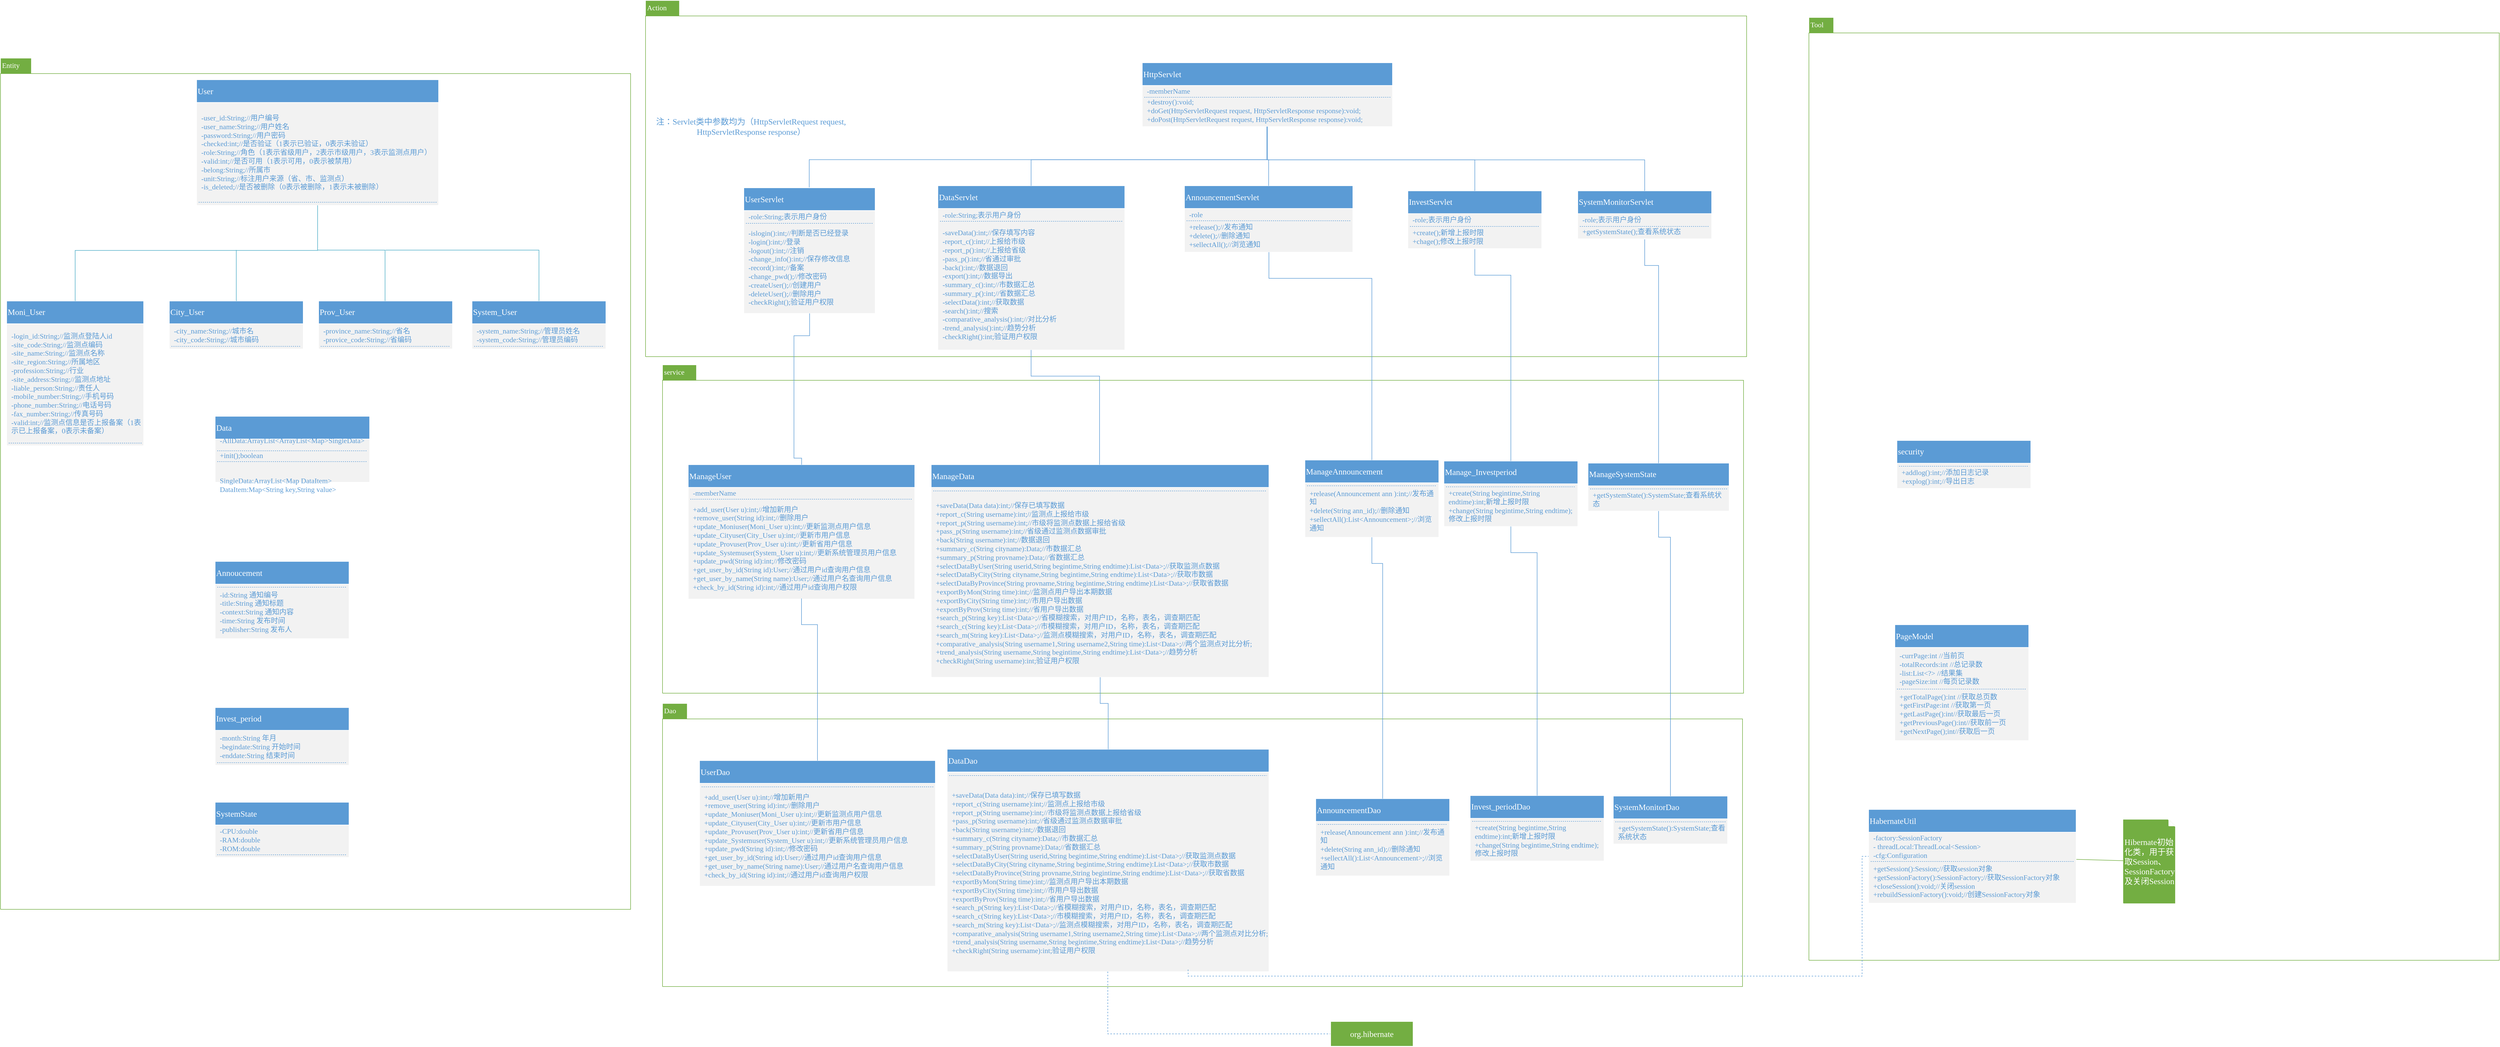 <mxfile version="13.7.9" type="device" pages="4"><diagram name="整体类图" id="整体类图"><mxGraphModel dx="1113" dy="827" grid="1" gridSize="10" guides="1" tooltips="1" connect="1" arrows="1" fold="1" page="1" pageScale="1" pageWidth="1920" pageHeight="1200" math="0" shadow="0"><root><mxCell id="0"/><mxCell id="1" value="容器" parent="0"/><mxCell id="3" style="vsdxID=17;fillColor=none;gradientColor=none;strokeColor=none;spacingLeft=1;spacingRight=1;labelBackgroundColor=none;rounded=0;html=1;whiteSpace=wrap;" parent="1" vertex="1"><mxGeometry x="3803" y="337" width="1341" height="1802" as="geometry"/></mxCell><mxCell id="4" style="vsdxID=18;fillColor=#73ae42;gradientColor=none;shape=stencil(UzV2Ls5ILEhVNTIoLinKz04tz0wpyVA1dlE1MsrMy0gtyiwBslSNXVWNndPyi1LTi/JL81Ig/IJEkEoQKze/DGRCBUSfAUiHkUElhGdoAOG7QZTmZOaRp9RYz9SCbqrxqDXUM7ekhVoD8hSi+QvIQERLWmZODiRWkeXRoxEoBEkCxq4A);strokeColor=#ffffff;spacingLeft=1;spacingRight=1;labelBackgroundColor=none;rounded=0;html=1;whiteSpace=wrap;" parent="3" vertex="1"><mxGeometry y="-30" width="1341" height="30" as="geometry"/></mxCell><mxCell id="5" value="&lt;p style=&quot;align:center;margin-left:0;margin-right:0;margin-top:0px;margin-bottom:0px;text-indent:0;valign:middle;direction:ltr;&quot;&gt;&lt;/p&gt;" style="verticalAlign=middle;align=center;vsdxID=19;fillColor=none;gradientColor=none;strokeColor=none;labelBackgroundColor=none;rounded=0;html=1;whiteSpace=wrap;" parent="4" vertex="1"><mxGeometry width="1341" height="30" as="geometry"/></mxCell><mxCell id="6" value="&lt;font style=&quot;font-size:14px;font-family:SimSun;color:#ffffff;direction:ltr;letter-spacing:0px;line-height:120%;opacity:1&quot;&gt;Tool&lt;br/&gt;&lt;/font&gt;" style="text;vsdxID=18;fillColor=none;gradientColor=none;strokeColor=none;spacingLeft=1;spacingRight=1;labelBackgroundColor=none;rounded=0;html=1;whiteSpace=wrap;verticalAlign=middle;align=left;;html=1;" parent="4" vertex="1"><mxGeometry width="48" height="30" as="geometry"/></mxCell><mxCell id="7" style="vsdxID=20;fillColor=#ffffff;gradientColor=none;shape=stencil(UzV2Ls5ILEhVNTIoLinKz04tz0wpyVA1dlE1MsrMy0gtyiwBslSNXVWNndPyi1LTi/JL81Ig/IJEkEoQKze/DGRCBUSfAUiHkUElhGdoAOG7QZTmZOYhKTWlkVqYJFmKiXcDHpW0VojmIyADER1pmTk5kNhElkePPqAQJOqNXQE=);strokeColor=#73ae42;labelBackgroundColor=none;rounded=0;html=1;whiteSpace=wrap;" parent="3" vertex="1"><mxGeometry width="1341" height="1802" as="geometry"/></mxCell><mxCell id="8" value="&lt;p style=&quot;align:center;margin-left:0;margin-right:0;margin-top:0px;margin-bottom:0px;text-indent:0;valign:middle;direction:ltr;&quot;&gt;&lt;/p&gt;" style="text;vsdxID=20;fillColor=none;gradientColor=none;strokeColor=none;labelBackgroundColor=none;rounded=0;html=1;whiteSpace=wrap;verticalAlign=middle;align=center;;html=1;" parent="7" vertex="1"><mxGeometry y="-0.56" width="1341" height="1802.56" as="geometry"/></mxCell><mxCell id="9" style="vsdxID=22;fillColor=none;gradientColor=none;strokeColor=none;spacingLeft=1;spacingRight=1;labelBackgroundColor=none;rounded=0;html=1;whiteSpace=wrap;" parent="1" vertex="1"><mxGeometry x="290" y="416" width="1224" height="1624" as="geometry"/></mxCell><mxCell id="10" style="vsdxID=23;fillColor=#73ae42;gradientColor=none;shape=stencil(UzV2Ls5ILEhVNTIoLinKz04tz0wpyVA1dlE1MsrMy0gtyiwBslSNXVWNndPyi1LTi/JL81Ig/IJEkEoQKze/DGRCBUSfAUiHkUElhGdoAOG7QZTmZOaRp9REz5JOivEoNdIzMaWFWgPyFKJ5C8hAxElaZk4OJEqR5dHjECgEiX9jVwA=);strokeColor=#ffffff;spacingLeft=1;spacingRight=1;labelBackgroundColor=none;rounded=0;html=1;whiteSpace=wrap;" parent="9" vertex="1"><mxGeometry y="-30" width="1224" height="30" as="geometry"/></mxCell><mxCell id="11" value="&lt;p style=&quot;align:center;margin-left:0;margin-right:0;margin-top:0px;margin-bottom:0px;text-indent:0;valign:middle;direction:ltr;&quot;&gt;&lt;/p&gt;" style="verticalAlign=middle;align=center;vsdxID=24;fillColor=none;gradientColor=none;strokeColor=none;labelBackgroundColor=none;rounded=0;html=1;whiteSpace=wrap;" parent="10" vertex="1"><mxGeometry width="1224" height="30" as="geometry"/></mxCell><mxCell id="12" value="&lt;font style=&quot;font-size:14px;font-family:SimSun;color:#ffffff;direction:ltr;letter-spacing:0px;line-height:120%;opacity:1&quot;&gt;Entity&lt;br/&gt;&lt;/font&gt;" style="text;vsdxID=23;fillColor=none;gradientColor=none;strokeColor=none;spacingLeft=1;spacingRight=1;labelBackgroundColor=none;rounded=0;html=1;whiteSpace=wrap;verticalAlign=middle;align=left;;html=1;" parent="10" vertex="1"><mxGeometry width="60" height="30" as="geometry"/></mxCell><mxCell id="13" style="vsdxID=25;fillColor=#ffffff;gradientColor=none;shape=stencil(UzV2Ls5ILEhVNTIoLinKz04tz0wpyVA1dlE1MsrMy0gtyiwBslSNXVWNndPyi1LTi/JL81Ig/IJEkEoQKze/DGRCBUSfAUiHkUElhGdoAOG7QZTmZOYhKTWlkVqYJFmKiXcDHpW0VojmIyADER1pmTk5kNhElkePPqAQJOqNXQE=);strokeColor=#73ae42;labelBackgroundColor=none;rounded=0;html=1;whiteSpace=wrap;" parent="9" vertex="1"><mxGeometry width="1224" height="1624" as="geometry"/></mxCell><mxCell id="14" value="&lt;p style=&quot;align:center;margin-left:0;margin-right:0;margin-top:0px;margin-bottom:0px;text-indent:0;valign:middle;direction:ltr;&quot;&gt;&lt;/p&gt;" style="text;vsdxID=25;fillColor=none;gradientColor=none;strokeColor=none;labelBackgroundColor=none;rounded=0;html=1;whiteSpace=wrap;verticalAlign=middle;align=center;;html=1;" parent="13" vertex="1"><mxGeometry width="1224" height="1624" as="geometry"/></mxCell><mxCell id="15" style="vsdxID=308;fillColor=none;gradientColor=none;strokeColor=none;spacingLeft=1;spacingRight=1;labelBackgroundColor=none;rounded=0;html=1;whiteSpace=wrap;" parent="1" vertex="1"><mxGeometry x="1576" y="1670" width="2098" height="520" as="geometry"/></mxCell><mxCell id="16" style="vsdxID=309;fillColor=#73ae42;gradientColor=none;shape=stencil(UzV2Ls5ILEhVNTIoLinKz04tz0wpyVA1dlE1MsrMy0gtyiwBslSNXVWNndPyi1LTi/JL81Ig/IJEkEoQKze/DGRCBUSfAUiHkUElhGdoAOG7QZTmZOaRp9RIz8iSbqrxqDXUMzShhVoD8hSi+QvIQERLWmZODiRWkeXRoxEoBEkCxq4A);strokeColor=#ffffff;spacingLeft=1;spacingRight=1;labelBackgroundColor=none;rounded=0;html=1;whiteSpace=wrap;" parent="15" vertex="1"><mxGeometry y="-30" width="2098" height="30" as="geometry"/></mxCell><mxCell id="17" value="&lt;p style=&quot;align:center;margin-left:0;margin-right:0;margin-top:0px;margin-bottom:0px;text-indent:0;valign:middle;direction:ltr;&quot;&gt;&lt;/p&gt;" style="verticalAlign=middle;align=center;vsdxID=310;fillColor=none;gradientColor=none;strokeColor=none;labelBackgroundColor=none;rounded=0;html=1;whiteSpace=wrap;" parent="16" vertex="1"><mxGeometry width="2098" height="30" as="geometry"/></mxCell><mxCell id="18" value="&lt;font style=&quot;font-size:14px;font-family:SimSun;color:#ffffff;direction:ltr;letter-spacing:0px;line-height:120%;opacity:1&quot;&gt;Dao&lt;br/&gt;&lt;/font&gt;" style="text;vsdxID=309;fillColor=none;gradientColor=none;strokeColor=none;spacingLeft=1;spacingRight=1;labelBackgroundColor=none;rounded=0;html=1;whiteSpace=wrap;verticalAlign=middle;align=left;;html=1;" parent="16" vertex="1"><mxGeometry width="48" height="30" as="geometry"/></mxCell><mxCell id="19" style="vsdxID=311;fillColor=#ffffff;gradientColor=none;shape=stencil(UzV2Ls5ILEhVNTIoLinKz04tz0wpyVA1dlE1MsrMy0gtyiwBslSNXVWNndPyi1LTi/JL81Ig/IJEkEoQKze/DGRCBUSfAUiHkUElhGdoAOG7QZTmZOYhKTWlkVqYJFmKiXcDHpW0VojmIyADER1pmTk5kNhElkePPqAQJOqNXQE=);strokeColor=#73ae42;labelBackgroundColor=none;rounded=0;html=1;whiteSpace=wrap;" parent="15" vertex="1"><mxGeometry width="2098" height="520" as="geometry"/></mxCell><mxCell id="20" value="&lt;p style=&quot;align:center;margin-left:0;margin-right:0;margin-top:0px;margin-bottom:0px;text-indent:0;valign:middle;direction:ltr;&quot;&gt;&lt;/p&gt;" style="text;vsdxID=311;fillColor=none;gradientColor=none;strokeColor=none;labelBackgroundColor=none;rounded=0;html=1;whiteSpace=wrap;verticalAlign=middle;align=center;;html=1;" parent="19" vertex="1"><mxGeometry y="-0.27" width="2098" height="520.27" as="geometry"/></mxCell><mxCell id="21" style="vsdxID=313;fillColor=none;gradientColor=none;strokeColor=none;spacingLeft=1;spacingRight=1;labelBackgroundColor=none;rounded=0;html=1;whiteSpace=wrap;" parent="1" vertex="1"><mxGeometry x="1576" y="1012" width="2100" height="608" as="geometry"/></mxCell><mxCell id="22" style="vsdxID=314;fillColor=#73ae42;gradientColor=none;shape=stencil(UzV2Ls5ILEhVNTIoLinKz04tz0wpyVA1dlE1MsrMy0gtyiwBslSNXVWNndPyi1LTi/JL81Ig/IJEkEoQKze/DGRCBUSfAUiHkUElhGdoAOG7QZTmZOaRp9RYz9CEbqrxqDXUMzWnhVoD8hSi+QvIQERLWmZODiRWkeXRoxEoBEkCxq4A);strokeColor=#ffffff;spacingLeft=1;spacingRight=1;labelBackgroundColor=none;rounded=0;html=1;whiteSpace=wrap;" parent="21" vertex="1"><mxGeometry y="-30" width="2100" height="30" as="geometry"/></mxCell><mxCell id="23" value="&lt;p style=&quot;align:center;margin-left:0;margin-right:0;margin-top:0px;margin-bottom:0px;text-indent:0;valign:middle;direction:ltr;&quot;&gt;&lt;/p&gt;" style="verticalAlign=middle;align=center;vsdxID=315;fillColor=none;gradientColor=none;strokeColor=none;labelBackgroundColor=none;rounded=0;html=1;whiteSpace=wrap;" parent="22" vertex="1"><mxGeometry width="2100" height="30" as="geometry"/></mxCell><mxCell id="24" value="&lt;font style=&quot;font-size:14px;font-family:SimSun;color:#ffffff;direction:ltr;letter-spacing:0px;line-height:120%;opacity:1&quot;&gt;service&lt;br/&gt;&lt;/font&gt;" style="text;vsdxID=314;fillColor=none;gradientColor=none;strokeColor=none;spacingLeft=1;spacingRight=1;labelBackgroundColor=none;rounded=0;html=1;whiteSpace=wrap;verticalAlign=middle;align=left;;html=1;" parent="22" vertex="1"><mxGeometry width="66" height="30" as="geometry"/></mxCell><mxCell id="25" style="vsdxID=316;fillColor=#ffffff;gradientColor=none;shape=stencil(UzV2Ls5ILEhVNTIoLinKz04tz0wpyVA1dlE1MsrMy0gtyiwBslSNXVWNndPyi1LTi/JL81Ig/IJEkEoQKze/DGRCBUSfAUiHkUElhGdoAOG7QZTmZOYhKTWlkVqYJFmKiXcDHpW0VojmIyADER1pmTk5kNhElkePPqAQJOqNXQE=);strokeColor=#73ae42;labelBackgroundColor=none;rounded=0;html=1;whiteSpace=wrap;" parent="21" vertex="1"><mxGeometry width="2100" height="608" as="geometry"/></mxCell><mxCell id="26" value="&lt;p style=&quot;align:center;margin-left:0;margin-right:0;margin-top:0px;margin-bottom:0px;text-indent:0;valign:middle;direction:ltr;&quot;&gt;&lt;/p&gt;" style="text;vsdxID=316;fillColor=none;gradientColor=none;strokeColor=none;labelBackgroundColor=none;rounded=0;html=1;whiteSpace=wrap;verticalAlign=middle;align=center;;html=1;" parent="25" vertex="1"><mxGeometry y="-0.11" width="2100" height="608.11" as="geometry"/></mxCell><mxCell id="27" style="vsdxID=334;fillColor=none;gradientColor=none;strokeColor=none;spacingLeft=1;spacingRight=1;labelBackgroundColor=none;rounded=0;html=1;whiteSpace=wrap;" parent="1" vertex="1"><mxGeometry x="1543" y="304" width="2139" height="662" as="geometry"/></mxCell><mxCell id="28" style="vsdxID=335;fillColor=#73ae42;gradientColor=none;shape=stencil(UzV2Ls5ILEhVNTIoLinKz04tz0wpyVA1dlE1MsrMy0gtyiwBslSNXVWNndPyi1LTi/JL81Ig/IJEkEoQKze/DGRCBUSfAUiHkUElhGdoAOG7QZTmZOaRp9RYz8CCbqrxqDXUMzWhhVoD8hSi+QvIQERLWmZODiRWkeXRoxEoBEkCxq4A);strokeColor=#ffffff;spacingLeft=1;spacingRight=1;labelBackgroundColor=none;rounded=0;html=1;whiteSpace=wrap;" parent="27" vertex="1"><mxGeometry y="-30" width="2139" height="30" as="geometry"/></mxCell><mxCell id="29" value="&lt;p style=&quot;align:center;margin-left:0;margin-right:0;margin-top:0px;margin-bottom:0px;text-indent:0;valign:middle;direction:ltr;&quot;&gt;&lt;/p&gt;" style="verticalAlign=middle;align=center;vsdxID=336;fillColor=none;gradientColor=none;strokeColor=none;labelBackgroundColor=none;rounded=0;html=1;whiteSpace=wrap;" parent="28" vertex="1"><mxGeometry width="2139" height="30" as="geometry"/></mxCell><mxCell id="30" value="&lt;font style=&quot;font-size:14px;font-family:SimSun;color:#ffffff;direction:ltr;letter-spacing:0px;line-height:120%;opacity:1&quot;&gt;Action&lt;br/&gt;&lt;/font&gt;" style="text;vsdxID=335;fillColor=none;gradientColor=none;strokeColor=none;spacingLeft=1;spacingRight=1;labelBackgroundColor=none;rounded=0;html=1;whiteSpace=wrap;verticalAlign=middle;align=left;;html=1;" parent="28" vertex="1"><mxGeometry width="66" height="30" as="geometry"/></mxCell><mxCell id="31" style="vsdxID=337;fillColor=#ffffff;gradientColor=none;shape=stencil(UzV2Ls5ILEhVNTIoLinKz04tz0wpyVA1dlE1MsrMy0gtyiwBslSNXVWNndPyi1LTi/JL81Ig/IJEkEoQKze/DGRCBUSfAUiHkUElhGdoAOG7QZTmZOYhKTWlkVqYJFmKiXcDHpW0VojmIyADER1pmTk5kNhElkePPqAQJOqNXQE=);strokeColor=#73ae42;labelBackgroundColor=none;rounded=0;html=1;whiteSpace=wrap;" parent="27" vertex="1"><mxGeometry width="2139" height="662" as="geometry"/></mxCell><mxCell id="32" value="&lt;p style=&quot;align:center;margin-left:0;margin-right:0;margin-top:0px;margin-bottom:0px;text-indent:0;valign:middle;direction:ltr;&quot;&gt;&lt;/p&gt;" style="text;vsdxID=337;fillColor=none;gradientColor=none;strokeColor=none;labelBackgroundColor=none;rounded=0;html=1;whiteSpace=wrap;verticalAlign=middle;align=center;;html=1;" parent="31" vertex="1"><mxGeometry y="-0.12" width="2139.42" height="662.12" as="geometry"/></mxCell><mxCell id="33" style="vsdxID=116;fillColor=none;gradientColor=none;strokeColor=none;spacingTop=3;spacingBottom=3;labelBackgroundColor=none;rounded=0;html=1;whiteSpace=wrap;" parent="1" vertex="1"><mxGeometry x="707" y="1082" width="300" height="128" as="geometry"/></mxCell><mxCell id="34" style="vsdxID=117;fillColor=#f2f2f2;gradientColor=none;shape=stencil(1ZJBDsIgEEVPwxJDwXiBWpfeYWJpS0RoBrTt7YWMxraJXbhz92f+m4HAZ6oMHfSaSREi+qseTB07po5MSuM6jSYmxVTFVNl41C36u6up7iGTWd38I28YaU7kCSkmqgpB9YlQa9wMfZs/wWq/O3ynt1nASzLxxZ7hTDROq8b2MjFyGE3g6CNE490CtoCt5ukg3lhoF1YYtO5n7eJPrrb1wquvS+KTj8ZYS/Ga++s8pRZlUVVP);strokeColor=#ffffff;labelBackgroundColor=none;rounded=0;html=1;whiteSpace=wrap;" parent="33" vertex="1"><mxGeometry width="300" height="128" as="geometry"/></mxCell><mxCell id="35" style="vsdxID=118;fillColor=#5b9bd5;gradientColor=none;shape=stencil(1ZJNDoMgEIVPw5IE4QjWLr3DpIKSUjADrXr7QqZp1TQuuutufr6ZN5k8puo4wKiZFDFhuOrJdmlg6sSktH7QaFOOmGqYqk1A3WO4+47yEQpZolt4lA0zzYkyIcVCWSUoPxMKeMk9fKEttATjsisc7hIzh9lGjiFBssFvWAfYa551uHHQb1px0npclav/uMxZv3rvW+r7g4/hA/RHcCefg48vjHWObLXu732US+RB1TwB);strokeColor=#ffffff;labelBackgroundColor=none;rounded=0;html=1;whiteSpace=wrap;" parent="33" vertex="1"><mxGeometry width="300" height="44" as="geometry"/></mxCell><mxCell id="36" value="&lt;font style=&quot;font-size:16px;font-family:SimSun;color:#ffffff;direction:ltr;letter-spacing:0px;line-height:120%;opacity:1&quot;&gt;Data&lt;br/&gt;&lt;/font&gt;" style="text;vsdxID=116;fillColor=none;gradientColor=none;strokeColor=none;spacingTop=3;spacingBottom=3;labelBackgroundColor=none;rounded=0;html=1;whiteSpace=wrap;verticalAlign=middle;align=left;;html=1;" parent="33" vertex="1"><mxGeometry y="-0.06" width="300" height="44.31" as="geometry"/></mxCell><mxCell id="37" value="&lt;font style=&quot;font-size:14px;font-family:SimSun;color:#5b9bd5;direction:ltr;letter-spacing:0px;line-height:120%;opacity:1&quot;&gt;-AllData:ArrayList&amp;lt;ArrayList&amp;lt;Map&amp;gt;SingleData&amp;gt;&lt;br/&gt;&lt;/font&gt;" style="verticalAlign=middle;align=left;vsdxID=121;fillColor=#5b9bd5;gradientColor=none;fillOpacity=0;shape=stencil(nZBLDoAgDERP0z3SIyjew0SURgSD+Lu9kMZoXLhwN9N5bdMClrNpJg1SzDH4QW/URgNYgZTkjA4UkwJUgGXng+6DX1zLfmoymdXo1zxh5z6RO6Q42BWCfc2oJfdAr/AX/IH+BF/rk7hv7MjaZ/L+RirxJ1Gd);strokeColor=#5b9bd5;spacingTop=-3;spacingBottom=-3;spacingLeft=3;spacingRight=-3;labelBackgroundColor=none;rounded=0;html=1;whiteSpace=wrap;" parent="1" vertex="1"><mxGeometry x="711" y="1130" width="292" as="geometry"/></mxCell><mxCell id="38" style="vsdxID=122;fillColor=#ffffff;gradientColor=none;shape=stencil(fY9LDoAgDERP0z3SeALUe5gI0ohgEH+3F9KFxoW7mfa1nQKq1faLBinWFMOkDxqSBWxASvJWR0pZAbaAyoSoxxg2P7Bf+kIWNYe9bDh5TpQJKS52NduOSUf+RVbij83iOWHIOU747n8j5RK/g+0N);dashed=1;dashPattern=2.00 2.00;strokeColor=#5b9bd5;labelBackgroundColor=none;rounded=0;html=1;whiteSpace=wrap;" parent="1" vertex="1"><mxGeometry x="711" y="1147" width="292" height="4" as="geometry"/></mxCell><mxCell id="39" value="&lt;font style=&quot;font-size:14px;font-family:SimSun;color:#5b9bd5;direction:ltr;letter-spacing:0px;line-height:120%;opacity:1&quot;&gt;+init();boolean&lt;br/&gt;&lt;/font&gt;" style="verticalAlign=middle;align=left;vsdxID=123;fillColor=#5b9bd5;gradientColor=none;fillOpacity=0;shape=stencil(nZBLDoAgDERP0z3SIyjew0SURgSD+Lu9kMZoXLhwN9N5bdMClrNpJg1SzDH4QW/URgNYgZTkjA4UkwJUgGXng+6DX1zLfmoymdXo1zxh5z6RO6Q42BWCfc2oJfdAr/AX/IH+BF/rk7hv7MjaZ/L+RirxJ1Gd);strokeColor=#5b9bd5;spacingTop=-3;spacingBottom=-3;spacingLeft=3;spacingRight=-3;labelBackgroundColor=none;rounded=0;html=1;whiteSpace=wrap;" parent="1" vertex="1"><mxGeometry x="711" y="1151" width="292" height="16" as="geometry"/></mxCell><mxCell id="40" style="vsdxID=124;fillColor=#ffffff;gradientColor=none;shape=stencil(fY9LDoAgDERP0z3SeALUe5gI0ohgEH+3F9KFxoW7mfa1nQKq1faLBinWFMOkDxqSBWxASvJWR0pZAbaAyoSoxxg2P7Bf+kIWNYe9bDh5TpQJKS52NduOSUf+RVbij83iOWHIOU747n8j5RK/g+0N);dashed=1;dashPattern=2.00 2.00;strokeColor=#5b9bd5;labelBackgroundColor=none;rounded=0;html=1;whiteSpace=wrap;" parent="1" vertex="1"><mxGeometry x="711" y="1168" width="292" height="4" as="geometry"/></mxCell><mxCell id="41" value="&lt;font style=&quot;font-size:14px;font-family:SimSun;color:#5b9bd5;direction:ltr;letter-spacing:0px;line-height:120%;opacity:1&quot;&gt;SingleData:ArrayList&amp;lt;Map DataItem&amp;gt;&lt;br/&gt;DataItem:Map&amp;lt;String key,String value&amp;gt;&lt;br/&gt;&lt;/font&gt;" style="verticalAlign=middle;align=left;vsdxID=125;fillColor=#5b9bd5;gradientColor=none;fillOpacity=0;shape=stencil(nZBLDoAgDERP0z3SIyjew0SURgSD+Lu9kMZoXLhwN9N5bdMClrNpJg1SzDH4QW/URgNYgZTkjA4UkwJUgGXng+6DX1zLfmoymdXo1zxh5z6RO6Q42BWCfc2oJfdAr/AX/IH+BF/rk7hv7MjaZ/L+RirxJ1Gd);strokeColor=#5b9bd5;spacingTop=-3;spacingBottom=-3;spacingLeft=3;spacingRight=-3;labelBackgroundColor=none;rounded=0;html=1;whiteSpace=wrap;" parent="1" vertex="1"><mxGeometry x="711" y="1172" width="292" height="88" as="geometry"/></mxCell><mxCell id="42" style="vsdxID=127;fillColor=none;gradientColor=none;strokeColor=none;spacingTop=3;spacingBottom=3;labelBackgroundColor=none;rounded=0;html=1;whiteSpace=wrap;" parent="1" vertex="1"><mxGeometry x="707" y="1364" width="260" height="150" as="geometry"/></mxCell><mxCell id="43" style="vsdxID=128;fillColor=#f2f2f2;gradientColor=none;shape=stencil(3ZJBDoIwEEVP0yWm7aCUNeI9GinQWCkZquDtLSlGIFESl+5m5r/fTjKfQNbVslWE086hvaheF64mcCSc66ZWqJ2vCOQEstKiqtDemiL0rRzJsbra+/jCEHx0dHD6CB2joT8F1Ohmhr7En2Ce7uL0M74BSzx7FSfY4wJSFseJSCAROxEHN052EJwdGAUAJvZ8Ejc+okMkB91FaJ102jYL2kisVOSXiEojq4XU9Uq1szH7g7W/nWZ1dF+8k1VqY0Iw5/o6iX4UUgz5Ew==);strokeColor=#ffffff;labelBackgroundColor=none;rounded=0;html=1;whiteSpace=wrap;" parent="42" vertex="1"><mxGeometry width="260" height="150" as="geometry"/></mxCell><mxCell id="44" style="vsdxID=129;fillColor=#5b9bd5;gradientColor=none;shape=stencil(1ZJNDoMgEIVPw5IE4QjWLr3DpIKSUjADrXr7QqZp1TQuuutufr6ZN5k8puo4wKiZFDFhuOrJdmlg6sSktH7QaFOOmGqYqk1A3WO4+47yEQpZolt4lA0zzYkyIcVCWSUoPxMKeMk9fKEttATjsisc7hIzh9lGjiFBssFvWAfYa551uHHQb1px0npclav/uMxZv3rvW+r7g4/hA/RHcCefg48vjHWObLXu732US+RB1TwB);strokeColor=#ffffff;labelBackgroundColor=none;rounded=0;html=1;whiteSpace=wrap;" parent="42" vertex="1"><mxGeometry width="260" height="44" as="geometry"/></mxCell><mxCell id="45" value="&lt;font style=&quot;font-size:16px;font-family:SimSun;color:#ffffff;direction:ltr;letter-spacing:0px;line-height:120%;opacity:1&quot;&gt;Annoucement&lt;br/&gt;&lt;/font&gt;" style="text;vsdxID=127;fillColor=none;gradientColor=none;strokeColor=none;spacingTop=3;spacingBottom=3;labelBackgroundColor=none;rounded=0;html=1;whiteSpace=wrap;verticalAlign=middle;align=left;;html=1;" parent="42" vertex="1"><mxGeometry y="-0.25" width="260" height="44.31" as="geometry"/></mxCell><mxCell id="46" value="&lt;font style=&quot;font-size:14px;font-family:SimSun;color:#5b9bd5;direction:ltr;letter-spacing:0px;line-height:120%;opacity:1&quot;&gt;-id:String 通知编号&lt;br/&gt;-title:String 通知标题&lt;br/&gt;-context:String 通知内容&lt;br/&gt;-time:String 发布时间&lt;br/&gt;-publisher:String 发布人&lt;br/&gt;&lt;/font&gt;" style="verticalAlign=middle;align=left;vsdxID=132;fillColor=#5b9bd5;gradientColor=none;fillOpacity=0;shape=stencil(nZBLDoAgDERP0z3SIyjew0SURgSD+Lu9kMZoXLhwN9N5bdMClrNpJg1SzDH4QW/URgNYgZTkjA4UkwJUgGXng+6DX1zLfmoymdXo1zxh5z6RO6Q42BWCfc2oJfdAr/AX/IH+BF/rk7hv7MjaZ/L+RirxJ1Gd);strokeColor=#5b9bd5;spacingTop=-3;spacingBottom=-3;spacingLeft=3;spacingRight=-3;labelBackgroundColor=none;rounded=0;html=1;whiteSpace=wrap;" parent="1" vertex="1"><mxGeometry x="711" y="1416" width="252" height="93" as="geometry"/></mxCell><mxCell id="47" style="vsdxID=133;fillColor=#ffffff;gradientColor=none;shape=stencil(fY9LDoAgDERP0z3SeALUe5gI0ohgEH+3F9KFxoW7mfa1nQKq1faLBinWFMOkDxqSBWxASvJWR0pZAbaAyoSoxxg2P7Bf+kIWNYe9bDh5TpQJKS52NduOSUf+RVbij83iOWHIOU747n8j5RK/g+0N);dashed=1;dashPattern=2.00 2.00;strokeColor=#5b9bd5;labelBackgroundColor=none;rounded=0;html=1;whiteSpace=wrap;" parent="1" vertex="1"><mxGeometry x="711" y="1412" width="252" height="4" as="geometry"/></mxCell><mxCell id="48" style="vsdxID=135;fillColor=none;gradientColor=none;strokeColor=none;spacingTop=3;spacingBottom=3;labelBackgroundColor=none;rounded=0;html=1;whiteSpace=wrap;" parent="1" vertex="1"><mxGeometry x="707" y="1648" width="260" height="112" as="geometry"/></mxCell><mxCell id="49" style="vsdxID=136;fillColor=#f2f2f2;gradientColor=none;shape=stencil(1ZJBDsIgEEVPwxJDmZXrWpfegVjaEhGaAW17eyGjsW2iTdy5+zP/zUDgMyhDp3rNpAgR/UUPpo4dgwOT0rhOo4lJMagYlI1H3aK/uZrqXmUyq6u/5w0jzYk8IcVEVSGoPhJqjZuhL/MnGPY7gM/4BqzwnFx8wid1IhynVWNjmxi5Gk3g6KOKxrsFbRW2mqeTeGNVu7DCoHU/axf/crdvj7z6viTeGWmMtRSxub/OVGpRHqF6AA==);strokeColor=#ffffff;labelBackgroundColor=none;rounded=0;html=1;whiteSpace=wrap;" parent="48" vertex="1"><mxGeometry width="260" height="112" as="geometry"/></mxCell><mxCell id="50" style="vsdxID=137;fillColor=#5b9bd5;gradientColor=none;shape=stencil(1ZJNDoMgEIVPw5IE4QjWLr3DpIKSUjADrXr7QqZp1TQuuutufr6ZN5k8puo4wKiZFDFhuOrJdmlg6sSktH7QaFOOmGqYqk1A3WO4+47yEQpZolt4lA0zzYkyIcVCWSUoPxMKeMk9fKEttATjsisc7hIzh9lGjiFBssFvWAfYa551uHHQb1px0npclav/uMxZv3rvW+r7g4/hA/RHcCefg48vjHWObLXu732US+RB1TwB);strokeColor=#ffffff;labelBackgroundColor=none;rounded=0;html=1;whiteSpace=wrap;" parent="48" vertex="1"><mxGeometry width="260" height="44" as="geometry"/></mxCell><mxCell id="51" value="&lt;font style=&quot;font-size:16px;font-family:SimSun;color:#ffffff;direction:ltr;letter-spacing:0px;line-height:120%;opacity:1&quot;&gt;Invest_period&lt;br/&gt;&lt;/font&gt;" style="text;vsdxID=135;fillColor=none;gradientColor=none;strokeColor=none;spacingTop=3;spacingBottom=3;labelBackgroundColor=none;rounded=0;html=1;whiteSpace=wrap;verticalAlign=middle;align=left;;html=1;" parent="48" vertex="1"><mxGeometry y="-0.68" width="260" height="44.31" as="geometry"/></mxCell><mxCell id="52" value="&lt;font style=&quot;font-size:14px;font-family:SimSun;color:#5b9bd5;direction:ltr;letter-spacing:0px;line-height:120%;opacity:1&quot;&gt;-month:String 年月&lt;br/&gt;-begindate:String 开始时间&lt;br/&gt;-enddate:String  结束时间&lt;br/&gt;&lt;/font&gt;" style="verticalAlign=middle;align=left;vsdxID=140;fillColor=#5b9bd5;gradientColor=none;fillOpacity=0;shape=stencil(nZBLDoAgDERP0z3SIyjew0SURgSD+Lu9kMZoXLhwN9N5bdMClrNpJg1SzDH4QW/URgNYgZTkjA4UkwJUgGXng+6DX1zLfmoymdXo1zxh5z6RO6Q42BWCfc2oJfdAr/AX/IH+BF/rk7hv7MjaZ/L+RirxJ1Gd);strokeColor=#5b9bd5;spacingTop=-3;spacingBottom=-3;spacingLeft=3;spacingRight=-3;labelBackgroundColor=none;rounded=0;html=1;whiteSpace=wrap;" parent="1" vertex="1"><mxGeometry x="711" y="1697" width="252" height="56" as="geometry"/></mxCell><mxCell id="53" style="vsdxID=141;fillColor=#ffffff;gradientColor=none;shape=stencil(fY9LDoAgDERP0z3SeALUe5gI0ohgEH+3F9KFxoW7mfa1nQKq1faLBinWFMOkDxqSBWxASvJWR0pZAbaAyoSoxxg2P7Bf+kIWNYe9bDh5TpQJKS52NduOSUf+RVbij83iOWHIOU747n8j5RK/g+0N);dashed=1;dashPattern=2.00 2.00;strokeColor=#5b9bd5;labelBackgroundColor=none;rounded=0;html=1;whiteSpace=wrap;" parent="1" vertex="1"><mxGeometry x="711" y="1753" width="252" height="4" as="geometry"/></mxCell><mxCell id="54" style="vsdxID=196;fillColor=none;gradientColor=none;strokeColor=none;spacingTop=3;spacingBottom=3;labelBackgroundColor=none;rounded=0;html=1;whiteSpace=wrap;" parent="1" vertex="1"><mxGeometry x="1648" y="1751" width="458" height="244" as="geometry"/></mxCell><mxCell id="55" style="vsdxID=197;fillColor=#f2f2f2;gradientColor=none;shape=stencil(1ZJBDsIgEEVPwxJDISbua132DhNLWyJCM0Xb3l7IaGybaBN37v7MfzMQ+EzlfQudZlL0Af1FD6YKLVNHJqVxrUYTomKqYCqvPeoG/c1VVHeQyKSu/p42jDQn0oQUE1WZoPpEqDVuhr7M3+DDLtt/xjdgwHN08QmXUBKO06qxsU2MHEbTc/QBgvFuQVvARvN4Eq8tNAurH7TuZu3sX+729ZGX3xfFOyO1sZYiNvfXmYotyqMqHg==);strokeColor=#ffffff;labelBackgroundColor=none;rounded=0;html=1;whiteSpace=wrap;" parent="54" vertex="1"><mxGeometry width="458" height="244" as="geometry"/></mxCell><mxCell id="56" style="vsdxID=198;fillColor=#5b9bd5;gradientColor=none;shape=stencil(1ZJNDoMgEIVPw5IE4QjWLr3DpIKSUjADrXr7QqZp1TQuuutufr6ZN5k8puo4wKiZFDFhuOrJdmlg6sSktH7QaFOOmGqYqk1A3WO4+47yEQpZolt4lA0zzYkyIcVCWSUoPxMKeMk9fKEttATjsisc7hIzh9lGjiFBssFvWAfYa551uHHQb1px0npclav/uMxZv3rvW+r7g4/hA/RHcCefg48vjHWObLXu732US+RB1TwB);strokeColor=#ffffff;labelBackgroundColor=none;rounded=0;html=1;whiteSpace=wrap;" parent="54" vertex="1"><mxGeometry width="458" height="44" as="geometry"/></mxCell><mxCell id="57" value="&lt;font style=&quot;font-size:16px;font-family:SimSun;color:#ffffff;direction:ltr;letter-spacing:0px;line-height:120%;opacity:1&quot;&gt;UserDao&lt;br/&gt;&lt;/font&gt;" style="text;vsdxID=196;fillColor=none;gradientColor=none;strokeColor=none;spacingTop=3;spacingBottom=3;labelBackgroundColor=none;rounded=0;html=1;whiteSpace=wrap;verticalAlign=middle;align=left;;html=1;" parent="54" vertex="1"><mxGeometry y="-0.17" width="458" height="44.31" as="geometry"/></mxCell><mxCell id="58" style="vsdxID=202;fillColor=#ffffff;gradientColor=none;shape=stencil(fY9LDoAgDERP0z3SeALUe5gI0ohgEH+3F9KFxoW7mfa1nQKq1faLBinWFMOkDxqSBWxASvJWR0pZAbaAyoSoxxg2P7Bf+kIWNYe9bDh5TpQJKS52NduOSUf+RVbij83iOWHIOU747n8j5RK/g+0N);dashed=1;dashPattern=2.00 2.00;strokeColor=#5b9bd5;labelBackgroundColor=none;rounded=0;html=1;whiteSpace=wrap;" parent="1" vertex="1"><mxGeometry x="1652" y="1800" width="450" height="4" as="geometry"/></mxCell><mxCell id="59" value="&lt;font style=&quot;font-size:14px;font-family:SimSun;color:#5b9bd5;direction:ltr;letter-spacing:0px;line-height:120%;opacity:1&quot;&gt;+add_user(User u):int;//增加新用户&lt;br/&gt;+remove_user(String id):int;//删除用户&lt;br/&gt;+update_Moniuser(Moni_User u):int;//更新监测点用户信息&lt;br/&gt;+update_Cityuser(City_User u):int;//更新市用户信息&lt;br/&gt;+update_Provuser(Prov_User u):int;//更新省用户信息&lt;br/&gt;+update_Systemuser(System_User u):int;//更新系统管理员用户信息&lt;br/&gt;+update_pwd(String id):int;//修改密码&lt;br/&gt;+get_user_by_id(String id):User;//通过用户id查询用户信息&lt;br/&gt;+get_user_by_name(String name):User;//通过用户名查询用户信息&lt;br/&gt;+check_by_id(String id):int;//通过用户id查询用户权限&lt;br/&gt;&lt;/font&gt;" style="verticalAlign=middle;align=left;vsdxID=203;fillColor=#5b9bd5;gradientColor=none;fillOpacity=0;shape=stencil(nZBLDoAgDERP0z3SIyjew0SURgSD+Lu9kMZoXLhwN9N5bdMClrNpJg1SzDH4QW/URgNYgZTkjA4UkwJUgGXng+6DX1zLfmoymdXo1zxh5z6RO6Q42BWCfc2oJfdAr/AX/IH+BF/rk7hv7MjaZ/L+RirxJ1Gd);strokeColor=#5b9bd5;spacingTop=-3;spacingBottom=-3;spacingLeft=3;spacingRight=-3;labelBackgroundColor=none;rounded=0;html=1;whiteSpace=wrap;" parent="1" vertex="1"><mxGeometry x="1652" y="1804" width="450" height="187" as="geometry"/></mxCell><mxCell id="60" style="vsdxID=204;fillColor=none;gradientColor=none;strokeColor=none;spacingTop=3;spacingBottom=3;labelBackgroundColor=none;rounded=0;html=1;whiteSpace=wrap;" parent="1" vertex="1"><mxGeometry x="2129" y="1729" width="625" height="432" as="geometry"/></mxCell><mxCell id="61" style="vsdxID=205;fillColor=#f2f2f2;gradientColor=none;shape=stencil(1ZJBDsIgEEVPwxJDIfECtS69w8TSlojQDGjb2wsZjW0TbeLO3Z/5bwYCn6kydNBrJkWI6C96MHXsmDowKY3rNJqYFFMVU2XjUbfob66muodMZnX197xhpDmRJ6SYqCoE1UdCrXEz9GX+CO/k/jO+AQOek4tP+AQnwnFaNTa2iZHDaAJHHyEa7xa0BWw1TyfxxkK7sMKgdT9rF/9yt++PvPi+JN4ZaYy1FLG5v85UalEeVfUA);strokeColor=#ffffff;labelBackgroundColor=none;rounded=0;html=1;whiteSpace=wrap;" parent="60" vertex="1"><mxGeometry width="625" height="432" as="geometry"/></mxCell><mxCell id="62" style="vsdxID=206;fillColor=#5b9bd5;gradientColor=none;shape=stencil(1ZJNDoMgEIVPw5IE4QjWLr3DpIKSUjADrXr7QqZp1TQuuutufr6ZN5k8puo4wKiZFDFhuOrJdmlg6sSktH7QaFOOmGqYqk1A3WO4+47yEQpZolt4lA0zzYkyIcVCWSUoPxMKeMk9fKEttATjsisc7hIzh9lGjiFBssFvWAfYa551uHHQb1px0npclav/uMxZv3rvW+r7g4/hA/RHcCefg48vjHWObLXu732US+RB1TwB);strokeColor=#ffffff;labelBackgroundColor=none;rounded=0;html=1;whiteSpace=wrap;" parent="60" vertex="1"><mxGeometry width="625" height="44" as="geometry"/></mxCell><mxCell id="63" value="&lt;font style=&quot;font-size:16px;font-family:SimSun;color:#ffffff;direction:ltr;letter-spacing:0px;line-height:120%;opacity:1&quot;&gt;DataDao&lt;br/&gt;&lt;/font&gt;" style="text;vsdxID=204;fillColor=none;gradientColor=none;strokeColor=none;spacingTop=3;spacingBottom=3;labelBackgroundColor=none;rounded=0;html=1;whiteSpace=wrap;verticalAlign=middle;align=left;;html=1;" parent="60" vertex="1"><mxGeometry y="-0.03" width="625" height="44.31" as="geometry"/></mxCell><mxCell id="64" style="vsdxID=210;fillColor=#ffffff;gradientColor=none;shape=stencil(fY9LDoAgDERP0z3SeALUe5gI0ohgEH+3F9KFxoW7mfa1nQKq1faLBinWFMOkDxqSBWxASvJWR0pZAbaAyoSoxxg2P7Bf+kIWNYe9bDh5TpQJKS52NduOSUf+RVbij83iOWHIOU747n8j5RK/g+0N);dashed=1;dashPattern=2.00 2.00;strokeColor=#5b9bd5;labelBackgroundColor=none;rounded=0;html=1;whiteSpace=wrap;" parent="1" vertex="1"><mxGeometry x="2133" y="1778" width="617" height="4" as="geometry"/></mxCell><mxCell id="65" value="&lt;font style=&quot;font-size:14px;font-family:SimSun;color:#5b9bd5;direction:ltr;letter-spacing:0px;line-height:120%;opacity:1&quot;&gt;+saveData(Data data):int;//保存已填写数据&lt;br/&gt;+report_c(String username):int;//监测点上报给市级&lt;br/&gt;+report_p(String username):int;//市级将监测点数据上报给省级&lt;br/&gt;+pass_p(String username):int;//省级通过监测点数据审批&lt;br/&gt;+back(String username):int;//数据退回&lt;br/&gt;+summary_c(String cityname):Data;//市数据汇总&lt;br/&gt;+summary_p(String provname):Data;//省数据汇总&lt;br/&gt;+selectDataByUser(String userid,String begintime,String endtime):List&amp;lt;Data&amp;gt;;//获取监测点数据&lt;br/&gt;+selectDataByCity(String cityname,String begintime,String endtime):List&amp;lt;Data&amp;gt;;//获取市数据&lt;br/&gt;+selectDataByProvince(String provname,String begintime,String endtime):List&amp;lt;Data&amp;gt;;//获取省数据&lt;br/&gt;+exportByMon(String time):int;//监测点用户导出本期数据&lt;br/&gt;+exportByCity(String time):int;//市用户导出数据&lt;br/&gt;+exportByProv(String time):int;//省用户导出数据&lt;br/&gt;+search_p(String key):List&amp;lt;Data&amp;gt;;//省模糊搜索，对用户ID，名称，表名，调查期匹配&lt;br/&gt;+search_c(String key):List&amp;lt;Data&amp;gt;;//市模糊搜索，对用户ID，名称，表名，调查期匹配&lt;br/&gt;+search_m(String key):List&amp;lt;Data&amp;gt;;//监测点模糊搜索，对用户ID，名称，表名，调查期匹配&lt;br/&gt;+comparative_analysis(String username1,String username2,String time):List&amp;lt;Data&amp;gt;;//两个监测点对比分析;&lt;br/&gt;+trend_analysis(String username,String begintime,String endtime):List&amp;lt;Data&amp;gt;;//趋势分析&lt;br/&gt;+checkRight(String username):int;验证用户权限&lt;br/&gt;&lt;/font&gt;" style="verticalAlign=middle;align=left;vsdxID=211;fillColor=#5b9bd5;gradientColor=none;fillOpacity=0;shape=stencil(nZBLDoAgDERP0z3SIyjew0SURgSD+Lu9kMZoXLhwN9N5bdMClrNpJg1SzDH4QW/URgNYgZTkjA4UkwJUgGXng+6DX1zLfmoymdXo1zxh5z6RO6Q42BWCfc2oJfdAr/AX/IH+BF/rk7hv7MjaZ/L+RirxJ1Gd);strokeColor=#5b9bd5;spacingTop=-3;spacingBottom=-3;spacingLeft=3;spacingRight=-3;labelBackgroundColor=none;rounded=0;html=1;whiteSpace=wrap;" parent="1" vertex="1"><mxGeometry x="2133" y="1782" width="617" height="375" as="geometry"/></mxCell><mxCell id="66" style="vsdxID=232;fillColor=none;gradientColor=none;strokeColor=none;spacingTop=3;spacingBottom=3;labelBackgroundColor=none;rounded=0;html=1;whiteSpace=wrap;" parent="1" vertex="1"><mxGeometry x="2845" y="1825" width="260" height="150" as="geometry"/></mxCell><mxCell id="67" style="vsdxID=233;fillColor=#f2f2f2;gradientColor=none;shape=stencil(1ZJBDsIgEEVPwxJDwU3XtS69w8TSlojQTNG2txcyGtsm2sSduz/z3wwEPlNF30KnmRR9QH/Rg6lCy9SBSWlcq9GEqJgqmSpqj7pBf3MV1R0kMqmrv6cNI82JNCHFRFUmqD4Sao2boS/zJ1jmu33+Gd+AAc/RxSd8ghPhOK0aG9vEyGE0PUcfIBjvFrQFbDSPJ/HaQrOw+kHrbtbO/uVu3x559X1RvDNSG2spYnN/nanYojyq8gE=);strokeColor=#ffffff;labelBackgroundColor=none;rounded=0;html=1;whiteSpace=wrap;" parent="66" vertex="1"><mxGeometry width="260" height="150" as="geometry"/></mxCell><mxCell id="68" style="vsdxID=234;fillColor=#5b9bd5;gradientColor=none;shape=stencil(1ZJNDoMgEIVPw5IE4QjWLr3DpIKSUjADrXr7QqZp1TQuuutufr6ZN5k8puo4wKiZFDFhuOrJdmlg6sSktH7QaFOOmGqYqk1A3WO4+47yEQpZolt4lA0zzYkyIcVCWSUoPxMKeMk9fKEttATjsisc7hIzh9lGjiFBssFvWAfYa551uHHQb1px0npclav/uMxZv3rvW+r7g4/hA/RHcCefg48vjHWObLXu732US+RB1TwB);strokeColor=#ffffff;labelBackgroundColor=none;rounded=0;html=1;whiteSpace=wrap;" parent="66" vertex="1"><mxGeometry width="260" height="44" as="geometry"/></mxCell><mxCell id="69" value="&lt;font style=&quot;font-size:16px;font-family:SimSun;color:#ffffff;direction:ltr;letter-spacing:0px;line-height:120%;opacity:1&quot;&gt;AnnouncementDao&lt;br/&gt;&lt;/font&gt;" style="text;vsdxID=232;fillColor=none;gradientColor=none;strokeColor=none;spacingTop=3;spacingBottom=3;labelBackgroundColor=none;rounded=0;html=1;whiteSpace=wrap;verticalAlign=middle;align=left;;html=1;" parent="66" vertex="1"><mxGeometry y="-0.25" width="260" height="44.31" as="geometry"/></mxCell><mxCell id="70" style="vsdxID=238;fillColor=#ffffff;gradientColor=none;shape=stencil(fY9LDoAgDERP0z3SeALUe5gI0ohgEH+3F9KFxoW7mfa1nQKq1faLBinWFMOkDxqSBWxASvJWR0pZAbaAyoSoxxg2P7Bf+kIWNYe9bDh5TpQJKS52NduOSUf+RVbij83iOWHIOU747n8j5RK/g+0N);dashed=1;dashPattern=2.00 2.00;strokeColor=#5b9bd5;labelBackgroundColor=none;rounded=0;html=1;whiteSpace=wrap;" parent="1" vertex="1"><mxGeometry x="2849" y="1873" width="252" height="4" as="geometry"/></mxCell><mxCell id="71" value="&lt;font style=&quot;font-size:14px;font-family:SimSun;color:#5b9bd5;direction:ltr;letter-spacing:0px;line-height:120%;opacity:1&quot;&gt;+release(Announcement ann ):int;//发布通知&lt;br/&gt;+delete(String ann_id);//删除通知&lt;br/&gt;+sellectAll():List&amp;lt;Announcement&amp;gt;;//浏览通知&lt;br/&gt;&lt;/font&gt;" style="verticalAlign=middle;align=left;vsdxID=239;fillColor=#5b9bd5;gradientColor=none;fillOpacity=0;shape=stencil(nZBLDoAgDERP0z3SIyjew0SURgSD+Lu9kMZoXLhwN9N5bdMClrNpJg1SzDH4QW/URgNYgZTkjA4UkwJUgGXng+6DX1zLfmoymdXo1zxh5z6RO6Q42BWCfc2oJfdAr/AX/IH+BF/rk7hv7MjaZ/L+RirxJ1Gd);strokeColor=#5b9bd5;spacingTop=-3;spacingBottom=-3;spacingLeft=3;spacingRight=-3;labelBackgroundColor=none;rounded=0;html=1;whiteSpace=wrap;" parent="1" vertex="1"><mxGeometry x="2849" y="1877" width="252" height="93" as="geometry"/></mxCell><mxCell id="72" style="vsdxID=240;fillColor=none;gradientColor=none;strokeColor=none;spacingTop=3;spacingBottom=3;labelBackgroundColor=none;rounded=0;html=1;whiteSpace=wrap;" parent="1" vertex="1"><mxGeometry x="3145" y="1819" width="260" height="127" as="geometry"/></mxCell><mxCell id="73" style="vsdxID=241;fillColor=#f2f2f2;gradientColor=none;shape=stencil(1ZJBDsIgEEVPwxJDwZi4rnXpHSaWtkSEZoq2vb2Q0dg20Sbu3P2Z/2Yg8JnKuwZazaToAvqL7k0ZGqYOTErjGo0mRMVUwVReedQ1+psrqW4hkUld/T1tGGhOpAkpRqoyQfWRUGvcBH2ZP8Fqu9ntP+MrMOA5uviET3AiHMdFY2WbGDgMpuPoAwTj3Yy2gLXm8SReWahnVtdr3U7a2b/c7dsjL74vindGKmMtRWzqLzMVW5RHVTwA);strokeColor=#ffffff;labelBackgroundColor=none;rounded=0;html=1;whiteSpace=wrap;" parent="72" vertex="1"><mxGeometry width="260" height="127" as="geometry"/></mxCell><mxCell id="74" style="vsdxID=242;fillColor=#5b9bd5;gradientColor=none;shape=stencil(1ZJNDoMgEIVPw5IE4QjWLr3DpIKSUjADrXr7QqZp1TQuuutufr6ZN5k8puo4wKiZFDFhuOrJdmlg6sSktH7QaFOOmGqYqk1A3WO4+47yEQpZolt4lA0zzYkyIcVCWSUoPxMKeMk9fKEttATjsisc7hIzh9lGjiFBssFvWAfYa551uHHQb1px0npclav/uMxZv3rvW+r7g4/hA/RHcCefg48vjHWObLXu732US+RB1TwB);strokeColor=#ffffff;labelBackgroundColor=none;rounded=0;html=1;whiteSpace=wrap;" parent="72" vertex="1"><mxGeometry width="260" height="44" as="geometry"/></mxCell><mxCell id="75" value="&lt;font style=&quot;font-size:16px;font-family:SimSun;color:#ffffff;direction:ltr;letter-spacing:0px;line-height:120%;opacity:1&quot;&gt;Invest_periodDao&lt;br/&gt;&lt;/font&gt;" style="text;vsdxID=240;fillColor=none;gradientColor=none;strokeColor=none;spacingTop=3;spacingBottom=3;labelBackgroundColor=none;rounded=0;html=1;whiteSpace=wrap;verticalAlign=middle;align=left;;html=1;" parent="72" vertex="1"><mxGeometry y="-0.76" width="260" height="44.31" as="geometry"/></mxCell><mxCell id="76" style="vsdxID=246;fillColor=#ffffff;gradientColor=none;shape=stencil(fY9LDoAgDERP0z3SeALUe5gI0ohgEH+3F9KFxoW7mfa1nQKq1faLBinWFMOkDxqSBWxASvJWR0pZAbaAyoSoxxg2P7Bf+kIWNYe9bDh5TpQJKS52NduOSUf+RVbij83iOWHIOU747n8j5RK/g+0N);dashed=1;dashPattern=2.00 2.00;strokeColor=#5b9bd5;labelBackgroundColor=none;rounded=0;html=1;whiteSpace=wrap;" parent="1" vertex="1"><mxGeometry x="3149" y="1867" width="252" height="4" as="geometry"/></mxCell><mxCell id="77" value="&lt;font style=&quot;font-size:14px;font-family:SimSun;color:#5b9bd5;direction:ltr;letter-spacing:0px;line-height:120%;opacity:1&quot;&gt;+create(String begintime,String endtime):int;新增上报时限&lt;br/&gt;+change(String begintime,String endtime);修改上报时限&lt;br/&gt;&lt;/font&gt;" style="verticalAlign=middle;align=left;vsdxID=247;fillColor=#5b9bd5;gradientColor=none;fillOpacity=0;shape=stencil(nZBLDoAgDERP0z3SIyjew0SURgSD+Lu9kMZoXLhwN9N5bdMClrNpJg1SzDH4QW/URgNYgZTkjA4UkwJUgGXng+6DX1zLfmoymdXo1zxh5z6RO6Q42BWCfc2oJfdAr/AX/IH+BF/rk7hv7MjaZ/L+RirxJ1Gd);strokeColor=#5b9bd5;spacingTop=-3;spacingBottom=-3;spacingLeft=3;spacingRight=-3;labelBackgroundColor=none;rounded=0;html=1;whiteSpace=wrap;" parent="1" vertex="1"><mxGeometry x="3149" y="1871" width="252" height="71" as="geometry"/></mxCell><mxCell id="78" style="vsdxID=326;fillColor=none;gradientColor=none;strokeColor=none;spacingTop=3;spacingBottom=3;labelBackgroundColor=none;rounded=0;html=1;whiteSpace=wrap;" parent="1" vertex="1"><mxGeometry x="1626" y="1176" width="440" height="261" as="geometry"/></mxCell><mxCell id="79" style="vsdxID=327;fillColor=#f2f2f2;gradientColor=none;shape=stencil(1ZJBDsIgEEVPwxJDIdG4rnXpHSaWtkSEZoq2vb2Q0dg20Sbu3P2Z/2Yg8JnKuwZazaToAvqL7k0ZGqYOTErjGo0mRMVUwVReedQ1+psrqW4hkUld/T1tGGhOpAkpRqoyQfWRUGvcBH2Zv8HbzX73GV+BAc/RxSd8ghPhOC4aK9vEwGEwHUcfIBjvZrQFrDWPJ/HKQj2zul7rdtLO/uVuXx95/n1RvDNSGWspYlN/manYojyq4gE=);strokeColor=#ffffff;labelBackgroundColor=none;rounded=0;html=1;whiteSpace=wrap;" parent="78" vertex="1"><mxGeometry width="440" height="261" as="geometry"/></mxCell><mxCell id="80" style="vsdxID=328;fillColor=#5b9bd5;gradientColor=none;shape=stencil(1ZJNDoMgEIVPw5IE4QjWLr3DpIKSUjADrXr7QqZp1TQuuutufr6ZN5k8puo4wKiZFDFhuOrJdmlg6sSktH7QaFOOmGqYqk1A3WO4+47yEQpZolt4lA0zzYkyIcVCWSUoPxMKeMk9fKEttATjsisc7hIzh9lGjiFBssFvWAfYa551uHHQb1px0npclav/uMxZv3rvW+r7g4/hA/RHcCefg48vjHWObLXu732US+RB1TwB);strokeColor=#ffffff;labelBackgroundColor=none;rounded=0;html=1;whiteSpace=wrap;" parent="78" vertex="1"><mxGeometry width="440" height="44" as="geometry"/></mxCell><mxCell id="81" value="&lt;font style=&quot;font-size:16px;font-family:SimSun;color:#ffffff;direction:ltr;letter-spacing:0px;line-height:120%;opacity:1&quot;&gt;ManageUser&lt;br/&gt;&lt;/font&gt;" style="text;vsdxID=326;fillColor=none;gradientColor=none;strokeColor=none;spacingTop=3;spacingBottom=3;labelBackgroundColor=none;rounded=0;html=1;whiteSpace=wrap;verticalAlign=middle;align=left;;html=1;" parent="78" vertex="1"><mxGeometry y="-0.11" width="440" height="44.31" as="geometry"/></mxCell><mxCell id="82" value="&lt;p style=&quot;align:left;margin-left:0;margin-right:0;margin-top:0px;margin-bottom:0px;text-indent:0;valign:middle;direction:ltr;&quot;&gt;&lt;font style=&quot;font-size:14px;font-family:SimSun;color:#5b9bd5;direction:ltr;letter-spacing:0px;line-height:120%;opacity:1&quot;&gt;-memberName&lt;br/&gt;&lt;/font&gt;&lt;/p&gt;" style="verticalAlign=middle;align=left;vsdxID=331;fillColor=#5b9bd5;gradientColor=none;fillOpacity=0;shape=stencil(nZBLDoAgDERP0z3SIyjew0SURgSD+Lu9kMZoXLhwN9N5bdMClrNpJg1SzDH4QW/URgNYgZTkjA4UkwJUgGXng+6DX1zLfmoymdXo1zxh5z6RO6Q42BWCfc2oJfdAr/AX/IH+BF/rk7hv7MjaZ/L+RirxJ1Gd);strokeColor=#5b9bd5;spacingTop=-3;spacingBottom=-3;spacingLeft=3;spacingRight=-3;labelBackgroundColor=none;rounded=0;html=1;whiteSpace=wrap;" parent="1" vertex="1"><mxGeometry x="1630" y="1224" width="432" height="16" as="geometry"/></mxCell><mxCell id="83" style="vsdxID=332;fillColor=#ffffff;gradientColor=none;shape=stencil(fY9LDoAgDERP0z3SeALUe5gI0ohgEH+3F9KFxoW7mfa1nQKq1faLBinWFMOkDxqSBWxASvJWR0pZAbaAyoSoxxg2P7Bf+kIWNYe9bDh5TpQJKS52NduOSUf+RVbij83iOWHIOU747n8j5RK/g+0N);dashed=1;dashPattern=2.00 2.00;strokeColor=#5b9bd5;labelBackgroundColor=none;rounded=0;html=1;whiteSpace=wrap;" parent="1" vertex="1"><mxGeometry x="1630" y="1241" width="432" height="4" as="geometry"/></mxCell><mxCell id="84" value="&lt;font style=&quot;font-size:14px;font-family:SimSun;color:#5b9bd5;direction:ltr;letter-spacing:0px;line-height:120%;opacity:1&quot;&gt;+add_user(User u):int;//增加新用户&lt;br/&gt;+remove_user(String id):int;//删除用户&lt;br/&gt;+update_Moniuser(Moni_User u):int;//更新监测点用户信息&lt;br/&gt;+update_Cityuser(City_User u):int;//更新市用户信息&lt;br/&gt;+update_Provuser(Prov_User u):int;//更新省用户信息&lt;br/&gt;+update_Systemuser(System_User u):int;//更新系统管理员用户信息&lt;br/&gt;+update_pwd(String id):int;//修改密码&lt;br/&gt;+get_user_by_id(String id):User;//通过用户id查询用户信息&lt;br/&gt;+get_user_by_name(String name):User;//通过用户名查询用户信息&lt;br/&gt;+check_by_id(String id):int;//通过用户id查询用户权限&lt;br/&gt;&lt;/font&gt;" style="verticalAlign=middle;align=left;vsdxID=333;fillColor=#5b9bd5;gradientColor=none;fillOpacity=0;shape=stencil(nZBLDoAgDERP0z3SIyjew0SURgSD+Lu9kMZoXLhwN9N5bdMClrNpJg1SzDH4QW/URgNYgZTkjA4UkwJUgGXng+6DX1zLfmoymdXo1zxh5z6RO6Q42BWCfc2oJfdAr/AX/IH+BF/rk7hv7MjaZ/L+RirxJ1Gd);strokeColor=#5b9bd5;spacingTop=-3;spacingBottom=-3;spacingLeft=3;spacingRight=-3;labelBackgroundColor=none;rounded=0;html=1;whiteSpace=wrap;" parent="1" vertex="1"><mxGeometry x="1630" y="1245" width="432" height="187" as="geometry"/></mxCell><mxCell id="85" style="vsdxID=339;fillColor=none;gradientColor=none;strokeColor=none;spacingTop=3;spacingBottom=3;labelBackgroundColor=none;rounded=0;html=1;whiteSpace=wrap;" parent="1" vertex="1"><mxGeometry x="2098" y="1176" width="656" height="413" as="geometry"/></mxCell><mxCell id="86" style="vsdxID=340;fillColor=#f2f2f2;gradientColor=none;shape=stencil(1ZJBDsIgEEVPwxJDYeEBal16h4mlLRGhGdC2txcyGtsm2sSduz/z3wwEPlNl6KDXTIoQ0V/0YOrYMXVgUhrXaTQxKaYqpsrGo27R31xNdQ+ZzOrq73nDSHMiT0gxUVUIqo+EWuNm6Mv8Ed7t5Wd8AwY8Jxef8AlOhOO0amxsEyOH0QSOPkI03i1oC9hqnk7ijYV2YYVB637WLv7lbt8fefF9Sbwz0hhrKWJzf52p1KI8quoB);strokeColor=#ffffff;labelBackgroundColor=none;rounded=0;html=1;whiteSpace=wrap;" parent="85" vertex="1"><mxGeometry width="656" height="413" as="geometry"/></mxCell><mxCell id="87" style="vsdxID=341;fillColor=#5b9bd5;gradientColor=none;shape=stencil(1ZJNDoMgEIVPw5IE4QjWLr3DpIKSUjADrXr7QqZp1TQuuutufr6ZN5k8puo4wKiZFDFhuOrJdmlg6sSktH7QaFOOmGqYqk1A3WO4+47yEQpZolt4lA0zzYkyIcVCWSUoPxMKeMk9fKEttATjsisc7hIzh9lGjiFBssFvWAfYa551uHHQb1px0npclav/uMxZv3rvW+r7g4/hA/RHcCefg48vjHWObLXu732US+RB1TwB);strokeColor=#ffffff;labelBackgroundColor=none;rounded=0;html=1;whiteSpace=wrap;" parent="85" vertex="1"><mxGeometry width="656" height="44" as="geometry"/></mxCell><mxCell id="88" value="&lt;font style=&quot;font-size:16px;font-family:SimSun;color:#ffffff;direction:ltr;letter-spacing:0px;line-height:120%;opacity:1&quot;&gt;ManageData&lt;br/&gt;&lt;/font&gt;" style="text;vsdxID=339;fillColor=none;gradientColor=none;strokeColor=none;spacingTop=3;spacingBottom=3;labelBackgroundColor=none;rounded=0;html=1;whiteSpace=wrap;verticalAlign=middle;align=left;;html=1;" parent="85" vertex="1"><mxGeometry y="-0.24" width="656" height="44.31" as="geometry"/></mxCell><mxCell id="89" style="vsdxID=345;fillColor=#ffffff;gradientColor=none;shape=stencil(fY9LDoAgDERP0z3SeALUe5gI0ohgEH+3F9KFxoW7mfa1nQKq1faLBinWFMOkDxqSBWxASvJWR0pZAbaAyoSoxxg2P7Bf+kIWNYe9bDh5TpQJKS52NduOSUf+RVbij83iOWHIOU747n8j5RK/g+0N);dashed=1;dashPattern=2.00 2.00;strokeColor=#5b9bd5;labelBackgroundColor=none;rounded=0;html=1;whiteSpace=wrap;" parent="1" vertex="1"><mxGeometry x="2102" y="1225" width="648" height="4" as="geometry"/></mxCell><mxCell id="90" value="&lt;font style=&quot;font-size:14px;font-family:SimSun;color:#5b9bd5;direction:ltr;letter-spacing:0px;line-height:120%;opacity:1&quot;&gt;+saveData(Data data):int;//保存已填写数据&lt;br/&gt;+report_c(String username):int;//监测点上报给市级&lt;br/&gt;+report_p(String username):int;//市级将监测点数据上报给省级&lt;br/&gt;+pass_p(String username):int;//省级通过监测点数据审批&lt;br/&gt;+back(String username):int;//数据退回&lt;br/&gt;+summary_c(String cityname):Data;//市数据汇总&lt;br/&gt;+summary_p(String provname):Data;//省数据汇总&lt;br/&gt;+selectDataByUser(String userid,String begintime,String endtime):List&amp;lt;Data&amp;gt;;//获取监测点数据&lt;br/&gt;+selectDataByCity(String cityname,String begintime,String endtime):List&amp;lt;Data&amp;gt;;//获取市数据&lt;br/&gt;+selectDataByProvince(String provname,String begintime,String endtime):List&amp;lt;Data&amp;gt;;//获取省数据&lt;br/&gt;+exportByMon(String time):int;//监测点用户导出本期数据&lt;br/&gt;+exportByCity(String time):int;//市用户导出数据&lt;br/&gt;+exportByProv(String time):int;//省用户导出数据&lt;br/&gt;+search_p(String key):List&amp;lt;Data&amp;gt;;//省模糊搜索，对用户ID，名称，表名，调查期匹配&lt;br/&gt;+search_c(String key):List&amp;lt;Data&amp;gt;;//市模糊搜索，对用户ID，名称，表名，调查期匹配&lt;br/&gt;+search_m(String key):List&amp;lt;Data&amp;gt;;//监测点模糊搜索，对用户ID，名称，表名，调查期匹配&lt;br/&gt;+comparative_analysis(String username1,String username2,String time):List&amp;lt;Data&amp;gt;;//两个监测点对比分析;&lt;br/&gt;+trend_analysis(String username,String begintime,String endtime):List&amp;lt;Data&amp;gt;;//趋势分析&lt;br/&gt;+checkRight(String username):int;验证用户权限&lt;br/&gt;&lt;/font&gt;" style="verticalAlign=middle;align=left;vsdxID=346;fillColor=#5b9bd5;gradientColor=none;fillOpacity=0;shape=stencil(nZBLDoAgDERP0z3SIyjew0SURgSD+Lu9kMZoXLhwN9N5bdMClrNpJg1SzDH4QW/URgNYgZTkjA4UkwJUgGXng+6DX1zLfmoymdXo1zxh5z6RO6Q42BWCfc2oJfdAr/AX/IH+BF/rk7hv7MjaZ/L+RirxJ1Gd);strokeColor=#5b9bd5;spacingTop=-3;spacingBottom=-3;spacingLeft=3;spacingRight=-3;labelBackgroundColor=none;rounded=0;html=1;whiteSpace=wrap;" parent="1" vertex="1"><mxGeometry x="2102" y="1229" width="648" height="356" as="geometry"/></mxCell><mxCell id="91" style="vsdxID=362;fillColor=none;gradientColor=none;strokeColor=none;spacingTop=3;spacingBottom=3;labelBackgroundColor=none;rounded=0;html=1;whiteSpace=wrap;" parent="1" vertex="1"><mxGeometry x="2824" y="1167" width="260" height="150" as="geometry"/></mxCell><mxCell id="92" style="vsdxID=363;fillColor=#f2f2f2;gradientColor=none;shape=stencil(1ZJBDsIgEEVPwxJDwU3XtS69w8TSlojQTNG2txcyGtsm2sSduz/z3wwEPlNF30KnmRR9QH/Rg6lCy9SBSWlcq9GEqJgqmSpqj7pBf3MV1R0kMqmrv6cNI82JNCHFRFUmqD4Sao2boS/zJ1jmu33+Gd+AAc/RxSd8ghPhOK0aG9vEyGE0PUcfIBjvFrQFbDSPJ/HaQrOw+kHrbtbO/uVu3x559X1RvDNSG2spYnN/nanYojyq8gE=);strokeColor=#ffffff;labelBackgroundColor=none;rounded=0;html=1;whiteSpace=wrap;" parent="91" vertex="1"><mxGeometry width="260" height="150" as="geometry"/></mxCell><mxCell id="93" style="vsdxID=364;fillColor=#5b9bd5;gradientColor=none;shape=stencil(1ZJNDoMgEIVPw5IE4QjWLr3DpIKSUjADrXr7QqZp1TQuuutufr6ZN5k8puo4wKiZFDFhuOrJdmlg6sSktH7QaFOOmGqYqk1A3WO4+47yEQpZolt4lA0zzYkyIcVCWSUoPxMKeMk9fKEttATjsisc7hIzh9lGjiFBssFvWAfYa551uHHQb1px0npclav/uMxZv3rvW+r7g4/hA/RHcCefg48vjHWObLXu732US+RB1TwB);strokeColor=#ffffff;labelBackgroundColor=none;rounded=0;html=1;whiteSpace=wrap;" parent="91" vertex="1"><mxGeometry width="260" height="44" as="geometry"/></mxCell><mxCell id="94" value="&lt;font style=&quot;font-size:16px;font-family:SimSun;color:#ffffff;direction:ltr;letter-spacing:0px;line-height:120%;opacity:1&quot;&gt;ManageAnnouncement&lt;br/&gt;&lt;/font&gt;" style="text;vsdxID=362;fillColor=none;gradientColor=none;strokeColor=none;spacingTop=3;spacingBottom=3;labelBackgroundColor=none;rounded=0;html=1;whiteSpace=wrap;verticalAlign=middle;align=left;;html=1;" parent="91" vertex="1"><mxGeometry y="-0.25" width="260" height="44.31" as="geometry"/></mxCell><mxCell id="95" style="vsdxID=368;fillColor=#ffffff;gradientColor=none;shape=stencil(fY9LDoAgDERP0z3SeALUe5gI0ohgEH+3F9KFxoW7mfa1nQKq1faLBinWFMOkDxqSBWxASvJWR0pZAbaAyoSoxxg2P7Bf+kIWNYe9bDh5TpQJKS52NduOSUf+RVbij83iOWHIOU747n8j5RK/g+0N);dashed=1;dashPattern=2.00 2.00;strokeColor=#5b9bd5;labelBackgroundColor=none;rounded=0;html=1;whiteSpace=wrap;" parent="1" vertex="1"><mxGeometry x="2828" y="1215" width="252" height="4" as="geometry"/></mxCell><mxCell id="96" value="&lt;font style=&quot;font-size:14px;font-family:SimSun;color:#5b9bd5;direction:ltr;letter-spacing:0px;line-height:120%;opacity:1&quot;&gt;+release(Announcement ann ):int;//发布通知&lt;br/&gt;+delete(String ann_id);//删除通知&lt;br/&gt;+sellectAll():List&amp;lt;Announcement&amp;gt;;//浏览通知&lt;br/&gt;&lt;/font&gt;" style="verticalAlign=middle;align=left;vsdxID=369;fillColor=#5b9bd5;gradientColor=none;fillOpacity=0;shape=stencil(nZBLDoAgDERP0z3SIyjew0SURgSD+Lu9kMZoXLhwN9N5bdMClrNpJg1SzDH4QW/URgNYgZTkjA4UkwJUgGXng+6DX1zLfmoymdXo1zxh5z6RO6Q42BWCfc2oJfdAr/AX/IH+BF/rk7hv7MjaZ/L+RirxJ1Gd);strokeColor=#5b9bd5;spacingTop=-3;spacingBottom=-3;spacingLeft=3;spacingRight=-3;labelBackgroundColor=none;rounded=0;html=1;whiteSpace=wrap;" parent="1" vertex="1"><mxGeometry x="2828" y="1219" width="252" height="93" as="geometry"/></mxCell><mxCell id="97" style="vsdxID=370;fillColor=none;gradientColor=none;strokeColor=none;spacingTop=3;spacingBottom=3;labelBackgroundColor=none;rounded=0;html=1;whiteSpace=wrap;" parent="1" vertex="1"><mxGeometry x="3094" y="1169" width="260" height="127" as="geometry"/></mxCell><mxCell id="98" style="vsdxID=371;fillColor=#f2f2f2;gradientColor=none;shape=stencil(1ZJBDsIgEEVPwxJDwZi4rnXpHSaWtkSEZoq2vb2Q0dg20Sbu3P2Z/2Yg8JnKuwZazaToAvqL7k0ZGqYOTErjGo0mRMVUwVReedQ1+psrqW4hkUld/T1tGGhOpAkpRqoyQfWRUGvcBH2ZP8Fqu9ntP+MrMOA5uviET3AiHMdFY2WbGDgMpuPoAwTj3Yy2gLXm8SReWahnVtdr3U7a2b/c7dsjL74vindGKmMtRWzqLzMVW5RHVTwA);strokeColor=#ffffff;labelBackgroundColor=none;rounded=0;html=1;whiteSpace=wrap;" parent="97" vertex="1"><mxGeometry width="260" height="127" as="geometry"/></mxCell><mxCell id="99" style="vsdxID=372;fillColor=#5b9bd5;gradientColor=none;shape=stencil(1ZJNDoMgEIVPw5IE4QjWLr3DpIKSUjADrXr7QqZp1TQuuutufr6ZN5k8puo4wKiZFDFhuOrJdmlg6sSktH7QaFOOmGqYqk1A3WO4+47yEQpZolt4lA0zzYkyIcVCWSUoPxMKeMk9fKEttATjsisc7hIzh9lGjiFBssFvWAfYa551uHHQb1px0npclav/uMxZv3rvW+r7g4/hA/RHcCefg48vjHWObLXu732US+RB1TwB);strokeColor=#ffffff;labelBackgroundColor=none;rounded=0;html=1;whiteSpace=wrap;" parent="97" vertex="1"><mxGeometry width="260" height="44" as="geometry"/></mxCell><mxCell id="100" value="&lt;font style=&quot;font-size:16px;font-family:SimSun;color:#ffffff;direction:ltr;letter-spacing:0px;line-height:120%;opacity:1&quot;&gt;Manage_Investperiod&lt;br/&gt;&lt;/font&gt;" style="text;vsdxID=370;fillColor=none;gradientColor=none;strokeColor=none;spacingTop=3;spacingBottom=3;labelBackgroundColor=none;rounded=0;html=1;whiteSpace=wrap;verticalAlign=middle;align=left;;html=1;" parent="97" vertex="1"><mxGeometry y="-0.76" width="260" height="44.31" as="geometry"/></mxCell><mxCell id="101" style="vsdxID=376;fillColor=#ffffff;gradientColor=none;shape=stencil(fY9LDoAgDERP0z3SeALUe5gI0ohgEH+3F9KFxoW7mfa1nQKq1faLBinWFMOkDxqSBWxASvJWR0pZAbaAyoSoxxg2P7Bf+kIWNYe9bDh5TpQJKS52NduOSUf+RVbij83iOWHIOU747n8j5RK/g+0N);dashed=1;dashPattern=2.00 2.00;strokeColor=#5b9bd5;labelBackgroundColor=none;rounded=0;html=1;whiteSpace=wrap;" parent="1" vertex="1"><mxGeometry x="3098" y="1217" width="252" height="4" as="geometry"/></mxCell><mxCell id="102" value="&lt;font style=&quot;font-size:14px;font-family:SimSun;color:#5b9bd5;direction:ltr;letter-spacing:0px;line-height:120%;opacity:1&quot;&gt;+create(String begintime,String endtime):int;新增上报时限&lt;br/&gt;+change(String begintime,String endtime);修改上报时限&lt;br/&gt;&lt;/font&gt;" style="verticalAlign=middle;align=left;vsdxID=377;fillColor=#5b9bd5;gradientColor=none;fillOpacity=0;shape=stencil(nZBLDoAgDERP0z3SIyjew0SURgSD+Lu9kMZoXLhwN9N5bdMClrNpJg1SzDH4QW/URgNYgZTkjA4UkwJUgGXng+6DX1zLfmoymdXo1zxh5z6RO6Q42BWCfc2oJfdAr/AX/IH+BF/rk7hv7MjaZ/L+RirxJ1Gd);strokeColor=#5b9bd5;spacingTop=-3;spacingBottom=-3;spacingLeft=3;spacingRight=-3;labelBackgroundColor=none;rounded=0;html=1;whiteSpace=wrap;" parent="1" vertex="1"><mxGeometry x="3098" y="1221" width="252" height="71" as="geometry"/></mxCell><mxCell id="103" style="vsdxID=421;fillColor=none;gradientColor=none;strokeColor=none;spacingTop=3;spacingBottom=3;labelBackgroundColor=none;rounded=0;html=1;whiteSpace=wrap;" parent="1" vertex="1"><mxGeometry x="1734" y="638" width="255" height="244" as="geometry"/></mxCell><mxCell id="104" style="vsdxID=422;fillColor=#f2f2f2;gradientColor=none;shape=stencil(1ZJBDsIgEEVPwxJDISbua132DhNLWyJCM0Xb3l7IaGybaBN37v7MfzMQ+EzlfQudZlL0Af1FD6YKLVNHJqVxrUYTomKqYCqvPeoG/c1VVHeQyKSu/p42jDQn0oQUE1WZoPpEqDVuhr7M3+DDLtt/xjdgwHN08QmXUBKO06qxsU2MHEbTc/QBgvFuQVvARvN4Eq8tNAurH7TuZu3sX+729ZGX3xfFOyO1sZYiNvfXmYotyqMqHg==);strokeColor=#ffffff;labelBackgroundColor=none;rounded=0;html=1;whiteSpace=wrap;" parent="103" vertex="1"><mxGeometry width="255" height="244" as="geometry"/></mxCell><mxCell id="105" style="vsdxID=423;fillColor=#5b9bd5;gradientColor=none;shape=stencil(1ZJNDoMgEIVPw5IE4QjWLr3DpIKSUjADrXr7QqZp1TQuuutufr6ZN5k8puo4wKiZFDFhuOrJdmlg6sSktH7QaFOOmGqYqk1A3WO4+47yEQpZolt4lA0zzYkyIcVCWSUoPxMKeMk9fKEttATjsisc7hIzh9lGjiFBssFvWAfYa551uHHQb1px0npclav/uMxZv3rvW+r7g4/hA/RHcCefg48vjHWObLXu732US+RB1TwB);strokeColor=#ffffff;labelBackgroundColor=none;rounded=0;html=1;whiteSpace=wrap;" parent="103" vertex="1"><mxGeometry width="255" height="44" as="geometry"/></mxCell><mxCell id="106" value="&lt;font style=&quot;font-size:16px;font-family:SimSun;color:#ffffff;direction:ltr;letter-spacing:0px;line-height:120%;opacity:1&quot;&gt;UserServlet&lt;br/&gt;&lt;/font&gt;" style="text;vsdxID=421;fillColor=none;gradientColor=none;strokeColor=none;spacingTop=3;spacingBottom=3;labelBackgroundColor=none;rounded=0;html=1;whiteSpace=wrap;verticalAlign=middle;align=left;;html=1;" parent="103" vertex="1"><mxGeometry y="-0.18" width="255" height="44.31" as="geometry"/></mxCell><mxCell id="107" value="&lt;font style=&quot;font-size:14px;font-family:SimSun;color:#5b9bd5;direction:ltr;letter-spacing:0px;line-height:120%;opacity:1&quot;&gt;-role:String;表示用户身份&lt;br/&gt;&lt;/font&gt;" style="verticalAlign=middle;align=left;vsdxID=426;fillColor=#5b9bd5;gradientColor=none;fillOpacity=0;shape=stencil(nZBLDoAgDERP0z3SIyjew0SURgSD+Lu9kMZoXLhwN9N5bdMClrNpJg1SzDH4QW/URgNYgZTkjA4UkwJUgGXng+6DX1zLfmoymdXo1zxh5z6RO6Q42BWCfc2oJfdAr/AX/IH+BF/rk7hv7MjaZ/L+RirxJ1Gd);strokeColor=#5b9bd5;spacingTop=-3;spacingBottom=-3;spacingLeft=3;spacingRight=-3;labelBackgroundColor=none;rounded=0;html=1;whiteSpace=wrap;" parent="1" vertex="1"><mxGeometry x="1738" y="686" width="247" height="18" as="geometry"/></mxCell><mxCell id="108" style="vsdxID=427;fillColor=#ffffff;gradientColor=none;shape=stencil(fY9LDoAgDERP0z3SeALUe5gI0ohgEH+3F9KFxoW7mfa1nQKq1faLBinWFMOkDxqSBWxASvJWR0pZAbaAyoSoxxg2P7Bf+kIWNYe9bDh5TpQJKS52NduOSUf+RVbij83iOWHIOU747n8j5RK/g+0N);dashed=1;dashPattern=2.00 2.00;strokeColor=#5b9bd5;labelBackgroundColor=none;rounded=0;html=1;whiteSpace=wrap;" parent="1" vertex="1"><mxGeometry x="1738" y="705" width="247" height="4" as="geometry"/></mxCell><mxCell id="109" value="&lt;font style=&quot;font-size:14px;font-family:SimSun;color:#5b9bd5;direction:ltr;letter-spacing:0px;line-height:120%;opacity:1&quot;&gt;-islogin():int;//判断是否已经登录&lt;br/&gt;-login():int;//登录&lt;br/&gt;-logout():int;//注销&lt;br/&gt;-change_info():int;//保存修改信息&lt;br/&gt;-record():int;//备案&lt;br/&gt;-change_pwd();//修改密码&lt;br/&gt;-createUser();//创建用户&lt;br/&gt;-deleteUser();//删除用户&lt;br/&gt;-checkRight();验证用户权限&lt;br/&gt;&lt;/font&gt;" style="verticalAlign=middle;align=left;vsdxID=428;fillColor=#5b9bd5;gradientColor=none;fillOpacity=0;shape=stencil(nZBLDoAgDERP0z3SIyjew0SURgSD+Lu9kMZoXLhwN9N5bdMClrNpJg1SzDH4QW/URgNYgZTkjA4UkwJUgGXng+6DX1zLfmoymdXo1zxh5z6RO6Q42BWCfc2oJfdAr/AX/IH+BF/rk7hv7MjaZ/L+RirxJ1Gd);strokeColor=#5b9bd5;spacingTop=-3;spacingBottom=-3;spacingLeft=3;spacingRight=-3;labelBackgroundColor=none;rounded=0;html=1;whiteSpace=wrap;" parent="1" vertex="1"><mxGeometry x="1738" y="709" width="247" height="169" as="geometry"/></mxCell><mxCell id="110" style="vsdxID=429;fillColor=none;gradientColor=none;strokeColor=none;spacingTop=3;spacingBottom=3;labelBackgroundColor=none;rounded=0;html=1;whiteSpace=wrap;" parent="1" vertex="1"><mxGeometry x="2111" y="634" width="363" height="319" as="geometry"/></mxCell><mxCell id="111" style="vsdxID=430;fillColor=#f2f2f2;gradientColor=none;shape=stencil(3ZLdDoIwDIWfZpeQ0Q3GvT/vseiAxclImYJv70g1gomSeOldu/OdrkkPE5u+0Z1hwPuA/mQGewwNE1sGYNvGoA2xYmLHxKbyaGr0l/ZIfacncqrO/jpNGMnHJwfwG3UZp35PqLPtDH2Kv8EiLcvP+Aqs8RBVfM5Wpch5XkAuVQEqzcmMDzdwUFGQIAsFUqaC5JWf+Jjo0fYJ+qCD9e2Cdhprk8QtksrpeiH1gzHd7Dn7h72/Hmd59li8slVZ5yiac/09i/GJcix2dw==);strokeColor=#ffffff;labelBackgroundColor=none;rounded=0;html=1;whiteSpace=wrap;" parent="110" vertex="1"><mxGeometry width="363" height="319" as="geometry"/></mxCell><mxCell id="112" style="vsdxID=431;fillColor=#5b9bd5;gradientColor=none;shape=stencil(1ZJNDoMgEIVPw5IE4QjWLr3DpIKSUjADrXr7QqZp1TQuuutufr6ZN5k8puo4wKiZFDFhuOrJdmlg6sSktH7QaFOOmGqYqk1A3WO4+47yEQpZolt4lA0zzYkyIcVCWSUoPxMKeMk9fKEttATjsisc7hIzh9lGjiFBssFvWAfYa551uHHQb1px0npclav/uMxZv3rvW+r7g4/hA/RHcCefg48vjHWObLXu732US+RB1TwB);strokeColor=#ffffff;labelBackgroundColor=none;rounded=0;html=1;whiteSpace=wrap;" parent="110" vertex="1"><mxGeometry width="363" height="44" as="geometry"/></mxCell><mxCell id="113" value="&lt;font style=&quot;font-size:16px;font-family:SimSun;color:#ffffff;direction:ltr;letter-spacing:0px;line-height:120%;opacity:1&quot;&gt;DataServlet&lt;br/&gt;&lt;/font&gt;" style="text;vsdxID=429;fillColor=none;gradientColor=none;strokeColor=none;spacingTop=3;spacingBottom=3;labelBackgroundColor=none;rounded=0;html=1;whiteSpace=wrap;verticalAlign=middle;align=left;;html=1;" parent="110" vertex="1"><mxGeometry y="-0.32" width="363" height="44.31" as="geometry"/></mxCell><mxCell id="114" value="&lt;font style=&quot;font-size:14px;font-family:SimSun;color:#5b9bd5;direction:ltr;letter-spacing:0px;line-height:120%;opacity:1&quot;&gt;-role:String;表示用户身份&lt;br/&gt;&lt;/font&gt;" style="verticalAlign=middle;align=left;vsdxID=434;fillColor=#5b9bd5;gradientColor=none;fillOpacity=0;shape=stencil(nZBLDoAgDERP0z3SIyjew0SURgSD+Lu9kMZoXLhwN9N5bdMClrNpJg1SzDH4QW/URgNYgZTkjA4UkwJUgGXng+6DX1zLfmoymdXo1zxh5z6RO6Q42BWCfc2oJfdAr/AX/IH+BF/rk7hv7MjaZ/L+RirxJ1Gd);strokeColor=#5b9bd5;spacingTop=-3;spacingBottom=-3;spacingLeft=3;spacingRight=-3;labelBackgroundColor=none;rounded=0;html=1;whiteSpace=wrap;" parent="1" vertex="1"><mxGeometry x="2115" y="683" width="355" height="18" as="geometry"/></mxCell><mxCell id="115" style="vsdxID=435;fillColor=#ffffff;gradientColor=none;shape=stencil(fY9LDoAgDERP0z3SeALUe5gI0ohgEH+3F9KFxoW7mfa1nQKq1faLBinWFMOkDxqSBWxASvJWR0pZAbaAyoSoxxg2P7Bf+kIWNYe9bDh5TpQJKS52NduOSUf+RVbij83iOWHIOU747n8j5RK/g+0N);dashed=1;dashPattern=2.00 2.00;strokeColor=#5b9bd5;labelBackgroundColor=none;rounded=0;html=1;whiteSpace=wrap;" parent="1" vertex="1"><mxGeometry x="2115" y="701" width="355" height="4" as="geometry"/></mxCell><mxCell id="116" value="&lt;font style=&quot;font-size:14px;font-family:SimSun;color:#5b9bd5;direction:ltr;letter-spacing:0px;line-height:120%;opacity:1&quot;&gt;-saveData():int;//保存填写内容&lt;br/&gt;-report_c():int;//上报给市级&lt;br/&gt;-report_p():int;//上报给省级&lt;br/&gt;-pass_p():int;//省通过审批&lt;br/&gt;-back():int;//数据退回&lt;br/&gt;-export():int;//数据导出&lt;br/&gt;-summary_c():int;//市数据汇总&lt;br/&gt;-summary_p():int;//省数据汇总&lt;br/&gt;-selectData():int;//获取数据&lt;br/&gt;-search():int;//搜索&lt;br/&gt;-comparative_analysis():int;//对比分析&lt;br/&gt;-trend_analysis():int;//趋势分析&lt;br/&gt;-checkRight():int;验证用户权限&lt;br/&gt;&lt;/font&gt;" style="verticalAlign=middle;align=left;vsdxID=436;fillColor=#5b9bd5;gradientColor=none;fillOpacity=0;shape=stencil(nZBLDoAgDERP0z3SIyjew0SURgSD+Lu9kMZoXLhwN9N5bdMClrNpJg1SzDH4QW/URgNYgZTkjA4UkwJUgGXng+6DX1zLfmoymdXo1zxh5z6RO6Q42BWCfc2oJfdAr/AX/IH+BF/rk7hv7MjaZ/L+RirxJ1Gd);strokeColor=#5b9bd5;spacingTop=-3;spacingBottom=-3;spacingLeft=3;spacingRight=-3;labelBackgroundColor=none;rounded=0;html=1;whiteSpace=wrap;" parent="1" vertex="1"><mxGeometry x="2115" y="705" width="355" height="244" as="geometry"/></mxCell><mxCell id="117" style="vsdxID=437;fillColor=none;gradientColor=none;strokeColor=none;spacingTop=3;spacingBottom=3;labelBackgroundColor=none;rounded=0;html=1;whiteSpace=wrap;" parent="1" vertex="1"><mxGeometry x="2590" y="634" width="327" height="129" as="geometry"/></mxCell><mxCell id="118" style="vsdxID=438;fillColor=#f2f2f2;gradientColor=none;shape=stencil(1ZJBDsIgEEVPwxJDwY3rWpe9w8TSlojQTNG2txcyGtsm2sSduz/z3wwEPlN530KnmRR9QH/Rg6lCy9SRSWlcq9GEqJgqmMprj7pBf3MV1R0kMqmrv6cNI82JNCHFRFUmqD4Rao2boS/zJ1jtd9nhM74BA56ji0+4hJJwnFaNjW1i5DCanqMPEIx3C9oCNprHk3htoVlY/aB1N2tn/3K3b4+8+r4o3hmpjbUUsbm/zlRsUR5V8QA=);strokeColor=#ffffff;labelBackgroundColor=none;rounded=0;html=1;whiteSpace=wrap;" parent="117" vertex="1"><mxGeometry width="327" height="129" as="geometry"/></mxCell><mxCell id="119" style="vsdxID=439;fillColor=#5b9bd5;gradientColor=none;shape=stencil(1ZJNDoMgEIVPw5IE4QjWLr3DpIKSUjADrXr7QqZp1TQuuutufr6ZN5k8puo4wKiZFDFhuOrJdmlg6sSktH7QaFOOmGqYqk1A3WO4+47yEQpZolt4lA0zzYkyIcVCWSUoPxMKeMk9fKEttATjsisc7hIzh9lGjiFBssFvWAfYa551uHHQb1px0npclav/uMxZv3rvW+r7g4/hA/RHcCefg48vjHWObLXu732US+RB1TwB);strokeColor=#ffffff;labelBackgroundColor=none;rounded=0;html=1;whiteSpace=wrap;" parent="117" vertex="1"><mxGeometry width="327" height="44" as="geometry"/></mxCell><mxCell id="120" value="&lt;font style=&quot;font-size:16px;font-family:SimSun;color:#ffffff;direction:ltr;letter-spacing:0px;line-height:120%;opacity:1&quot;&gt;AnnouncementServlet&lt;br/&gt;&lt;/font&gt;" style="text;vsdxID=437;fillColor=none;gradientColor=none;strokeColor=none;spacingTop=3;spacingBottom=3;labelBackgroundColor=none;rounded=0;html=1;whiteSpace=wrap;verticalAlign=middle;align=left;;html=1;" parent="117" vertex="1"><mxGeometry y="-0.61" width="327" height="44.31" as="geometry"/></mxCell><mxCell id="121" value="&lt;font style=&quot;font-size:14px;font-family:SimSun;color:#5b9bd5;direction:ltr;letter-spacing:0px;line-height:120%;opacity:1&quot;&gt;-role&lt;br/&gt;&lt;/font&gt;" style="verticalAlign=middle;align=left;vsdxID=442;fillColor=#5b9bd5;gradientColor=none;fillOpacity=0;shape=stencil(nZBLDoAgDERP0z3SIyjew0SURgSD+Lu9kMZoXLhwN9N5bdMClrNpJg1SzDH4QW/URgNYgZTkjA4UkwJUgGXng+6DX1zLfmoymdXo1zxh5z6RO6Q42BWCfc2oJfdAr/AX/IH+BF/rk7hv7MjaZ/L+RirxJ1Gd);strokeColor=#5b9bd5;spacingTop=-3;spacingBottom=-3;spacingLeft=3;spacingRight=-3;labelBackgroundColor=none;rounded=0;html=1;whiteSpace=wrap;" parent="1" vertex="1"><mxGeometry x="2594" y="683" width="319" height="16" as="geometry"/></mxCell><mxCell id="122" style="vsdxID=443;fillColor=#ffffff;gradientColor=none;shape=stencil(fY9LDoAgDERP0z3SeALUe5gI0ohgEH+3F9KFxoW7mfa1nQKq1faLBinWFMOkDxqSBWxASvJWR0pZAbaAyoSoxxg2P7Bf+kIWNYe9bDh5TpQJKS52NduOSUf+RVbij83iOWHIOU747n8j5RK/g+0N);dashed=1;dashPattern=2.00 2.00;strokeColor=#5b9bd5;labelBackgroundColor=none;rounded=0;html=1;whiteSpace=wrap;" parent="1" vertex="1"><mxGeometry x="2594" y="700" width="319" height="4" as="geometry"/></mxCell><mxCell id="123" value="&lt;font style=&quot;font-size:14px;font-family:SimSun;color:#5b9bd5;direction:ltr;letter-spacing:0px;line-height:120%;opacity:1&quot;&gt;+release();//发布通知&lt;br/&gt;+delete();//删除通知&lt;br/&gt;+sellectAll();//浏览通知&lt;br/&gt;&lt;/font&gt;" style="verticalAlign=middle;align=left;vsdxID=444;fillColor=#5b9bd5;gradientColor=none;fillOpacity=0;shape=stencil(nZBLDoAgDERP0z3SIyjew0SURgSD+Lu9kMZoXLhwN9N5bdMClrNpJg1SzDH4QW/URgNYgZTkjA4UkwJUgGXng+6DX1zLfmoymdXo1zxh5z6RO6Q42BWCfc2oJfdAr/AX/IH+BF/rk7hv7MjaZ/L+RirxJ1Gd);strokeColor=#5b9bd5;spacingTop=-3;spacingBottom=-3;spacingLeft=3;spacingRight=-3;labelBackgroundColor=none;rounded=0;html=1;whiteSpace=wrap;" parent="1" vertex="1"><mxGeometry x="2594" y="704" width="319" height="56" as="geometry"/></mxCell><mxCell id="124" style="vsdxID=445;fillColor=none;gradientColor=none;strokeColor=none;spacingTop=3;spacingBottom=3;labelBackgroundColor=none;rounded=0;html=1;whiteSpace=wrap;" parent="1" vertex="1"><mxGeometry x="3024" y="644" width="260" height="112" as="geometry"/></mxCell><mxCell id="125" style="vsdxID=446;fillColor=#f2f2f2;gradientColor=none;shape=stencil(1ZJBDsIgEEVPwxJDmZXrWpfegVjaEhGaAW17eyGjsW2iTdy5+zP/zUDgMyhDp3rNpAgR/UUPpo4dgwOT0rhOo4lJMagYlI1H3aK/uZrqXmUyq6u/5w0jzYk8IcVEVSGoPhJqjZuhL/MnGPY7gM/4BqzwnFx8wid1IhynVWNjmxi5Gk3g6KOKxrsFbRW2mqeTeGNVu7DCoHU/axf/crdvj7z6viTeGWmMtRSxub/OVGpRHqF6AA==);strokeColor=#ffffff;labelBackgroundColor=none;rounded=0;html=1;whiteSpace=wrap;" parent="124" vertex="1"><mxGeometry width="260" height="112" as="geometry"/></mxCell><mxCell id="126" style="vsdxID=447;fillColor=#5b9bd5;gradientColor=none;shape=stencil(1ZJNDoMgEIVPw5IE4QjWLr3DpIKSUjADrXr7QqZp1TQuuutufr6ZN5k8puo4wKiZFDFhuOrJdmlg6sSktH7QaFOOmGqYqk1A3WO4+47yEQpZolt4lA0zzYkyIcVCWSUoPxMKeMk9fKEttATjsisc7hIzh9lGjiFBssFvWAfYa551uHHQb1px0npclav/uMxZv3rvW+r7g4/hA/RHcCefg48vjHWObLXu732US+RB1TwB);strokeColor=#ffffff;labelBackgroundColor=none;rounded=0;html=1;whiteSpace=wrap;" parent="124" vertex="1"><mxGeometry width="260" height="44" as="geometry"/></mxCell><mxCell id="127" value="&lt;font style=&quot;font-size:16px;font-family:SimSun;color:#ffffff;direction:ltr;letter-spacing:0px;line-height:120%;opacity:1&quot;&gt;InvestServlet&lt;br/&gt;&lt;/font&gt;" style="text;vsdxID=445;fillColor=none;gradientColor=none;strokeColor=none;spacingTop=3;spacingBottom=3;labelBackgroundColor=none;rounded=0;html=1;whiteSpace=wrap;verticalAlign=middle;align=left;;html=1;" parent="124" vertex="1"><mxGeometry y="-0.68" width="260" height="44.31" as="geometry"/></mxCell><mxCell id="128" value="&lt;font style=&quot;font-size:14px;font-family:SimSun;color:#5b9bd5;direction:ltr;letter-spacing:0px;line-height:120%;opacity:1&quot;&gt;-role;表示用户身份&lt;br/&gt;&lt;/font&gt;" style="verticalAlign=middle;align=left;vsdxID=450;fillColor=#5b9bd5;gradientColor=none;fillOpacity=0;shape=stencil(nZBLDoAgDERP0z3SIyjew0SURgSD+Lu9kMZoXLhwN9N5bdMClrNpJg1SzDH4QW/URgNYgZTkjA4UkwJUgGXng+6DX1zLfmoymdXo1zxh5z6RO6Q42BWCfc2oJfdAr/AX/IH+BF/rk7hv7MjaZ/L+RirxJ1Gd);strokeColor=#5b9bd5;spacingTop=-3;spacingBottom=-3;spacingLeft=3;spacingRight=-3;labelBackgroundColor=none;rounded=0;html=1;whiteSpace=wrap;" parent="1" vertex="1"><mxGeometry x="3028" y="692" width="252" height="18" as="geometry"/></mxCell><mxCell id="129" style="vsdxID=451;fillColor=#ffffff;gradientColor=none;shape=stencil(fY9LDoAgDERP0z3SeALUe5gI0ohgEH+3F9KFxoW7mfa1nQKq1faLBinWFMOkDxqSBWxASvJWR0pZAbaAyoSoxxg2P7Bf+kIWNYe9bDh5TpQJKS52NduOSUf+RVbij83iOWHIOU747n8j5RK/g+0N);dashed=1;dashPattern=2.00 2.00;strokeColor=#5b9bd5;labelBackgroundColor=none;rounded=0;html=1;whiteSpace=wrap;" parent="1" vertex="1"><mxGeometry x="3028" y="711" width="252" height="4" as="geometry"/></mxCell><mxCell id="130" value="&lt;font style=&quot;font-size:14px;font-family:SimSun;color:#5b9bd5;direction:ltr;letter-spacing:0px;line-height:120%;opacity:1&quot;&gt;+create();新增上报时限&lt;br/&gt;+chage();修改上报时限&lt;br/&gt;&lt;/font&gt;" style="verticalAlign=middle;align=left;vsdxID=452;fillColor=#5b9bd5;gradientColor=none;fillOpacity=0;shape=stencil(nZBLDoAgDERP0z3SIyjew0SURgSD+Lu9kMZoXLhwN9N5bdMClrNpJg1SzDH4QW/URgNYgZTkjA4UkwJUgGXng+6DX1zLfmoymdXo1zxh5z6RO6Q42BWCfc2oJfdAr/AX/IH+BF/rk7hv7MjaZ/L+RirxJ1Gd);strokeColor=#5b9bd5;spacingTop=-3;spacingBottom=-3;spacingLeft=3;spacingRight=-3;labelBackgroundColor=none;rounded=0;html=1;whiteSpace=wrap;" parent="1" vertex="1"><mxGeometry x="3028" y="715" width="252" height="37" as="geometry"/></mxCell><mxCell id="131" style="vsdxID=453;fillColor=none;gradientColor=none;strokeColor=none;spacingTop=3;spacingBottom=3;labelBackgroundColor=none;rounded=0;html=1;whiteSpace=wrap;" parent="1" vertex="1"><mxGeometry x="3974" y="1129" width="260" height="93" as="geometry"/></mxCell><mxCell id="132" style="vsdxID=454;fillColor=#f2f2f2;gradientColor=none;shape=stencil(3ZJNDoIwEIVP0yWkP2DpGvEejRZorJQMVfD2loxGJJGFS3cz875pXzKPiHJodW8Ip0MAfzajPYWWiD3h3HatARtiRURFRFl7MA34a3fCvtczOVcXf5tfmHCPzhuc3rFjFPsDos52C/Ql/gRnMuXf6W1WwzGK8GR3maQs51QqVbAiZQp34eVKKiZZlklV7DgXaS5Q3/6JTome7JCADzpY333ATkNjkugiqZ1uPqRhNKZfjNk/+N66zerosXgnq7bOYTCX+jqJcYQpFtUD);strokeColor=#ffffff;labelBackgroundColor=none;rounded=0;html=1;whiteSpace=wrap;" parent="131" vertex="1"><mxGeometry width="260" height="93" as="geometry"/></mxCell><mxCell id="133" style="vsdxID=455;fillColor=#5b9bd5;gradientColor=none;shape=stencil(1ZJNDoMgEIVPw5IE4QjWLr3DpIKSUjADrXr7QqZp1TQuuutufr6ZN5k8puo4wKiZFDFhuOrJdmlg6sSktH7QaFOOmGqYqk1A3WO4+47yEQpZolt4lA0zzYkyIcVCWSUoPxMKeMk9fKEttATjsisc7hIzh9lGjiFBssFvWAfYa551uHHQb1px0npclav/uMxZv3rvW+r7g4/hA/RHcCefg48vjHWObLXu732US+RB1TwB);strokeColor=#ffffff;labelBackgroundColor=none;rounded=0;html=1;whiteSpace=wrap;" parent="131" vertex="1"><mxGeometry width="260" height="44" as="geometry"/></mxCell><mxCell id="134" value="&lt;font style=&quot;font-size:16px;font-family:SimSun;color:#ffffff;direction:ltr;letter-spacing:0px;line-height:120%;opacity:1&quot;&gt;security&lt;br/&gt;&lt;/font&gt;" style="text;vsdxID=453;fillColor=none;gradientColor=none;strokeColor=none;spacingTop=3;spacingBottom=3;labelBackgroundColor=none;rounded=0;html=1;whiteSpace=wrap;verticalAlign=middle;align=left;;html=1;" parent="131" vertex="1"><mxGeometry y="-0.89" width="260" height="44.31" as="geometry"/></mxCell><mxCell id="135" value="" style="verticalAlign=middle;align=center;vsdxID=459;fillColor=#ffffff;gradientColor=none;shape=stencil(fY9LDoAgDERP0z3SeALUe5gI0ohgEH+3F9KFxoW7mfa1nQKq1faLBinWFMOkDxqSBWxASvJWR0pZAbaAyoSoxxg2P7Bf+kIWNYe9bDh5TpQJKS52NduOSUf+RVbij83iOWHIOU747n8j5RK/g+0N);dashed=1;dashPattern=2.00 2.00;strokeColor=#5b9bd5;labelBackgroundColor=none;rounded=0;html=1;whiteSpace=wrap;" parent="1" vertex="1"><mxGeometry x="3978" y="1177" width="252" height="4" as="geometry"/></mxCell><mxCell id="136" value="&lt;font style=&quot;font-size:14px;font-family:SimSun;color:#5b9bd5;direction:ltr;letter-spacing:0px;line-height:120%;opacity:1&quot;&gt;+addlog():int;//添加日志记录&lt;br/&gt;+explog():int;//导出日志&lt;br/&gt;&lt;/font&gt;" style="verticalAlign=middle;align=left;vsdxID=460;fillColor=#5b9bd5;gradientColor=none;fillOpacity=0;shape=stencil(nZBLDoAgDERP0z3SIyjew0SURgSD+Lu9kMZoXLhwN9N5bdMClrNpJg1SzDH4QW/URgNYgZTkjA4UkwJUgGXng+6DX1zLfmoymdXo1zxh5z6RO6Q42BWCfc2oJfdAr/AX/IH+BF/rk7hv7MjaZ/L+RirxJ1Gd);strokeColor=#5b9bd5;spacingTop=-3;spacingBottom=-3;spacingLeft=3;spacingRight=-3;labelBackgroundColor=none;rounded=0;html=1;whiteSpace=wrap;" parent="1" vertex="1"><mxGeometry x="3978" y="1181" width="252" height="37" as="geometry"/></mxCell><mxCell id="137" style="vsdxID=461;fillColor=none;gradientColor=none;strokeColor=none;spacingTop=3;spacingBottom=3;labelBackgroundColor=none;rounded=0;html=1;whiteSpace=wrap;" parent="1" vertex="1"><mxGeometry x="3354" y="644" width="260" height="93" as="geometry"/></mxCell><mxCell id="138" style="vsdxID=462;fillColor=#f2f2f2;gradientColor=none;shape=stencil(1ZJBDsIgEEVPwxJDwcQD1Lr0DhNLWyJCM6Btby9kNLZN7MKduz/z3wwEPlNl6KDXTIoQ0V/1YOrYMXVkUhrXaTQxKaYqpsrGo27R311NdQ+ZzOrmH3nDSHMiT0gxUVUIqk+EWuNm6Nv8Cd4fdvI7vc0CXpKJL/YMZ6JxWjW2l4mRw2gCRx8hGu8WsAVsNU8H8cZCu7DCoHU/axd/crWtF159XRKffDTGWorX3F/nKbUoi6p6Ag==);strokeColor=#ffffff;labelBackgroundColor=none;rounded=0;html=1;whiteSpace=wrap;" parent="137" vertex="1"><mxGeometry width="260" height="93" as="geometry"/></mxCell><mxCell id="139" style="vsdxID=463;fillColor=#5b9bd5;gradientColor=none;shape=stencil(1ZJNDoMgEIVPw5IE4QjWLr3DpIKSUjADrXr7QqZp1TQuuutufr6ZN5k8puo4wKiZFDFhuOrJdmlg6sSktH7QaFOOmGqYqk1A3WO4+47yEQpZolt4lA0zzYkyIcVCWSUoPxMKeMk9fKEttATjsisc7hIzh9lGjiFBssFvWAfYa551uHHQb1px0npclav/uMxZv3rvW+r7g4/hA/RHcCefg48vjHWObLXu732US+RB1TwB);strokeColor=#ffffff;labelBackgroundColor=none;rounded=0;html=1;whiteSpace=wrap;" parent="137" vertex="1"><mxGeometry width="260" height="44" as="geometry"/></mxCell><mxCell id="140" value="&lt;font style=&quot;font-size:16px;font-family:SimSun;color:#ffffff;direction:ltr;letter-spacing:0px;line-height:120%;opacity:1&quot;&gt;SystemMonitorServlet&lt;br/&gt;&lt;/font&gt;" style="text;vsdxID=461;fillColor=none;gradientColor=none;strokeColor=none;spacingTop=3;spacingBottom=3;labelBackgroundColor=none;rounded=0;html=1;whiteSpace=wrap;verticalAlign=middle;align=left;;html=1;" parent="137" vertex="1"><mxGeometry y="-0.9" width="260" height="44.31" as="geometry"/></mxCell><mxCell id="141" value="&lt;font style=&quot;font-size:14px;font-family:SimSun;color:#5b9bd5;direction:ltr;letter-spacing:0px;line-height:120%;opacity:1&quot;&gt;-role;表示用户身份&lt;br/&gt;&lt;/font&gt;" style="verticalAlign=middle;align=left;vsdxID=466;fillColor=#5b9bd5;gradientColor=none;fillOpacity=0;shape=stencil(nZBLDoAgDERP0z3SIyjew0SURgSD+Lu9kMZoXLhwN9N5bdMClrNpJg1SzDH4QW/URgNYgZTkjA4UkwJUgGXng+6DX1zLfmoymdXo1zxh5z6RO6Q42BWCfc2oJfdAr/AX/IH+BF/rk7hv7MjaZ/L+RirxJ1Gd);strokeColor=#5b9bd5;spacingTop=-3;spacingBottom=-3;spacingLeft=3;spacingRight=-3;labelBackgroundColor=none;rounded=0;html=1;whiteSpace=wrap;" parent="1" vertex="1"><mxGeometry x="3358" y="692" width="252" height="18" as="geometry"/></mxCell><mxCell id="142" style="vsdxID=467;fillColor=#ffffff;gradientColor=none;shape=stencil(fY9LDoAgDERP0z3SeALUe5gI0ohgEH+3F9KFxoW7mfa1nQKq1faLBinWFMOkDxqSBWxASvJWR0pZAbaAyoSoxxg2P7Bf+kIWNYe9bDh5TpQJKS52NduOSUf+RVbij83iOWHIOU747n8j5RK/g+0N);dashed=1;dashPattern=2.00 2.00;strokeColor=#5b9bd5;labelBackgroundColor=none;rounded=0;html=1;whiteSpace=wrap;" parent="1" vertex="1"><mxGeometry x="3358" y="711" width="252" height="4" as="geometry"/></mxCell><mxCell id="143" value="&lt;font style=&quot;font-size:14px;font-family:SimSun;color:#5b9bd5;direction:ltr;letter-spacing:0px;line-height:120%;opacity:1&quot;&gt;+getSystemState();查看系统状态&lt;br/&gt;&lt;/font&gt;" style="verticalAlign=middle;align=left;vsdxID=468;fillColor=#5b9bd5;gradientColor=none;fillOpacity=0;shape=stencil(nZBLDoAgDERP0z3SIyjew0SURgSD+Lu9kMZoXLhwN9N5bdMClrNpJg1SzDH4QW/URgNYgZTkjA4UkwJUgGXng+6DX1zLfmoymdXo1zxh5z6RO6Q42BWCfc2oJfdAr/AX/IH+BF/rk7hv7MjaZ/L+RirxJ1Gd);strokeColor=#5b9bd5;spacingTop=-3;spacingBottom=-3;spacingLeft=3;spacingRight=-3;labelBackgroundColor=none;rounded=0;html=1;whiteSpace=wrap;" parent="1" vertex="1"><mxGeometry x="3358" y="715" width="252" height="18" as="geometry"/></mxCell><mxCell id="144" style="vsdxID=469;fillColor=none;gradientColor=none;strokeColor=none;spacingTop=3;spacingBottom=3;labelBackgroundColor=none;rounded=0;html=1;whiteSpace=wrap;" parent="1" vertex="1"><mxGeometry x="2508" y="395" width="486" height="124" as="geometry"/></mxCell><mxCell id="145" style="vsdxID=470;fillColor=#f2f2f2;gradientColor=none;shape=stencil(1ZJBDsIgEEVPwxJDIcYD1LrsHSaWtkSEZoq2vb2Q0dg20Sbu3P2Z/2Yg8JnK+xY6zaToA/qLHkwVWqaOTErjWo0mRMVUwVRee9QN+purqO4gkUld/T1tGGlOpAkpJqoyQfWJUGvcDH2ZP8FqvzvIz/gGDHiOLj7hEkrCcVo1NraJkcNoeo4+QDDeLWgL2GgeT+K1hWZh9YPW3ayd/cvdvj3y6vuieGekNtZSxOb+OlOxRXlUxQM=);strokeColor=#ffffff;labelBackgroundColor=none;rounded=0;html=1;whiteSpace=wrap;" parent="144" vertex="1"><mxGeometry width="486" height="124" as="geometry"/></mxCell><mxCell id="146" style="vsdxID=471;fillColor=#5b9bd5;gradientColor=none;shape=stencil(1ZJNDoMgEIVPw5IE4QjWLr3DpIKSUjADrXr7QqZp1TQuuutufr6ZN5k8puo4wKiZFDFhuOrJdmlg6sSktH7QaFOOmGqYqk1A3WO4+47yEQpZolt4lA0zzYkyIcVCWSUoPxMKeMk9fKEttATjsisc7hIzh9lGjiFBssFvWAfYa551uHHQb1px0npclav/uMxZv3rvW+r7g4/hA/RHcCefg48vjHWObLXu732US+RB1TwB);strokeColor=#ffffff;labelBackgroundColor=none;rounded=0;html=1;whiteSpace=wrap;" parent="144" vertex="1"><mxGeometry width="486" height="44" as="geometry"/></mxCell><mxCell id="147" value="&lt;font style=&quot;font-size:16px;font-family:SimSun;color:#ffffff;direction:ltr;letter-spacing:0px;line-height:120%;opacity:1&quot;&gt;HttpServlet&lt;br/&gt;&lt;/font&gt;" style="text;vsdxID=469;fillColor=none;gradientColor=none;strokeColor=none;spacingTop=3;spacingBottom=3;labelBackgroundColor=none;rounded=0;html=1;whiteSpace=wrap;verticalAlign=middle;align=left;;html=1;" parent="144" vertex="1"><mxGeometry y="-0.06" width="486" height="44.31" as="geometry"/></mxCell><mxCell id="148" value="&lt;p style=&quot;align:left;margin-left:0;margin-right:0;margin-top:0px;margin-bottom:0px;text-indent:0;valign:middle;direction:ltr;&quot;&gt;&lt;font style=&quot;font-size:14px;font-family:SimSun;color:#5b9bd5;direction:ltr;letter-spacing:0px;line-height:120%;opacity:1&quot;&gt;-memberName&lt;br/&gt;&lt;/font&gt;&lt;/p&gt;" style="verticalAlign=middle;align=left;vsdxID=474;fillColor=#5b9bd5;gradientColor=none;fillOpacity=0;shape=stencil(nZBLDoAgDERP0z3SIyjew0SURgSD+Lu9kMZoXLhwN9N5bdMClrNpJg1SzDH4QW/URgNYgZTkjA4UkwJUgGXng+6DX1zLfmoymdXo1zxh5z6RO6Q42BWCfc2oJfdAr/AX/IH+BF/rk7hv7MjaZ/L+RirxJ1Gd);strokeColor=#5b9bd5;spacingTop=-3;spacingBottom=-3;spacingLeft=3;spacingRight=-3;labelBackgroundColor=none;rounded=0;html=1;whiteSpace=wrap;" parent="1" vertex="1"><mxGeometry x="2512" y="443" width="478" height="16" as="geometry"/></mxCell><mxCell id="149" style="vsdxID=475;fillColor=#ffffff;gradientColor=none;shape=stencil(fY9LDoAgDERP0z3SeALUe5gI0ohgEH+3F9KFxoW7mfa1nQKq1faLBinWFMOkDxqSBWxASvJWR0pZAbaAyoSoxxg2P7Bf+kIWNYe9bDh5TpQJKS52NduOSUf+RVbij83iOWHIOU747n8j5RK/g+0N);dashed=1;dashPattern=2.00 2.00;strokeColor=#5b9bd5;labelBackgroundColor=none;rounded=0;html=1;whiteSpace=wrap;" parent="1" vertex="1"><mxGeometry x="2512" y="460" width="478" height="4" as="geometry"/></mxCell><mxCell id="150" value="&lt;font style=&quot;font-size:14px;font-family:SimSun;color:#5b9bd5;direction:ltr;letter-spacing:0px;line-height:120%;opacity:1&quot;&gt;+&lt;/font&gt;&lt;font style=&quot;font-size:14px;font-family:Themed;color:#5b9bd5;direction:ltr;letter-spacing:0px;line-height:120%;opacity:1&quot;&gt;destro&lt;/font&gt;&lt;font style=&quot;font-size:14px;font-family:Themed;color:#5b9bd5;direction:ltr;letter-spacing:0px;line-height:120%;opacity:1&quot;&gt;y():void;&lt;br/&gt;+&lt;/font&gt;&lt;font style=&quot;font-size:14px;font-family:Themed;color:#5b9bd5;direction:ltr;letter-spacing:0px;line-height:120%;opacity:1&quot;&gt;doGet(HttpServletRequest request, HttpServletResponse response)&lt;/font&gt;&lt;font style=&quot;font-size:14px;font-family:Themed;color:#5b9bd5;direction:ltr;letter-spacing:0px;line-height:120%;opacity:1&quot;&gt;:void;&lt;br/&gt;+&lt;/font&gt;&lt;font style=&quot;font-size:14px;font-family:Themed;color:#5b9bd5;direction:ltr;letter-spacing:0px;line-height:120%;opacity:1&quot;&gt;doPost(HttpServletRequest request, HttpServletResponse response)&lt;/font&gt;&lt;font style=&quot;font-size:14px;font-family:Themed;color:#5b9bd5;direction:ltr;letter-spacing:0px;line-height:120%;opacity:1&quot;&gt;:void;&lt;br/&gt;&lt;/font&gt;" style="verticalAlign=middle;align=left;vsdxID=476;fillColor=#5b9bd5;gradientColor=none;fillOpacity=0;shape=stencil(nZBLDoAgDERP0z3SIyjew0SURgSD+Lu9kMZoXLhwN9N5bdMClrNpJg1SzDH4QW/URgNYgZTkjA4UkwJUgGXng+6DX1zLfmoymdXo1zxh5z6RO6Q42BWCfc2oJfdAr/AX/IH+BF/rk7hv7MjaZ/L+RirxJ1Gd);strokeColor=#5b9bd5;spacingTop=-3;spacingBottom=-3;spacingLeft=3;spacingRight=-3;labelBackgroundColor=none;rounded=0;html=1;whiteSpace=wrap;" parent="1" vertex="1"><mxGeometry x="2512" y="464" width="478" height="50" as="geometry"/></mxCell><mxCell id="156" value="&lt;font style=&quot;font-size:16px;font-family:SimSun;color:#5b9bd5;direction:ltr;letter-spacing:0px;line-height:120%;opacity:1&quot;&gt;注：Servlet类中参数均为（&lt;/font&gt;&lt;font style=&quot;font-size:16px;font-family:Themed;color:#5b9bd5;direction:ltr;letter-spacing:0px;line-height:120%;opacity:1&quot;&gt;HttpServletRequest request, HttpServletResponse response&lt;/font&gt;&lt;font style=&quot;font-size:16px;font-family:Themed;color:#5b9bd5;direction:ltr;letter-spacing:0px;line-height:120%;opacity:1&quot;&gt;）&lt;br/&gt;&lt;/font&gt;" style="verticalAlign=middle;align=center;vsdxID=503;fillColor=none;gradientColor=none;shape=stencil(nZBLDoAgDERP0z3SIyjew0SURgSD+Lu9kMZoXLhwN9O+tukAlrNpJg1SzDH4QW/URgNYgZTkjA4UkwJUgGXng+6DX1zLfmoymdXo17xh5zmRJ6Q42BWCfc2oJfdAr+Yv+AP9Cb7OJ3H/2JG1HNGz/84klThPVCc=);strokeColor=none;labelBackgroundColor=none;rounded=0;html=1;whiteSpace=wrap;" parent="1" vertex="1"><mxGeometry x="1555" y="494" width="386" height="50" as="geometry"/></mxCell><mxCell id="157" value="&lt;font style=&quot;font-size:16px;font-family:SimSun;color:#ffffff;direction:ltr;letter-spacing:0px;line-height:120%;opacity:1&quot;&gt;org.hibernate&lt;br/&gt;&lt;/font&gt;" style="verticalAlign=middle;align=center;vsdxID=522;fillColor=#73ae42;gradientColor=none;shape=stencil(nZBLDoAgDERP0z3SIyjew0SURgSD+Lu9kMZoXLhwN9O+tukAlrNpJg1SzDH4QW/URgNYgZTkjA4UkwJUgGXng+6DX1zLfmoymdXo17xh5zmRJ6Q42BWCfc2oJfdAr+Yv+AP9Cb7OJ3H/2JG1HNGz/84klThPVCc=);strokeColor=#ffffff;labelBackgroundColor=none;rounded=0;html=1;whiteSpace=wrap;" parent="1" vertex="1"><mxGeometry x="2874" y="2258" width="160" height="48" as="geometry"/></mxCell><mxCell id="158" style="vsdxID=523;fillColor=none;gradientColor=none;strokeColor=none;spacingTop=3;spacingBottom=3;labelBackgroundColor=none;rounded=0;html=1;whiteSpace=wrap;" parent="1" vertex="1"><mxGeometry x="3919" y="1846" width="403" height="182" as="geometry"/></mxCell><mxCell id="159" style="vsdxID=524;fillColor=#f2f2f2;gradientColor=none;shape=stencil(3ZLdDoIwDIWfZpeQbWUErv15j0UGLE5GyhR8e0caIpioiZfetTvf6Zr0MNgNre4Nk3wI6M9mtFVoGeyZlLZrDdoQKwYHBrvao2nQX7uK+l7P5Fxd/G2eMJGPzw7J79QJTv2RUGe7FbqIP8EyS0G8x7/AGk9RxWW2yFSRg5CqUKqUaanIjYtdAag8LxTnIpNlWpD85Ss+JXqyQ4I+6GB9t6GdxsYkcY2kdrrZSMNoTL96/o/FP53n5fCxeKarts5RONf6axrjEyUZDg8=);strokeColor=#ffffff;labelBackgroundColor=none;rounded=0;html=1;whiteSpace=wrap;" parent="158" vertex="1"><mxGeometry width="403" height="182" as="geometry"/></mxCell><mxCell id="160" style="vsdxID=525;fillColor=#5b9bd5;gradientColor=none;shape=stencil(1ZJNDoMgEIVPw5IE4QjWLr3DpIKSUjADrXr7QqZp1TQuuutufr6ZN5k8puo4wKiZFDFhuOrJdmlg6sSktH7QaFOOmGqYqk1A3WO4+47yEQpZolt4lA0zzYkyIcVCWSUoPxMKeMk9fKEttATjsisc7hIzh9lGjiFBssFvWAfYa551uHHQb1px0npclav/uMxZv3rvW+r7g4/hA/RHcCefg48vjHWObLXu732US+RB1TwB);strokeColor=#ffffff;labelBackgroundColor=none;rounded=0;html=1;whiteSpace=wrap;" parent="158" vertex="1"><mxGeometry width="403" height="44" as="geometry"/></mxCell><mxCell id="161" value="&lt;font style=&quot;font-size:16px;font-family:SimSun;color:#ffffff;direction:ltr;letter-spacing:0px;line-height:120%;opacity:1&quot;&gt;HabernateUtil&lt;br/&gt;&lt;/font&gt;" style="text;vsdxID=523;fillColor=none;gradientColor=none;strokeColor=none;spacingTop=3;spacingBottom=3;labelBackgroundColor=none;rounded=0;html=1;whiteSpace=wrap;verticalAlign=middle;align=left;;html=1;" parent="158" vertex="1"><mxGeometry y="-0.27" width="403" height="44.31" as="geometry"/></mxCell><mxCell id="162" value="&lt;font style=&quot;font-size:14px;font-family:SimSun;color:#5b9bd5;direction:ltr;letter-spacing:0px;line-height:120%;opacity:1&quot;&gt;-factory:SessionFactory&lt;br/&gt;-&lt;/font&gt;&lt;font style=&quot;font-size:14px;font-family:Themed;color:#5b9bd5;direction:ltr;letter-spacing:0px;line-height:120%;opacity:1&quot;&gt; threadLoca&lt;/font&gt;&lt;font style=&quot;font-size:14px;font-family:Themed;color:#5b9bd5;direction:ltr;letter-spacing:0px;line-height:120%;opacity:1&quot;&gt;l:&lt;/font&gt;&lt;font style=&quot;font-size:14px;font-family:Themed;color:#5b9bd5;direction:ltr;letter-spacing:0px;line-height:120%;opacity:1&quot;&gt;ThreadLocal&amp;lt;Session&amp;gt;&lt;/font&gt;&lt;font style=&quot;font-size:14px;font-family:Themed;color:#5b9bd5;direction:ltr;letter-spacing:0px;line-height:120%;opacity:1&quot;&gt;&lt;br/&gt;-&lt;/font&gt;&lt;font style=&quot;font-size:14px;font-family:Themed;color:#5b9bd5;direction:ltr;letter-spacing:0px;line-height:120%;opacity:1&quot;&gt;cfg&lt;/font&gt;&lt;font style=&quot;font-size:14px;font-family:Themed;color:#5b9bd5;direction:ltr;letter-spacing:0px;line-height:120%;opacity:1&quot;&gt;:&lt;/font&gt;&lt;font style=&quot;font-size:14px;font-family:Themed;color:#5b9bd5;direction:ltr;letter-spacing:0px;line-height:120%;opacity:1&quot;&gt;Configuration &lt;br/&gt;&lt;/font&gt;" style="verticalAlign=middle;align=left;vsdxID=528;fillColor=#5b9bd5;gradientColor=none;fillOpacity=0;shape=stencil(nZBLDoAgDERP0z3SIyjew0SURgSD+Lu9kMZoXLhwN9N5bdMClrNpJg1SzDH4QW/URgNYgZTkjA4UkwJUgGXng+6DX1zLfmoymdXo1zxh5z6RO6Q42BWCfc2oJfdAr/AX/IH+BF/rk7hv7MjaZ/L+RirxJ1Gd);strokeColor=#5b9bd5;spacingTop=-3;spacingBottom=-3;spacingLeft=3;spacingRight=-3;labelBackgroundColor=none;rounded=0;html=1;whiteSpace=wrap;" parent="1" vertex="1"><mxGeometry x="3923" y="1894" width="395" height="50" as="geometry"/></mxCell><mxCell id="163" style="vsdxID=529;fillColor=#ffffff;gradientColor=none;shape=stencil(fY9LDoAgDERP0z3SeALUe5gI0ohgEH+3F9KFxoW7mfa1nQKq1faLBinWFMOkDxqSBWxASvJWR0pZAbaAyoSoxxg2P7Bf+kIWNYe9bDh5TpQJKS52NduOSUf+RVbij83iOWHIOU747n8j5RK/g+0N);dashed=1;dashPattern=2.00 2.00;strokeColor=#5b9bd5;labelBackgroundColor=none;rounded=0;html=1;whiteSpace=wrap;" parent="1" vertex="1"><mxGeometry x="3923" y="1945" width="395" height="4" as="geometry"/></mxCell><mxCell id="164" value="&lt;font style=&quot;font-size:14px;font-family:SimSun;color:#5b9bd5;direction:ltr;letter-spacing:0px;line-height:120%;opacity:1&quot;&gt;+getSession():Session;//获取session对象&lt;br/&gt;+getSessionFactory():SessionFactory;//获取SessionFactory对象&lt;br/&gt;+closeSession():void;//关闭session&lt;br/&gt;+rebuildSessionFactory():void;//创建SessionFactory对象&lt;br/&gt;&lt;/font&gt;" style="verticalAlign=middle;align=left;vsdxID=530;fillColor=#5b9bd5;gradientColor=none;fillOpacity=0;shape=stencil(nZBLDoAgDERP0z3SIyjew0SURgSD+Lu9kMZoXLhwN9N5bdMClrNpJg1SzDH4QW/URgNYgZTkjA4UkwJUgGXng+6DX1zLfmoymdXo1zxh5z6RO6Q42BWCfc2oJfdAr/AX/IH+BF/rk7hv7MjaZ/L+RirxJ1Gd);strokeColor=#5b9bd5;spacingTop=-3;spacingBottom=-3;spacingLeft=3;spacingRight=-3;labelBackgroundColor=none;rounded=0;html=1;whiteSpace=wrap;" parent="1" vertex="1"><mxGeometry x="3923" y="1949" width="395" height="75" as="geometry"/></mxCell><mxCell id="165" style="vsdxID=537;fillColor=none;gradientColor=none;strokeColor=none;spacingTop=3;spacingBottom=3;labelBackgroundColor=none;rounded=0;html=1;whiteSpace=wrap;" parent="1" vertex="1"><mxGeometry x="3970" y="1487" width="260" height="225" as="geometry"/></mxCell><mxCell id="166" style="vsdxID=538;fillColor=#f2f2f2;gradientColor=none;shape=stencil(1ZJBDsIgEEVPwxJDIWniutald5hY2hIRmina9vZCRmPbRJu4c/dn/puBwGeq6FvoNJOiD+gvejBVaJk6MCmNazWaEBVTJVNF7VE36G+uorqDRCZ19fe0YaQ5kSakmKjKBNVHQq1xM/Rl/gbvd3n+Gd+AAc/RxSd8ghPhOK0aG9vEyGE0PUcfIBjvFrQFbDSPJ/HaQrOw+kHrbtbO/uVuXx95+X1RvDNSG2spYnN/nanYojyq8gE=);strokeColor=#ffffff;labelBackgroundColor=none;rounded=0;html=1;whiteSpace=wrap;" parent="165" vertex="1"><mxGeometry width="260" height="225" as="geometry"/></mxCell><mxCell id="167" style="vsdxID=539;fillColor=#5b9bd5;gradientColor=none;shape=stencil(1ZJNDoMgEIVPw5IE4QjWLr3DpIKSUjADrXr7QqZp1TQuuutufr6ZN5k8puo4wKiZFDFhuOrJdmlg6sSktH7QaFOOmGqYqk1A3WO4+47yEQpZolt4lA0zzYkyIcVCWSUoPxMKeMk9fKEttATjsisc7hIzh9lGjiFBssFvWAfYa551uHHQb1px0npclav/uMxZv3rvW+r7g4/hA/RHcCefg48vjHWObLXu732US+RB1TwB);strokeColor=#ffffff;labelBackgroundColor=none;rounded=0;html=1;whiteSpace=wrap;" parent="165" vertex="1"><mxGeometry width="260" height="44" as="geometry"/></mxCell><mxCell id="168" value="&lt;font style=&quot;font-size:16px;font-family:SimSun;color:#ffffff;direction:ltr;letter-spacing:0px;line-height:120%;opacity:1&quot;&gt;PageModel&lt;br/&gt;&lt;/font&gt;" style="text;vsdxID=537;fillColor=none;gradientColor=none;strokeColor=none;spacingTop=3;spacingBottom=3;labelBackgroundColor=none;rounded=0;html=1;whiteSpace=wrap;verticalAlign=middle;align=left;;html=1;" parent="165" vertex="1"><mxGeometry y="-0.39" width="260" height="44.31" as="geometry"/></mxCell><mxCell id="169" value="&lt;font style=&quot;font-size:14px;font-family:SimSun;color:#5b9bd5;direction:ltr;letter-spacing:0px;line-height:120%;opacity:1&quot;&gt;-currPage:int //当前页&lt;br/&gt;-totalRecords:int //总记录数&lt;br/&gt;-list:List&amp;lt;?&amp;gt; //结果集&lt;br/&gt;-pageSize:int //每页记录数&lt;br/&gt;&lt;/font&gt;" style="verticalAlign=middle;align=left;vsdxID=542;fillColor=#5b9bd5;gradientColor=none;fillOpacity=0;shape=stencil(nZBLDoAgDERP0z3SIyjew0SURgSD+Lu9kMZoXLhwN9N5bdMClrNpJg1SzDH4QW/URgNYgZTkjA4UkwJUgGXng+6DX1zLfmoymdXo1zxh5z6RO6Q42BWCfc2oJfdAr/AX/IH+BF/rk7hv7MjaZ/L+RirxJ1Gd);strokeColor=#5b9bd5;spacingTop=-3;spacingBottom=-3;spacingLeft=3;spacingRight=-3;labelBackgroundColor=none;rounded=0;html=1;whiteSpace=wrap;" parent="1" vertex="1"><mxGeometry x="3974" y="1535" width="252" height="75" as="geometry"/></mxCell><mxCell id="170" style="vsdxID=543;fillColor=#ffffff;gradientColor=none;shape=stencil(fY9LDoAgDERP0z3SeALUe5gI0ohgEH+3F9KFxoW7mfa1nQKq1faLBinWFMOkDxqSBWxASvJWR0pZAbaAyoSoxxg2P7Bf+kIWNYe9bDh5TpQJKS52NduOSUf+RVbij83iOWHIOU747n8j5RK/g+0N);dashed=1;dashPattern=2.00 2.00;strokeColor=#5b9bd5;labelBackgroundColor=none;rounded=0;html=1;whiteSpace=wrap;" parent="1" vertex="1"><mxGeometry x="3974" y="1610" width="252" height="4" as="geometry"/></mxCell><mxCell id="171" value="&lt;font style=&quot;font-size:14px;font-family:SimSun;color:#5b9bd5;direction:ltr;letter-spacing:0px;line-height:120%;opacity:1&quot;&gt;+getTotalPage():int //获取总页数&lt;br/&gt;+getFirstPage:int //获取第一页&lt;br/&gt;+getLastPage():int//获取最后一页&lt;br/&gt;+getPreviousPage():int//获取前一页&lt;br/&gt;+getNextPage();int//获取后一页&lt;br/&gt;&lt;/font&gt;" style="verticalAlign=middle;align=left;vsdxID=544;fillColor=#5b9bd5;gradientColor=none;fillOpacity=0;shape=stencil(nZBLDoAgDERP0z3SIyjew0SURgSD+Lu9kMZoXLhwN9N5bdMClrNpJg1SzDH4QW/URgNYgZTkjA4UkwJUgGXng+6DX1zLfmoymdXo1zxh5z6RO6Q42BWCfc2oJfdAr/AX/IH+BF/rk7hv7MjaZ/L+RirxJ1Gd);strokeColor=#5b9bd5;spacingTop=-3;spacingBottom=-3;spacingLeft=3;spacingRight=-3;labelBackgroundColor=none;rounded=0;html=1;whiteSpace=wrap;" parent="1" vertex="1"><mxGeometry x="3974" y="1614" width="252" height="93" as="geometry"/></mxCell><mxCell id="174" style="vsdxID=560;fillColor=none;gradientColor=none;strokeColor=none;spacingTop=3;spacingBottom=3;labelBackgroundColor=none;rounded=0;html=1;whiteSpace=wrap;" parent="1" vertex="1"><mxGeometry x="3374" y="1173" width="274" height="93" as="geometry"/></mxCell><mxCell id="175" style="vsdxID=561;fillColor=#f2f2f2;gradientColor=none;shape=stencil(1ZJBDsIgEEVPwxJDwcQD1Lr0DhNLWyJCM6Btby9kNLZN7MKduz/z3wwEPlNl6KDXTIoQ0V/1YOrYMXVkUhrXaTQxKaYqpsrGo27R311NdQ+ZzOrmH3nDSHMiT0gxUVUIqk+EWuNm6Nv8Cd4fdvI7vc0CXpKJL/YMZ6JxWjW2l4mRw2gCRx8hGu8WsAVsNU8H8cZCu7DCoHU/axd/crWtF159XRKffDTGWorX3F/nKbUoi6p6Ag==);strokeColor=#ffffff;labelBackgroundColor=none;rounded=0;html=1;whiteSpace=wrap;" parent="174" vertex="1"><mxGeometry width="274" height="93" as="geometry"/></mxCell><mxCell id="176" style="vsdxID=562;fillColor=#5b9bd5;gradientColor=none;shape=stencil(1ZJNDoMgEIVPw5IE4QjWLr3DpIKSUjADrXr7QqZp1TQuuutufr6ZN5k8puo4wKiZFDFhuOrJdmlg6sSktH7QaFOOmGqYqk1A3WO4+47yEQpZolt4lA0zzYkyIcVCWSUoPxMKeMk9fKEttATjsisc7hIzh9lGjiFBssFvWAfYa551uHHQb1px0npclav/uMxZv3rvW+r7g4/hA/RHcCefg48vjHWObLXu732US+RB1TwB);strokeColor=#ffffff;labelBackgroundColor=none;rounded=0;html=1;whiteSpace=wrap;" parent="174" vertex="1"><mxGeometry width="274" height="44" as="geometry"/></mxCell><mxCell id="177" value="&lt;font style=&quot;font-size:16px;font-family:SimSun;color:#ffffff;direction:ltr;letter-spacing:0px;line-height:120%;opacity:1&quot;&gt;ManageSystemState&lt;br/&gt;&lt;/font&gt;" style="text;vsdxID=560;fillColor=none;gradientColor=none;strokeColor=none;spacingTop=3;spacingBottom=3;labelBackgroundColor=none;rounded=0;html=1;whiteSpace=wrap;verticalAlign=middle;align=left;;html=1;" parent="174" vertex="1"><mxGeometry y="-0.89" width="274" height="44.31" as="geometry"/></mxCell><mxCell id="178" style="vsdxID=566;fillColor=#ffffff;gradientColor=none;shape=stencil(fY9LDoAgDERP0z3SeALUe5gI0ohgEH+3F9KFxoW7mfa1nQKq1faLBinWFMOkDxqSBWxASvJWR0pZAbaAyoSoxxg2P7Bf+kIWNYe9bDh5TpQJKS52NduOSUf+RVbij83iOWHIOU747n8j5RK/g+0N);dashed=1;dashPattern=2.00 2.00;strokeColor=#5b9bd5;labelBackgroundColor=none;rounded=0;html=1;whiteSpace=wrap;" parent="1" vertex="1"><mxGeometry x="3378" y="1221" width="266" height="4" as="geometry"/></mxCell><mxCell id="179" value="&lt;font style=&quot;font-size:14px;font-family:SimSun;color:#5b9bd5;direction:ltr;letter-spacing:0px;line-height:120%;opacity:1&quot;&gt;+getSystemState():SystemState;查看系统状态&lt;br/&gt;&lt;/font&gt;" style="verticalAlign=middle;align=left;vsdxID=567;fillColor=#5b9bd5;gradientColor=none;fillOpacity=0;shape=stencil(nZBLDoAgDERP0z3SIyjew0SURgSD+Lu9kMZoXLhwN9N5bdMClrNpJg1SzDH4QW/URgNYgZTkjA4UkwJUgGXng+6DX1zLfmoymdXo1zxh5z6RO6Q42BWCfc2oJfdAr/AX/IH+BF/rk7hv7MjaZ/L+RirxJ1Gd);strokeColor=#5b9bd5;spacingTop=-3;spacingBottom=-3;spacingLeft=3;spacingRight=-3;labelBackgroundColor=none;rounded=0;html=1;whiteSpace=wrap;" parent="1" vertex="1"><mxGeometry x="3378" y="1225" width="266" height="37" as="geometry"/></mxCell><mxCell id="180" style="vsdxID=570;fillColor=none;gradientColor=none;strokeColor=none;spacingTop=3;spacingBottom=3;labelBackgroundColor=none;rounded=0;html=1;whiteSpace=wrap;" parent="1" vertex="1"><mxGeometry x="3423" y="1820" width="222" height="93" as="geometry"/></mxCell><mxCell id="181" style="vsdxID=571;fillColor=#f2f2f2;gradientColor=none;shape=stencil(3ZJNDoIwEIVP0yVk+mdxrXiPRgs0VkqGqnh7S6oRSGTh0t3MvG/al8wjfNc3ujOEQR/Qn83dnkJD+J4wZtvGoA2xIrwkfFd5NDX6a3tKfadHcqwu/ja+MKQ9GDcYPFJHIfWHhDrbTtC3+BMsVM6+0+usxmMU8cUqqdRGSrkFJqDIoUi7+HaltlRRIQoASbnIi5e+/hMMmR5sn6EPOljfzmCnsTZZdJFVTtczqb8b003G9B98r91mcfRYfJJVWedSMKf6MolxlFLMyyc=);strokeColor=#ffffff;labelBackgroundColor=none;rounded=0;html=1;whiteSpace=wrap;" parent="180" vertex="1"><mxGeometry width="222" height="93" as="geometry"/></mxCell><mxCell id="182" style="vsdxID=572;fillColor=#5b9bd5;gradientColor=none;shape=stencil(1ZJNDoMgEIVPw5IE4QjWLr3DpIKSUjADrXr7QqZp1TQuuutufr6ZN5k8puo4wKiZFDFhuOrJdmlg6sSktH7QaFOOmGqYqk1A3WO4+47yEQpZolt4lA0zzYkyIcVCWSUoPxMKeMk9fKEttATjsisc7hIzh9lGjiFBssFvWAfYa551uHHQb1px0npclav/uMxZv3rvW+r7g4/hA/RHcCefg48vjHWObLXu732US+RB1TwB);strokeColor=#ffffff;labelBackgroundColor=none;rounded=0;html=1;whiteSpace=wrap;" parent="180" vertex="1"><mxGeometry width="222" height="44" as="geometry"/></mxCell><mxCell id="183" value="&lt;font style=&quot;font-size:16px;font-family:SimSun;color:#ffffff;direction:ltr;letter-spacing:0px;line-height:120%;opacity:1&quot;&gt;SystemMonitorDao&lt;br/&gt;&lt;/font&gt;" style="text;vsdxID=570;fillColor=none;gradientColor=none;strokeColor=none;spacingTop=3;spacingBottom=3;labelBackgroundColor=none;rounded=0;html=1;whiteSpace=wrap;verticalAlign=middle;align=left;;html=1;" parent="180" vertex="1"><mxGeometry y="-0.89" width="222" height="44.31" as="geometry"/></mxCell><mxCell id="184" style="vsdxID=575;fillColor=#ffffff;gradientColor=none;shape=stencil(fY9LDoAgDERP0z3SeALUe5gI0ohgEH+3F9KFxoW7mfa1nQKq1faLBinWFMOkDxqSBWxASvJWR0pZAbaAyoSoxxg2P7Bf+kIWNYe9bDh5TpQJKS52NduOSUf+RVbij83iOWHIOU747n8j5RK/g+0N);dashed=1;dashPattern=2.00 2.00;strokeColor=#5b9bd5;labelBackgroundColor=none;rounded=0;html=1;whiteSpace=wrap;" parent="1" vertex="1"><mxGeometry x="3427" y="1868" width="214" height="4" as="geometry"/></mxCell><mxCell id="185" value="&lt;font style=&quot;font-size:14px;font-family:SimSun;color:#5b9bd5;direction:ltr;letter-spacing:0px;line-height:120%;opacity:1&quot;&gt;+getSystemState():SystemState;查看系统状态&lt;br/&gt;&lt;/font&gt;" style="verticalAlign=middle;align=left;vsdxID=576;fillColor=#5b9bd5;gradientColor=none;fillOpacity=0;shape=stencil(nZBLDoAgDERP0z3SIyjew0SURgSD+Lu9kMZoXLhwN9N5bdMClrNpJg1SzDH4QW/URgNYgZTkjA4UkwJUgGXng+6DX1zLfmoymdXo1zxh5z6RO6Q42BWCfc2oJfdAr/AX/IH+BF/rk7hv7MjaZ/L+RirxJ1Gd);strokeColor=#5b9bd5;spacingTop=-3;spacingBottom=-3;spacingLeft=3;spacingRight=-3;labelBackgroundColor=none;rounded=0;html=1;whiteSpace=wrap;" parent="1" vertex="1"><mxGeometry x="3427" y="1872" width="214" height="37" as="geometry"/></mxCell><mxCell id="186" style="vsdxID=577;fillColor=none;gradientColor=none;strokeColor=none;spacingTop=3;spacingBottom=3;labelBackgroundColor=none;rounded=0;html=1;whiteSpace=wrap;" parent="1" vertex="1"><mxGeometry x="707" y="1832" width="260" height="107" as="geometry"/></mxCell><mxCell id="187" style="vsdxID=578;fillColor=#f2f2f2;gradientColor=none;shape=stencil(1ZJBDsIgEEVPwxJDwcQD1LrsHSaWtkSEZoq2vb2Q0dg20Sbu3P2Z/2Yg8JnK+xY6zaToA/qLHkwVWqaOTErjWo0mRMVUwVRee9QN+purqO4gkUld/T1tGGlOpAkpJqoyQfWJUGvcDH2ZP8H7bKcOn/ENGPAcXXzCJZSE47RqbGwTI4fR9Bx9gGC8W9AWsNE8nsRrC83C6getu1k7+5e7fXvk1fdF8c5IbayliM39daZii/Koigc=);strokeColor=#ffffff;labelBackgroundColor=none;rounded=0;html=1;whiteSpace=wrap;" parent="186" vertex="1"><mxGeometry width="260" height="107" as="geometry"/></mxCell><mxCell id="188" style="vsdxID=579;fillColor=#5b9bd5;gradientColor=none;shape=stencil(1ZJNDoMgEIVPw5IE4QjWLr3DpIKSUjADrXr7QqZp1TQuuutufr6ZN5k8puo4wKiZFDFhuOrJdmlg6sSktH7QaFOOmGqYqk1A3WO4+47yEQpZolt4lA0zzYkyIcVCWSUoPxMKeMk9fKEttATjsisc7hIzh9lGjiFBssFvWAfYa551uHHQb1px0npclav/uMxZv3rvW+r7g4/hA/RHcCefg48vjHWObLXu732US+RB1TwB);strokeColor=#ffffff;labelBackgroundColor=none;rounded=0;html=1;whiteSpace=wrap;" parent="186" vertex="1"><mxGeometry width="260" height="44" as="geometry"/></mxCell><mxCell id="189" value="&lt;font style=&quot;font-size:16px;font-family:SimSun;color:#ffffff;direction:ltr;letter-spacing:0px;line-height:120%;opacity:1&quot;&gt;SystemState&lt;br/&gt;&lt;/font&gt;" style="text;vsdxID=577;fillColor=none;gradientColor=none;strokeColor=none;spacingTop=3;spacingBottom=3;labelBackgroundColor=none;rounded=0;html=1;whiteSpace=wrap;verticalAlign=middle;align=left;;html=1;" parent="186" vertex="1"><mxGeometry y="-0.12" width="260" height="44.31" as="geometry"/></mxCell><mxCell id="190" value="&lt;font style=&quot;font-size:14px;font-family:SimSun;color:#5b9bd5;direction:ltr;letter-spacing:0px;line-height:120%;opacity:1&quot;&gt;-CPU:double&lt;br/&gt;-RAM:double&lt;br/&gt;-ROM:double&lt;br/&gt;&lt;/font&gt;" style="verticalAlign=middle;align=left;vsdxID=582;fillColor=#5b9bd5;gradientColor=none;fillOpacity=0;shape=stencil(nZBLDoAgDERP0z3SIyjew0SURgSD+Lu9kMZoXLhwN9N5bdMClrNpJg1SzDH4QW/URgNYgZTkjA4UkwJUgGXng+6DX1zLfmoymdXo1zxh5z6RO6Q42BWCfc2oJfdAr/AX/IH+BF/rk7hv7MjaZ/L+RirxJ1Gd);strokeColor=#5b9bd5;spacingTop=-3;spacingBottom=-3;spacingLeft=3;spacingRight=-3;labelBackgroundColor=none;rounded=0;html=1;whiteSpace=wrap;" parent="1" vertex="1"><mxGeometry x="711" y="1881" width="252" height="50" as="geometry"/></mxCell><mxCell id="191" style="vsdxID=583;fillColor=#ffffff;gradientColor=none;shape=stencil(fY9LDoAgDERP0z3SeALUe5gI0ohgEH+3F9KFxoW7mfa1nQKq1faLBinWFMOkDxqSBWxASvJWR0pZAbaAyoSoxxg2P7Bf+kIWNYe9bDh5TpQJKS52NduOSUf+RVbij83iOWHIOU747n8j5RK/g+0N);dashed=1;dashPattern=2.00 2.00;strokeColor=#5b9bd5;labelBackgroundColor=none;rounded=0;html=1;whiteSpace=wrap;" parent="1" vertex="1"><mxGeometry x="711" y="1932" width="252" height="4" as="geometry"/></mxCell><mxCell id="198" style="vsdxID=617;fillColor=none;gradientColor=none;strokeColor=none;spacingTop=3;spacingBottom=3;labelBackgroundColor=none;rounded=0;html=1;whiteSpace=wrap;" parent="1" vertex="1"><mxGeometry x="671" y="428" width="470" height="244" as="geometry"/></mxCell><mxCell id="199" style="vsdxID=618;fillColor=#f2f2f2;gradientColor=none;shape=stencil(3ZLdDoIwDIWfZpeQbgNk1/68x6IDFicjZSq+vSPVCCZK4qV3bc93tiY9TK77RneGCegD+qO52kNomNwwIWzbGLQhVkxumVxXHk2N/tweqO/0SI7VyV/GFwbywegQcKOOA/U7Qp1tJ+hT/A0uU55/xhdgjfuo4gMuIONZkWdKropcpZkiMz7dvBAKOChQkYO0JHnhJxgSPdg+QR90sL6d0U5jbZK4RVI5Xc+k/mpMNxnzf9j763HmZ4/FK1uVdY6iOdXfsxhHlGO5vQM=);strokeColor=#ffffff;labelBackgroundColor=none;rounded=0;html=1;whiteSpace=wrap;" parent="198" vertex="1"><mxGeometry width="470" height="244" as="geometry"/></mxCell><mxCell id="200" style="vsdxID=619;fillColor=#5b9bd5;gradientColor=none;shape=stencil(1ZJNDoMgEIVPw5IE4QjWLr3DpIKSUjADrXr7QqZp1TQuuutufr6ZN5k8puo4wKiZFDFhuOrJdmlg6sSktH7QaFOOmGqYqk1A3WO4+47yEQpZolt4lA0zzYkyIcVCWSUoPxMKeMk9fKEttATjsisc7hIzh9lGjiFBssFvWAfYa551uHHQb1px0npclav/uMxZv3rvW+r7g4/hA/RHcCefg48vjHWObLXu732US+RB1TwB);strokeColor=#ffffff;labelBackgroundColor=none;rounded=0;html=1;whiteSpace=wrap;" parent="198" vertex="1"><mxGeometry width="470" height="44" as="geometry"/></mxCell><mxCell id="201" value="&lt;font style=&quot;font-size:16px;font-family:SimSun;color:#ffffff;direction:ltr;letter-spacing:0px;line-height:120%;opacity:1&quot;&gt;User&lt;br/&gt;&lt;/font&gt;" style="text;vsdxID=617;fillColor=none;gradientColor=none;strokeColor=none;spacingTop=3;spacingBottom=3;labelBackgroundColor=none;rounded=0;html=1;whiteSpace=wrap;verticalAlign=middle;align=left;;html=1;" parent="198" vertex="1"><mxGeometry y="-0.17" width="470" height="44.31" as="geometry"/></mxCell><mxCell id="202" value="&lt;font style=&quot;font-size:14px;font-family:SimSun;color:#5b9bd5;direction:ltr;letter-spacing:0px;line-height:120%;opacity:1&quot;&gt;-user_id:String;//用户编号&lt;br/&gt;-user_name:String;//用户姓名&lt;br/&gt;-password:String;//用户密码&lt;br/&gt;-checked:int;//是否验证（1表示已验证，0表示未验证）&lt;br/&gt;-role:String;//角色（1表示省级用户，2表示市级用户，3表示监测点用户）&lt;br/&gt;-valid:int;//是否可用（1表示可用，0表示被禁用）&lt;br/&gt;-belong:String;//所属市&lt;br/&gt;-unit:String;//标注用户来源（省、市、监测点）&lt;br/&gt;-is_deleted;//是否被删除（0表示被删除，1表示未被删除）&lt;br/&gt;&lt;/font&gt;" style="verticalAlign=middle;align=left;vsdxID=622;fillColor=#5b9bd5;gradientColor=none;fillOpacity=0;shape=stencil(nZBLDoAgDERP0z3SIyjew0SURgSD+Lu9kMZoXLhwN9N5bdMClrNpJg1SzDH4QW/URgNYgZTkjA4UkwJUgGXng+6DX1zLfmoymdXo1zxh5z6RO6Q42BWCfc2oJfdAr/AX/IH+BF/rk7hv7MjaZ/L+RirxJ1Gd);strokeColor=#5b9bd5;spacingTop=-3;spacingBottom=-3;spacingLeft=3;spacingRight=-3;labelBackgroundColor=none;rounded=0;html=1;whiteSpace=wrap;" parent="1" vertex="1"><mxGeometry x="675" y="476" width="462" height="187" as="geometry"/></mxCell><mxCell id="203" style="vsdxID=623;fillColor=#ffffff;gradientColor=none;shape=stencil(fY9LDoAgDERP0z3SeALUe5gI0ohgEH+3F9KFxoW7mfa1nQKq1faLBinWFMOkDxqSBWxASvJWR0pZAbaAyoSoxxg2P7Bf+kIWNYe9bDh5TpQJKS52NduOSUf+RVbij83iOWHIOU747n8j5RK/g+0N);dashed=1;dashPattern=2.00 2.00;strokeColor=#5b9bd5;labelBackgroundColor=none;rounded=0;html=1;whiteSpace=wrap;" parent="1" vertex="1"><mxGeometry x="675" y="664" width="462" height="4" as="geometry"/></mxCell><mxCell id="204" style="vsdxID=624;fillColor=none;gradientColor=none;strokeColor=none;spacingTop=3;spacingBottom=3;labelBackgroundColor=none;rounded=0;html=1;whiteSpace=wrap;" parent="1" vertex="1"><mxGeometry x="302" y="858" width="266" height="281" as="geometry"/></mxCell><mxCell id="205" style="vsdxID=625;fillColor=#f2f2f2;gradientColor=none;shape=stencil(1ZJBDsIgEEVPwxJDIcYD1LrsHSaWtkSEZoq2vb2Q0dg20Sbu3P2Z/2Yg8JnK+xY6zaToA/qLHkwVWqaOTErjWo0mRMVUwVRee9QN+purqO4gkUld/T1tGGlOpAkpJqoyQfWJUGvcDH2Zv8H73UF9xjdgwHN08QmXUBKO06qxsU2MHEbTc/QBgvFuQVvARvN4Eq8tNAurH7TuZu3sX+729ZGX3xfFOyO1sZYiNvfXmYotyqMqHg==);strokeColor=#ffffff;labelBackgroundColor=none;rounded=0;html=1;whiteSpace=wrap;" parent="204" vertex="1"><mxGeometry width="266" height="281" as="geometry"/></mxCell><mxCell id="206" style="vsdxID=626;fillColor=#5b9bd5;gradientColor=none;shape=stencil(1ZJNDoMgEIVPw5IE4QjWLr3DpIKSUjADrXr7QqZp1TQuuutufr6ZN5k8puo4wKiZFDFhuOrJdmlg6sSktH7QaFOOmGqYqk1A3WO4+47yEQpZolt4lA0zzYkyIcVCWSUoPxMKeMk9fKEttATjsisc7hIzh9lGjiFBssFvWAfYa551uHHQb1px0npclav/uMxZv3rvW+r7g4/hA/RHcCefg48vjHWObLXu732US+RB1TwB);strokeColor=#ffffff;labelBackgroundColor=none;rounded=0;html=1;whiteSpace=wrap;" parent="204" vertex="1"><mxGeometry width="266" height="44" as="geometry"/></mxCell><mxCell id="207" value="&lt;font style=&quot;font-size:16px;font-family:SimSun;color:#ffffff;direction:ltr;letter-spacing:0px;line-height:120%;opacity:1&quot;&gt;Moni_User&lt;br/&gt;&lt;/font&gt;" style="text;vsdxID=624;fillColor=none;gradientColor=none;strokeColor=none;spacingTop=3;spacingBottom=3;labelBackgroundColor=none;rounded=0;html=1;whiteSpace=wrap;verticalAlign=middle;align=left;;html=1;" parent="204" vertex="1"><mxGeometry y="-0.74" width="266" height="44.31" as="geometry"/></mxCell><mxCell id="208" value="&lt;p style=&quot;align:left;margin-left:0;margin-right:0;margin-top:0px;margin-bottom:0px;text-indent:0;valign:middle;direction:ltr;&quot;&gt;&lt;font style=&quot;font-size:14px;font-family:SimSun;color:#5b9bd5;direction:ltr;letter-spacing:0px;line-height:120%;opacity:1&quot;&gt;-login_id:String;//监测点登陆人&lt;/font&gt;&lt;font style=&quot;font-size:14px;font-family:Themed;color:#5b9bd5;direction:ltr;letter-spacing:0px;line-height:120%;opacity:1&quot;&gt;id&lt;br/&gt;&lt;/font&gt;&lt;font style=&quot;font-size:14px;font-family:Themed;color:#5b9bd5;direction:ltr;letter-spacing:0px;line-height:120%;opacity:1&quot;&gt;-site_code:String;//监测点编码&lt;br/&gt;-site_name:String;//监测点名称&lt;br/&gt;-site_region:String;//所属地区&lt;br/&gt;-profession:String;//行业&lt;br/&gt;-site_address:String;//监测点地址&lt;br/&gt;&lt;/font&gt;&lt;/p&gt;&lt;p style=&quot;align:left;margin-left:0;margin-right:0;margin-top:0px;margin-bottom:0px;text-indent:0;valign:middle;direction:ltr;&quot;&gt;&lt;font style=&quot;font-size:14px;font-family:Themed;color:#5b9bd5;direction:ltr;letter-spacing:0px;line-height:120%;opacity:1&quot;&gt;-liable_person:String;//责任人&lt;br/&gt;-mobile_number:String;//手机号码&lt;br/&gt;-phone_number:String;//电话号码&lt;br/&gt;&lt;/font&gt;&lt;/p&gt;&lt;p style=&quot;align:left;margin-left:0;margin-right:0;margin-top:0px;margin-bottom:0px;text-indent:0;valign:middle;direction:ltr;&quot;&gt;&lt;font style=&quot;font-size:14px;font-family:Themed;color:#5b9bd5;direction:ltr;letter-spacing:0px;line-height:120%;opacity:1&quot;&gt;-fax_number:String;//传真号码&lt;/font&gt;&lt;font style=&quot;font-size:14px;font-family:Themed;color:#5b9bd5;direction:ltr;letter-spacing:0px;line-height:120%;opacity:1&quot;&gt;&lt;br/&gt;-valid:int;//监测点信息是否上报备案（1表示已上报备案，0表示未备案）&lt;br/&gt;&lt;/font&gt;&lt;/p&gt;" style="verticalAlign=middle;align=left;vsdxID=629;fillColor=#5b9bd5;gradientColor=none;fillOpacity=0;shape=stencil(nZBLDoAgDERP0z3SIyjew0SURgSD+Lu9kMZoXLhwN9N5bdMClrNpJg1SzDH4QW/URgNYgZTkjA4UkwJUgGXng+6DX1zLfmoymdXo1zxh5z6RO6Q42BWCfc2oJfdAr/AX/IH+BF/rk7hv7MjaZ/L+RirxJ1Gd);strokeColor=#5b9bd5;spacingTop=-3;spacingBottom=-3;spacingLeft=3;spacingRight=-3;labelBackgroundColor=none;rounded=0;html=1;whiteSpace=wrap;" parent="1" vertex="1"><mxGeometry x="306" y="906" width="258" height="225" as="geometry"/></mxCell><mxCell id="209" value="" style="verticalAlign=middle;align=center;vsdxID=630;fillColor=#ffffff;gradientColor=none;shape=stencil(fY9LDoAgDERP0z3SeALUe5gI0ohgEH+3F9KFxoW7mfa1nQKq1faLBinWFMOkDxqSBWxASvJWR0pZAbaAyoSoxxg2P7Bf+kIWNYe9bDh5TpQJKS52NduOSUf+RVbij83iOWHIOU747n8j5RK/g+0N);dashed=1;dashPattern=2.00 2.00;strokeColor=#5b9bd5;labelBackgroundColor=none;rounded=0;html=1;whiteSpace=wrap;" parent="1" vertex="1"><mxGeometry x="306" y="1132" width="258" height="4" as="geometry"/></mxCell><mxCell id="210" style="vsdxID=631;fillColor=none;gradientColor=none;strokeColor=none;spacingTop=3;spacingBottom=3;labelBackgroundColor=none;rounded=0;html=1;whiteSpace=wrap;" parent="1" vertex="1"><mxGeometry x="618" y="858" width="260" height="93" as="geometry"/></mxCell><mxCell id="211" style="vsdxID=632;fillColor=#f2f2f2;gradientColor=none;shape=stencil(3ZJNDoIwEIVP0yWkP2DpGvEejRZorJQMVfD2loxGJJGFS3cz875pXzKPiHJodW8Ip0MAfzajPYWWiD3h3HatARtiRURFRFl7MA34a3fCvtczOVcXf5tfmHCPzhuc3rFjFPsDos52C/Ql/gRnMuXf6W1WwzGK8GR3maQs51QqVbAiZQp34eVKKiZZlklV7DgXaS5Q3/6JTome7JCADzpY333ATkNjkugiqZ1uPqRhNKZfjNk/+N66zerosXgnq7bOYTCX+jqJcYQpFtUD);strokeColor=#ffffff;labelBackgroundColor=none;rounded=0;html=1;whiteSpace=wrap;" parent="210" vertex="1"><mxGeometry width="260" height="93" as="geometry"/></mxCell><mxCell id="212" style="vsdxID=633;fillColor=#5b9bd5;gradientColor=none;shape=stencil(1ZJNDoMgEIVPw5IE4QjWLr3DpIKSUjADrXr7QqZp1TQuuutufr6ZN5k8puo4wKiZFDFhuOrJdmlg6sSktH7QaFOOmGqYqk1A3WO4+47yEQpZolt4lA0zzYkyIcVCWSUoPxMKeMk9fKEttATjsisc7hIzh9lGjiFBssFvWAfYa551uHHQb1px0npclav/uMxZv3rvW+r7g4/hA/RHcCefg48vjHWObLXu732US+RB1TwB);strokeColor=#ffffff;labelBackgroundColor=none;rounded=0;html=1;whiteSpace=wrap;" parent="210" vertex="1"><mxGeometry width="260" height="44" as="geometry"/></mxCell><mxCell id="213" value="&lt;font style=&quot;font-size:16px;font-family:SimSun;color:#ffffff;direction:ltr;letter-spacing:0px;line-height:120%;opacity:1&quot;&gt;City_User&lt;br/&gt;&lt;/font&gt;" style="text;vsdxID=631;fillColor=none;gradientColor=none;strokeColor=none;spacingTop=3;spacingBottom=3;labelBackgroundColor=none;rounded=0;html=1;whiteSpace=wrap;verticalAlign=middle;align=left;;html=1;" parent="210" vertex="1"><mxGeometry y="-0.89" width="260" height="44.31" as="geometry"/></mxCell><mxCell id="214" value="&lt;font style=&quot;font-size:14px;font-family:SimSun;color:#5b9bd5;direction:ltr;letter-spacing:0px;line-height:120%;opacity:1&quot;&gt;-city_name:String;//城市名&lt;br/&gt;-city_code:String;//城市编码&lt;br/&gt;&lt;/font&gt;" style="verticalAlign=middle;align=left;vsdxID=636;fillColor=#5b9bd5;gradientColor=none;fillOpacity=0;shape=stencil(nZBLDoAgDERP0z3SIyjew0SURgSD+Lu9kMZoXLhwN9N5bdMClrNpJg1SzDH4QW/URgNYgZTkjA4UkwJUgGXng+6DX1zLfmoymdXo1zxh5z6RO6Q42BWCfc2oJfdAr/AX/IH+BF/rk7hv7MjaZ/L+RirxJ1Gd);strokeColor=#5b9bd5;spacingTop=-3;spacingBottom=-3;spacingLeft=3;spacingRight=-3;labelBackgroundColor=none;rounded=0;html=1;whiteSpace=wrap;" parent="1" vertex="1"><mxGeometry x="622" y="906" width="252" height="37" as="geometry"/></mxCell><mxCell id="215" style="vsdxID=637;fillColor=#ffffff;gradientColor=none;shape=stencil(fY9LDoAgDERP0z3SeALUe5gI0ohgEH+3F9KFxoW7mfa1nQKq1faLBinWFMOkDxqSBWxASvJWR0pZAbaAyoSoxxg2P7Bf+kIWNYe9bDh5TpQJKS52NduOSUf+RVbij83iOWHIOU747n8j5RK/g+0N);dashed=1;dashPattern=2.00 2.00;strokeColor=#5b9bd5;labelBackgroundColor=none;rounded=0;html=1;whiteSpace=wrap;" parent="1" vertex="1"><mxGeometry x="622" y="944" width="252" height="4" as="geometry"/></mxCell><mxCell id="216" style="vsdxID=638;fillColor=none;gradientColor=none;strokeColor=none;spacingTop=3;spacingBottom=3;labelBackgroundColor=none;rounded=0;html=1;whiteSpace=wrap;" parent="1" vertex="1"><mxGeometry x="908" y="858" width="260" height="93" as="geometry"/></mxCell><mxCell id="217" style="vsdxID=639;fillColor=#f2f2f2;gradientColor=none;shape=stencil(3ZJNDoIwEIVP0yWkf1BYo96jkQKNlZKhKt7ekpGIJrJw6W5m3jftS+YRUY2dHgzhdAzgT+Zm69ARsSOc274zYEOsiNgTUTUeTAv+0tfYD3om5+rsr/MLE+7ReYPTO3aMYn9A1Nl+hS7iT7BUKf9Ob7MajlGEJ5tLRVnGqSoLxWlaSNyFxZUqmWJSRlmwIktZjvr2T3RK9GTHBHzQwfr+DXYaWpNEF0njdPsmjTdjhtWY/YPvrdt8HD0Wr2Q11jkM5lr/TGIcYYrF/gE=);strokeColor=#ffffff;labelBackgroundColor=none;rounded=0;html=1;whiteSpace=wrap;" parent="216" vertex="1"><mxGeometry width="260" height="93" as="geometry"/></mxCell><mxCell id="218" style="vsdxID=640;fillColor=#5b9bd5;gradientColor=none;shape=stencil(1ZJNDoMgEIVPw5IE4QjWLr3DpIKSUjADrXr7QqZp1TQuuutufr6ZN5k8puo4wKiZFDFhuOrJdmlg6sSktH7QaFOOmGqYqk1A3WO4+47yEQpZolt4lA0zzYkyIcVCWSUoPxMKeMk9fKEttATjsisc7hIzh9lGjiFBssFvWAfYa551uHHQb1px0npclav/uMxZv3rvW+r7g4/hA/RHcCefg48vjHWObLXu732US+RB1TwB);strokeColor=#ffffff;labelBackgroundColor=none;rounded=0;html=1;whiteSpace=wrap;" parent="216" vertex="1"><mxGeometry width="260" height="44" as="geometry"/></mxCell><mxCell id="219" value="&lt;font style=&quot;font-size:16px;font-family:SimSun;color:#ffffff;direction:ltr;letter-spacing:0px;line-height:120%;opacity:1&quot;&gt;Prov_User&lt;br/&gt;&lt;/font&gt;" style="text;vsdxID=638;fillColor=none;gradientColor=none;strokeColor=none;spacingTop=3;spacingBottom=3;labelBackgroundColor=none;rounded=0;html=1;whiteSpace=wrap;verticalAlign=middle;align=left;;html=1;" parent="216" vertex="1"><mxGeometry y="-0.89" width="260" height="44.31" as="geometry"/></mxCell><mxCell id="220" value="&lt;font style=&quot;font-size:14px;font-family:SimSun;color:#5b9bd5;direction:ltr;letter-spacing:0px;line-height:120%;opacity:1&quot;&gt;-province_name:String;//省名&lt;br/&gt;-provice_code:String;//省编码&lt;br/&gt;&lt;/font&gt;" style="verticalAlign=middle;align=left;vsdxID=643;fillColor=#5b9bd5;gradientColor=none;fillOpacity=0;shape=stencil(nZBLDoAgDERP0z3SIyjew0SURgSD+Lu9kMZoXLhwN9N5bdMClrNpJg1SzDH4QW/URgNYgZTkjA4UkwJUgGXng+6DX1zLfmoymdXo1zxh5z6RO6Q42BWCfc2oJfdAr/AX/IH+BF/rk7hv7MjaZ/L+RirxJ1Gd);strokeColor=#5b9bd5;spacingTop=-3;spacingBottom=-3;spacingLeft=3;spacingRight=-3;labelBackgroundColor=none;rounded=0;html=1;whiteSpace=wrap;" parent="1" vertex="1"><mxGeometry x="912" y="906" width="252" height="37" as="geometry"/></mxCell><mxCell id="221" style="vsdxID=644;fillColor=#ffffff;gradientColor=none;shape=stencil(fY9LDoAgDERP0z3SeALUe5gI0ohgEH+3F9KFxoW7mfa1nQKq1faLBinWFMOkDxqSBWxASvJWR0pZAbaAyoSoxxg2P7Bf+kIWNYe9bDh5TpQJKS52NduOSUf+RVbij83iOWHIOU747n8j5RK/g+0N);dashed=1;dashPattern=2.00 2.00;strokeColor=#5b9bd5;labelBackgroundColor=none;rounded=0;html=1;whiteSpace=wrap;" parent="1" vertex="1"><mxGeometry x="912" y="944" width="252" height="4" as="geometry"/></mxCell><mxCell id="222" style="vsdxID=645;fillColor=none;gradientColor=none;strokeColor=none;spacingTop=3;spacingBottom=3;labelBackgroundColor=none;rounded=0;html=1;whiteSpace=wrap;" parent="1" vertex="1"><mxGeometry x="1206" y="858" width="260" height="93" as="geometry"/></mxCell><mxCell id="223" style="vsdxID=646;fillColor=#f2f2f2;gradientColor=none;shape=stencil(1ZJBDsIgEEVPwxJDwcQD1Lr0DhNLWyJCM6Btby9kNLZN7MKduz/z3wwEPlNl6KDXTIoQ0V/1YOrYMXVkUhrXaTQxKaYqpsrGo27R311NdQ+ZzOrmH3nDSHMiT0gxUVUIqk+EWuNm6Nv8Cd4fdvI7vc0CXpKJL/YMZ6JxWjW2l4mRw2gCRx8hGu8WsAVsNU8H8cZCu7DCoHU/axd/crWtF159XRKffDTGWorX3F/nKbUoi6p6Ag==);strokeColor=#ffffff;labelBackgroundColor=none;rounded=0;html=1;whiteSpace=wrap;" parent="222" vertex="1"><mxGeometry width="260" height="93" as="geometry"/></mxCell><mxCell id="224" style="vsdxID=647;fillColor=#5b9bd5;gradientColor=none;shape=stencil(1ZJNDoMgEIVPw5IE4QjWLr3DpIKSUjADrXr7QqZp1TQuuutufr6ZN5k8puo4wKiZFDFhuOrJdmlg6sSktH7QaFOOmGqYqk1A3WO4+47yEQpZolt4lA0zzYkyIcVCWSUoPxMKeMk9fKEttATjsisc7hIzh9lGjiFBssFvWAfYa551uHHQb1px0npclav/uMxZv3rvW+r7g4/hA/RHcCefg48vjHWObLXu732US+RB1TwB);strokeColor=#ffffff;labelBackgroundColor=none;rounded=0;html=1;whiteSpace=wrap;" parent="222" vertex="1"><mxGeometry width="260" height="44" as="geometry"/></mxCell><mxCell id="225" value="&lt;font style=&quot;font-size:16px;font-family:SimSun;color:#ffffff;direction:ltr;letter-spacing:0px;line-height:120%;opacity:1&quot;&gt;System_User&lt;br/&gt;&lt;/font&gt;" style="text;vsdxID=645;fillColor=none;gradientColor=none;strokeColor=none;spacingTop=3;spacingBottom=3;labelBackgroundColor=none;rounded=0;html=1;whiteSpace=wrap;verticalAlign=middle;align=left;;html=1;" parent="222" vertex="1"><mxGeometry y="-0.89" width="260" height="44.31" as="geometry"/></mxCell><mxCell id="226" style="vsdxID=650;fillColor=#ffffff;gradientColor=none;shape=stencil(fY9LDoAgDERP0z3SeALUe5gI0ohgEH+3F9KFxoW7mfa1nQKq1faLBinWFMOkDxqSBWxASvJWR0pZAbaAyoSoxxg2P7Bf+kIWNYe9bDh5TpQJKS52NduOSUf+RVbij83iOWHIOU747n8j5RK/g+0N);dashed=1;dashPattern=2.00 2.00;strokeColor=#5b9bd5;labelBackgroundColor=none;rounded=0;html=1;whiteSpace=wrap;" parent="1" vertex="1"><mxGeometry x="1210" y="944" width="252" height="4" as="geometry"/></mxCell><mxCell id="227" value="&lt;font style=&quot;font-size:14px;font-family:SimSun;color:#5b9bd5;direction:ltr;letter-spacing:0px;line-height:120%;opacity:1&quot;&gt;-system_name:String;//管理员姓名&lt;br/&gt;-system_code:String;//管理员编码&lt;br/&gt;&lt;/font&gt;" style="verticalAlign=middle;align=left;vsdxID=651;fillColor=#5b9bd5;gradientColor=none;fillOpacity=0;shape=stencil(nZBLDoAgDERP0z3SIyjew0SURgSD+Lu9kMZoXLhwN9N5bdMClrNpJg1SzDH4QW/URgNYgZTkjA4UkwJUgGXng+6DX1zLfmoymdXo1zxh5z6RO6Q42BWCfc2oJfdAr/AX/IH+BF/rk7hv7MjaZ/L+RirxJ1Gd);strokeColor=#5b9bd5;spacingTop=-3;spacingBottom=-3;spacingLeft=3;spacingRight=-3;labelBackgroundColor=none;rounded=0;html=1;whiteSpace=wrap;" parent="1" vertex="1"><mxGeometry x="1210" y="906" width="252" height="37" as="geometry"/></mxCell><mxCell id="236" style="vsdxID=533;fillColor=#73ae42;gradientColor=none;shape=stencil(nZHZDoMgEEW/Zh5LWGyrz9b+h4lYSCkYpNvfFzLpIomm8e0Oc2ZyuQOiHlU7SOB0DN6d5V13QYE4AOfaKul1iApEA6LunZcn7662w3poE5nUxd3ShgfO0TTB6RMrRrE+Imq0/UHfzVXwnhRsni7LCbywl64DM69RfAPptTGY56f/X1pFRRb+tKkY2U75GMJu1kZmIYr8hvEJ7y+aFw==);strokeColor=#73ae42;labelBackgroundColor=none;rounded=0;html=1;whiteSpace=wrap;" parent="1" vertex="1"><mxGeometry x="4414" y="1866" width="100" height="162" as="geometry"/></mxCell><mxCell id="237" style="vsdxID=534;fillColor=#ffffff;gradientColor=none;shape=stencil(UzV2Ls5ILEhVNTIoLinKz04tz0wpyVA1dlE1MsrMy0gtyiwBslSNXVWNndPyi1LTi/JL81Ig/IJEkEoQKze/DGRCBUSfAUiHkUElhGdoAOG7QZTmZOYhKYVJkqfYkFomoyrFo1DXkGilZCpEcyeQgQjmtMycHEgsIcujRwtQCBKlxq4A);strokeColor=#ffffff;labelBackgroundColor=none;rounded=0;html=1;whiteSpace=wrap;" parent="236" vertex="1"><mxGeometry x="88" width="12" height="12" as="geometry"/></mxCell><mxCell id="238" value="&lt;p style=&quot;align:left;margin-left:0;margin-right:0;margin-top:0px;margin-bottom:0px;text-indent:0;valign:middle;direction:ltr;&quot;&gt;&lt;font style=&quot;font-size:16px;font-family:SimSun;color:#ffffff;direction:ltr;letter-spacing:0px;line-height:120%;opacity:1&quot;&gt;Hibernate&lt;/font&gt;&lt;font style=&quot;font-size:16px;font-family:Themed;color:#ffffff;direction:ltr;letter-spacing:0px;line-height:120%;opacity:1&quot;&gt;初始化类，用于获取&lt;/font&gt;&lt;font style=&quot;font-size:16px;font-family:Themed;color:#ffffff;direction:ltr;letter-spacing:0px;line-height:120%;opacity:1&quot;&gt;Session、SessionFactory &lt;/font&gt;&lt;font style=&quot;font-size:16px;font-family:Themed;color:#ffffff;direction:ltr;letter-spacing:0px;line-height:120%;opacity:1&quot;&gt;及关闭&lt;/font&gt;&lt;font style=&quot;font-size:16px;font-family:Themed;color:#ffffff;direction:ltr;letter-spacing:0px;line-height:120%;opacity:1&quot;&gt;Session&lt;br/&gt;&lt;/font&gt;&lt;/p&gt;" style="text;vsdxID=533;fillColor=none;gradientColor=none;strokeColor=none;labelBackgroundColor=none;rounded=0;html=1;whiteSpace=wrap;verticalAlign=middle;align=left;;html=1;" parent="236" vertex="1"><mxGeometry y="2.01" width="100" height="157.98" as="geometry"/></mxCell><mxCell id="2" value="连接线" parent="0"/><mxCell id="151" style="vsdxID=477;fillColor=none;gradientColor=none;shape=stencil(UzV2Ls5ILEhVNTIoLinKz04tz0wpyVA1dlE1MsrMy0gtyiwBslSNXVWNndPyi1LTi/JL81Ig/IJEkEoQKze/DGRCBUSfAUiHkUElhGdoAOG7QZTmZObhVGpqomdiiFsxzCQylaM4A8hAOB/ic2Q5dK8ChSDBZOwKAA==);strokeColor=#5b9bd5;labelBackgroundColor=#ffffff;rounded=0;html=1;whiteSpace=wrap;" parent="2" vertex="1"><mxGeometry x="1861" y="519" width="889" height="118" as="geometry"/></mxCell><mxCell id="152" style="vsdxID=482;fillColor=none;gradientColor=none;shape=stencil(UzV2Ls5ILEhVNTIoLinKz04tz0wpyVA1dlE1MsrMy0gtyiwBslSNXVWNndPyi1LTi/JL81Ig/IJEkEoQKze/DGRCBUSfAUiHkUElhGdoAOG7QZTmZObhVGpqpmdghFsxzCQylaM4A8hAOB/ic2Q5dK8ChSDBZOwKAA==);strokeColor=#5b9bd5;labelBackgroundColor=#ffffff;rounded=0;html=1;whiteSpace=wrap;" parent="2" vertex="1"><mxGeometry x="2292" y="519" width="458" height="115" as="geometry"/></mxCell><mxCell id="153" style="vsdxID=487;fillColor=none;gradientColor=none;shape=stencil(UzV2Ls5ILEhVNTIoLinKz04tz0wpyVA1dlE1MsrMy0gtyiwBslSNXVWNndPyi1LTi/JL81Ig/IJEkEoQKze/DGRCBUSfiZGeKUiTkUElRMDQwADMd4OozsnMw6fa1EzPwAi3elNzCtWjuAXIQHgDEgLIcuheBgpBgsvYFQA=);strokeColor=#5b9bd5;labelBackgroundColor=#ffffff;rounded=0;html=1;whiteSpace=wrap;;flipH=1;" parent="2" vertex="1"><mxGeometry x="2742" y="519" width="20" height="115" as="geometry"/></mxCell><mxCell id="154" style="vsdxID=492;fillColor=none;gradientColor=none;shape=stencil(UzV2Ls5ILEhVNTIoLinKz04tz0wpyVA1dlE1MsrMy0gtyiwBslSNXVWNndPyi1LTi/JL81Ig/IJEkEoQKze/DGRCBUSfAUiHkUElhGdoAOG7QZTmZObhVGpqqGdmjFsxzCQylaM4A8hAOB/ic2Q5dK8ChSDBZOwKAA==);strokeColor=#5b9bd5;labelBackgroundColor=#ffffff;rounded=0;html=1;whiteSpace=wrap;;flipH=1;" parent="2" vertex="1"><mxGeometry x="2751" y="519" width="403" height="125" as="geometry"/></mxCell><mxCell id="155" style="vsdxID=497;fillColor=none;gradientColor=none;shape=stencil(UzV2Ls5ILEhVNTIoLinKz04tz0wpyVA1dlE1MsrMy0gtyiwBslSNXVWNndPyi1LTi/JL81Ig/IJEkEoQKze/DGRCBUSfAUiHkUElhGdoAOG7QZTmZObhVGpqqGdmilsxzCQylaM4A8hAOB/ic2Q5dK8ChSDBZOwKAA==);strokeColor=#5b9bd5;labelBackgroundColor=#ffffff;rounded=0;html=1;whiteSpace=wrap;;flipH=1;" parent="2" vertex="1"><mxGeometry x="2751" y="519" width="733" height="125" as="geometry"/></mxCell><mxCell id="172" style="vsdxID=548;fillColor=none;gradientColor=none;shape=stencil(fY9LDoAgDERP0z3SI/i5BwkoRAWC+Lu9kMZojLqbad9MWsBy0sIr4GyKwfVqNTJqwAo4N1arYGJSgDVg2bqguuBmK8l7kcmsRrfkho1yLCc428kVjHxD6GDsJ/oDni2vaBLXLfTGffe8O43oZ6wP);dashed=1;strokeColor=#5b9bd5;labelBackgroundColor=#ffffff;rounded=0;html=1;whiteSpace=wrap;;flipV=1;" parent="2" vertex="1"><mxGeometry x="2441" y="2161" width="432" height="121" as="geometry"/></mxCell><mxCell id="173" style="vsdxID=553;fillColor=none;gradientColor=none;shape=stencil(UzV2Ls5ILEhVNTIoLinKz04tz0wpyVA1dlE1MsrMy0gtyiwBslSNXVWNndPyi1LTi/JL81Ig/IJEkEoQKze/DGRCBUSfAUiHkUElhGdoAOG7QZTmZObhUWqqZ26OW7WlpZ6BCYU68DgG5lKsSoEMhH8hQYUshx42QCFIuBq7AgA=);dashed=1;strokeColor=#5b9bd5;labelBackgroundColor=#ffffff;rounded=0;html=1;whiteSpace=wrap;" parent="2" vertex="1"><mxGeometry x="2597" y="1937" width="1322" height="220" as="geometry"/></mxCell><mxCell id="192" style="vsdxID=586;fillColor=none;gradientColor=none;shape=stencil(UzV2Ls5ILEhVNTIoLinKz04tz0wpyVA1dlE1MsrMy0gtyiwBslSNXVWNndPyi1LTi/JL81Ig/IJEkEoQKze/DGRCBUSfAUiHkUElhGdoAOG7QZTmZObhVGphrmeCWy3MIPJUozgCyEA4HuJvZDl0jwKFIIFk7AoA);strokeColor=#5b9bd5;labelBackgroundColor=#ffffff;rounded=0;html=1;whiteSpace=wrap;;flipV=1;" parent="2" vertex="1"><mxGeometry x="2754" y="763" width="200" height="404" as="geometry"/></mxCell><mxCell id="193" style="vsdxID=591;fillColor=none;gradientColor=none;shape=stencil(UzV2Ls5ILEhVNTIoLinKz04tz0wpyVA1dlE1MsrMy0gtyiwBslSNXVWNndPyi1LTi/JL81Ig/IJEkEoQKze/DGRCBUSfAUiHkUElhGdoAOG7QZTmZObhVGphqWdpiVsxzCQylaM4A8hAOB/ic2Q5dK8ChSDBZOwKAA==);strokeColor=#5b9bd5;labelBackgroundColor=#ffffff;rounded=0;html=1;whiteSpace=wrap;;flipV=1;" parent="2" vertex="1"><mxGeometry x="2954" y="1317" width="21" height="508" as="geometry"/></mxCell><mxCell id="194" style="vsdxID=596;fillColor=none;gradientColor=none;shape=stencil(UzV2Ls5ILEhVNTIoLinKz04tz0wpyVA1dlE1MsrMy0gtyiwBslSNXVWNndPyi1LTi/JL81Ig/IJEkEoQKze/DGRCBUSfAUiHkUElhGdoAOG7QZTmZObhVGphrmdmjlsxzCQylaM4A8hAOB/ic2Q5dK8ChSDBZOwKAA==);strokeColor=#5b9bd5;labelBackgroundColor=#ffffff;rounded=0;html=1;whiteSpace=wrap;;flipV=1;" parent="2" vertex="1"><mxGeometry x="3154" y="757" width="70" height="412" as="geometry"/></mxCell><mxCell id="195" style="vsdxID=601;fillColor=none;gradientColor=none;shape=stencil(nZBLDoAgDERP061BunGPeg8TUYgKBvF3eyGN8ZO4cTfTvjbTAopJVaMEzibvbCdXXXsFmAPn2ijptA8KsAAUjXWydXY2NfmximRUg13iho3mWJzgbCeXMvIlob02n2iWJZh+w+emn/gjRhBXfLr83nufGkr0JiwO);strokeColor=#5b9bd5;labelBackgroundColor=#ffffff;rounded=0;html=1;whiteSpace=wrap;;flipV=1;" parent="2" vertex="1"><mxGeometry x="3484" y="738" width="27" height="435" as="geometry"/></mxCell><mxCell id="196" style="vsdxID=606;fillColor=none;gradientColor=none;shape=stencil(UzV2Ls5ILEhVNTIoLinKz04tz0wpyVA1dlE1MsrMy0gtyiwBslSNXVWNndPyi1LTi/JL81Ig/IJEkEoQKze/DGRCBUSfAUiHkUElhGdoAOG7QZTmZObhVGppoGdkgVsxzCQylaM4A8hAOB/ic2Q5dK8ChSDBZOwKAA==);strokeColor=#5b9bd5;labelBackgroundColor=#ffffff;rounded=0;html=1;whiteSpace=wrap;;flipV=1;" parent="2" vertex="1"><mxGeometry x="3224" y="1296" width="51" height="523" as="geometry"/></mxCell><mxCell id="197" style="vsdxID=611;fillColor=none;gradientColor=none;shape=stencil(UzV2Ls5ILEhVNTIoLinKz04tz0wpyVA1dlE1MsrMy0gtyiwBslSNXVWNndPyi1LTi/JL81Ig/IJEkEoQKze/DGRCBUSfAUiHkUElhGdoAOG7QZTmZObhVGppoGdhiFsxzCQylaM4A8hAOB/ic2Q5dK8ChSDBZOwKAA==);strokeColor=#5b9bd5;labelBackgroundColor=#ffffff;rounded=0;html=1;whiteSpace=wrap;;flipV=1;" parent="2" vertex="1"><mxGeometry x="3511" y="1266" width="23" height="554" as="geometry"/></mxCell><mxCell id="228" style="vsdxID=652;fillColor=none;gradientColor=none;shape=stencil(UzV2Ls5ILEhVNTIoLinKz04tz0wpyVA1dlE1MsrMy0gtyiwBslSNXVWNndPyi1LTi/JL81Ig/IJEkEoQKze/DGRCBUSfAUiHkUElhGdoAOG7QZTmZObhVGpirmdohFsxzCQylaM4A8hAOB/ic2Q5dK8ChSDBZOwKAA==);strokeColor=#4bacc6;labelBackgroundColor=#ffffff;rounded=0;html=1;whiteSpace=wrap;" parent="2" vertex="1"><mxGeometry x="435" y="672" width="471" height="186" as="geometry"/></mxCell><mxCell id="229" style="vsdxID=657;fillColor=none;gradientColor=none;shape=stencil(UzV2Ls5ILEhVNTIoLinKz04tz0wpyVA1dlE1MsrMy0gtyiwBslSNXVWNndPyi1LTi/JL81Ig/IJEkEoQKze/DGRCBUSfiaWepQlIl5FBJUTE0MAAzHeDKM/JzENSbmqgZ2BGiXIUxUAGwl0QLyHLofsBKATxv7ErAA==);strokeColor=#4bacc6;labelBackgroundColor=#ffffff;rounded=0;html=1;whiteSpace=wrap;;flipV=1;;flipH=1;" parent="2" vertex="1"><mxGeometry x="738" y="759" width="20" height="99" as="geometry"/></mxCell><mxCell id="230" style="vsdxID=662;fillColor=none;gradientColor=none;shape=stencil(nY9LDoAgDERP0z3SI/i5B4koRAWC+Lu9NI3xs3Q3075ppoDlbFTQIMWcoh/0ZttkACuQ0jqjo01ZAdaAZeej7qNfXMs+KCJJTX6lCzvnBCWkONgVgn3D6GjdA72Wv+AXmsXdh1957r7d84j/xvoE);strokeColor=#4bacc6;labelBackgroundColor=#ffffff;rounded=0;html=1;whiteSpace=wrap;;flipV=1;" parent="2" vertex="1"><mxGeometry x="906" y="759" width="131" height="99" as="geometry"/></mxCell><mxCell id="231" style="vsdxID=667;fillColor=none;gradientColor=none;shape=stencil(nY9LDoAgDERP0z3SI/i5B4koRAWC+Lu9NI3xs3Q3075ppoDlbFTQIMWcoh/0ZttkACuQ0jqjo01ZAdaAZeej7qNfXMs+KCJJTX6lCzvnBCWkONgVgn3D6GjdA72Wv+AXmsXdh1957r7d84j/xvoE);strokeColor=#4bacc6;labelBackgroundColor=#ffffff;rounded=0;html=1;whiteSpace=wrap;;flipV=1;" parent="2" vertex="1"><mxGeometry x="1038" y="759" width="298" height="99" as="geometry"/></mxCell><mxCell id="232" style="vsdxID=680;fillColor=none;gradientColor=none;shape=stencil(UzV2Ls5ILEhVNTIoLinKz04tz0wpyVA1dlE1MsrMy0gtyiwBslSNXVWNndPyi1LTi/JL81Ig/IJEkEoQKze/DGRCBUSfAUiHkUElhGdoAOG7QZTmZObhVGpurmdogVsxzCQylaM4A8hAOB/ic2Q5dK8ChSDBZOwKAA==);strokeColor=#5b9bd5;labelBackgroundColor=#ffffff;rounded=0;html=1;whiteSpace=wrap;;flipV=1;" parent="2" vertex="1"><mxGeometry x="2292" y="953" width="133" height="223" as="geometry"/></mxCell><mxCell id="233" style="vsdxID=685;fillColor=none;gradientColor=none;shape=stencil(UzV2Ls5ILEhVNTIoLinKz04tz0wpyVA1dlE1MsrMy0gtyiwBslSNXVWNndPyi1LTi/JL81Ig/IJEkEoQKze/DGRCBUSfoaGekSlIl5FBJVTEwADMd4Moz8nMw6vczFjPzAK3BgsLPXMKNaA4B8hAeAUSCshy6N4GCkGCzNgVAA==);strokeColor=#5b9bd5;labelBackgroundColor=#ffffff;rounded=0;html=1;whiteSpace=wrap;;flipV=1;" parent="2" vertex="1"><mxGeometry x="2424" y="1589" width="20" height="140" as="geometry"/></mxCell><mxCell id="234" style="vsdxID=690;fillColor=none;gradientColor=none;shape=stencil(pZHdDsIgDIWfprcE2qHcz/keS4ZCVFgY/r29YE38SdzN7k7b8zXpKVA7uX60gHLKKR7s1Q/ZAW0A0Qdnk89FAXVA7S4mu0/xHAaux746qzrFS91wY04pgbpSKO+vjpTPesv2ow+zdqMFNjPAigSphUQjiP4Dxoi1XuT/OriId1ic8+fsN9jS4qdQ9wA=);strokeColor=#5b9bd5;labelBackgroundColor=#ffffff;rounded=0;html=1;whiteSpace=wrap;;flipV=1;;flipH=1;" parent="2" vertex="1"><mxGeometry x="1844" y="882" width="20" height="294" as="geometry"/></mxCell><mxCell id="235" style="vsdxID=695;fillColor=none;gradientColor=none;shape=stencil(UzV2Ls5ILEhVNTIoLinKz04tz0wpyVA1dlE1MsrMy0gtyiwBslSNXVWNndPyi1LTi/JL81Ig/IJEkEoQKze/DGRCBUSfAUiHkUElhGdoAOG7QZTmZObhVGphrGdhjlsxzCQylaM4A8hAOB/ic2Q5dK8ChSDBZOwKAA==);strokeColor=#5b9bd5;labelBackgroundColor=#ffffff;rounded=0;html=1;whiteSpace=wrap;;flipV=1;" parent="2" vertex="1"><mxGeometry x="1846" y="1436" width="31" height="315" as="geometry"/></mxCell></root></mxGraphModel></diagram><diagram name="报表类图" id="报表类图"><mxGraphModel style="default-style2"><root><mxCell id="0"/><mxCell id="1" value="容器" parent="0"/><mxCell id="3" style="vsdxID=505;fillColor=none;gradientColor=none;strokeColor=none;spacingLeft=1;spacingRight=1;labelBackgroundColor=none;rounded=0;html=1;whiteSpace=wrap;" vertex="1" parent="1"><mxGeometry x="537" y="750" width="4240" height="1200" as="geometry"/></mxCell><mxCell id="4" style="vsdxID=506;fillColor=#73ae42;gradientColor=none;shape=stencil(UzV2Ls5ILEhVNTIoLinKz04tz0wpyVA1dlE1MsrMy0gtyiwBslSNXVWNndPyi1LTi/JL81Ig/IJEkEoQKze/DGRCBUSfAUiHkUElhGdoAOG7QZTmZOaRp9RQz8SIbqrxOVnP3JAmaslTiOYvIAMRLWmZOTmQWEWWR49GoBAkCRi7AgA=);strokeColor=#ffffff;spacingLeft=1;spacingRight=1;labelBackgroundColor=none;rounded=0;html=1;whiteSpace=wrap;" vertex="1" parent="3"><mxGeometry y="-30" width="4240" height="30" as="geometry"/></mxCell><mxCell id="5" value="&lt;p style=&quot;align:center;margin-left:0;margin-right:0;margin-top:0px;margin-bottom:0px;text-indent:0;valign:middle;direction:ltr;&quot;&gt;&lt;/p&gt;" style="verticalAlign=middle;align=center;vsdxID=507;fillColor=none;gradientColor=none;strokeColor=none;labelBackgroundColor=none;rounded=0;html=1;whiteSpace=wrap;" vertex="1" parent="4"><mxGeometry width="4240" height="30" as="geometry"/></mxCell><mxCell id="6" value="&lt;font style=&quot;font-size:14px;font-family:SimSun;color:#ffffff;direction:ltr;letter-spacing:0px;line-height:120%;opacity:1&quot;&gt;Entity&lt;br/&gt;&lt;/font&gt;" style="text;vsdxID=506;fillColor=none;gradientColor=none;strokeColor=none;spacingLeft=1;spacingRight=1;labelBackgroundColor=none;rounded=0;html=1;whiteSpace=wrap;verticalAlign=middle;align=left;;html=1;" vertex="1" parent="4"><mxGeometry width="60" height="30" as="geometry"/></mxCell><mxCell id="7" style="vsdxID=508;fillColor=#ffffff;gradientColor=none;shape=stencil(UzV2Ls5ILEhVNTIoLinKz04tz0wpyVA1dlE1MsrMy0gtyiwBslSNXVWNndPyi1LTi/JL81Ig/IJEkEoQKze/DGRCBUSfAUiHkUElhGdoAOG7QZTmZOYhKTWlkVqYJFmKiXcDHpW0VojmIyADER1pmTk5kNhElkePPqAQJOqNXQE=);strokeColor=#73ae42;labelBackgroundColor=none;rounded=0;html=1;whiteSpace=wrap;" vertex="1" parent="3"><mxGeometry width="4240" height="1200" as="geometry"/></mxCell><mxCell id="8" value="&lt;p style=&quot;align:center;margin-left:0;margin-right:0;margin-top:0px;margin-bottom:0px;text-indent:0;valign:middle;direction:ltr;&quot;&gt;&lt;/p&gt;" style="text;vsdxID=508;fillColor=none;gradientColor=none;strokeColor=none;labelBackgroundColor=none;rounded=0;html=1;whiteSpace=wrap;verticalAlign=middle;align=center;;html=1;" vertex="1" parent="7"><mxGeometry width="4240" height="1200" as="geometry"/></mxCell><mxCell id="9" style="vsdxID=510;fillColor=none;gradientColor=none;strokeColor=none;spacingLeft=1;spacingRight=1;labelBackgroundColor=none;rounded=0;html=1;whiteSpace=wrap;" vertex="1" parent="1"><mxGeometry x="4936" y="96" width="1056" height="704" as="geometry"/></mxCell><mxCell id="10" style="vsdxID=511;fillColor=#73ae42;gradientColor=none;shape=stencil(UzV2Ls5ILEhVNTIoLinKz04tz0wpyVA1dlE1MsrMy0gtyiwBslSNXVWNndPyi1LTi/JL81Ig/IJEkEoQKze/DGRCBUSfAUiHkUElhGdoAOG7QZTmZOaRp9RMz8iUbqrxqDXWMzSihVoD8hSi+QvIQERLWmZODiRWkeXRoxEoBEkCxq4A);strokeColor=#ffffff;spacingLeft=1;spacingRight=1;labelBackgroundColor=none;rounded=0;html=1;whiteSpace=wrap;" vertex="1" parent="9"><mxGeometry y="-30" width="1056" height="30" as="geometry"/></mxCell><mxCell id="11" value="&lt;p style=&quot;align:center;margin-left:0;margin-right:0;margin-top:0px;margin-bottom:0px;text-indent:0;valign:middle;direction:ltr;&quot;&gt;&lt;/p&gt;" style="verticalAlign=middle;align=center;vsdxID=512;fillColor=none;gradientColor=none;strokeColor=none;labelBackgroundColor=none;rounded=0;html=1;whiteSpace=wrap;" vertex="1" parent="10"><mxGeometry width="1056" height="30" as="geometry"/></mxCell><mxCell id="12" value="&lt;font style=&quot;font-size:14px;font-family:SimSun;color:#ffffff;direction:ltr;letter-spacing:0px;line-height:120%;opacity:1&quot;&gt;Action&lt;br/&gt;&lt;/font&gt;" style="text;vsdxID=511;fillColor=none;gradientColor=none;strokeColor=none;spacingLeft=1;spacingRight=1;labelBackgroundColor=none;rounded=0;html=1;whiteSpace=wrap;verticalAlign=middle;align=left;;html=1;" vertex="1" parent="10"><mxGeometry width="66" height="30" as="geometry"/></mxCell><mxCell id="13" style="vsdxID=513;fillColor=#ffffff;gradientColor=none;shape=stencil(UzV2Ls5ILEhVNTIoLinKz04tz0wpyVA1dlE1MsrMy0gtyiwBslSNXVWNndPyi1LTi/JL81Ig/IJEkEoQKze/DGRCBUSfAUiHkUElhGdoAOG7QZTmZOYhKTWlkVqYJFmKiXcDHpW0VojmIyADER1pmTk5kNhElkePPqAQJOqNXQE=);strokeColor=#73ae42;labelBackgroundColor=none;rounded=0;html=1;whiteSpace=wrap;" vertex="1" parent="9"><mxGeometry width="1056" height="704" as="geometry"/></mxCell><mxCell id="14" value="&lt;p style=&quot;align:center;margin-left:0;margin-right:0;margin-top:0px;margin-bottom:0px;text-indent:0;valign:middle;direction:ltr;&quot;&gt;&lt;/p&gt;" style="text;vsdxID=513;fillColor=none;gradientColor=none;strokeColor=none;labelBackgroundColor=none;rounded=0;html=1;whiteSpace=wrap;verticalAlign=middle;align=center;;html=1;" vertex="1" parent="13"><mxGeometry y="-0.4" width="1056.6" height="704.4" as="geometry"/></mxCell><mxCell id="15" style="vsdxID=515;fillColor=none;gradientColor=none;strokeColor=none;spacingLeft=1;spacingRight=1;labelBackgroundColor=none;rounded=0;html=1;whiteSpace=wrap;" vertex="1" parent="1"><mxGeometry x="4936" y="902" width="1056" height="527" as="geometry"/></mxCell><mxCell id="16" style="vsdxID=516;fillColor=#73ae42;gradientColor=none;shape=stencil(UzV2Ls5ILEhVNTIoLinKz04tz0wpyVA1dlE1MsrMy0gtyiwBslSNXVWNndPyi1LTi/JL81Ig/IJEkEoQKze/DGRCBUSfAUiHkUElhGdoAOG7QZTmZOaRp9RMz8iUbqrxqDXWMzSihVoD8hSi+QvIQERLWmZODiRWkeXRoxEoBEkCxq4A);strokeColor=#ffffff;spacingLeft=1;spacingRight=1;labelBackgroundColor=none;rounded=0;html=1;whiteSpace=wrap;" vertex="1" parent="15"><mxGeometry y="-30" width="1056" height="30" as="geometry"/></mxCell><mxCell id="17" value="&lt;p style=&quot;align:center;margin-left:0;margin-right:0;margin-top:0px;margin-bottom:0px;text-indent:0;valign:middle;direction:ltr;&quot;&gt;&lt;/p&gt;" style="verticalAlign=middle;align=center;vsdxID=517;fillColor=none;gradientColor=none;strokeColor=none;labelBackgroundColor=none;rounded=0;html=1;whiteSpace=wrap;" vertex="1" parent="16"><mxGeometry width="1056" height="30" as="geometry"/></mxCell><mxCell id="18" value="&lt;font style=&quot;font-size:14px;font-family:SimSun;color:#ffffff;direction:ltr;letter-spacing:0px;line-height:120%;opacity:1&quot;&gt;Service&lt;br/&gt;&lt;/font&gt;" style="text;vsdxID=516;fillColor=none;gradientColor=none;strokeColor=none;spacingLeft=1;spacingRight=1;labelBackgroundColor=none;rounded=0;html=1;whiteSpace=wrap;verticalAlign=middle;align=left;;html=1;" vertex="1" parent="16"><mxGeometry width="66" height="30" as="geometry"/></mxCell><mxCell id="19" style="vsdxID=518;fillColor=#ffffff;gradientColor=none;shape=stencil(UzV2Ls5ILEhVNTIoLinKz04tz0wpyVA1dlE1MsrMy0gtyiwBslSNXVWNndPyi1LTi/JL81Ig/IJEkEoQKze/DGRCBUSfAUiHkUElhGdoAOG7QZTmZOYhKTWlkVqYJFmKiXcDHpW0VojmIyADER1pmTk5kNhElkePPqAQJOqNXQE=);strokeColor=#73ae42;labelBackgroundColor=none;rounded=0;html=1;whiteSpace=wrap;" vertex="1" parent="15"><mxGeometry width="1056" height="527" as="geometry"/></mxCell><mxCell id="20" value="&lt;p style=&quot;align:center;margin-left:0;margin-right:0;margin-top:0px;margin-bottom:0px;text-indent:0;valign:middle;direction:ltr;&quot;&gt;&lt;/p&gt;" style="text;vsdxID=518;fillColor=none;gradientColor=none;strokeColor=none;labelBackgroundColor=none;rounded=0;html=1;whiteSpace=wrap;verticalAlign=middle;align=center;;html=1;" vertex="1" parent="19"><mxGeometry y="-0.11" width="1056.6" height="527.11" as="geometry"/></mxCell><mxCell id="21" style="vsdxID=520;fillColor=none;gradientColor=none;strokeColor=none;spacingLeft=1;spacingRight=1;labelBackgroundColor=none;rounded=0;html=1;whiteSpace=wrap;" vertex="1" parent="1"><mxGeometry x="4947" y="1483" width="1050" height="591" as="geometry"/></mxCell><mxCell id="22" style="vsdxID=521;fillColor=#73ae42;gradientColor=none;shape=stencil(UzV2Ls5ILEhVNTIoLinKz04tz0wpyVA1dlE1MsrMy0gtyiwBslSNXVWNndPyi1LTi/JL81Ig/IJEkEoQKze/DGRCBUSfAUiHkUElhGdoAOG7QZTmZOaRp9RUz9CEbqrxqDXSMzWnhVoD8hSi+QvIQERLWmZODiRWkeXRoxEoBEkCxq4A);strokeColor=#ffffff;spacingLeft=1;spacingRight=1;labelBackgroundColor=none;rounded=0;html=1;whiteSpace=wrap;" vertex="1" parent="21"><mxGeometry y="-30" width="1050" height="30" as="geometry"/></mxCell><mxCell id="23" value="&lt;p style=&quot;align:center;margin-left:0;margin-right:0;margin-top:0px;margin-bottom:0px;text-indent:0;valign:middle;direction:ltr;&quot;&gt;&lt;/p&gt;" style="verticalAlign=middle;align=center;vsdxID=522;fillColor=none;gradientColor=none;strokeColor=none;labelBackgroundColor=none;rounded=0;html=1;whiteSpace=wrap;" vertex="1" parent="22"><mxGeometry width="1050" height="30" as="geometry"/></mxCell><mxCell id="24" value="&lt;font style=&quot;font-size:14px;font-family:SimSun;color:#ffffff;direction:ltr;letter-spacing:0px;line-height:120%;opacity:1&quot;&gt;DAO&lt;br/&gt;&lt;/font&gt;" style="text;vsdxID=521;fillColor=none;gradientColor=none;strokeColor=none;spacingLeft=1;spacingRight=1;labelBackgroundColor=none;rounded=0;html=1;whiteSpace=wrap;verticalAlign=middle;align=left;;html=1;" vertex="1" parent="22"><mxGeometry width="54" height="30" as="geometry"/></mxCell><mxCell id="25" style="vsdxID=523;fillColor=#ffffff;gradientColor=none;shape=stencil(UzV2Ls5ILEhVNTIoLinKz04tz0wpyVA1dlE1MsrMy0gtyiwBslSNXVWNndPyi1LTi/JL81Ig/IJEkEoQKze/DGRCBUSfAUiHkUElhGdoAOG7QZTmZOYhKTWlkVqYJFmKiXcDHpW0VojmIyADER1pmTk5kNhElkePPqAQJOqNXQE=);strokeColor=#73ae42;labelBackgroundColor=none;rounded=0;html=1;whiteSpace=wrap;" vertex="1" parent="21"><mxGeometry width="1050" height="591" as="geometry"/></mxCell><mxCell id="26" value="&lt;p style=&quot;align:center;margin-left:0;margin-right:0;margin-top:0px;margin-bottom:0px;text-indent:0;valign:middle;direction:ltr;&quot;&gt;&lt;/p&gt;" style="text;vsdxID=523;fillColor=none;gradientColor=none;strokeColor=none;labelBackgroundColor=none;rounded=0;html=1;whiteSpace=wrap;verticalAlign=middle;align=center;;html=1;" vertex="1" parent="25"><mxGeometry y="-0.55" width="1050" height="591.55" as="geometry"/></mxCell><mxCell id="27" style="vsdxID=525;fillColor=none;gradientColor=none;strokeColor=none;spacingLeft=1;spacingRight=1;labelBackgroundColor=none;rounded=0;html=1;whiteSpace=wrap;" vertex="1" parent="1"><mxGeometry x="6111" y="110" width="656" height="1943" as="geometry"/></mxCell><mxCell id="28" style="vsdxID=526;fillColor=#73ae42;gradientColor=none;shape=stencil(UzV2Ls5ILEhVNTIoLinKz04tz0wpyVA1dlE1MsrMy0gtyiwBslSNXVWNndPyi1LTi/JL81Ig/IJEkEoQKze/DGRCBUSfAUiHkUElhGdoAOG7QZTmZOaRp9Rcz9iIbqrxqDXWMzOjhVoD8hSi+QvIQERLWmZODiRWkeXRoxEoBEkCxq4A);strokeColor=#ffffff;spacingLeft=1;spacingRight=1;labelBackgroundColor=none;rounded=0;html=1;whiteSpace=wrap;" vertex="1" parent="27"><mxGeometry y="-30" width="656" height="30" as="geometry"/></mxCell><mxCell id="29" value="&lt;p style=&quot;align:center;margin-left:0;margin-right:0;margin-top:0px;margin-bottom:0px;text-indent:0;valign:middle;direction:ltr;&quot;&gt;&lt;/p&gt;" style="verticalAlign=middle;align=center;vsdxID=527;fillColor=none;gradientColor=none;strokeColor=none;labelBackgroundColor=none;rounded=0;html=1;whiteSpace=wrap;" vertex="1" parent="28"><mxGeometry width="656" height="30" as="geometry"/></mxCell><mxCell id="30" value="&lt;font style=&quot;font-size:14px;font-family:SimSun;color:#ffffff;direction:ltr;letter-spacing:0px;line-height:120%;opacity:1&quot;&gt;Tool&lt;br/&gt;&lt;/font&gt;" style="text;vsdxID=526;fillColor=none;gradientColor=none;strokeColor=none;spacingLeft=1;spacingRight=1;labelBackgroundColor=none;rounded=0;html=1;whiteSpace=wrap;verticalAlign=middle;align=left;;html=1;" vertex="1" parent="28"><mxGeometry width="48" height="30" as="geometry"/></mxCell><mxCell id="31" style="vsdxID=528;fillColor=#ffffff;gradientColor=none;shape=stencil(UzV2Ls5ILEhVNTIoLinKz04tz0wpyVA1dlE1MsrMy0gtyiwBslSNXVWNndPyi1LTi/JL81Ig/IJEkEoQKze/DGRCBUSfAUiHkUElhGdoAOG7QZTmZOYhKTWlkVqYJFmKiXcDHpW0VojmIyADER1pmTk5kNhElkePPqAQJOqNXQE=);strokeColor=#73ae42;labelBackgroundColor=none;rounded=0;html=1;whiteSpace=wrap;" vertex="1" parent="27"><mxGeometry width="656" height="1943" as="geometry"/></mxCell><mxCell id="32" value="&lt;p style=&quot;align:center;margin-left:0;margin-right:0;margin-top:0px;margin-bottom:0px;text-indent:0;valign:middle;direction:ltr;&quot;&gt;&lt;/p&gt;" style="text;vsdxID=528;fillColor=none;gradientColor=none;strokeColor=none;labelBackgroundColor=none;rounded=0;html=1;whiteSpace=wrap;verticalAlign=middle;align=center;;html=1;" vertex="1" parent="31"><mxGeometry y="-0.27" width="656" height="1943.27" as="geometry"/></mxCell><mxCell id="33" style="vsdxID=17;fillColor=none;gradientColor=none;strokeColor=none;spacingTop=3;spacingBottom=3;labelBackgroundColor=none;rounded=0;html=1;whiteSpace=wrap;" vertex="1" parent="1"><mxGeometry x="537" y="1380" width="260" height="75" as="geometry"/></mxCell><mxCell id="34" style="vsdxID=18;fillColor=#f2f2f2;gradientColor=none;shape=stencil(1ZJBDsIgEEVPw5KEQly4rnXZO0wsbYkIzYC2vb2Q0dg2sQt37v7MfzMQ+EyVoYdBMylCRH/Vo2liz9SJSWlcr9HEpJiqmCpbj7pDf3cN1QNkMqubf+QNE82JPCHFTFUhqD4Tao1boG/zJ/hw/M7ukYCXZOGLrKEmFudNY2+VmDhMJnD0EaLxboVawE7zdAxvLXQrK4xaD4t28RcX23vbzZcl8clFa6ylWC39bY5SizKoqic=);strokeColor=#ffffff;labelBackgroundColor=none;rounded=0;html=1;whiteSpace=wrap;" vertex="1" parent="33"><mxGeometry width="260" height="75" as="geometry"/></mxCell><mxCell id="35" style="vsdxID=19;fillColor=#5b9bd5;gradientColor=none;shape=stencil(1ZJNDoMgEIVPw5IE4QjWLr3DpIKSUjADrXr7QqZp1TQuuutufr6ZN5k8puo4wKiZFDFhuOrJdmlg6sSktH7QaFOOmGqYqk1A3WO4+47yEQpZolt4lA0zzYkyIcVCWSUoPxMKeMk9fKEttATjsisc7hIzh9lGjiFBssFvWAfYa551uHHQb1px0npclav/uMxZv3rvW+r7g4/hA/RHcCefg48vjHWObLXu732US+RB1TwB);strokeColor=#ffffff;labelBackgroundColor=none;rounded=0;html=1;whiteSpace=wrap;" vertex="1" parent="33"><mxGeometry width="260" height="44" as="geometry"/></mxCell><mxCell id="36" value="&lt;font style=&quot;font-size:16px;font-family:SimSun;color:#ffffff;direction:ltr;letter-spacing:0px;line-height:120%;opacity:1&quot;&gt;Total&lt;br/&gt;&lt;/font&gt;" style="text;vsdxID=17;fillColor=none;gradientColor=none;strokeColor=none;spacingTop=3;spacingBottom=3;labelBackgroundColor=none;rounded=0;html=1;whiteSpace=wrap;verticalAlign=middle;align=left;;html=1;" vertex="1" parent="33"><mxGeometry y="-0.1" width="260" height="44.31" as="geometry"/></mxCell><mxCell id="37" value="&lt;font style=&quot;font-size:14px;font-family:SimSun;color:#5b9bd5;direction:ltr;letter-spacing:0px;line-height:120%;opacity:1&quot;&gt;-total:Data_Items;全部数据&lt;br/&gt;&lt;/font&gt;" style="verticalAlign=middle;align=left;vsdxID=22;fillColor=#5b9bd5;gradientColor=none;fillOpacity=0;shape=stencil(nZBLDoAgDERP0z3SIyjew0SURgSD+Lu9kMZoXLhwN9N5bdMClrNpJg1SzDH4QW/URgNYgZTkjA4UkwJUgGXng+6DX1zLfmoymdXo1zxh5z6RO6Q42BWCfc2oJfdAr/AX/IH+BF/rk7hv7MjaZ/L+RirxJ1Gd);strokeColor=#5b9bd5;spacingTop=-3;spacingBottom=-3;spacingLeft=3;spacingRight=-3;labelBackgroundColor=none;rounded=0;html=1;whiteSpace=wrap;" vertex="1" parent="1"><mxGeometry x="541" y="1429" width="252" height="18" as="geometry"/></mxCell><mxCell id="38" style="vsdxID=23;fillColor=#ffffff;gradientColor=none;shape=stencil(fY9LDoAgDERP0z3SeALUe5gI0ohgEH+3F9KFxoW7mfa1nQKq1faLBinWFMOkDxqSBWxASvJWR0pZAbaAyoSoxxg2P7Bf+kIWNYe9bDh5TpQJKS52NduOSUf+RVbij83iOWHIOU747n8j5RK/g+0N);dashed=1;dashPattern=2.00 2.00;strokeColor=#5b9bd5;labelBackgroundColor=none;rounded=0;html=1;whiteSpace=wrap;" vertex="1" parent="1"><mxGeometry x="541" y="1448" width="252" height="4" as="geometry"/></mxCell><mxCell id="39" style="vsdxID=27;fillColor=none;gradientColor=none;strokeColor=none;spacingTop=3;spacingBottom=3;labelBackgroundColor=none;rounded=0;html=1;whiteSpace=wrap;" vertex="1" parent="1"><mxGeometry x="831" y="1380" width="320" height="92" as="geometry"/></mxCell><mxCell id="40" style="vsdxID=28;fillColor=#f2f2f2;gradientColor=none;shape=stencil(3ZLLDoIwEEW/pktInzzWiv/RSIHGSslQBf/ekkoEEiVx6W6m99zpJHMRO/SN7BSiuHdgL2rQpWsQOyJKddso0M5XiBWIHSoLqgZ7a8vQd3Iip+pq79OEMfjw5KD4ETqCQ38KqNHtAp3Fn2CexUR8xndgCWevwjybCsEFyXLGcJaLOKfBDbOdJTzlqeA4zxKC45e88xUeIznqPgLrpNO2XdFGQq0iv0ZUGVmvpH5Qqls8k79Y/Nt5Nof3xTtdlTYmhHOpb9Pon0KSWfEE);strokeColor=#ffffff;labelBackgroundColor=none;rounded=0;html=1;whiteSpace=wrap;" vertex="1" parent="39"><mxGeometry width="320" height="92" as="geometry"/></mxCell><mxCell id="41" style="vsdxID=29;fillColor=#5b9bd5;gradientColor=none;shape=stencil(1ZJNDoMgEIVPw5IE4QjWLr3DpIKSUjADrXr7QqZp1TQuuutufr6ZN5k8puo4wKiZFDFhuOrJdmlg6sSktH7QaFOOmGqYqk1A3WO4+47yEQpZolt4lA0zzYkyIcVCWSUoPxMKeMk9fKEttATjsisc7hIzh9lGjiFBssFvWAfYa551uHHQb1px0npclav/uMxZv3rvW+r7g4/hA/RHcCefg48vjHWObLXu732US+RB1TwB);strokeColor=#ffffff;labelBackgroundColor=none;rounded=0;html=1;whiteSpace=wrap;" vertex="1" parent="39"><mxGeometry width="320" height="44" as="geometry"/></mxCell><mxCell id="42" value="&lt;font style=&quot;font-size:16px;font-family:SimSun;color:#ffffff;direction:ltr;letter-spacing:0px;line-height:120%;opacity:1&quot;&gt;Domain&lt;br/&gt;&lt;/font&gt;" style="text;vsdxID=27;fillColor=none;gradientColor=none;strokeColor=none;spacingTop=3;spacingBottom=3;labelBackgroundColor=none;rounded=0;html=1;whiteSpace=wrap;verticalAlign=middle;align=left;;html=1;" vertex="1" parent="39"><mxGeometry y="-0.04" width="320" height="44.31" as="geometry"/></mxCell><mxCell id="43" value="&lt;font style=&quot;font-size:14px;font-family:Calibri;color:#5b9bd5;direction:ltr;letter-spacing:0px;line-height:120%;opacity:1&quot;&gt;-allData:ArrayList&amp;lt;Map&amp;lt;String,&lt;/font&gt;&lt;font style=&quot;font-size:14px;font-family:Calibri;color:#5b9bd5;direction:ltr;letter-spacing:0px;line-height:120%;opacity:1&quot;&gt;Data_Items&lt;/font&gt;&lt;font style=&quot;font-size:14px;font-family:Calibri;color:#5b9bd5;direction:ltr;letter-spacing:0px;line-height:120%;opacity:1&quot;&gt;&amp;gt;&amp;gt;&lt;/font&gt;&lt;font style=&quot;font-size:14px;font-family:Themed;color:#5b9bd5;direction:ltr;letter-spacing:0px;line-height:120%;opacity:1&quot;&gt;&lt;br/&gt;&lt;/font&gt;" style="verticalAlign=middle;align=left;vsdxID=32;fillColor=#5b9bd5;gradientColor=none;fillOpacity=0;shape=stencil(nZBLDoAgDERP0z3SIyjew0SURgSD+Lu9kMZoXLhwN9N5bdMClrNpJg1SzDH4QW/URgNYgZTkjA4UkwJUgGXng+6DX1zLfmoymdXo1zxh5z6RO6Q42BWCfc2oJfdAr/AX/IH+BF/rk7hv7MjaZ/L+RirxJ1Gd);strokeColor=#5b9bd5;spacingTop=-3;spacingBottom=-3;spacingLeft=3;spacingRight=-3;labelBackgroundColor=none;rounded=0;html=1;whiteSpace=wrap;" vertex="1" parent="1"><mxGeometry x="835" y="1429" width="312" height="16" as="geometry"/></mxCell><mxCell id="44" style="vsdxID=33;fillColor=#ffffff;gradientColor=none;shape=stencil(fY9LDoAgDERP0z3SeALUe5gI0ohgEH+3F9KFxoW7mfa1nQKq1faLBinWFMOkDxqSBWxASvJWR0pZAbaAyoSoxxg2P7Bf+kIWNYe9bDh5TpQJKS52NduOSUf+RVbij83iOWHIOU747n8j5RK/g+0N);dashed=1;dashPattern=2.00 2.00;strokeColor=#5b9bd5;labelBackgroundColor=none;rounded=0;html=1;whiteSpace=wrap;" vertex="1" parent="1"><mxGeometry x="835" y="1446" width="312" height="4" as="geometry"/></mxCell><mxCell id="45" style="vsdxID=53;fillColor=none;gradientColor=none;strokeColor=none;spacingTop=3;spacingBottom=3;labelBackgroundColor=none;rounded=0;html=1;whiteSpace=wrap;" vertex="1" parent="1"><mxGeometry x="1514" y="1380" width="312" height="92" as="geometry"/></mxCell><mxCell id="46" style="vsdxID=54;fillColor=#f2f2f2;gradientColor=none;shape=stencil(3ZLLDoIwEEW/pktI6QtcK/5HowUaKyXTKvj3lkyIaKImLt3NzD3zSOYSvg2dHgxhNETwJzPaY+wI3xHGbN8ZsDFFhNeEbxsPpgV/6Y+YD3om5+jsr/OECfvo3MHoDbOCYr5H1Nl+hS7iT7Co8kK+x7/AGg5JhWU2q0ol2EYpKSrJc4EshaWdK1GKUnKRBkuVC5S/rKJTpicbMvBRR+v7J9ppaE2Wzsgap9snKYzGDKty8ReHf3rPy+NT8HBXY51Dc671VzemEjqZ13c=);strokeColor=#ffffff;labelBackgroundColor=none;rounded=0;html=1;whiteSpace=wrap;" vertex="1" parent="45"><mxGeometry width="312" height="92" as="geometry"/></mxCell><mxCell id="47" style="vsdxID=55;fillColor=#5b9bd5;gradientColor=none;shape=stencil(1ZJNDoMgEIVPw5IE4QjWLr3DpIKSUjADrXr7QqZp1TQuuutufr6ZN5k8puo4wKiZFDFhuOrJdmlg6sSktH7QaFOOmGqYqk1A3WO4+47yEQpZolt4lA0zzYkyIcVCWSUoPxMKeMk9fKEttATjsisc7hIzh9lGjiFBssFvWAfYa551uHHQb1px0npclav/uMxZv3rvW+r7g4/hA/RHcCefg48vjHWObLXu732US+RB1TwB);strokeColor=#ffffff;labelBackgroundColor=none;rounded=0;html=1;whiteSpace=wrap;" vertex="1" parent="45"><mxGeometry width="312" height="44" as="geometry"/></mxCell><mxCell id="48" value="&lt;font style=&quot;font-size:16px;font-family:SimSun;color:#ffffff;direction:ltr;letter-spacing:0px;line-height:120%;opacity:1&quot;&gt;Character&lt;br/&gt;&lt;/font&gt;" style="text;vsdxID=53;fillColor=none;gradientColor=none;strokeColor=none;spacingTop=3;spacingBottom=3;labelBackgroundColor=none;rounded=0;html=1;whiteSpace=wrap;verticalAlign=middle;align=left;;html=1;" vertex="1" parent="45"><mxGeometry y="-0.04" width="312" height="44.31" as="geometry"/></mxCell><mxCell id="49" value="&lt;font style=&quot;font-size:14px;font-family:Calibri;color:#5b9bd5;direction:ltr;letter-spacing:0px;line-height:120%;opacity:1&quot;&gt;-allData:ArrayList&amp;lt;Map&amp;lt;String,&lt;/font&gt;&lt;font style=&quot;font-size:14px;font-family:Calibri;color:#5b9bd5;direction:ltr;letter-spacing:0px;line-height:120%;opacity:1&quot;&gt;Data_Items&lt;/font&gt;&lt;font style=&quot;font-size:14px;font-family:Calibri;color:#5b9bd5;direction:ltr;letter-spacing:0px;line-height:120%;opacity:1&quot;&gt;&amp;gt;&amp;gt;&lt;br/&gt;&lt;/font&gt;" style="verticalAlign=middle;align=left;vsdxID=58;fillColor=#5b9bd5;gradientColor=none;fillOpacity=0;shape=stencil(nZBLDoAgDERP0z3SIyjew0SURgSD+Lu9kMZoXLhwN9N5bdMClrNpJg1SzDH4QW/URgNYgZTkjA4UkwJUgGXng+6DX1zLfmoymdXo1zxh5z6RO6Q42BWCfc2oJfdAr/AX/IH+BF/rk7hv7MjaZ/L+RirxJ1Gd);strokeColor=#5b9bd5;spacingTop=-3;spacingBottom=-3;spacingLeft=3;spacingRight=-3;labelBackgroundColor=none;rounded=0;html=1;whiteSpace=wrap;" vertex="1" parent="1"><mxGeometry x="1518" y="1429" width="304" height="16" as="geometry"/></mxCell><mxCell id="50" style="vsdxID=59;fillColor=#ffffff;gradientColor=none;shape=stencil(fY9LDoAgDERP0z3SeALUe5gI0ohgEH+3F9KFxoW7mfa1nQKq1faLBinWFMOkDxqSBWxASvJWR0pZAbaAyoSoxxg2P7Bf+kIWNYe9bDh5TpQJKS52NduOSUf+RVbij83iOWHIOU747n8j5RK/g+0N);dashed=1;dashPattern=2.00 2.00;strokeColor=#5b9bd5;labelBackgroundColor=none;rounded=0;html=1;whiteSpace=wrap;" vertex="1" parent="1"><mxGeometry x="1518" y="1446" width="304" height="4" as="geometry"/></mxCell><mxCell id="51" style="vsdxID=72;fillColor=none;gradientColor=none;strokeColor=none;spacingTop=3;spacingBottom=3;labelBackgroundColor=none;rounded=0;html=1;whiteSpace=wrap;" vertex="1" parent="1"><mxGeometry x="2377" y="1570" width="260" height="244" as="geometry"/></mxCell><mxCell id="52" style="vsdxID=73;fillColor=#f2f2f2;gradientColor=none;shape=stencil(1ZJBDsIgEEVPwxJDISbua132DhNLWyJCM0Xb3l7IaGybaBN37v7MfzMQ+EzlfQudZlL0Af1FD6YKLVNHJqVxrUYTomKqYCqvPeoG/c1VVHeQyKSu/p42jDQn0oQUE1WZoPpEqDVuhr7M3+DDLtt/xjdgwHN08QmXUBKO06qxsU2MHEbTc/QBgvFuQVvARvN4Eq8tNAurH7TuZu3sX+729ZGX3xfFOyO1sZYiNvfXmYotyqMqHg==);strokeColor=#ffffff;labelBackgroundColor=none;rounded=0;html=1;whiteSpace=wrap;" vertex="1" parent="51"><mxGeometry width="260" height="244" as="geometry"/></mxCell><mxCell id="53" style="vsdxID=74;fillColor=#5b9bd5;gradientColor=none;shape=stencil(1ZJNDoMgEIVPw5IE4QjWLr3DpIKSUjADrXr7QqZp1TQuuutufr6ZN5k8puo4wKiZFDFhuOrJdmlg6sSktH7QaFOOmGqYqk1A3WO4+47yEQpZolt4lA0zzYkyIcVCWSUoPxMKeMk9fKEttATjsisc7hIzh9lGjiFBssFvWAfYa551uHHQb1px0npclav/uMxZv3rvW+r7g4/hA/RHcCefg48vjHWObLXu732US+RB1TwB);strokeColor=#ffffff;labelBackgroundColor=none;rounded=0;html=1;whiteSpace=wrap;" vertex="1" parent="51"><mxGeometry width="260" height="44" as="geometry"/></mxCell><mxCell id="54" value="&lt;font style=&quot;font-size:16px;font-family:SimSun;color:#ffffff;direction:ltr;letter-spacing:0px;line-height:120%;opacity:1&quot;&gt;Data_Items&lt;br/&gt;&lt;/font&gt;" style="text;vsdxID=72;fillColor=none;gradientColor=none;strokeColor=none;spacingTop=3;spacingBottom=3;labelBackgroundColor=none;rounded=0;html=1;whiteSpace=wrap;verticalAlign=middle;align=left;;html=1;" vertex="1" parent="51"><mxGeometry y="-0.17" width="260" height="44.31" as="geometry"/></mxCell><mxCell id="55" value="&lt;p style=&quot;align:left;margin-left:0;margin-right:0;margin-top:0px;margin-bottom:0px;text-indent:0;valign:middle;direction:ltr;&quot;&gt;&lt;font style=&quot;font-size:14px;font-family:SimSun;color:#5b9bd5;direction:ltr;letter-spacing:0px;line-height:120%;opacity:1&quot;&gt;-demand_num:int 需求人数&lt;br/&gt;-demand_rate:double需求比重&lt;br/&gt;-demand_mom:double 需求人数同比&lt;br/&gt;-demand_yoy:double 需求人数环比&lt;br/&gt;-apply_num:int 求职人数&lt;br/&gt;&lt;/font&gt;&lt;/p&gt;&lt;p style=&quot;align:left;margin-left:0;margin-right:0;margin-top:0px;margin-bottom:0px;text-indent:0;valign:middle;direction:ltr;&quot;&gt;&lt;font style=&quot;font-size:14px;font-family:SimSun;color:#5b9bd5;direction:ltr;letter-spacing:0px;line-height:120%;opacity:1&quot;&gt;-apply_mom:double 求职人数同比&lt;br/&gt;&lt;/font&gt;&lt;/p&gt;&lt;p style=&quot;align:left;margin-left:0;margin-right:0;margin-top:0px;margin-bottom:0px;text-indent:0;valign:middle;direction:ltr;&quot;&gt;&lt;font style=&quot;font-size:14px;font-family:SimSun;color:#5b9bd5;direction:ltr;letter-spacing:0px;line-height:120%;opacity:1&quot;&gt;-apply_yoy:double 求职人数环比&lt;br/&gt;&lt;/font&gt;&lt;font style=&quot;font-size:14px;font-family:Calibri;color:#5b9bd5;direction:ltr;letter-spacing:0px;line-height:120%;opacity:1&quot;&gt;-app_dem_rate:double 求人倍率&lt;br/&gt;&lt;/font&gt;&lt;font style=&quot;font-size:14px;font-family:Themed;color:#5b9bd5;direction:ltr;letter-spacing:0px;line-height:120%;opacity:1&quot;&gt;-vac_dem_rate:double 岗位空缺与求职人比率&lt;br/&gt;&lt;/font&gt;&lt;/p&gt;" style="verticalAlign=middle;align=left;vsdxID=77;fillColor=#5b9bd5;gradientColor=none;fillOpacity=0;shape=stencil(nZBLDoAgDERP0z3SIyjew0SURgSD+Lu9kMZoXLhwN9N5bdMClrNpJg1SzDH4QW/URgNYgZTkjA4UkwJUgGXng+6DX1zLfmoymdXo1zxh5z6RO6Q42BWCfc2oJfdAr/AX/IH+BF/rk7hv7MjaZ/L+RirxJ1Gd);strokeColor=#5b9bd5;spacingTop=-3;spacingBottom=-3;spacingLeft=3;spacingRight=-3;labelBackgroundColor=none;rounded=0;html=1;whiteSpace=wrap;" vertex="1" parent="1"><mxGeometry x="2381" y="1619" width="252" height="187" as="geometry"/></mxCell><mxCell id="56" style="vsdxID=78;fillColor=#ffffff;gradientColor=none;shape=stencil(fY9LDoAgDERP0z3SeALUe5gI0ohgEH+3F9KFxoW7mfa1nQKq1faLBinWFMOkDxqSBWxASvJWR0pZAbaAyoSoxxg2P7Bf+kIWNYe9bDh5TpQJKS52NduOSUf+RVbij83iOWHIOU747n8j5RK/g+0N);dashed=1;dashPattern=2.00 2.00;strokeColor=#5b9bd5;labelBackgroundColor=none;rounded=0;html=1;whiteSpace=wrap;" vertex="1" parent="1"><mxGeometry x="2381" y="1806" width="252" height="4" as="geometry"/></mxCell><mxCell id="57" value="&lt;font style=&quot;font-size:14px;font-family:SimSun;color:#5b9bd5;direction:ltr;letter-spacing:0px;line-height:120%;opacity:1&quot;&gt;+init():void;初始化&lt;br/&gt;&lt;/font&gt;" style="verticalAlign=middle;align=left;vsdxID=145;fillColor=#5b9bd5;gradientColor=none;fillOpacity=0;shape=stencil(nZBLDoAgDERP0z3SIyjew0SURgSD+Lu9kMZoXLhwN9N5bdMClrNpJg1SzDH4QW/URgNYgZTkjA4UkwJUgGXng+6DX1zLfmoymdXo1zxh5z6RO6Q42BWCfc2oJfdAr/AX/IH+BF/rk7hv7MjaZ/L+RirxJ1Gd);strokeColor=#5b9bd5;spacingTop=-3;spacingBottom=-3;spacingLeft=3;spacingRight=-3;labelBackgroundColor=none;rounded=0;html=1;whiteSpace=wrap;" vertex="1" parent="1"><mxGeometry x="1518" y="1450" width="304" height="18" as="geometry"/></mxCell><mxCell id="58" value="&lt;font style=&quot;font-size:14px;font-family:SimSun;color:#5b9bd5;direction:ltr;letter-spacing:0px;line-height:120%;opacity:1&quot;&gt;+init()void;初始化所有项目（一二三产业）&lt;br/&gt;&lt;/font&gt;" style="verticalAlign=middle;align=left;vsdxID=153;fillColor=#5b9bd5;gradientColor=none;fillOpacity=0;shape=stencil(nZBLDoAgDERP0z3SIyjew0SURgSD+Lu9kMZoXLhwN9N5bdMClrNpJg1SzDH4QW/URgNYgZTkjA4UkwJUgGXng+6DX1zLfmoymdXo1zxh5z6RO6Q42BWCfc2oJfdAr/AX/IH+BF/rk7hv7MjaZ/L+RirxJ1Gd);strokeColor=#5b9bd5;spacingTop=-3;spacingBottom=-3;spacingLeft=3;spacingRight=-3;labelBackgroundColor=none;rounded=0;html=1;whiteSpace=wrap;" vertex="1" parent="1"><mxGeometry x="835" y="1450" width="312" height="18" as="geometry"/></mxCell><mxCell id="59" style="vsdxID=154;fillColor=none;gradientColor=none;strokeColor=none;spacingTop=3;spacingBottom=3;labelBackgroundColor=none;rounded=0;html=1;whiteSpace=wrap;" vertex="1" parent="1"><mxGeometry x="1177" y="1380" width="312" height="92" as="geometry"/></mxCell><mxCell id="60" style="vsdxID=155;fillColor=#f2f2f2;gradientColor=none;shape=stencil(3VJBDoIwEHxNj5DSFgpn1H80UqCxUrKtir+3ZEMEEzXx6KWZ3ZnZbrJDeO17NWrCqA/gTvpmmtATviOMmaHXYEJEhO8Jr1sHugN3GRqsRzUrZ3R213nChD46Oxi9Y5VRrA8otWZYSRfyJ7Eo0yx/L/8iVnCMLCyzWSkLwSpJRS7zMpUM3bDYeSGkkHl8ikqWKS2Q//IXnRI1GZ+ACyoYN2zUVkGnk7hH0lrVbSh/03pctbP/2PzTgV5OH8EzX62xFuO55l/zGFuYZb5/AA==);strokeColor=#ffffff;labelBackgroundColor=none;rounded=0;html=1;whiteSpace=wrap;" vertex="1" parent="59"><mxGeometry width="312" height="92" as="geometry"/></mxCell><mxCell id="61" style="vsdxID=156;fillColor=#5b9bd5;gradientColor=none;shape=stencil(1ZJNDoMgEIVPw5IE4QjWLr3DpIKSUjADrXr7QqZp1TQuuutufr6ZN5k8puo4wKiZFDFhuOrJdmlg6sSktH7QaFOOmGqYqk1A3WO4+47yEQpZolt4lA0zzYkyIcVCWSUoPxMKeMk9fKEttATjsisc7hIzh9lGjiFBssFvWAfYa551uHHQb1px0npclav/uMxZv3rvW+r7g4/hA/RHcCefg48vjHWObLXu732US+RB1TwB);strokeColor=#ffffff;labelBackgroundColor=none;rounded=0;html=1;whiteSpace=wrap;" vertex="1" parent="59"><mxGeometry width="312" height="44" as="geometry"/></mxCell><mxCell id="62" value="&lt;font style=&quot;font-size:16px;font-family:SimSun;color:#ffffff;direction:ltr;letter-spacing:0px;line-height:120%;opacity:1&quot;&gt;Profession&lt;br/&gt;&lt;/font&gt;" style="text;vsdxID=154;fillColor=none;gradientColor=none;strokeColor=none;spacingTop=3;spacingBottom=3;labelBackgroundColor=none;rounded=0;html=1;whiteSpace=wrap;verticalAlign=middle;align=left;;html=1;" vertex="1" parent="59"><mxGeometry y="-0.04" width="312" height="44.31" as="geometry"/></mxCell><mxCell id="63" value="&lt;font style=&quot;font-size:14px;font-family:Calibri;color:#5b9bd5;direction:ltr;letter-spacing:0px;line-height:120%;opacity:1&quot;&gt;-allData:ArrayList&amp;lt;Map&amp;lt;String,&lt;/font&gt;&lt;font style=&quot;font-size:14px;font-family:Calibri;color:#5b9bd5;direction:ltr;letter-spacing:0px;line-height:120%;opacity:1&quot;&gt;Data_Items&lt;/font&gt;&lt;font style=&quot;font-size:14px;font-family:Calibri;color:#5b9bd5;direction:ltr;letter-spacing:0px;line-height:120%;opacity:1&quot;&gt;&amp;gt;&amp;gt;&lt;br/&gt;&lt;/font&gt;" style="verticalAlign=middle;align=left;vsdxID=159;fillColor=#5b9bd5;gradientColor=none;fillOpacity=0;shape=stencil(nZBLDoAgDERP0z3SIyjew0SURgSD+Lu9kMZoXLhwN9N5bdMClrNpJg1SzDH4QW/URgNYgZTkjA4UkwJUgGXng+6DX1zLfmoymdXo1zxh5z6RO6Q42BWCfc2oJfdAr/AX/IH+BF/rk7hv7MjaZ/L+RirxJ1Gd);strokeColor=#5b9bd5;spacingTop=-3;spacingBottom=-3;spacingLeft=3;spacingRight=-3;labelBackgroundColor=none;rounded=0;html=1;whiteSpace=wrap;" vertex="1" parent="1"><mxGeometry x="1181" y="1429" width="304" height="16" as="geometry"/></mxCell><mxCell id="64" style="vsdxID=160;fillColor=#ffffff;gradientColor=none;shape=stencil(fY9LDoAgDERP0z3SeALUe5gI0ohgEH+3F9KFxoW7mfa1nQKq1faLBinWFMOkDxqSBWxASvJWR0pZAbaAyoSoxxg2P7Bf+kIWNYe9bDh5TpQJKS52NduOSUf+RVbij83iOWHIOU747n8j5RK/g+0N);dashed=1;dashPattern=2.00 2.00;strokeColor=#5b9bd5;labelBackgroundColor=none;rounded=0;html=1;whiteSpace=wrap;" vertex="1" parent="1"><mxGeometry x="1181" y="1446" width="304" height="4" as="geometry"/></mxCell><mxCell id="65" value="&lt;font style=&quot;font-size:14px;font-family:SimSun;color:#5b9bd5;direction:ltr;letter-spacing:0px;line-height:120%;opacity:1&quot;&gt;+init():void;初始化&lt;br/&gt;&lt;/font&gt;" style="verticalAlign=middle;align=left;vsdxID=161;fillColor=#5b9bd5;gradientColor=none;fillOpacity=0;shape=stencil(nZBLDoAgDERP0z3SIyjew0SURgSD+Lu9kMZoXLhwN9N5bdMClrNpJg1SzDH4QW/URgNYgZTkjA4UkwJUgGXng+6DX1zLfmoymdXo1zxh5z6RO6Q42BWCfc2oJfdAr/AX/IH+BF/rk7hv7MjaZ/L+RirxJ1Gd);strokeColor=#5b9bd5;spacingTop=-3;spacingBottom=-3;spacingLeft=3;spacingRight=-3;labelBackgroundColor=none;rounded=0;html=1;whiteSpace=wrap;" vertex="1" parent="1"><mxGeometry x="1181" y="1450" width="304" height="18" as="geometry"/></mxCell><mxCell id="66" style="vsdxID=162;fillColor=none;gradientColor=none;strokeColor=none;spacingTop=3;spacingBottom=3;labelBackgroundColor=none;rounded=0;html=1;whiteSpace=wrap;" vertex="1" parent="1"><mxGeometry x="1928" y="1380" width="312" height="92" as="geometry"/></mxCell><mxCell id="67" style="vsdxID=163;fillColor=#f2f2f2;gradientColor=none;shape=stencil(3VJBDoIwEHxNj5DSFgpn1H80UqCxUrKtir+3ZEMEEzXx6KWZ3ZnZbrJDeO17NWrCqA/gTvpmmtATviOMmaHXYEJEhO8Jr1sHugN3GRqsRzUrZ3R213nChD46Oxi9Y5VRrA8otWZYSRfyJ7Eo0yx/L/8iVnCMLCyzWSkLwSpJRS7zMpUM3bDYeSGkkHl8ikqWKS2Q//IXnRI1GZ+ACyoYN2zUVkGnk7hH0lrVbSh/03pctbP/2PzTgV5OH8EzX62xFuO55l/zGFuYZb5/AA==);strokeColor=#ffffff;labelBackgroundColor=none;rounded=0;html=1;whiteSpace=wrap;" vertex="1" parent="66"><mxGeometry width="312" height="92" as="geometry"/></mxCell><mxCell id="68" style="vsdxID=164;fillColor=#5b9bd5;gradientColor=none;shape=stencil(1ZJNDoMgEIVPw5IE4QjWLr3DpIKSUjADrXr7QqZp1TQuuutufr6ZN5k8puo4wKiZFDFhuOrJdmlg6sSktH7QaFOOmGqYqk1A3WO4+47yEQpZolt4lA0zzYkyIcVCWSUoPxMKeMk9fKEttATjsisc7hIzh9lGjiFBssFvWAfYa551uHHQb1px0npclav/uMxZv3rvW+r7g4/hA/RHcCefg48vjHWObLXu732US+RB1TwB);strokeColor=#ffffff;labelBackgroundColor=none;rounded=0;html=1;whiteSpace=wrap;" vertex="1" parent="66"><mxGeometry width="312" height="44" as="geometry"/></mxCell><mxCell id="69" value="&lt;font style=&quot;font-size:16px;font-family:SimSun;color:#ffffff;direction:ltr;letter-spacing:0px;line-height:120%;opacity:1&quot;&gt;Occupation&lt;br/&gt;&lt;/font&gt;" style="text;vsdxID=162;fillColor=none;gradientColor=none;strokeColor=none;spacingTop=3;spacingBottom=3;labelBackgroundColor=none;rounded=0;html=1;whiteSpace=wrap;verticalAlign=middle;align=left;;html=1;" vertex="1" parent="66"><mxGeometry y="-0.04" width="312" height="44.31" as="geometry"/></mxCell><mxCell id="70" value="&lt;font style=&quot;font-size:14px;font-family:Calibri;color:#5b9bd5;direction:ltr;letter-spacing:0px;line-height:120%;opacity:1&quot;&gt;-allData:ArrayList&amp;lt;Map&amp;lt;String,&lt;/font&gt;&lt;font style=&quot;font-size:14px;font-family:Calibri;color:#5b9bd5;direction:ltr;letter-spacing:0px;line-height:120%;opacity:1&quot;&gt;Data_Items&lt;/font&gt;&lt;font style=&quot;font-size:14px;font-family:Calibri;color:#5b9bd5;direction:ltr;letter-spacing:0px;line-height:120%;opacity:1&quot;&gt;&amp;gt;&amp;gt;&lt;br/&gt;&lt;/font&gt;" style="verticalAlign=middle;align=left;vsdxID=167;fillColor=#5b9bd5;gradientColor=none;fillOpacity=0;shape=stencil(nZBLDoAgDERP0z3SIyjew0SURgSD+Lu9kMZoXLhwN9N5bdMClrNpJg1SzDH4QW/URgNYgZTkjA4UkwJUgGXng+6DX1zLfmoymdXo1zxh5z6RO6Q42BWCfc2oJfdAr/AX/IH+BF/rk7hv7MjaZ/L+RirxJ1Gd);strokeColor=#5b9bd5;spacingTop=-3;spacingBottom=-3;spacingLeft=3;spacingRight=-3;labelBackgroundColor=none;rounded=0;html=1;whiteSpace=wrap;" vertex="1" parent="1"><mxGeometry x="1932" y="1433" width="304" height="16" as="geometry"/></mxCell><mxCell id="71" style="vsdxID=168;fillColor=#ffffff;gradientColor=none;shape=stencil(fY9LDoAgDERP0z3SeALUe5gI0ohgEH+3F9KFxoW7mfa1nQKq1faLBinWFMOkDxqSBWxASvJWR0pZAbaAyoSoxxg2P7Bf+kIWNYe9bDh5TpQJKS52NduOSUf+RVbij83iOWHIOU747n8j5RK/g+0N);dashed=1;dashPattern=2.00 2.00;strokeColor=#5b9bd5;labelBackgroundColor=none;rounded=0;html=1;whiteSpace=wrap;" vertex="1" parent="1"><mxGeometry x="1932" y="1429" width="304" height="4" as="geometry"/></mxCell><mxCell id="72" value="&lt;font style=&quot;font-size:14px;font-family:SimSun;color:#5b9bd5;direction:ltr;letter-spacing:0px;line-height:120%;opacity:1&quot;&gt;+init():void;初始化&lt;br/&gt;&lt;/font&gt;" style="verticalAlign=middle;align=left;vsdxID=169;fillColor=#5b9bd5;gradientColor=none;fillOpacity=0;shape=stencil(nZBLDoAgDERP0z3SIyjew0SURgSD+Lu9kMZoXLhwN9N5bdMClrNpJg1SzDH4QW/URgNYgZTkjA4UkwJUgGXng+6DX1zLfmoymdXo1zxh5z6RO6Q42BWCfc2oJfdAr/AX/IH+BF/rk7hv7MjaZ/L+RirxJ1Gd);strokeColor=#5b9bd5;spacingTop=-3;spacingBottom=-3;spacingLeft=3;spacingRight=-3;labelBackgroundColor=none;rounded=0;html=1;whiteSpace=wrap;" vertex="1" parent="1"><mxGeometry x="1932" y="1450" width="304" height="18" as="geometry"/></mxCell><mxCell id="73" style="vsdxID=170;fillColor=none;gradientColor=none;strokeColor=none;spacingTop=3;spacingBottom=3;labelBackgroundColor=none;rounded=0;html=1;whiteSpace=wrap;" vertex="1" parent="1"><mxGeometry x="3389" y="1380" width="312" height="92" as="geometry"/></mxCell><mxCell id="74" style="vsdxID=171;fillColor=#f2f2f2;gradientColor=none;shape=stencil(3ZLLDoIwEEW/pktI6QtcK/5HowUaKyXTKvj3lkyIaKImLt3NzD3zSOYSvg2dHgxhNETwJzPaY+wI3xHGbN8ZsDFFhNeEbxsPpgV/6Y+YD3om5+jsr/OECfvo3MHoDbOCYr5H1Nl+hS7iT7Co8kK+x7/AGg5JhWU2q0ol2EYpKSrJc4EshaWdK1GKUnKRBkuVC5S/rKJTpicbMvBRR+v7J9ppaE2Wzsgap9snKYzGDKty8ReHf3rPy+NT8HBXY51Dc671VzemEjqZ13c=);strokeColor=#ffffff;labelBackgroundColor=none;rounded=0;html=1;whiteSpace=wrap;" vertex="1" parent="73"><mxGeometry width="312" height="92" as="geometry"/></mxCell><mxCell id="75" style="vsdxID=172;fillColor=#5b9bd5;gradientColor=none;shape=stencil(1ZJNDoMgEIVPw5IE4QjWLr3DpIKSUjADrXr7QqZp1TQuuutufr6ZN5k8puo4wKiZFDFhuOrJdmlg6sSktH7QaFOOmGqYqk1A3WO4+47yEQpZolt4lA0zzYkyIcVCWSUoPxMKeMk9fKEttATjsisc7hIzh9lGjiFBssFvWAfYa551uHHQb1px0npclav/uMxZv3rvW+r7g4/hA/RHcCefg48vjHWObLXu732US+RB1TwB);strokeColor=#ffffff;labelBackgroundColor=none;rounded=0;html=1;whiteSpace=wrap;" vertex="1" parent="73"><mxGeometry width="312" height="44" as="geometry"/></mxCell><mxCell id="76" value="&lt;font style=&quot;font-size:16px;font-family:SimSun;color:#ffffff;direction:ltr;letter-spacing:0px;line-height:120%;opacity:1&quot;&gt;GenderSort&lt;br/&gt;&lt;/font&gt;" style="text;vsdxID=170;fillColor=none;gradientColor=none;strokeColor=none;spacingTop=3;spacingBottom=3;labelBackgroundColor=none;rounded=0;html=1;whiteSpace=wrap;verticalAlign=middle;align=left;;html=1;" vertex="1" parent="73"><mxGeometry y="-0.04" width="312" height="44.31" as="geometry"/></mxCell><mxCell id="77" value="&lt;font style=&quot;font-size:14px;font-family:Calibri;color:#5b9bd5;direction:ltr;letter-spacing:0px;line-height:120%;opacity:1&quot;&gt;-allData:ArrayList&amp;lt;Map&amp;lt;String,&lt;/font&gt;&lt;font style=&quot;font-size:14px;font-family:Calibri;color:#5b9bd5;direction:ltr;letter-spacing:0px;line-height:120%;opacity:1&quot;&gt;Data_Items&lt;/font&gt;&lt;font style=&quot;font-size:14px;font-family:Calibri;color:#5b9bd5;direction:ltr;letter-spacing:0px;line-height:120%;opacity:1&quot;&gt;&amp;gt;&amp;gt;&lt;br/&gt;&lt;/font&gt;" style="verticalAlign=middle;align=left;vsdxID=175;fillColor=#5b9bd5;gradientColor=none;fillOpacity=0;shape=stencil(nZBLDoAgDERP0z3SIyjew0SURgSD+Lu9kMZoXLhwN9N5bdMClrNpJg1SzDH4QW/URgNYgZTkjA4UkwJUgGXng+6DX1zLfmoymdXo1zxh5z6RO6Q42BWCfc2oJfdAr/AX/IH+BF/rk7hv7MjaZ/L+RirxJ1Gd);strokeColor=#5b9bd5;spacingTop=-3;spacingBottom=-3;spacingLeft=3;spacingRight=-3;labelBackgroundColor=none;rounded=0;html=1;whiteSpace=wrap;" vertex="1" parent="1"><mxGeometry x="3393" y="1429" width="304" height="16" as="geometry"/></mxCell><mxCell id="78" style="vsdxID=176;fillColor=#ffffff;gradientColor=none;shape=stencil(fY9LDoAgDERP0z3SeALUe5gI0ohgEH+3F9KFxoW7mfa1nQKq1faLBinWFMOkDxqSBWxASvJWR0pZAbaAyoSoxxg2P7Bf+kIWNYe9bDh5TpQJKS52NduOSUf+RVbij83iOWHIOU747n8j5RK/g+0N);dashed=1;dashPattern=2.00 2.00;strokeColor=#5b9bd5;labelBackgroundColor=none;rounded=0;html=1;whiteSpace=wrap;" vertex="1" parent="1"><mxGeometry x="3393" y="1446" width="304" height="4" as="geometry"/></mxCell><mxCell id="79" value="&lt;font style=&quot;font-size:14px;font-family:SimSun;color:#5b9bd5;direction:ltr;letter-spacing:0px;line-height:120%;opacity:1&quot;&gt;+init():void;初始化&lt;br/&gt;&lt;/font&gt;" style="verticalAlign=middle;align=left;vsdxID=177;fillColor=#5b9bd5;gradientColor=none;fillOpacity=0;shape=stencil(nZBLDoAgDERP0z3SIyjew0SURgSD+Lu9kMZoXLhwN9N5bdMClrNpJg1SzDH4QW/URgNYgZTkjA4UkwJUgGXng+6DX1zLfmoymdXo1zxh5z6RO6Q42BWCfc2oJfdAr/AX/IH+BF/rk7hv7MjaZ/L+RirxJ1Gd);strokeColor=#5b9bd5;spacingTop=-3;spacingBottom=-3;spacingLeft=3;spacingRight=-3;labelBackgroundColor=none;rounded=0;html=1;whiteSpace=wrap;" vertex="1" parent="1"><mxGeometry x="3393" y="1450" width="304" height="18" as="geometry"/></mxCell><mxCell id="80" style="vsdxID=178;fillColor=none;gradientColor=none;strokeColor=none;spacingTop=3;spacingBottom=3;labelBackgroundColor=none;rounded=0;html=1;whiteSpace=wrap;" vertex="1" parent="1"><mxGeometry x="3013" y="1380" width="312" height="92" as="geometry"/></mxCell><mxCell id="81" style="vsdxID=179;fillColor=#f2f2f2;gradientColor=none;shape=stencil(3ZLLDoIwEEW/pktI6QtcK/5HowUaKyXTKvj3lkyIaKImLt3NzD3zSOYSvg2dHgxhNETwJzPaY+wI3xHGbN8ZsDFFhNeEbxsPpgV/6Y+YD3om5+jsr/OECfvo3MHoDbOCYr5H1Nl+hS7iT7Co8kK+x7/AGg5JhWU2q0ol2EYpKSrJc4EshaWdK1GKUnKRBkuVC5S/rKJTpicbMvBRR+v7J9ppaE2Wzsgap9snKYzGDKty8ReHf3rPy+NT8HBXY51Dc671VzemEjqZ13c=);strokeColor=#ffffff;labelBackgroundColor=none;rounded=0;html=1;whiteSpace=wrap;" vertex="1" parent="80"><mxGeometry width="312" height="92" as="geometry"/></mxCell><mxCell id="82" style="vsdxID=180;fillColor=#5b9bd5;gradientColor=none;shape=stencil(1ZJNDoMgEIVPw5IE4QjWLr3DpIKSUjADrXr7QqZp1TQuuutufr6ZN5k8puo4wKiZFDFhuOrJdmlg6sSktH7QaFOOmGqYqk1A3WO4+47yEQpZolt4lA0zzYkyIcVCWSUoPxMKeMk9fKEttATjsisc7hIzh9lGjiFBssFvWAfYa551uHHQb1px0npclav/uMxZv3rvW+r7g4/hA/RHcCefg48vjHWObLXu732US+RB1TwB);strokeColor=#ffffff;labelBackgroundColor=none;rounded=0;html=1;whiteSpace=wrap;" vertex="1" parent="80"><mxGeometry width="312" height="44" as="geometry"/></mxCell><mxCell id="83" value="&lt;font style=&quot;font-size:16px;font-family:SimSun;color:#ffffff;direction:ltr;letter-spacing:0px;line-height:120%;opacity:1&quot;&gt;ApplySort&lt;br/&gt;&lt;/font&gt;" style="text;vsdxID=178;fillColor=none;gradientColor=none;strokeColor=none;spacingTop=3;spacingBottom=3;labelBackgroundColor=none;rounded=0;html=1;whiteSpace=wrap;verticalAlign=middle;align=left;;html=1;" vertex="1" parent="80"><mxGeometry y="-0.04" width="312" height="44.31" as="geometry"/></mxCell><mxCell id="84" value="&lt;font style=&quot;font-size:14px;font-family:Calibri;color:#5b9bd5;direction:ltr;letter-spacing:0px;line-height:120%;opacity:1&quot;&gt;-allData:ArrayList&amp;lt;Map&amp;lt;String,&lt;/font&gt;&lt;font style=&quot;font-size:14px;font-family:Calibri;color:#5b9bd5;direction:ltr;letter-spacing:0px;line-height:120%;opacity:1&quot;&gt;Data_Items&lt;/font&gt;&lt;font style=&quot;font-size:14px;font-family:Calibri;color:#5b9bd5;direction:ltr;letter-spacing:0px;line-height:120%;opacity:1&quot;&gt;&amp;gt;&amp;gt;&lt;br/&gt;&lt;/font&gt;" style="verticalAlign=middle;align=left;vsdxID=183;fillColor=#5b9bd5;gradientColor=none;fillOpacity=0;shape=stencil(nZBLDoAgDERP0z3SIyjew0SURgSD+Lu9kMZoXLhwN9N5bdMClrNpJg1SzDH4QW/URgNYgZTkjA4UkwJUgGXng+6DX1zLfmoymdXo1zxh5z6RO6Q42BWCfc2oJfdAr/AX/IH+BF/rk7hv7MjaZ/L+RirxJ1Gd);strokeColor=#5b9bd5;spacingTop=-3;spacingBottom=-3;spacingLeft=3;spacingRight=-3;labelBackgroundColor=none;rounded=0;html=1;whiteSpace=wrap;" vertex="1" parent="1"><mxGeometry x="3017" y="1433" width="304" height="16" as="geometry"/></mxCell><mxCell id="85" style="vsdxID=184;fillColor=#ffffff;gradientColor=none;shape=stencil(fY9LDoAgDERP0z3SeALUe5gI0ohgEH+3F9KFxoW7mfa1nQKq1faLBinWFMOkDxqSBWxASvJWR0pZAbaAyoSoxxg2P7Bf+kIWNYe9bDh5TpQJKS52NduOSUf+RVbij83iOWHIOU747n8j5RK/g+0N);dashed=1;dashPattern=2.00 2.00;strokeColor=#5b9bd5;labelBackgroundColor=none;rounded=0;html=1;whiteSpace=wrap;" vertex="1" parent="1"><mxGeometry x="3017" y="1429" width="304" height="4" as="geometry"/></mxCell><mxCell id="86" value="&lt;font style=&quot;font-size:14px;font-family:SimSun;color:#5b9bd5;direction:ltr;letter-spacing:0px;line-height:120%;opacity:1&quot;&gt;+init():void;初始化&lt;br/&gt;&lt;/font&gt;" style="verticalAlign=middle;align=left;vsdxID=185;fillColor=#5b9bd5;gradientColor=none;fillOpacity=0;shape=stencil(nZBLDoAgDERP0z3SIyjew0SURgSD+Lu9kMZoXLhwN9N5bdMClrNpJg1SzDH4QW/URgNYgZTkjA4UkwJUgGXng+6DX1zLfmoymdXo1zxh5z6RO6Q42BWCfc2oJfdAr/AX/IH+BF/rk7hv7MjaZ/L+RirxJ1Gd);strokeColor=#5b9bd5;spacingTop=-3;spacingBottom=-3;spacingLeft=3;spacingRight=-3;labelBackgroundColor=none;rounded=0;html=1;whiteSpace=wrap;" vertex="1" parent="1"><mxGeometry x="3017" y="1450" width="304" height="18" as="geometry"/></mxCell><mxCell id="87" style="vsdxID=186;fillColor=none;gradientColor=none;strokeColor=none;spacingTop=3;spacingBottom=3;labelBackgroundColor=none;rounded=0;html=1;whiteSpace=wrap;" vertex="1" parent="1"><mxGeometry x="3737" y="1380" width="312" height="92" as="geometry"/></mxCell><mxCell id="88" style="vsdxID=187;fillColor=#f2f2f2;gradientColor=none;shape=stencil(1ZJBDsIgEEVPwxJDQRP3tS69w8TSlojQTNG2txcyGtsm2sSduz/z3wwEPlN510CrmRRdQH/RvSlDw9SBSWlco9GEqJgqmMorj7pGf3Ml1S0kMqmrv6cNA82JNCHFSFUmqD4Sao2boC/zJ3i732S7z/gKDHiOLj7hE5wIx3HRWNkmBg6D6Tj6AMF4N6MtYK15PIlXFuqZ1fVat5N29i93+/bIi++L4p2RylhLEZv6y0zFFuVRFQ8=);strokeColor=#ffffff;labelBackgroundColor=none;rounded=0;html=1;whiteSpace=wrap;" vertex="1" parent="87"><mxGeometry width="312" height="92" as="geometry"/></mxCell><mxCell id="89" style="vsdxID=188;fillColor=#5b9bd5;gradientColor=none;shape=stencil(1ZJNDoMgEIVPw5IE4QjWLr3DpIKSUjADrXr7QqZp1TQuuutufr6ZN5k8puo4wKiZFDFhuOrJdmlg6sSktH7QaFOOmGqYqk1A3WO4+47yEQpZolt4lA0zzYkyIcVCWSUoPxMKeMk9fKEttATjsisc7hIzh9lGjiFBssFvWAfYa551uHHQb1px0npclav/uMxZv3rvW+r7g4/hA/RHcCefg48vjHWObLXu732US+RB1TwB);strokeColor=#ffffff;labelBackgroundColor=none;rounded=0;html=1;whiteSpace=wrap;" vertex="1" parent="87"><mxGeometry width="312" height="44" as="geometry"/></mxCell><mxCell id="90" value="&lt;font style=&quot;font-size:16px;font-family:SimSun;color:#ffffff;direction:ltr;letter-spacing:0px;line-height:120%;opacity:1&quot;&gt;AgeSort&lt;br/&gt;&lt;/font&gt;" style="text;vsdxID=186;fillColor=none;gradientColor=none;strokeColor=none;spacingTop=3;spacingBottom=3;labelBackgroundColor=none;rounded=0;html=1;whiteSpace=wrap;verticalAlign=middle;align=left;;html=1;" vertex="1" parent="87"><mxGeometry y="-0.04" width="312" height="44.31" as="geometry"/></mxCell><mxCell id="91" value="&lt;font style=&quot;font-size:14px;font-family:Calibri;color:#5b9bd5;direction:ltr;letter-spacing:0px;line-height:120%;opacity:1&quot;&gt;-allData:ArrayList&amp;lt;Map&amp;lt;String,&lt;/font&gt;&lt;font style=&quot;font-size:14px;font-family:Calibri;color:#5b9bd5;direction:ltr;letter-spacing:0px;line-height:120%;opacity:1&quot;&gt;Data_Items&lt;/font&gt;&lt;font style=&quot;font-size:14px;font-family:Calibri;color:#5b9bd5;direction:ltr;letter-spacing:0px;line-height:120%;opacity:1&quot;&gt;&amp;gt;&amp;gt;&lt;br/&gt;&lt;/font&gt;" style="verticalAlign=middle;align=left;vsdxID=191;fillColor=#5b9bd5;gradientColor=none;fillOpacity=0;shape=stencil(nZBLDoAgDERP0z3SIyjew0SURgSD+Lu9kMZoXLhwN9N5bdMClrNpJg1SzDH4QW/URgNYgZTkjA4UkwJUgGXng+6DX1zLfmoymdXo1zxh5z6RO6Q42BWCfc2oJfdAr/AX/IH+BF/rk7hv7MjaZ/L+RirxJ1Gd);strokeColor=#5b9bd5;spacingTop=-3;spacingBottom=-3;spacingLeft=3;spacingRight=-3;labelBackgroundColor=none;rounded=0;html=1;whiteSpace=wrap;" vertex="1" parent="1"><mxGeometry x="3741" y="1452" width="304" height="16" as="geometry"/></mxCell><mxCell id="92" style="vsdxID=192;fillColor=#ffffff;gradientColor=none;shape=stencil(fY9LDoAgDERP0z3SeALUe5gI0ohgEH+3F9KFxoW7mfa1nQKq1faLBinWFMOkDxqSBWxASvJWR0pZAbaAyoSoxxg2P7Bf+kIWNYe9bDh5TpQJKS52NduOSUf+RVbij83iOWHIOU747n8j5RK/g+0N);dashed=1;dashPattern=2.00 2.00;strokeColor=#5b9bd5;labelBackgroundColor=none;rounded=0;html=1;whiteSpace=wrap;" vertex="1" parent="1"><mxGeometry x="3741" y="1429" width="304" height="4" as="geometry"/></mxCell><mxCell id="93" value="&lt;font style=&quot;font-size:14px;font-family:SimSun;color:#5b9bd5;direction:ltr;letter-spacing:0px;line-height:120%;opacity:1&quot;&gt;+init():void;初始化&lt;br/&gt;&lt;/font&gt;" style="verticalAlign=middle;align=left;vsdxID=193;fillColor=#5b9bd5;gradientColor=none;fillOpacity=0;shape=stencil(nZBLDoAgDERP0z3SIyjew0SURgSD+Lu9kMZoXLhwN9N5bdMClrNpJg1SzDH4QW/URgNYgZTkjA4UkwJUgGXng+6DX1zLfmoymdXo1zxh5z6RO6Q42BWCfc2oJfdAr/AX/IH+BF/rk7hv7MjaZ/L+RirxJ1Gd);strokeColor=#5b9bd5;spacingTop=-3;spacingBottom=-3;spacingLeft=3;spacingRight=-3;labelBackgroundColor=none;rounded=0;html=1;whiteSpace=wrap;" vertex="1" parent="1"><mxGeometry x="3741" y="1433" width="304" height="18" as="geometry"/></mxCell><mxCell id="94" style="vsdxID=194;fillColor=none;gradientColor=none;strokeColor=none;spacingTop=3;spacingBottom=3;labelBackgroundColor=none;rounded=0;html=1;whiteSpace=wrap;" vertex="1" parent="1"><mxGeometry x="4081" y="1380" width="312" height="92" as="geometry"/></mxCell><mxCell id="95" style="vsdxID=195;fillColor=#f2f2f2;gradientColor=none;shape=stencil(3ZLLDoIwEEW/pktI6QtcK/5HowUaKyXTKvj3lkyIaKImLt3NzD3zSOYSvg2dHgxhNETwJzPaY+wI3xHGbN8ZsDFFhNeEbxsPpgV/6Y+YD3om5+jsr/OECfvo3MHoDbOCYr5H1Nl+hS7iT7Co8kK+x7/AGg5JhWU2q0ol2EYpKSrJc4EshaWdK1GKUnKRBkuVC5S/rKJTpicbMvBRR+v7J9ppaE2Wzsgap9snKYzGDKty8ReHf3rPy+NT8HBXY51Dc671VzemEjqZ13c=);strokeColor=#ffffff;labelBackgroundColor=none;rounded=0;html=1;whiteSpace=wrap;" vertex="1" parent="94"><mxGeometry width="312" height="92" as="geometry"/></mxCell><mxCell id="96" style="vsdxID=196;fillColor=#5b9bd5;gradientColor=none;shape=stencil(1ZJNDoMgEIVPw5IE4QjWLr3DpIKSUjADrXr7QqZp1TQuuutufr6ZN5k8puo4wKiZFDFhuOrJdmlg6sSktH7QaFOOmGqYqk1A3WO4+47yEQpZolt4lA0zzYkyIcVCWSUoPxMKeMk9fKEttATjsisc7hIzh9lGjiFBssFvWAfYa551uHHQb1px0npclav/uMxZv3rvW+r7g4/hA/RHcCefg48vjHWObLXu732US+RB1TwB);strokeColor=#ffffff;labelBackgroundColor=none;rounded=0;html=1;whiteSpace=wrap;" vertex="1" parent="94"><mxGeometry width="312" height="44" as="geometry"/></mxCell><mxCell id="97" value="&lt;font style=&quot;font-size:16px;font-family:SimSun;color:#ffffff;direction:ltr;letter-spacing:0px;line-height:120%;opacity:1&quot;&gt;DegreeSort&lt;br/&gt;&lt;/font&gt;" style="text;vsdxID=194;fillColor=none;gradientColor=none;strokeColor=none;spacingTop=3;spacingBottom=3;labelBackgroundColor=none;rounded=0;html=1;whiteSpace=wrap;verticalAlign=middle;align=left;;html=1;" vertex="1" parent="94"><mxGeometry y="-0.04" width="312" height="44.31" as="geometry"/></mxCell><mxCell id="98" value="&lt;font style=&quot;font-size:14px;font-family:Calibri;color:#5b9bd5;direction:ltr;letter-spacing:0px;line-height:120%;opacity:1&quot;&gt;-allData:ArrayList&amp;lt;Map&amp;lt;String,&lt;/font&gt;&lt;font style=&quot;font-size:14px;font-family:Calibri;color:#5b9bd5;direction:ltr;letter-spacing:0px;line-height:120%;opacity:1&quot;&gt;Data_Items&lt;/font&gt;&lt;font style=&quot;font-size:14px;font-family:Calibri;color:#5b9bd5;direction:ltr;letter-spacing:0px;line-height:120%;opacity:1&quot;&gt;&amp;gt;&amp;gt;&lt;br/&gt;&lt;/font&gt;" style="verticalAlign=middle;align=left;vsdxID=199;fillColor=#5b9bd5;gradientColor=none;fillOpacity=0;shape=stencil(nZBLDoAgDERP0z3SIyjew0SURgSD+Lu9kMZoXLhwN9N5bdMClrNpJg1SzDH4QW/URgNYgZTkjA4UkwJUgGXng+6DX1zLfmoymdXo1zxh5z6RO6Q42BWCfc2oJfdAr/AX/IH+BF/rk7hv7MjaZ/L+RirxJ1Gd);strokeColor=#5b9bd5;spacingTop=-3;spacingBottom=-3;spacingLeft=3;spacingRight=-3;labelBackgroundColor=none;rounded=0;html=1;whiteSpace=wrap;" vertex="1" parent="1"><mxGeometry x="4085" y="1429" width="304" height="16" as="geometry"/></mxCell><mxCell id="99" style="vsdxID=200;fillColor=#ffffff;gradientColor=none;shape=stencil(fY9LDoAgDERP0z3SeALUe5gI0ohgEH+3F9KFxoW7mfa1nQKq1faLBinWFMOkDxqSBWxASvJWR0pZAbaAyoSoxxg2P7Bf+kIWNYe9bDh5TpQJKS52NduOSUf+RVbij83iOWHIOU747n8j5RK/g+0N);dashed=1;dashPattern=2.00 2.00;strokeColor=#5b9bd5;labelBackgroundColor=none;rounded=0;html=1;whiteSpace=wrap;" vertex="1" parent="1"><mxGeometry x="4085" y="1446" width="304" height="4" as="geometry"/></mxCell><mxCell id="100" value="&lt;font style=&quot;font-size:14px;font-family:SimSun;color:#5b9bd5;direction:ltr;letter-spacing:0px;line-height:120%;opacity:1&quot;&gt;+init():void;初始化&lt;br/&gt;&lt;/font&gt;" style="verticalAlign=middle;align=left;vsdxID=201;fillColor=#5b9bd5;gradientColor=none;fillOpacity=0;shape=stencil(nZBLDoAgDERP0z3SIyjew0SURgSD+Lu9kMZoXLhwN9N5bdMClrNpJg1SzDH4QW/URgNYgZTkjA4UkwJUgGXng+6DX1zLfmoymdXo1zxh5z6RO6Q42BWCfc2oJfdAr/AX/IH+BF/rk7hv7MjaZ/L+RirxJ1Gd);strokeColor=#5b9bd5;spacingTop=-3;spacingBottom=-3;spacingLeft=3;spacingRight=-3;labelBackgroundColor=none;rounded=0;html=1;whiteSpace=wrap;" vertex="1" parent="1"><mxGeometry x="4085" y="1450" width="304" height="18" as="geometry"/></mxCell><mxCell id="101" style="vsdxID=202;fillColor=none;gradientColor=none;strokeColor=none;spacingTop=3;spacingBottom=3;labelBackgroundColor=none;rounded=0;html=1;whiteSpace=wrap;" vertex="1" parent="1"><mxGeometry x="4437" y="1380" width="312" height="92" as="geometry"/></mxCell><mxCell id="102" style="vsdxID=203;fillColor=#f2f2f2;gradientColor=none;shape=stencil(1ZJBDsIgEEVPwxJDQRP3tS69w8TSlojQTNG2txcyGtsm2sSduz/z3wwEPlN510CrmRRdQH/RvSlDw9SBSWlco9GEqJgqmMorj7pGf3Ml1S0kMqmrv6cNA82JNCHFSFUmqD4Sao2boC/zJ3i732S7z/gKDHiOLj7hE5wIx3HRWNkmBg6D6Tj6AMF4N6MtYK15PIlXFuqZ1fVat5N29i93+/bIi++L4p2RylhLEZv6y0zFFuVRFQ8=);strokeColor=#ffffff;labelBackgroundColor=none;rounded=0;html=1;whiteSpace=wrap;" vertex="1" parent="101"><mxGeometry width="312" height="92" as="geometry"/></mxCell><mxCell id="103" style="vsdxID=204;fillColor=#5b9bd5;gradientColor=none;shape=stencil(1ZJNDoMgEIVPw5IE4QjWLr3DpIKSUjADrXr7QqZp1TQuuutufr6ZN5k8puo4wKiZFDFhuOrJdmlg6sSktH7QaFOOmGqYqk1A3WO4+47yEQpZolt4lA0zzYkyIcVCWSUoPxMKeMk9fKEttATjsisc7hIzh9lGjiFBssFvWAfYa551uHHQb1px0npclav/uMxZv3rvW+r7g4/hA/RHcCefg48vjHWObLXu732US+RB1TwB);strokeColor=#ffffff;labelBackgroundColor=none;rounded=0;html=1;whiteSpace=wrap;" vertex="1" parent="101"><mxGeometry width="312" height="44" as="geometry"/></mxCell><mxCell id="104" value="&lt;font style=&quot;font-size:16px;font-family:SimSun;color:#ffffff;direction:ltr;letter-spacing:0px;line-height:120%;opacity:1&quot;&gt;SkillSort&lt;br/&gt;&lt;/font&gt;" style="text;vsdxID=202;fillColor=none;gradientColor=none;strokeColor=none;spacingTop=3;spacingBottom=3;labelBackgroundColor=none;rounded=0;html=1;whiteSpace=wrap;verticalAlign=middle;align=left;;html=1;" vertex="1" parent="101"><mxGeometry y="-0.04" width="312" height="44.31" as="geometry"/></mxCell><mxCell id="105" value="&lt;font style=&quot;font-size:14px;font-family:Calibri;color:#5b9bd5;direction:ltr;letter-spacing:0px;line-height:120%;opacity:1&quot;&gt;-allData:ArrayList&amp;lt;Map&amp;lt;String,&lt;/font&gt;&lt;font style=&quot;font-size:14px;font-family:Calibri;color:#5b9bd5;direction:ltr;letter-spacing:0px;line-height:120%;opacity:1&quot;&gt;Data_Items&lt;/font&gt;&lt;font style=&quot;font-size:14px;font-family:Calibri;color:#5b9bd5;direction:ltr;letter-spacing:0px;line-height:120%;opacity:1&quot;&gt;&amp;gt;&amp;gt;&lt;br/&gt;&lt;/font&gt;" style="verticalAlign=middle;align=left;vsdxID=207;fillColor=#5b9bd5;gradientColor=none;fillOpacity=0;shape=stencil(nZBLDoAgDERP0z3SIyjew0SURgSD+Lu9kMZoXLhwN9N5bdMClrNpJg1SzDH4QW/URgNYgZTkjA4UkwJUgGXng+6DX1zLfmoymdXo1zxh5z6RO6Q42BWCfc2oJfdAr/AX/IH+BF/rk7hv7MjaZ/L+RirxJ1Gd);strokeColor=#5b9bd5;spacingTop=-3;spacingBottom=-3;spacingLeft=3;spacingRight=-3;labelBackgroundColor=none;rounded=0;html=1;whiteSpace=wrap;" vertex="1" parent="1"><mxGeometry x="4441" y="1452" width="304" height="16" as="geometry"/></mxCell><mxCell id="106" style="vsdxID=208;fillColor=#ffffff;gradientColor=none;shape=stencil(fY9LDoAgDERP0z3SeALUe5gI0ohgEH+3F9KFxoW7mfa1nQKq1faLBinWFMOkDxqSBWxASvJWR0pZAbaAyoSoxxg2P7Bf+kIWNYe9bDh5TpQJKS52NduOSUf+RVbij83iOWHIOU747n8j5RK/g+0N);dashed=1;dashPattern=2.00 2.00;strokeColor=#5b9bd5;labelBackgroundColor=none;rounded=0;html=1;whiteSpace=wrap;" vertex="1" parent="1"><mxGeometry x="4441" y="1429" width="304" height="4" as="geometry"/></mxCell><mxCell id="107" value="&lt;font style=&quot;font-size:14px;font-family:SimSun;color:#5b9bd5;direction:ltr;letter-spacing:0px;line-height:120%;opacity:1&quot;&gt;+init():void;初始化&lt;br/&gt;&lt;/font&gt;" style="verticalAlign=middle;align=left;vsdxID=209;fillColor=#5b9bd5;gradientColor=none;fillOpacity=0;shape=stencil(nZBLDoAgDERP0z3SIyjew0SURgSD+Lu9kMZoXLhwN9N5bdMClrNpJg1SzDH4QW/URgNYgZTkjA4UkwJUgGXng+6DX1zLfmoymdXo1zxh5z6RO6Q42BWCfc2oJfdAr/AX/IH+BF/rk7hv7MjaZ/L+RirxJ1Gd);strokeColor=#5b9bd5;spacingTop=-3;spacingBottom=-3;spacingLeft=3;spacingRight=-3;labelBackgroundColor=none;rounded=0;html=1;whiteSpace=wrap;" vertex="1" parent="1"><mxGeometry x="4441" y="1433" width="304" height="18" as="geometry"/></mxCell><mxCell id="108" style="vsdxID=210;fillColor=none;gradientColor=none;strokeColor=none;spacingTop=3;spacingBottom=3;labelBackgroundColor=none;rounded=0;html=1;whiteSpace=wrap;" vertex="1" parent="1"><mxGeometry x="2637" y="1380" width="312" height="92" as="geometry"/></mxCell><mxCell id="109" style="vsdxID=211;fillColor=#f2f2f2;gradientColor=none;shape=stencil(3ZLLDoIwEEW/pktI6QtcK/5HowUaKyXTKvj3lkyIaKImLt3NzD3zSOYSvg2dHgxhNETwJzPaY+wI3xHGbN8ZsDFFhNeEbxsPpgV/6Y+YD3om5+jsr/OECfvo3MHoDbOCYr5H1Nl+hS7iT7Co8kK+x7/AGg5JhWU2q0ol2EYpKSrJc4EshaWdK1GKUnKRBkuVC5S/rKJTpicbMvBRR+v7J9ppaE2Wzsgap9snKYzGDKty8ReHf3rPy+NT8HBXY51Dc671VzemEjqZ13c=);strokeColor=#ffffff;labelBackgroundColor=none;rounded=0;html=1;whiteSpace=wrap;" vertex="1" parent="108"><mxGeometry width="312" height="92" as="geometry"/></mxCell><mxCell id="110" style="vsdxID=212;fillColor=#5b9bd5;gradientColor=none;shape=stencil(1ZJNDoMgEIVPw5IE4QjWLr3DpIKSUjADrXr7QqZp1TQuuutufr6ZN5k8puo4wKiZFDFhuOrJdmlg6sSktH7QaFOOmGqYqk1A3WO4+47yEQpZolt4lA0zzYkyIcVCWSUoPxMKeMk9fKEttATjsisc7hIzh9lGjiFBssFvWAfYa551uHHQb1px0npclav/uMxZv3rvW+r7g4/hA/RHcCefg48vjHWObLXu732US+RB1TwB);strokeColor=#ffffff;labelBackgroundColor=none;rounded=0;html=1;whiteSpace=wrap;" vertex="1" parent="108"><mxGeometry width="312" height="44" as="geometry"/></mxCell><mxCell id="111" value="&lt;font style=&quot;font-size:16px;font-family:SimSun;color:#ffffff;direction:ltr;letter-spacing:0px;line-height:120%;opacity:1&quot;&gt;DemandOverApply&lt;br/&gt;&lt;/font&gt;" style="text;vsdxID=210;fillColor=none;gradientColor=none;strokeColor=none;spacingTop=3;spacingBottom=3;labelBackgroundColor=none;rounded=0;html=1;whiteSpace=wrap;verticalAlign=middle;align=left;;html=1;" vertex="1" parent="108"><mxGeometry y="-0.04" width="312" height="44.31" as="geometry"/></mxCell><mxCell id="112" value="&lt;font style=&quot;font-size:14px;font-family:Calibri;color:#5b9bd5;direction:ltr;letter-spacing:0px;line-height:120%;opacity:1&quot;&gt;-allData:ArrayList&amp;lt;Map&amp;lt;String,&lt;/font&gt;&lt;font style=&quot;font-size:14px;font-family:Calibri;color:#5b9bd5;direction:ltr;letter-spacing:0px;line-height:120%;opacity:1&quot;&gt;Data_Items&lt;/font&gt;&lt;font style=&quot;font-size:14px;font-family:Calibri;color:#5b9bd5;direction:ltr;letter-spacing:0px;line-height:120%;opacity:1&quot;&gt;&amp;gt;&amp;gt;&lt;br/&gt;&lt;/font&gt;" style="verticalAlign=middle;align=left;vsdxID=215;fillColor=#5b9bd5;gradientColor=none;fillOpacity=0;shape=stencil(nZBLDoAgDERP0z3SIyjew0SURgSD+Lu9kMZoXLhwN9N5bdMClrNpJg1SzDH4QW/URgNYgZTkjA4UkwJUgGXng+6DX1zLfmoymdXo1zxh5z6RO6Q42BWCfc2oJfdAr/AX/IH+BF/rk7hv7MjaZ/L+RirxJ1Gd);strokeColor=#5b9bd5;spacingTop=-3;spacingBottom=-3;spacingLeft=3;spacingRight=-3;labelBackgroundColor=none;rounded=0;html=1;whiteSpace=wrap;" vertex="1" parent="1"><mxGeometry x="2641" y="1433" width="304" height="16" as="geometry"/></mxCell><mxCell id="113" style="vsdxID=216;fillColor=#ffffff;gradientColor=none;shape=stencil(fY9LDoAgDERP0z3SeALUe5gI0ohgEH+3F9KFxoW7mfa1nQKq1faLBinWFMOkDxqSBWxASvJWR0pZAbaAyoSoxxg2P7Bf+kIWNYe9bDh5TpQJKS52NduOSUf+RVbij83iOWHIOU747n8j5RK/g+0N);dashed=1;dashPattern=2.00 2.00;strokeColor=#5b9bd5;labelBackgroundColor=none;rounded=0;html=1;whiteSpace=wrap;" vertex="1" parent="1"><mxGeometry x="2641" y="1429" width="304" height="4" as="geometry"/></mxCell><mxCell id="114" value="&lt;font style=&quot;font-size:14px;font-family:SimSun;color:#5b9bd5;direction:ltr;letter-spacing:0px;line-height:120%;opacity:1&quot;&gt;+init():void;初始化&lt;br/&gt;&lt;/font&gt;" style="verticalAlign=middle;align=left;vsdxID=217;fillColor=#5b9bd5;gradientColor=none;fillOpacity=0;shape=stencil(nZBLDoAgDERP0z3SIyjew0SURgSD+Lu9kMZoXLhwN9N5bdMClrNpJg1SzDH4QW/URgNYgZTkjA4UkwJUgGXng+6DX1zLfmoymdXo1zxh5z6RO6Q42BWCfc2oJfdAr/AX/IH+BF/rk7hv7MjaZ/L+RirxJ1Gd);strokeColor=#5b9bd5;spacingTop=-3;spacingBottom=-3;spacingLeft=3;spacingRight=-3;labelBackgroundColor=none;rounded=0;html=1;whiteSpace=wrap;" vertex="1" parent="1"><mxGeometry x="2641" y="1450" width="304" height="18" as="geometry"/></mxCell><mxCell id="115" style="vsdxID=218;fillColor=none;gradientColor=none;strokeColor=none;spacingTop=3;spacingBottom=3;labelBackgroundColor=none;rounded=0;html=1;whiteSpace=wrap;" vertex="1" parent="1"><mxGeometry x="2265" y="1380" width="312" height="92" as="geometry"/></mxCell><mxCell id="116" style="vsdxID=219;fillColor=#f2f2f2;gradientColor=none;shape=stencil(3ZLLDoIwEEW/pktI6QtcK/5HowUaKyXTKvj3lkyIaKImLt3NzD3zSOYSvg2dHgxhNETwJzPaY+wI3xHGbN8ZsDFFhNeEbxsPpgV/6Y+YD3om5+jsr/OECfvo3MHoDbOCYr5H1Nl+hS7iT7Co8kK+x7/AGg5JhWU2q0ol2EYpKSrJc4EshaWdK1GKUnKRBkuVC5S/rKJTpicbMvBRR+v7J9ppaE2Wzsgap9snKYzGDKty8ReHf3rPy+NT8HBXY51Dc671VzemEjqZ13c=);strokeColor=#ffffff;labelBackgroundColor=none;rounded=0;html=1;whiteSpace=wrap;" vertex="1" parent="115"><mxGeometry width="312" height="92" as="geometry"/></mxCell><mxCell id="117" style="vsdxID=220;fillColor=#5b9bd5;gradientColor=none;shape=stencil(1ZJNDoMgEIVPw5IE4QjWLr3DpIKSUjADrXr7QqZp1TQuuutufr6ZN5k8puo4wKiZFDFhuOrJdmlg6sSktH7QaFOOmGqYqk1A3WO4+47yEQpZolt4lA0zzYkyIcVCWSUoPxMKeMk9fKEttATjsisc7hIzh9lGjiFBssFvWAfYa551uHHQb1px0npclav/uMxZv3rvW+r7g4/hA/RHcCefg48vjHWObLXu732US+RB1TwB);strokeColor=#ffffff;labelBackgroundColor=none;rounded=0;html=1;whiteSpace=wrap;" vertex="1" parent="115"><mxGeometry width="312" height="44" as="geometry"/></mxCell><mxCell id="118" value="&lt;font style=&quot;font-size:16px;font-family:SimSun;color:#ffffff;direction:ltr;letter-spacing:0px;line-height:120%;opacity:1&quot;&gt;ApplyOverDemand&lt;br/&gt;&lt;/font&gt;" style="text;vsdxID=218;fillColor=none;gradientColor=none;strokeColor=none;spacingTop=3;spacingBottom=3;labelBackgroundColor=none;rounded=0;html=1;whiteSpace=wrap;verticalAlign=middle;align=left;;html=1;" vertex="1" parent="115"><mxGeometry y="-0.04" width="312" height="44.31" as="geometry"/></mxCell><mxCell id="119" value="&lt;font style=&quot;font-size:14px;font-family:Calibri;color:#5b9bd5;direction:ltr;letter-spacing:0px;line-height:120%;opacity:1&quot;&gt;-allData:ArrayList&amp;lt;Map&amp;lt;String,&lt;/font&gt;&lt;font style=&quot;font-size:14px;font-family:Calibri;color:#5b9bd5;direction:ltr;letter-spacing:0px;line-height:120%;opacity:1&quot;&gt;Data_Items&lt;/font&gt;&lt;font style=&quot;font-size:14px;font-family:Calibri;color:#5b9bd5;direction:ltr;letter-spacing:0px;line-height:120%;opacity:1&quot;&gt;&amp;gt;&amp;gt;&lt;br/&gt;&lt;/font&gt;" style="verticalAlign=middle;align=left;vsdxID=223;fillColor=#5b9bd5;gradientColor=none;fillOpacity=0;shape=stencil(nZBLDoAgDERP0z3SIyjew0SURgSD+Lu9kMZoXLhwN9N5bdMClrNpJg1SzDH4QW/URgNYgZTkjA4UkwJUgGXng+6DX1zLfmoymdXo1zxh5z6RO6Q42BWCfc2oJfdAr/AX/IH+BF/rk7hv7MjaZ/L+RirxJ1Gd);strokeColor=#5b9bd5;spacingTop=-3;spacingBottom=-3;spacingLeft=3;spacingRight=-3;labelBackgroundColor=none;rounded=0;html=1;whiteSpace=wrap;" vertex="1" parent="1"><mxGeometry x="2269" y="1433" width="304" height="16" as="geometry"/></mxCell><mxCell id="120" style="vsdxID=224;fillColor=#ffffff;gradientColor=none;shape=stencil(fY9LDoAgDERP0z3SeALUe5gI0ohgEH+3F9KFxoW7mfa1nQKq1faLBinWFMOkDxqSBWxASvJWR0pZAbaAyoSoxxg2P7Bf+kIWNYe9bDh5TpQJKS52NduOSUf+RVbij83iOWHIOU747n8j5RK/g+0N);dashed=1;dashPattern=2.00 2.00;strokeColor=#5b9bd5;labelBackgroundColor=none;rounded=0;html=1;whiteSpace=wrap;" vertex="1" parent="1"><mxGeometry x="2269" y="1429" width="304" height="4" as="geometry"/></mxCell><mxCell id="121" value="&lt;font style=&quot;font-size:14px;font-family:SimSun;color:#5b9bd5;direction:ltr;letter-spacing:0px;line-height:120%;opacity:1&quot;&gt;+init():void;初始化&lt;br/&gt;&lt;/font&gt;" style="verticalAlign=middle;align=left;vsdxID=225;fillColor=#5b9bd5;gradientColor=none;fillOpacity=0;shape=stencil(nZBLDoAgDERP0z3SIyjew0SURgSD+Lu9kMZoXLhwN9N5bdMClrNpJg1SzDH4QW/URgNYgZTkjA4UkwJUgGXng+6DX1zLfmoymdXo1zxh5z6RO6Q42BWCfc2oJfdAr/AX/IH+BF/rk7hv7MjaZ/L+RirxJ1Gd);strokeColor=#5b9bd5;spacingTop=-3;spacingBottom=-3;spacingLeft=3;spacingRight=-3;labelBackgroundColor=none;rounded=0;html=1;whiteSpace=wrap;" vertex="1" parent="1"><mxGeometry x="2269" y="1450" width="304" height="18" as="geometry"/></mxCell><mxCell id="133" style="vsdxID=293;fillColor=#ffffff;gradientColor=none;shape=stencil(fY9LDoAgDERP0z3SeALUe5gI0ohgEH+3F9KFxoW7mfa1nQKq1faLBinWFMOkDxqSBWxASvJWR0pZAbaAyoSoxxg2P7Bf+kIWNYe9bDh5TpQJKS52NduOSUf+RVbij83iOWHIOU747n8j5RK/g+0N);dashed=1;dashPattern=2.00 2.00;strokeColor=#5b9bd5;labelBackgroundColor=none;rounded=0;html=1;whiteSpace=wrap;" vertex="1" parent="1"><mxGeometry x="1730" y="2197" width="192" height="4" as="geometry"/></mxCell><mxCell id="135" style="vsdxID=312;fillColor=none;gradientColor=none;strokeColor=none;spacingTop=3;spacingBottom=3;labelBackgroundColor=none;rounded=0;html=1;whiteSpace=wrap;" vertex="1" parent="1"><mxGeometry x="2411" y="1177" width="260" height="73" as="geometry"/></mxCell><mxCell id="136" style="vsdxID=313;fillColor=#f2f2f2;gradientColor=none;shape=stencil(1ZJBDsIgEEVPwxJDwZi4rnXpHSaWtkSEZoq2vb2Q0dg20Sbu3P2Z/2Yg8JnKuwZazaToAvqL7k0ZGqYOTErjGo0mRMVUwVReedQ1+psrqW4hkUld/T1tGGhOpAkpRqoyQfWRUGvcBH2ZP8E7sdnuP+MrMOA5uviET3AiHMdFY2WbGDgMpuPoAwTj3Yy2gLXm8SReWahnVtdr3U7a2b/c7dsjL74vindGKmMtRWzqLzMVW5RHVTwA);strokeColor=#ffffff;labelBackgroundColor=none;rounded=0;html=1;whiteSpace=wrap;" vertex="1" parent="135"><mxGeometry width="260" height="73" as="geometry"/></mxCell><mxCell id="137" style="vsdxID=314;fillColor=#5b9bd5;gradientColor=none;shape=stencil(1ZJNDoMgEIVPw5IE4QjWLr3DpIKSUjADrXr7QqZp1TQuuutufr6ZN5k8puo4wKiZFDFhuOrJdmlg6sSktH7QaFOOmGqYqk1A3WO4+47yEQpZolt4lA0zzYkyIcVCWSUoPxMKeMk9fKEttATjsisc7hIzh9lGjiFBssFvWAfYa551uHHQb1px0npclav/uMxZv3rvW+r7g4/hA/RHcCefg48vjHWObLXu732US+RB1TwB);strokeColor=#ffffff;labelBackgroundColor=none;rounded=0;html=1;whiteSpace=wrap;" vertex="1" parent="135"><mxGeometry width="260" height="44" as="geometry"/></mxCell><mxCell id="138" value="&lt;font style=&quot;font-size:16px;font-family:SimSun;color:#ffffff;direction:ltr;letter-spacing:0px;line-height:120%;opacity:1&quot;&gt;Data&lt;br/&gt;&lt;/font&gt;" style="text;vsdxID=312;fillColor=none;gradientColor=none;strokeColor=none;spacingTop=3;spacingBottom=3;labelBackgroundColor=none;rounded=0;html=1;whiteSpace=wrap;verticalAlign=middle;align=left;;html=1;" vertex="1" parent="135"><mxGeometry y="-0.25" width="260" height="44.31" as="geometry"/></mxCell><mxCell id="139" value="&lt;font style=&quot;font-size:14px;font-family:SimSun;color:#5b9bd5;direction:ltr;letter-spacing:0px;line-height:120%;opacity:1&quot;&gt;+init():void;&lt;br/&gt;&lt;/font&gt;" style="verticalAlign=middle;align=left;vsdxID=317;fillColor=#5b9bd5;gradientColor=none;fillOpacity=0;shape=stencil(nZBLDoAgDERP0z3SIyjew0SURgSD+Lu9kMZoXLhwN9N5bdMClrNpJg1SzDH4QW/URgNYgZTkjA4UkwJUgGXng+6DX1zLfmoymdXo1zxh5z6RO6Q42BWCfc2oJfdAr/AX/IH+BF/rk7hv7MjaZ/L+RirxJ1Gd);strokeColor=#5b9bd5;spacingTop=-3;spacingBottom=-3;spacingLeft=3;spacingRight=-3;labelBackgroundColor=none;rounded=0;html=1;whiteSpace=wrap;" vertex="1" parent="1"><mxGeometry x="2415" y="1229" width="252" height="16" as="geometry"/></mxCell><mxCell id="140" style="vsdxID=318;fillColor=#ffffff;gradientColor=none;shape=stencil(fY9LDoAgDERP0z3SeALUe5gI0ohgEH+3F9KFxoW7mfa1nQKq1faLBinWFMOkDxqSBWxASvJWR0pZAbaAyoSoxxg2P7Bf+kIWNYe9bDh5TpQJKS52NduOSUf+RVbij83iOWHIOU747n8j5RK/g+0N);dashed=1;dashPattern=2.00 2.00;strokeColor=#5b9bd5;labelBackgroundColor=none;rounded=0;html=1;whiteSpace=wrap;" vertex="1" parent="1"><mxGeometry x="2415" y="1225" width="252" height="4" as="geometry"/></mxCell><mxCell id="153" style="vsdxID=386;fillColor=none;gradientColor=none;strokeColor=none;spacingTop=3;spacingBottom=3;labelBackgroundColor=none;rounded=0;html=1;whiteSpace=wrap;" vertex="1" parent="1"><mxGeometry x="5283" y="379" width="363" height="319" as="geometry"/></mxCell><mxCell id="154" style="vsdxID=387;fillColor=#f2f2f2;gradientColor=none;shape=stencil(3ZLdDoIwDIWfZpeQ0Q3GvT/vseiAxclImYJv70g1gomSeOldu/OdrkkPE5u+0Z1hwPuA/mQGewwNE1sGYNvGoA2xYmLHxKbyaGr0l/ZIfacncqrO/jpNGMnHJwfwG3UZp35PqLPtDH2Kv8EiLcvP+Aqs8RBVfM5Wpch5XkAuVQEqzcmMDzdwUFGQIAsFUqaC5JWf+Jjo0fYJ+qCD9e2Cdhprk8QtksrpeiH1gzHd7Dn7h72/Hmd59li8slVZ5yiac/09i/GJcix2dw==);strokeColor=#ffffff;labelBackgroundColor=none;rounded=0;html=1;whiteSpace=wrap;" vertex="1" parent="153"><mxGeometry width="363" height="319" as="geometry"/></mxCell><mxCell id="155" style="vsdxID=388;fillColor=#5b9bd5;gradientColor=none;shape=stencil(1ZJNDoMgEIVPw5IE4QjWLr3DpIKSUjADrXr7QqZp1TQuuutufr6ZN5k8puo4wKiZFDFhuOrJdmlg6sSktH7QaFOOmGqYqk1A3WO4+47yEQpZolt4lA0zzYkyIcVCWSUoPxMKeMk9fKEttATjsisc7hIzh9lGjiFBssFvWAfYa551uHHQb1px0npclav/uMxZv3rvW+r7g4/hA/RHcCefg48vjHWObLXu732US+RB1TwB);strokeColor=#ffffff;labelBackgroundColor=none;rounded=0;html=1;whiteSpace=wrap;" vertex="1" parent="153"><mxGeometry width="363" height="44" as="geometry"/></mxCell><mxCell id="156" value="&lt;font style=&quot;font-size:16px;font-family:SimSun;color:#ffffff;direction:ltr;letter-spacing:0px;line-height:120%;opacity:1&quot;&gt;DataServlet&lt;br/&gt;&lt;/font&gt;" style="text;vsdxID=386;fillColor=none;gradientColor=none;strokeColor=none;spacingTop=3;spacingBottom=3;labelBackgroundColor=none;rounded=0;html=1;whiteSpace=wrap;verticalAlign=middle;align=left;;html=1;" vertex="1" parent="153"><mxGeometry y="-0.32" width="363" height="44.31" as="geometry"/></mxCell><mxCell id="157" value="&lt;font style=&quot;font-size:14px;font-family:SimSun;color:#5b9bd5;direction:ltr;letter-spacing:0px;line-height:120%;opacity:1&quot;&gt;-role:String;表示用户身份&lt;br/&gt;&lt;/font&gt;" style="verticalAlign=middle;align=left;vsdxID=391;fillColor=#5b9bd5;gradientColor=none;fillOpacity=0;shape=stencil(nZBLDoAgDERP0z3SIyjew0SURgSD+Lu9kMZoXLhwN9N5bdMClrNpJg1SzDH4QW/URgNYgZTkjA4UkwJUgGXng+6DX1zLfmoymdXo1zxh5z6RO6Q42BWCfc2oJfdAr/AX/IH+BF/rk7hv7MjaZ/L+RirxJ1Gd);strokeColor=#5b9bd5;spacingTop=-3;spacingBottom=-3;spacingLeft=3;spacingRight=-3;labelBackgroundColor=none;rounded=0;html=1;whiteSpace=wrap;" vertex="1" parent="1"><mxGeometry x="5287" y="427" width="355" height="18" as="geometry"/></mxCell><mxCell id="158" style="vsdxID=392;fillColor=#ffffff;gradientColor=none;shape=stencil(fY9LDoAgDERP0z3SeALUe5gI0ohgEH+3F9KFxoW7mfa1nQKq1faLBinWFMOkDxqSBWxASvJWR0pZAbaAyoSoxxg2P7Bf+kIWNYe9bDh5TpQJKS52NduOSUf+RVbij83iOWHIOU747n8j5RK/g+0N);dashed=1;dashPattern=2.00 2.00;strokeColor=#5b9bd5;labelBackgroundColor=none;rounded=0;html=1;whiteSpace=wrap;" vertex="1" parent="1"><mxGeometry x="5287" y="446" width="355" height="4" as="geometry"/></mxCell><mxCell id="159" value="&lt;font style=&quot;font-size:14px;font-family:SimSun;color:#5b9bd5;direction:ltr;letter-spacing:0px;line-height:120%;opacity:1&quot;&gt;-saveData():int;//保存填写内容&lt;br/&gt;-report_c():int;//上报给市级&lt;br/&gt;-report_p():int;//上报给省级&lt;br/&gt;-pass_p():int;//省通过审批&lt;br/&gt;-back():int;//数据退回&lt;br/&gt;-export():int;//数据导出&lt;br/&gt;-summary_c():int;//市数据汇总&lt;br/&gt;-summary_p():int;//省数据汇总&lt;br/&gt;-selectData():int;//获取数据&lt;br/&gt;-search():int;//搜索&lt;br/&gt;-comparative_analysis():int;//对比分析&lt;br/&gt;-trend_analysis():int;//趋势分析&lt;br/&gt;-checkRight():int;验证用户权限&lt;br/&gt;&lt;/font&gt;" style="verticalAlign=middle;align=left;vsdxID=393;fillColor=#5b9bd5;gradientColor=none;fillOpacity=0;shape=stencil(nZBLDoAgDERP0z3SIyjew0SURgSD+Lu9kMZoXLhwN9N5bdMClrNpJg1SzDH4QW/URgNYgZTkjA4UkwJUgGXng+6DX1zLfmoymdXo1zxh5z6RO6Q42BWCfc2oJfdAr/AX/IH+BF/rk7hv7MjaZ/L+RirxJ1Gd);strokeColor=#5b9bd5;spacingTop=-3;spacingBottom=-3;spacingLeft=3;spacingRight=-3;labelBackgroundColor=none;rounded=0;html=1;whiteSpace=wrap;" vertex="1" parent="1"><mxGeometry x="5287" y="450" width="355" height="244" as="geometry"/></mxCell><mxCell id="160" style="vsdxID=394;fillColor=none;gradientColor=none;strokeColor=none;spacingTop=3;spacingBottom=3;labelBackgroundColor=none;rounded=0;html=1;whiteSpace=wrap;" vertex="1" parent="1"><mxGeometry x="5222" y="139" width="486" height="107" as="geometry"/></mxCell><mxCell id="161" style="vsdxID=395;fillColor=#f2f2f2;gradientColor=none;shape=stencil(1ZJBDsIgEEVPwxJDwcQD1LrsHSaWtkSEZoq2vb2Q0dg20Sbu3P2Z/2Yg8JnK+xY6zaToA/qLHkwVWqaOTErjWo0mRMVUwVRee9QN+purqO4gkUld/T1tGGlOpAkpJqoyQfWJUGvcDH2ZP8H7bKcOn/ENGPAcXXzCJZSE47RqbGwTI4fR9Bx9gGC8W9AWsNE8nsRrC83C6getu1k7+5e7fXvk1fdF8c5IbayliM39daZii/Koigc=);strokeColor=#ffffff;labelBackgroundColor=none;rounded=0;html=1;whiteSpace=wrap;" vertex="1" parent="160"><mxGeometry width="486" height="107" as="geometry"/></mxCell><mxCell id="162" style="vsdxID=396;fillColor=#5b9bd5;gradientColor=none;shape=stencil(1ZJNDoMgEIVPw5IE4QjWLr3DpIKSUjADrXr7QqZp1TQuuutufr6ZN5k8puo4wKiZFDFhuOrJdmlg6sSktH7QaFOOmGqYqk1A3WO4+47yEQpZolt4lA0zzYkyIcVCWSUoPxMKeMk9fKEttATjsisc7hIzh9lGjiFBssFvWAfYa551uHHQb1px0npclav/uMxZv3rvW+r7g4/hA/RHcCefg48vjHWObLXu732US+RB1TwB);strokeColor=#ffffff;labelBackgroundColor=none;rounded=0;html=1;whiteSpace=wrap;" vertex="1" parent="160"><mxGeometry width="486" height="44" as="geometry"/></mxCell><mxCell id="163" value="&lt;font style=&quot;font-size:16px;font-family:SimSun;color:#ffffff;direction:ltr;letter-spacing:0px;line-height:120%;opacity:1&quot;&gt;HttpServlet&lt;br/&gt;&lt;/font&gt;" style="text;vsdxID=394;fillColor=none;gradientColor=none;strokeColor=none;spacingTop=3;spacingBottom=3;labelBackgroundColor=none;rounded=0;html=1;whiteSpace=wrap;verticalAlign=middle;align=left;;html=1;" vertex="1" parent="160"><mxGeometry y="-0.12" width="486" height="44.31" as="geometry"/></mxCell><mxCell id="164" style="vsdxID=400;fillColor=#ffffff;gradientColor=none;shape=stencil(fY9LDoAgDERP0z3SeALUe5gI0ohgEH+3F9KFxoW7mfa1nQKq1faLBinWFMOkDxqSBWxASvJWR0pZAbaAyoSoxxg2P7Bf+kIWNYe9bDh5TpQJKS52NduOSUf+RVbij83iOWHIOU747n8j5RK/g+0N);dashed=1;dashPattern=2.00 2.00;strokeColor=#5b9bd5;labelBackgroundColor=none;rounded=0;html=1;whiteSpace=wrap;" vertex="1" parent="1"><mxGeometry x="5226" y="187" width="478" height="4" as="geometry"/></mxCell><mxCell id="165" value="&lt;font style=&quot;font-size:14px;font-family:SimSun;color:#5b9bd5;direction:ltr;letter-spacing:0px;line-height:120%;opacity:1&quot;&gt;+&lt;/font&gt;&lt;font style=&quot;font-size:14px;font-family:Themed;color:#5b9bd5;direction:ltr;letter-spacing:0px;line-height:120%;opacity:1&quot;&gt;destro&lt;/font&gt;&lt;font style=&quot;font-size:14px;font-family:Themed;color:#5b9bd5;direction:ltr;letter-spacing:0px;line-height:120%;opacity:1&quot;&gt;y():void;&lt;br/&gt;+&lt;/font&gt;&lt;font style=&quot;font-size:14px;font-family:Themed;color:#5b9bd5;direction:ltr;letter-spacing:0px;line-height:120%;opacity:1&quot;&gt;doGet(HttpServletRequest request, HttpServletResponse response)&lt;/font&gt;&lt;font style=&quot;font-size:14px;font-family:Themed;color:#5b9bd5;direction:ltr;letter-spacing:0px;line-height:120%;opacity:1&quot;&gt;:void;&lt;br/&gt;+&lt;/font&gt;&lt;font style=&quot;font-size:14px;font-family:Themed;color:#5b9bd5;direction:ltr;letter-spacing:0px;line-height:120%;opacity:1&quot;&gt;doPost(HttpServletRequest request, HttpServletResponse response)&lt;/font&gt;&lt;font style=&quot;font-size:14px;font-family:Themed;color:#5b9bd5;direction:ltr;letter-spacing:0px;line-height:120%;opacity:1&quot;&gt;:void;&lt;br/&gt;&lt;/font&gt;" style="verticalAlign=middle;align=left;vsdxID=401;fillColor=#5b9bd5;gradientColor=none;fillOpacity=0;shape=stencil(nZBLDoAgDERP0z3SIyjew0SURgSD+Lu9kMZoXLhwN9N5bdMClrNpJg1SzDH4QW/URgNYgZTkjA4UkwJUgGXng+6DX1zLfmoymdXo1zxh5z6RO6Q42BWCfc2oJfdAr/AX/IH+BF/rk7hv7MjaZ/L+RirxJ1Gd);strokeColor=#5b9bd5;spacingTop=-3;spacingBottom=-3;spacingLeft=3;spacingRight=-3;labelBackgroundColor=none;rounded=0;html=1;whiteSpace=wrap;" vertex="1" parent="1"><mxGeometry x="5226" y="191" width="478" height="50" as="geometry"/></mxCell><mxCell id="167" value="&lt;font style=&quot;font-size:16px;font-family:SimSun;color:#ffffff;direction:ltr;letter-spacing:0px;line-height:120%;opacity:1&quot;&gt;org.hibernate&lt;br/&gt;&lt;/font&gt;" style="verticalAlign=middle;align=center;vsdxID=407;fillColor=#73ae42;gradientColor=none;shape=stencil(nZBLDoAgDERP0z3SIyjew0SURgSD+Lu9kMZoXLhwN9O+tukAlrNpJg1SzDH4QW/URgNYgZTkjA4UkwJUgGXng+6DX1zLfmoymdXo17xh5zmRJ6Q42BWCfc2oJfdAr+Yv+AP9Cb7OJ3H/2JG1HNGz/84klThPVCc=);strokeColor=#ffffff;labelBackgroundColor=none;rounded=0;html=1;whiteSpace=wrap;" vertex="1" parent="1"><mxGeometry x="6297" y="2155" width="160" height="48" as="geometry"/></mxCell><mxCell id="168" style="vsdxID=421;fillColor=none;gradientColor=none;strokeColor=none;spacingTop=3;spacingBottom=3;labelBackgroundColor=none;rounded=0;html=1;whiteSpace=wrap;" vertex="1" parent="1"><mxGeometry x="5152" y="1520" width="625" height="432" as="geometry"/></mxCell><mxCell id="169" style="vsdxID=422;fillColor=#f2f2f2;gradientColor=none;shape=stencil(1ZJBDsIgEEVPwxJDIfECtS69w8TSlojQDGjb2wsZjW0TbeLO3Z/5bwYCn6kydNBrJkWI6C96MHXsmDowKY3rNJqYFFMVU2XjUbfob66muodMZnX197xhpDmRJ6SYqCoE1UdCrXEz9GX+CO/k/jO+AQOek4tP+AQnwnFaNTa2iZHDaAJHHyEa7xa0BWw1TyfxxkK7sMKgdT9rF/9yt++PvPi+JN4ZaYy1FLG5v85UalEeVfUA);strokeColor=#ffffff;labelBackgroundColor=none;rounded=0;html=1;whiteSpace=wrap;" vertex="1" parent="168"><mxGeometry width="625" height="432" as="geometry"/></mxCell><mxCell id="170" style="vsdxID=423;fillColor=#5b9bd5;gradientColor=none;shape=stencil(1ZJNDoMgEIVPw5IE4QjWLr3DpIKSUjADrXr7QqZp1TQuuutufr6ZN5k8puo4wKiZFDFhuOrJdmlg6sSktH7QaFOOmGqYqk1A3WO4+47yEQpZolt4lA0zzYkyIcVCWSUoPxMKeMk9fKEttATjsisc7hIzh9lGjiFBssFvWAfYa551uHHQb1px0npclav/uMxZv3rvW+r7g4/hA/RHcCefg48vjHWObLXu732US+RB1TwB);strokeColor=#ffffff;labelBackgroundColor=none;rounded=0;html=1;whiteSpace=wrap;" vertex="1" parent="168"><mxGeometry width="625" height="44" as="geometry"/></mxCell><mxCell id="171" value="&lt;font style=&quot;font-size:16px;font-family:SimSun;color:#ffffff;direction:ltr;letter-spacing:0px;line-height:120%;opacity:1&quot;&gt;DataDao&lt;br/&gt;&lt;/font&gt;" style="text;vsdxID=421;fillColor=none;gradientColor=none;strokeColor=none;spacingTop=3;spacingBottom=3;labelBackgroundColor=none;rounded=0;html=1;whiteSpace=wrap;verticalAlign=middle;align=left;;html=1;" vertex="1" parent="168"><mxGeometry y="-0.03" width="625" height="44.31" as="geometry"/></mxCell><mxCell id="172" style="vsdxID=426;fillColor=#ffffff;gradientColor=none;shape=stencil(fY9LDoAgDERP0z3SeALUe5gI0ohgEH+3F9KFxoW7mfa1nQKq1faLBinWFMOkDxqSBWxASvJWR0pZAbaAyoSoxxg2P7Bf+kIWNYe9bDh5TpQJKS52NduOSUf+RVbij83iOWHIOU747n8j5RK/g+0N);dashed=1;dashPattern=2.00 2.00;strokeColor=#5b9bd5;labelBackgroundColor=none;rounded=0;html=1;whiteSpace=wrap;" vertex="1" parent="1"><mxGeometry x="5156" y="1569" width="617" height="4" as="geometry"/></mxCell><mxCell id="173" value="&lt;font style=&quot;font-size:14px;font-family:SimSun;color:#5b9bd5;direction:ltr;letter-spacing:0px;line-height:120%;opacity:1&quot;&gt;+saveData(Data data):int;//保存已填写数据&lt;br/&gt;+report_c(String username):int;//监测点上报给市级&lt;br/&gt;+report_p(String username):int;//市级将监测点数据上报给省级&lt;br/&gt;+pass_p(String username):int;//省级通过监测点数据审批&lt;br/&gt;+back(String username):int;//数据退回&lt;br/&gt;+summary_c(String cityname):Data;//市数据汇总&lt;br/&gt;+summary_p(String provname):Data;//省数据汇总&lt;br/&gt;+selectDataByUser(String userid,String begintime,String endtime):List&amp;lt;Data&amp;gt;;//获取监测点数据&lt;br/&gt;+selectDataByCity(String cityname,String begintime,String endtime):List&amp;lt;Data&amp;gt;;//获取市数据&lt;br/&gt;+selectDataByProvince(String provname,String begintime,String endtime):List&amp;lt;Data&amp;gt;;//获取省数据&lt;br/&gt;+exportByMon(String time):int;//监测点用户导出本期数据&lt;br/&gt;+exportByCity(String time):int;//市用户导出数据&lt;br/&gt;+exportByProv(String time):int;//省用户导出数据&lt;br/&gt;+search_p(String key):List&amp;lt;Data&amp;gt;;//省模糊搜索，对用户ID，名称，表名，调查期匹配&lt;br/&gt;+search_c(String key):List&amp;lt;Data&amp;gt;;//市模糊搜索，对用户ID，名称，表名，调查期匹配&lt;br/&gt;+search_m(String key):List&amp;lt;Data&amp;gt;;//监测点模糊搜索，对用户ID，名称，表名，调查期匹配&lt;br/&gt;+comparative_analysis(String username1,String username2,String time):List&amp;lt;Data&amp;gt;;//两个监测点对比分析;&lt;br/&gt;+trend_analysis(String username,String begintime,String endtime):List&amp;lt;Data&amp;gt;;//趋势分析&lt;br/&gt;+checkRight(String username):int;验证用户权限&lt;br/&gt;&lt;/font&gt;" style="verticalAlign=middle;align=left;vsdxID=427;fillColor=#5b9bd5;gradientColor=none;fillOpacity=0;shape=stencil(nZBLDoAgDERP0z3SIyjew0SURgSD+Lu9kMZoXLhwN9N5bdMClrNpJg1SzDH4QW/URgNYgZTkjA4UkwJUgGXng+6DX1zLfmoymdXo1zxh5z6RO6Q42BWCfc2oJfdAr/AX/IH+BF/rk7hv7MjaZ/L+RirxJ1Gd);strokeColor=#5b9bd5;spacingTop=-3;spacingBottom=-3;spacingLeft=3;spacingRight=-3;labelBackgroundColor=none;rounded=0;html=1;whiteSpace=wrap;" vertex="1" parent="1"><mxGeometry x="5156" y="1573" width="617" height="375" as="geometry"/></mxCell><mxCell id="174" style="vsdxID=428;fillColor=none;gradientColor=none;strokeColor=none;spacingTop=3;spacingBottom=3;labelBackgroundColor=none;rounded=0;html=1;whiteSpace=wrap;" vertex="1" parent="1"><mxGeometry x="5137" y="967" width="656" height="413" as="geometry"/></mxCell><mxCell id="175" style="vsdxID=429;fillColor=#f2f2f2;gradientColor=none;shape=stencil(1ZJBDsIgEEVPwxJDYeEBal16h4mlLRGhGdC2txcyGtsm2sSduz/z3wwEPlNl6KDXTIoQ0V/0YOrYMXVgUhrXaTQxKaYqpsrGo27R31xNdQ+ZzOrq73nDSHMiT0gxUVUIqo+EWuNm6Mv8Ed7t5Wd8AwY8Jxef8AlOhOO0amxsEyOH0QSOPkI03i1oC9hqnk7ijYV2YYVB637WLv7lbt8fefF9Sbwz0hhrKWJzf52p1KI8quoB);strokeColor=#ffffff;labelBackgroundColor=none;rounded=0;html=1;whiteSpace=wrap;" vertex="1" parent="174"><mxGeometry width="656" height="413" as="geometry"/></mxCell><mxCell id="176" style="vsdxID=430;fillColor=#5b9bd5;gradientColor=none;shape=stencil(1ZJNDoMgEIVPw5IE4QjWLr3DpIKSUjADrXr7QqZp1TQuuutufr6ZN5k8puo4wKiZFDFhuOrJdmlg6sSktH7QaFOOmGqYqk1A3WO4+47yEQpZolt4lA0zzYkyIcVCWSUoPxMKeMk9fKEttATjsisc7hIzh9lGjiFBssFvWAfYa551uHHQb1px0npclav/uMxZv3rvW+r7g4/hA/RHcCefg48vjHWObLXu732US+RB1TwB);strokeColor=#ffffff;labelBackgroundColor=none;rounded=0;html=1;whiteSpace=wrap;" vertex="1" parent="174"><mxGeometry width="656" height="44" as="geometry"/></mxCell><mxCell id="177" value="&lt;font style=&quot;font-size:16px;font-family:SimSun;color:#ffffff;direction:ltr;letter-spacing:0px;line-height:120%;opacity:1&quot;&gt;ManageData&lt;br/&gt;&lt;/font&gt;" style="text;vsdxID=428;fillColor=none;gradientColor=none;strokeColor=none;spacingTop=3;spacingBottom=3;labelBackgroundColor=none;rounded=0;html=1;whiteSpace=wrap;verticalAlign=middle;align=left;;html=1;" vertex="1" parent="174"><mxGeometry y="-0.24" width="656" height="44.31" as="geometry"/></mxCell><mxCell id="178" style="vsdxID=433;fillColor=#ffffff;gradientColor=none;shape=stencil(fY9LDoAgDERP0z3SeALUe5gI0ohgEH+3F9KFxoW7mfa1nQKq1faLBinWFMOkDxqSBWxASvJWR0pZAbaAyoSoxxg2P7Bf+kIWNYe9bDh5TpQJKS52NduOSUf+RVbij83iOWHIOU747n8j5RK/g+0N);dashed=1;dashPattern=2.00 2.00;strokeColor=#5b9bd5;labelBackgroundColor=none;rounded=0;html=1;whiteSpace=wrap;" vertex="1" parent="1"><mxGeometry x="5141" y="1015" width="648" height="4" as="geometry"/></mxCell><mxCell id="179" value="&lt;font style=&quot;font-size:14px;font-family:SimSun;color:#5b9bd5;direction:ltr;letter-spacing:0px;line-height:120%;opacity:1&quot;&gt;+saveData(Data data):int;//保存已填写数据&lt;br/&gt;+report_c(String username):int;//监测点上报给市级&lt;br/&gt;+report_p(String username):int;//市级将监测点数据上报给省级&lt;br/&gt;+pass_p(String username):int;//省级通过监测点数据审批&lt;br/&gt;+back(String username):int;//数据退回&lt;br/&gt;+summary_c(String cityname):Data;//市数据汇总&lt;br/&gt;+summary_p(String provname):Data;//省数据汇总&lt;br/&gt;+selectDataByUser(String userid,String begintime,String endtime):List&amp;lt;Data&amp;gt;;//获取监测点数据&lt;br/&gt;+selectDataByCity(String cityname,String begintime,String endtime):List&amp;lt;Data&amp;gt;;//获取市数据&lt;br/&gt;+selectDataByProvince(String provname,String begintime,String endtime):List&amp;lt;Data&amp;gt;;//获取省数据&lt;br/&gt;+exportByMon(String time):int;//监测点用户导出本期数据&lt;br/&gt;+exportByCity(String time):int;//市用户导出数据&lt;br/&gt;+exportByProv(String time):int;//省用户导出数据&lt;br/&gt;+search_p(String key):List&amp;lt;Data&amp;gt;;//省模糊搜索，对用户ID，名称，表名，调查期匹配&lt;br/&gt;+search_c(String key):List&amp;lt;Data&amp;gt;;//市模糊搜索，对用户ID，名称，表名，调查期匹配&lt;br/&gt;+search_m(String key):List&amp;lt;Data&amp;gt;;//监测点模糊搜索，对用户ID，名称，表名，调查期匹配&lt;br/&gt;+comparative_analysis(String username1,String username2,String time):List&amp;lt;Data&amp;gt;;//两个监测点对比分析;&lt;br/&gt;+trend_analysis(String username,String begintime,String endtime):List&amp;lt;Data&amp;gt;;//趋势分析&lt;br/&gt;+checkRight(String username):int;验证用户权限&lt;br/&gt;&lt;/font&gt;" style="verticalAlign=middle;align=left;vsdxID=434;fillColor=#5b9bd5;gradientColor=none;fillOpacity=0;shape=stencil(nZBLDoAgDERP0z3SIyjew0SURgSD+Lu9kMZoXLhwN9N5bdMClrNpJg1SzDH4QW/URgNYgZTkjA4UkwJUgGXng+6DX1zLfmoymdXo1zxh5z6RO6Q42BWCfc2oJfdAr/AX/IH+BF/rk7hv7MjaZ/L+RirxJ1Gd);strokeColor=#5b9bd5;spacingTop=-3;spacingBottom=-3;spacingLeft=3;spacingRight=-3;labelBackgroundColor=none;rounded=0;html=1;whiteSpace=wrap;" vertex="1" parent="1"><mxGeometry x="5141" y="1019" width="648" height="356" as="geometry"/></mxCell><mxCell id="180" style="vsdxID=435;fillColor=none;gradientColor=none;strokeColor=none;spacingTop=3;spacingBottom=3;labelBackgroundColor=none;rounded=0;html=1;whiteSpace=wrap;" vertex="1" parent="1"><mxGeometry x="6142" y="1645" width="403" height="182" as="geometry"/></mxCell><mxCell id="181" style="vsdxID=436;fillColor=#f2f2f2;gradientColor=none;shape=stencil(3ZLdDoIwDIWfZpeQbWUErv15j0UGLE5GyhR8e0caIpioiZfetTvf6Zr0MNgNre4Nk3wI6M9mtFVoGeyZlLZrDdoQKwYHBrvao2nQX7uK+l7P5Fxd/G2eMJGPzw7J79QJTv2RUGe7FbqIP8EyS0G8x7/AGk9RxWW2yFSRg5CqUKqUaanIjYtdAag8LxTnIpNlWpD85Ss+JXqyQ4I+6GB9t6GdxsYkcY2kdrrZSMNoTL96/o/FP53n5fCxeKarts5RONf6axrjEyUZDg8=);strokeColor=#ffffff;labelBackgroundColor=none;rounded=0;html=1;whiteSpace=wrap;" vertex="1" parent="180"><mxGeometry width="403" height="182" as="geometry"/></mxCell><mxCell id="182" style="vsdxID=437;fillColor=#5b9bd5;gradientColor=none;shape=stencil(1ZJNDoMgEIVPw5IE4QjWLr3DpIKSUjADrXr7QqZp1TQuuutufr6ZN5k8puo4wKiZFDFhuOrJdmlg6sSktH7QaFOOmGqYqk1A3WO4+47yEQpZolt4lA0zzYkyIcVCWSUoPxMKeMk9fKEttATjsisc7hIzh9lGjiFBssFvWAfYa551uHHQb1px0npclav/uMxZv3rvW+r7g4/hA/RHcCefg48vjHWObLXu732US+RB1TwB);strokeColor=#ffffff;labelBackgroundColor=none;rounded=0;html=1;whiteSpace=wrap;" vertex="1" parent="180"><mxGeometry width="403" height="44" as="geometry"/></mxCell><mxCell id="183" value="&lt;font style=&quot;font-size:16px;font-family:SimSun;color:#ffffff;direction:ltr;letter-spacing:0px;line-height:120%;opacity:1&quot;&gt;HabernateUtil&lt;br/&gt;&lt;/font&gt;" style="text;vsdxID=435;fillColor=none;gradientColor=none;strokeColor=none;spacingTop=3;spacingBottom=3;labelBackgroundColor=none;rounded=0;html=1;whiteSpace=wrap;verticalAlign=middle;align=left;;html=1;" vertex="1" parent="180"><mxGeometry y="-0.27" width="403" height="44.31" as="geometry"/></mxCell><mxCell id="184" value="&lt;font style=&quot;font-size:14px;font-family:SimSun;color:#5b9bd5;direction:ltr;letter-spacing:0px;line-height:120%;opacity:1&quot;&gt;-factory:SessionFactory&lt;br/&gt;-&lt;/font&gt;&lt;font style=&quot;font-size:14px;font-family:Themed;color:#5b9bd5;direction:ltr;letter-spacing:0px;line-height:120%;opacity:1&quot;&gt; threadLoca&lt;/font&gt;&lt;font style=&quot;font-size:14px;font-family:Themed;color:#5b9bd5;direction:ltr;letter-spacing:0px;line-height:120%;opacity:1&quot;&gt;l:&lt;/font&gt;&lt;font style=&quot;font-size:14px;font-family:Themed;color:#5b9bd5;direction:ltr;letter-spacing:0px;line-height:120%;opacity:1&quot;&gt;ThreadLocal&amp;lt;Session&amp;gt;&lt;/font&gt;&lt;font style=&quot;font-size:14px;font-family:Themed;color:#5b9bd5;direction:ltr;letter-spacing:0px;line-height:120%;opacity:1&quot;&gt;&lt;br/&gt;-&lt;/font&gt;&lt;font style=&quot;font-size:14px;font-family:Themed;color:#5b9bd5;direction:ltr;letter-spacing:0px;line-height:120%;opacity:1&quot;&gt;cfg&lt;/font&gt;&lt;font style=&quot;font-size:14px;font-family:Themed;color:#5b9bd5;direction:ltr;letter-spacing:0px;line-height:120%;opacity:1&quot;&gt;:&lt;/font&gt;&lt;font style=&quot;font-size:14px;font-family:Themed;color:#5b9bd5;direction:ltr;letter-spacing:0px;line-height:120%;opacity:1&quot;&gt;Configuration &lt;br/&gt;&lt;/font&gt;" style="verticalAlign=middle;align=left;vsdxID=440;fillColor=#5b9bd5;gradientColor=none;fillOpacity=0;shape=stencil(nZBLDoAgDERP0z3SIyjew0SURgSD+Lu9kMZoXLhwN9N5bdMClrNpJg1SzDH4QW/URgNYgZTkjA4UkwJUgGXng+6DX1zLfmoymdXo1zxh5z6RO6Q42BWCfc2oJfdAr/AX/IH+BF/rk7hv7MjaZ/L+RirxJ1Gd);strokeColor=#5b9bd5;spacingTop=-3;spacingBottom=-3;spacingLeft=3;spacingRight=-3;labelBackgroundColor=none;rounded=0;html=1;whiteSpace=wrap;" vertex="1" parent="1"><mxGeometry x="6146" y="1693" width="395" height="50" as="geometry"/></mxCell><mxCell id="185" style="vsdxID=441;fillColor=#ffffff;gradientColor=none;shape=stencil(fY9LDoAgDERP0z3SeALUe5gI0ohgEH+3F9KFxoW7mfa1nQKq1faLBinWFMOkDxqSBWxASvJWR0pZAbaAyoSoxxg2P7Bf+kIWNYe9bDh5TpQJKS52NduOSUf+RVbij83iOWHIOU747n8j5RK/g+0N);dashed=1;dashPattern=2.00 2.00;strokeColor=#5b9bd5;labelBackgroundColor=none;rounded=0;html=1;whiteSpace=wrap;" vertex="1" parent="1"><mxGeometry x="6146" y="1744" width="395" height="4" as="geometry"/></mxCell><mxCell id="186" value="&lt;font style=&quot;font-size:14px;font-family:SimSun;color:#5b9bd5;direction:ltr;letter-spacing:0px;line-height:120%;opacity:1&quot;&gt;+getSession():Session;//获取session对象&lt;br/&gt;+getSessionFactory():SessionFactory;//获取SessionFactory对象&lt;br/&gt;+closeSession():void;//关闭session&lt;br/&gt;+rebuildSessionFactory():void;//创建SessionFactory对象&lt;br/&gt;&lt;/font&gt;" style="verticalAlign=middle;align=left;vsdxID=442;fillColor=#5b9bd5;gradientColor=none;fillOpacity=0;shape=stencil(nZBLDoAgDERP0z3SIyjew0SURgSD+Lu9kMZoXLhwN9N5bdMClrNpJg1SzDH4QW/URgNYgZTkjA4UkwJUgGXng+6DX1zLfmoymdXo1zxh5z6RO6Q42BWCfc2oJfdAr/AX/IH+BF/rk7hv7MjaZ/L+RirxJ1Gd);strokeColor=#5b9bd5;spacingTop=-3;spacingBottom=-3;spacingLeft=3;spacingRight=-3;labelBackgroundColor=none;rounded=0;html=1;whiteSpace=wrap;" vertex="1" parent="1"><mxGeometry x="6146" y="1748" width="395" height="75" as="geometry"/></mxCell><mxCell id="194" style="vsdxID=443;fillColor=#73ae42;gradientColor=none;shape=stencil(nZHZDoMgEEW/Zh5LWGyrz9b+h4lYSCkYpNvfFzLpIomm8e0Oc2ZyuQOiHlU7SOB0DN6d5V13QYE4AOfaKul1iApEA6LunZcn7662w3poE5nUxd3ShgfO0TTB6RMrRrE+Imq0/UHfzVXwnhRsni7LCbywl64DM69RfAPptTGY56f/X1pFRRb+tKkY2U75GMJu1kZmIYr8hvEJ7y+aFw==);strokeColor=#73ae42;labelBackgroundColor=none;rounded=0;html=1;whiteSpace=wrap;" vertex="1" parent="1"><mxGeometry x="6637" y="1665" width="100" height="162" as="geometry"/></mxCell><mxCell id="195" style="vsdxID=444;fillColor=#ffffff;gradientColor=none;shape=stencil(UzV2Ls5ILEhVNTIoLinKz04tz0wpyVA1dlE1MsrMy0gtyiwBslSNXVWNndPyi1LTi/JL81Ig/IJEkEoQKze/DGRCBUSfAUiHkUElhGdoAOG7QZTmZOYhKYVJkqfYkFomoyrFo1DXkGilZCpEcyeQgQjmtMycHEgsIcujRwtQCBKlxq4A);strokeColor=#ffffff;labelBackgroundColor=none;rounded=0;html=1;whiteSpace=wrap;" vertex="1" parent="194"><mxGeometry x="88" width="12" height="12" as="geometry"/></mxCell><mxCell id="196" value="&lt;p style=&quot;align:left;margin-left:0;margin-right:0;margin-top:0px;margin-bottom:0px;text-indent:0;valign:middle;direction:ltr;&quot;&gt;&lt;font style=&quot;font-size:16px;font-family:SimSun;color:#ffffff;direction:ltr;letter-spacing:0px;line-height:120%;opacity:1&quot;&gt;Hibernate&lt;/font&gt;&lt;font style=&quot;font-size:16px;font-family:Themed;color:#ffffff;direction:ltr;letter-spacing:0px;line-height:120%;opacity:1&quot;&gt;初始化类，用于获取&lt;/font&gt;&lt;font style=&quot;font-size:16px;font-family:Themed;color:#ffffff;direction:ltr;letter-spacing:0px;line-height:120%;opacity:1&quot;&gt;Session、SessionFactory &lt;/font&gt;&lt;font style=&quot;font-size:16px;font-family:Themed;color:#ffffff;direction:ltr;letter-spacing:0px;line-height:120%;opacity:1&quot;&gt;及关闭&lt;/font&gt;&lt;font style=&quot;font-size:16px;font-family:Themed;color:#ffffff;direction:ltr;letter-spacing:0px;line-height:120%;opacity:1&quot;&gt;Session&lt;br/&gt;&lt;/font&gt;&lt;/p&gt;" style="text;vsdxID=443;fillColor=none;gradientColor=none;strokeColor=none;labelBackgroundColor=none;rounded=0;html=1;whiteSpace=wrap;verticalAlign=middle;align=left;;html=1;" vertex="1" parent="194"><mxGeometry y="2.01" width="100" height="157.98" as="geometry"/></mxCell><mxCell id="2" value="连接线" parent="0"/><mxCell id="122" style="vsdxID=226;fillColor=none;gradientColor=none;shape=stencil(UzV2Ls5ILEhVNTIoLinKz04tz0wpyVA1dlE1MsrMy0gtyiwBslSNXVWNndPyi1LTi/JL81Ig/IJEkEoQKze/DGRCBUSfAUiHkUElhGdoAOG7QZTmZObhVGpsoWdsjlsxzCQylaM4A8hAOB/ic2Q5dK8ChSDBZOwKAA==);dashed=1;strokeColor=#5b9bd5;labelBackgroundColor=#ffffff;rounded=0;html=1;whiteSpace=wrap;;flipV=1;" vertex="1" parent="2"><mxGeometry x="2421" y="1472" width="86" height="98" as="geometry"/></mxCell><mxCell id="123" style="vsdxID=231;fillColor=none;gradientColor=none;shape=stencil(UzV2Ls5ILEhVNTIoLinKz04tz0wpyVA1dlE1MsrMy0gtyiwBslSNXVWNndPyi1LTi/JL81Ig/IJEkEoQKze/DGRCBUSfAUiHkUElhGdoAOG7QZTmZObhVGpspGdiiFsxzCQylaM4A8hAOB/ic2Q5dK8ChSDBZOwKAA==);dashed=1;strokeColor=#5b9bd5;labelBackgroundColor=#ffffff;rounded=0;html=1;whiteSpace=wrap;;flipV=1;" vertex="1" parent="2"><mxGeometry x="667" y="1455" width="1840" height="115" as="geometry"/></mxCell><mxCell id="124" style="vsdxID=236;fillColor=none;gradientColor=none;shape=stencil(UzV2Ls5ILEhVNTIoLinKz04tz0wpyVA1dlE1MsrMy0gtyiwBslSNXVWNndPyi1LTi/JL81Ig/IJEkEoQKze/DGRCBUSfAUiHkUElhGdoAOG7QZTmZObhVGpsoWdghFsxzCQylaM4A8hAOB/ic2Q5dK8ChSDBZOwKAA==);dashed=1;strokeColor=#5b9bd5;labelBackgroundColor=#ffffff;rounded=0;html=1;whiteSpace=wrap;;flipV=1;" vertex="1" parent="2"><mxGeometry x="991" y="1472" width="1515" height="98" as="geometry"/></mxCell><mxCell id="125" style="vsdxID=241;fillColor=none;gradientColor=none;shape=stencil(UzV2Ls5ILEhVNTIoLinKz04tz0wpyVA1dlE1MsrMy0gtyiwBslSNXVWNndPyi1LTi/JL81Ig/IJEkEoQKze/DGRCBUSfAUiHkUElhGdoAOG7QZTmZObhVGpsoWdghFsxzCQylaM4A8hAOB/ic2Q5dK8ChSDBZOwKAA==);dashed=1;strokeColor=#5b9bd5;labelBackgroundColor=#ffffff;rounded=0;html=1;whiteSpace=wrap;;flipV=1;" vertex="1" parent="2"><mxGeometry x="1333" y="1472" width="1174" height="98" as="geometry"/></mxCell><mxCell id="126" style="vsdxID=251;fillColor=none;gradientColor=none;shape=stencil(UzV2Ls5ILEhVNTIoLinKz04tz0wpyVA1dlE1MsrMy0gtyiwBslSNXVWNndPyi1LTi/JL81Ig/IJEkEoQKze/DGRCBUSfAUiHkUElhGdoAOG7QZTmZObhVGpsoWdghFsxzCQylaM4A8hAOB/ic2Q5dK8ChSDBZOwKAA==);dashed=1;strokeColor=#5b9bd5;labelBackgroundColor=#ffffff;rounded=0;html=1;whiteSpace=wrap;;flipV=1;" vertex="1" parent="2"><mxGeometry x="1670" y="1472" width="836" height="98" as="geometry"/></mxCell><mxCell id="127" style="vsdxID=256;fillColor=none;gradientColor=none;shape=stencil(UzV2Ls5ILEhVNTIoLinKz04tz0wpyVA1dlE1MsrMy0gtyiwBslSNXVWNndPyi1LTi/JL81Ig/IJEkEoQKze/DGRCBUSfAUiHkUElhGdoAOG7QZTmZObhVGpsoWdsjlsxzCQylaM4A8hAOB/ic2Q5dK8ChSDBZOwKAA==);dashed=1;strokeColor=#5b9bd5;labelBackgroundColor=#ffffff;rounded=0;html=1;whiteSpace=wrap;;flipV=1;;flipH=1;" vertex="1" parent="2"><mxGeometry x="2507" y="1472" width="286" height="98" as="geometry"/></mxCell><mxCell id="128" style="vsdxID=261;fillColor=none;gradientColor=none;shape=stencil(UzV2Ls5ILEhVNTIoLinKz04tz0wpyVA1dlE1MsrMy0gtyiwBslSNXVWNndPyi1LTi/JL81Ig/IJEkEoQKze/DGRCBUSfAUiHkUElhGdoAOG7QZTmZObhVGpsoWdsjlsxzCQylaM4A8hAOB/ic2Q5dK8ChSDBZOwKAA==);dashed=1;strokeColor=#5b9bd5;labelBackgroundColor=#ffffff;rounded=0;html=1;whiteSpace=wrap;;flipV=1;;flipH=1;" vertex="1" parent="2"><mxGeometry x="2507" y="1472" width="2086" height="98" as="geometry"/></mxCell><mxCell id="129" style="vsdxID=271;fillColor=none;gradientColor=none;shape=stencil(UzV2Ls5ILEhVNTIoLinKz04tz0wpyVA1dlE1MsrMy0gtyiwBslSNXVWNndPyi1LTi/JL81Ig/IJEkEoQKze/DGRCBUSfAUiHkUElhGdoAOG7QZTmZObhVGpsoWdsjlsxzCQylaM4A8hAOB/ic2Q5dK8ChSDBZOwKAA==);dashed=1;strokeColor=#5b9bd5;labelBackgroundColor=#ffffff;rounded=0;html=1;whiteSpace=wrap;;flipV=1;;flipH=1;" vertex="1" parent="2"><mxGeometry x="2507" y="1472" width="1730" height="98" as="geometry"/></mxCell><mxCell id="130" style="vsdxID=276;fillColor=none;gradientColor=none;shape=stencil(UzV2Ls5ILEhVNTIoLinKz04tz0wpyVA1dlE1MsrMy0gtyiwBslSNXVWNndPyi1LTi/JL81Ig/IJEkEoQKze/DGRCBUSfAUiHkUElhGdoAOG7QZTmZObhVGpsoWdsjlsxzCQylaM4A8hAOB/ic2Q5dK8ChSDBZOwKAA==);dashed=1;strokeColor=#5b9bd5;labelBackgroundColor=#ffffff;rounded=0;html=1;whiteSpace=wrap;;flipV=1;;flipH=1;" vertex="1" parent="2"><mxGeometry x="2507" y="1472" width="1386" height="98" as="geometry"/></mxCell><mxCell id="131" style="vsdxID=281;fillColor=none;gradientColor=none;shape=stencil(UzV2Ls5ILEhVNTIoLinKz04tz0wpyVA1dlE1MsrMy0gtyiwBslSNXVWNndPyi1LTi/JL81Ig/IJEkEoQKze/DGRCBUSfAUiHkUElhGdoAOG7QZTmZObhVGpsoWdsjlsxzCQylaM4A8hAOB/ic2Q5dK8ChSDBZOwKAA==);dashed=1;strokeColor=#5b9bd5;labelBackgroundColor=#ffffff;rounded=0;html=1;whiteSpace=wrap;;flipV=1;;flipH=1;" vertex="1" parent="2"><mxGeometry x="2507" y="1472" width="1038" height="98" as="geometry"/></mxCell><mxCell id="132" style="vsdxID=286;fillColor=none;gradientColor=none;shape=stencil(UzV2Ls5ILEhVNTIoLinKz04tz0wpyVA1dlE1MsrMy0gtyiwBslSNXVWNndPyi1LTi/JL81Ig/IJEkEoQKze/DGRCBUSfAUiHkUElhGdoAOG7QZTmZObhVGpsoWdsjlsxzCQylaM4A8hAOB/ic2Q5dK8ChSDBZOwKAA==);dashed=1;strokeColor=#5b9bd5;labelBackgroundColor=#ffffff;rounded=0;html=1;whiteSpace=wrap;;flipV=1;;flipH=1;" vertex="1" parent="2"><mxGeometry x="2507" y="1472" width="662" height="98" as="geometry"/></mxCell><mxCell id="134" style="vsdxID=305;fillColor=none;gradientColor=none;shape=stencil(UzV2Ls5ILEhVNTIoLinKz04tz0wpyVA1dlE1MsrMy0gtyiwBslSNXVWNndPyi1LTi/JL81Ig/IJEkEoQKze/DGRCBUSfAUiHkUElhGdoAOG7QZTmZObhVGpsoWdsjlsxzCQylaM4A8hAOB/ic2Q5dK8ChSDBZOwKAA==);dashed=1;strokeColor=#5b9bd5;labelBackgroundColor=#ffffff;rounded=0;html=1;whiteSpace=wrap;;flipV=1;" vertex="1" parent="2"><mxGeometry x="2084" y="1472" width="422" height="98" as="geometry"/></mxCell><mxCell id="141" style="vsdxID=319;fillColor=none;gradientColor=none;shape=stencil(UzV2Ls5ILEhVNTIoLinKz04tz0wpyVA1dlE1MsrMy0gtyiwBslSNXVWNndPyi1LTi/JL81Ig/IJEkEoQKze/DGRCBUSfAUiHkUElhGdoAOG7QZTmZObhVGpmoGdpilsxzCQylaM4A8hAOB/ic2Q5dK8ChSDBZOwKAA==);strokeColor=#5b9bd5;labelBackgroundColor=#ffffff;rounded=0;html=1;whiteSpace=wrap;;flipV=1;;flipH=1;" vertex="1" parent="2"><mxGeometry x="667" y="1249" width="1874" height="131" as="geometry"/></mxCell><mxCell id="142" style="vsdxID=324;fillColor=none;gradientColor=none;shape=stencil(UzV2Ls5ILEhVNTIoLinKz04tz0wpyVA1dlE1MsrMy0gtyiwBslSNXVWNndPyi1LTi/JL81Ig/IJEkEoQKze/DGRCBUSfAUiHkUElhGdoAOG7QZTmZObhVGpmoGdpilsxzCQylaM4A8hAOB/ic2Q5dK8ChSDBZOwKAA==);strokeColor=#5b9bd5;labelBackgroundColor=#ffffff;rounded=0;html=1;whiteSpace=wrap;;flipV=1;;flipH=1;" vertex="1" parent="2"><mxGeometry x="2421" y="1249" width="120" height="131" as="geometry"/></mxCell><mxCell id="143" style="vsdxID=329;fillColor=none;gradientColor=none;shape=stencil(UzV2Ls5ILEhVNTIoLinKz04tz0wpyVA1dlE1MsrMy0gtyiwBslSNXVWNndPyi1LTi/JL81Ig/IJEkEoQKze/DGRCBUSfAUiHkUElhGdoAOG7QZTmZObhVGpmoGdpilsxzCQylaM4A8hAOB/ic2Q5dK8ChSDBZOwKAA==);strokeColor=#5b9bd5;labelBackgroundColor=#ffffff;rounded=0;html=1;whiteSpace=wrap;;flipV=1;" vertex="1" parent="2"><mxGeometry x="2541" y="1249" width="252" height="131" as="geometry"/></mxCell><mxCell id="144" style="vsdxID=334;fillColor=none;gradientColor=none;shape=stencil(UzV2Ls5ILEhVNTIoLinKz04tz0wpyVA1dlE1MsrMy0gtyiwBslSNXVWNndPyi1LTi/JL81Ig/IJEkEoQKze/DGRCBUSfAUiHkUElhGdoAOG7QZTmZObhVGpmoGdpilsxzCQylaM4A8hAOB/ic2Q5dK8ChSDBZOwKAA==);strokeColor=#5b9bd5;labelBackgroundColor=#ffffff;rounded=0;html=1;whiteSpace=wrap;;flipV=1;" vertex="1" parent="2"><mxGeometry x="2541" y="1249" width="628" height="131" as="geometry"/></mxCell><mxCell id="145" style="vsdxID=339;fillColor=none;gradientColor=none;shape=stencil(UzV2Ls5ILEhVNTIoLinKz04tz0wpyVA1dlE1MsrMy0gtyiwBslSNXVWNndPyi1LTi/JL81Ig/IJEkEoQKze/DGRCBUSfAUiHkUElhGdoAOG7QZTmZObhVGpmoGdpilsxzCQylaM4A8hAOB/ic2Q5dK8ChSDBZOwKAA==);strokeColor=#5b9bd5;labelBackgroundColor=#ffffff;rounded=0;html=1;whiteSpace=wrap;;flipV=1;;flipH=1;" vertex="1" parent="2"><mxGeometry x="2084" y="1249" width="457" height="131" as="geometry"/></mxCell><mxCell id="146" style="vsdxID=344;fillColor=none;gradientColor=none;shape=stencil(UzV2Ls5ILEhVNTIoLinKz04tz0wpyVA1dlE1MsrMy0gtyiwBslSNXVWNndPyi1LTi/JL81Ig/IJEkEoQKze/DGRCBUSfAUiHkUElhGdoAOG7QZTmZObhVGpmoGdpilsxzCQylaM4A8hAOB/ic2Q5dK8ChSDBZOwKAA==);strokeColor=#5b9bd5;labelBackgroundColor=#ffffff;rounded=0;html=1;whiteSpace=wrap;;flipV=1;;flipH=1;" vertex="1" parent="2"><mxGeometry x="1670" y="1249" width="871" height="131" as="geometry"/></mxCell><mxCell id="147" style="vsdxID=349;fillColor=none;gradientColor=none;shape=stencil(UzV2Ls5ILEhVNTIoLinKz04tz0wpyVA1dlE1MsrMy0gtyiwBslSNXVWNndPyi1LTi/JL81Ig/IJEkEoQKze/DGRCBUSfAUiHkUElhGdoAOG7QZTmZObhVGpmoGdpilsxzCQylaM4A8hAOB/ic2Q5dK8ChSDBZOwKAA==);strokeColor=#5b9bd5;labelBackgroundColor=#ffffff;rounded=0;html=1;whiteSpace=wrap;;flipV=1;;flipH=1;" vertex="1" parent="2"><mxGeometry x="1333" y="1249" width="1208" height="131" as="geometry"/></mxCell><mxCell id="148" style="vsdxID=359;fillColor=none;gradientColor=none;shape=stencil(UzV2Ls5ILEhVNTIoLinKz04tz0wpyVA1dlE1MsrMy0gtyiwBslSNXVWNndPyi1LTi/JL81Ig/IJEkEoQKze/DGRCBUSfAUiHkUElhGdoAOG7QZTmZObhVGpmoGdpilsxzCQylaM4A8hAOB/ic2Q5dK8ChSDBZOwKAA==);strokeColor=#5b9bd5;labelBackgroundColor=#ffffff;rounded=0;html=1;whiteSpace=wrap;;flipV=1;;flipH=1;" vertex="1" parent="2"><mxGeometry x="991" y="1249" width="1550" height="131" as="geometry"/></mxCell><mxCell id="149" style="vsdxID=364;fillColor=none;gradientColor=none;shape=stencil(UzV2Ls5ILEhVNTIoLinKz04tz0wpyVA1dlE1MsrMy0gtyiwBslSNXVWNndPyi1LTi/JL81Ig/IJEkEoQKze/DGRCBUSfAUiHkUElhGdoAOG7QZTmZObhVGpmoGdpilsxzCQylaM4A8hAOB/ic2Q5dK8ChSDBZOwKAA==);strokeColor=#5b9bd5;labelBackgroundColor=#ffffff;rounded=0;html=1;whiteSpace=wrap;;flipV=1;" vertex="1" parent="2"><mxGeometry x="2541" y="1249" width="1004" height="131" as="geometry"/></mxCell><mxCell id="150" style="vsdxID=369;fillColor=none;gradientColor=none;shape=stencil(UzV2Ls5ILEhVNTIoLinKz04tz0wpyVA1dlE1MsrMy0gtyiwBslSNXVWNndPyi1LTi/JL81Ig/IJEkEoQKze/DGRCBUSfAUiHkUElhGdoAOG7QZTmZObhVGpmoGdpilsxzCQylaM4A8hAOB/ic2Q5dK8ChSDBZOwKAA==);strokeColor=#5b9bd5;labelBackgroundColor=#ffffff;rounded=0;html=1;whiteSpace=wrap;;flipV=1;" vertex="1" parent="2"><mxGeometry x="2541" y="1249" width="1352" height="131" as="geometry"/></mxCell><mxCell id="151" style="vsdxID=374;fillColor=none;gradientColor=none;shape=stencil(UzV2Ls5ILEhVNTIoLinKz04tz0wpyVA1dlE1MsrMy0gtyiwBslSNXVWNndPyi1LTi/JL81Ig/IJEkEoQKze/DGRCBUSfAUiHkUElhGdoAOG7QZTmZObhVGpmoGdpilsxzCQylaM4A8hAOB/ic2Q5dK8ChSDBZOwKAA==);strokeColor=#5b9bd5;labelBackgroundColor=#ffffff;rounded=0;html=1;whiteSpace=wrap;;flipV=1;" vertex="1" parent="2"><mxGeometry x="2541" y="1249" width="1696" height="131" as="geometry"/></mxCell><mxCell id="152" style="vsdxID=379;fillColor=none;gradientColor=none;shape=stencil(UzV2Ls5ILEhVNTIoLinKz04tz0wpyVA1dlE1MsrMy0gtyiwBslSNXVWNndPyi1LTi/JL81Ig/IJEkEoQKze/DGRCBUSfAUiHkUElhGdoAOG7QZTmZObhVGpmoGdpilsxzCQylaM4A8hAOB/ic2Q5dK8ChSDBZOwKAA==);strokeColor=#5b9bd5;labelBackgroundColor=#ffffff;rounded=0;html=1;whiteSpace=wrap;;flipV=1;" vertex="1" parent="2"><mxGeometry x="2541" y="1249" width="2052" height="131" as="geometry"/></mxCell><mxCell id="166" style="vsdxID=402;fillColor=none;gradientColor=none;shape=stencil(tVBJDoAgDHxNrwZp5AMu/zARhahgELffC+nBJfHobaadaWYKmM+qniRwNntne7npxivAAjjXRkmnfUCAJWDeWic7ZxfTEJ/qqIxotGu8sJMvY9HC2UE0ZcQr0g7afGtFmojsJ/UjRQBXfGp+372rhhG9CcsT);strokeColor=#5b9bd5;labelBackgroundColor=#ffffff;rounded=0;html=1;whiteSpace=wrap;" vertex="1" parent="2"><mxGeometry x="5455" y="246" width="20" height="132" as="geometry"/></mxCell><mxCell id="187" style="vsdxID=445;fillColor=none;gradientColor=none;shape=stencil(dY9JDoAgDEVP0z3SeAKHe5CI0qhAEKfbC+nCIXH3f/va/gJWi1FegxRLDG7UO3XRANYgJVmjA8WkABvAqndBD8GttmPvVSazmt2WNxw8V4o8IsXJthDsW2Ynsv/si0ziPsHpnr1vnFTiV7C5AA==);strokeColor=#5b9bd5;labelBackgroundColor=#ffffff;rounded=0;html=1;whiteSpace=wrap;;flipV=1;" vertex="1" parent="2"><mxGeometry x="5455" y="697" width="20" height="270" as="geometry"/></mxCell><mxCell id="188" style="vsdxID=450;fillColor=none;gradientColor=none;shape=stencil(dY9JDoAgDEVP0z3SeAKHe5CI0qhAEKfbC+nCIXH3f/va/gJWi1FegxRLDG7UO3XRANYgJVmjA8WkABvAqndBD8GttmPvVSazmt2WNxw8V4o8IsXJthDsW2Ynsv/si0ziPsHpnr1vnFTiV7C5AA==);strokeColor=#5b9bd5;labelBackgroundColor=#ffffff;rounded=0;html=1;whiteSpace=wrap;;flipV=1;" vertex="1" parent="2"><mxGeometry x="5455" y="1380" width="20" height="140" as="geometry"/></mxCell><mxCell id="189" style="vsdxID=480;fillColor=none;gradientColor=none;shape=stencil(fY9LDoAgDERP0z3SI/i5BwkoRAWC+Lu9kMZojLqbad9MWsBy0sIr4GyKwfVqNTJqwAo4N1arYGJSgDVg2bqguuBmK8l7kcmsRrfkho1yLCc428kVjHxD6GDsJ/oDni2vaBLXLfTGffe8O43oZ6wP);strokeColor=#5b9bd5;labelBackgroundColor=#ffffff;rounded=0;html=1;whiteSpace=wrap;;flipV=1;" vertex="1" parent="2"><mxGeometry x="5465" y="1952" width="832" height="227" as="geometry"/></mxCell><mxCell id="190" style="vsdxID=485;fillColor=none;gradientColor=none;shape=stencil(fY9LDoAgDERP0z3SeALFe5iI0qhAEH+3F9KFxIW7mfa1nQI2m+m9Bim2GNysTxqiAWxBSrJGB4pJASrAZnRBT8HtdmDv+0xmtbojb7h4TuQJKW52NduOyYVsQVbij03iPcHpyt43TirxK6ge);strokeColor=#5b9bd5;labelBackgroundColor=#ffffff;rounded=0;html=1;whiteSpace=wrap;" vertex="1" parent="2"><mxGeometry x="5777" y="1726" width="365" height="20" as="geometry"/></mxCell><mxCell id="191" style="vsdxID=490;fillColor=none;gradientColor=none;shape=stencil(UzV2Ls5ILEhVNTIoLinKz04tz0wpyVA1dlE1MsrMy0gtyiwBslSNXVWNndPyi1LTi/JL81Ig/IJEkEoQKze/DGRCBUSfAUiHkUElhGdoAOG7QZTmZOYhKTU0J1utuZ65BR7FBgYUqEZxBZCB8CkkkJDl0EMFKAQJUWNXAA==);dashed=1;strokeColor=#5b9bd5;labelBackgroundColor=#ffffff;rounded=0;html=1;whiteSpace=wrap;;flipV=1;;flipH=1;" vertex="1" parent="2"><mxGeometry x="2540" y="538" width="2743" height="639" as="geometry"/></mxCell><mxCell id="192" style="vsdxID=495;fillColor=none;gradientColor=none;shape=stencil(pZC9DsIwDISfxmvk2KDCXMp7VGpKIiCp0pSftyepByIGlm539neWfMDtbPvJAOGcYriapxuSBT4BkfPWRJeyAu6A2zFEc4lh8YP4qS9kUffwKBdeksOSIHyL2x8UNevkLPDN+QrWpJi3BeiISv8JIG7Bd1o1XONZfD+X0urdb0t5JA1z9wE=);dashed=1;strokeColor=#5b9bd5;labelBackgroundColor=#ffffff;rounded=0;html=1;whiteSpace=wrap;;flipV=1;;flipH=1;" vertex="1" parent="2"><mxGeometry x="2541" y="1165" width="2596" height="20" as="geometry"/></mxCell><mxCell id="193" style="vsdxID=500;fillColor=none;gradientColor=none;shape=stencil(UzV2Ls5ILEhVNTIoLinKz04tz0wpyVA1dlE1MsrMy0gtyiwBslSNXVWNndPyi1LTi/JL81Ig/IJEkEoQKze/DGRCBUSfAUiHkUElhGdoAOG7QZTmZOYhKTU00rMwpUS5roWehQUeDQYGlChHcQqQgfAxJLCQ5dBDBygECVljVwA=);dashed=1;strokeColor=#5b9bd5;labelBackgroundColor=#ffffff;rounded=0;html=1;whiteSpace=wrap;;flipH=1;" vertex="1" parent="2"><mxGeometry x="2540" y="1177" width="2612" height="559" as="geometry"/></mxCell></root></mxGraphModel></diagram><diagram name="用户类图" id="用户类图"><mxGraphModel style="default-style2"><root><mxCell id="0"/><mxCell id="1" value="容器" parent="0"/><mxCell id="3" style="vsdxID=1;fillColor=none;gradientColor=none;strokeColor=none;spacingLeft=1;spacingRight=1;labelBackgroundColor=none;rounded=0;html=1;whiteSpace=wrap;" vertex="1" parent="1"><mxGeometry x="712" y="682" width="1232" height="844" as="geometry"/></mxCell><mxCell id="4" style="vsdxID=2;fillColor=#73ae42;gradientColor=none;shape=stencil(UzV2Ls5ILEhVNTIoLinKz04tz0wpyVA1dlE1MsrMy0gtyiwBslSNXVWNndPyi1LTi/JL81Ig/IJEkEoQKze/DGRCBUSfAUiHkUElhGdoAOG7QZTmZOaRp9REz8KcbqrxqDXSMzGhhVoD8hSi+QvIQERLWmZODiRWkeXRoxEoBEkCxq4A);strokeColor=#ffffff;spacingLeft=1;spacingRight=1;labelBackgroundColor=none;rounded=0;html=1;whiteSpace=wrap;" vertex="1" parent="3"><mxGeometry y="-30" width="1232" height="30" as="geometry"/></mxCell><mxCell id="5" value="&lt;p style=&quot;align:center;margin-left:0;margin-right:0;margin-top:0px;margin-bottom:0px;text-indent:0;valign:middle;direction:ltr;&quot;&gt;&lt;/p&gt;" style="verticalAlign=middle;align=center;vsdxID=3;fillColor=none;gradientColor=none;strokeColor=none;labelBackgroundColor=none;rounded=0;html=1;whiteSpace=wrap;" vertex="1" parent="4"><mxGeometry width="1232" height="30" as="geometry"/></mxCell><mxCell id="6" value="&lt;font style=&quot;font-size:14px;font-family:SimSun;color:#ffffff;direction:ltr;letter-spacing:0px;line-height:120%;opacity:1&quot;&gt;Entity&lt;br/&gt;&lt;/font&gt;" style="text;vsdxID=2;fillColor=none;gradientColor=none;strokeColor=none;spacingLeft=1;spacingRight=1;labelBackgroundColor=none;rounded=0;html=1;whiteSpace=wrap;verticalAlign=middle;align=left;;html=1;" vertex="1" parent="4"><mxGeometry width="60" height="30" as="geometry"/></mxCell><mxCell id="7" style="vsdxID=4;fillColor=#ffffff;gradientColor=none;shape=stencil(UzV2Ls5ILEhVNTIoLinKz04tz0wpyVA1dlE1MsrMy0gtyiwBslSNXVWNndPyi1LTi/JL81Ig/IJEkEoQKze/DGRCBUSfAUiHkUElhGdoAOG7QZTmZOYhKTWlkVqYJFmKiXcDHpW0VojmIyADER1pmTk5kNhElkePPqAQJOqNXQE=);strokeColor=#73ae42;labelBackgroundColor=none;rounded=0;html=1;whiteSpace=wrap;" vertex="1" parent="3"><mxGeometry width="1232" height="844" as="geometry"/></mxCell><mxCell id="8" value="&lt;p style=&quot;align:center;margin-left:0;margin-right:0;margin-top:0px;margin-bottom:0px;text-indent:0;valign:middle;direction:ltr;&quot;&gt;&lt;/p&gt;" style="text;vsdxID=4;fillColor=none;gradientColor=none;strokeColor=none;labelBackgroundColor=none;rounded=0;html=1;whiteSpace=wrap;verticalAlign=middle;align=center;;html=1;" vertex="1" parent="7"><mxGeometry width="1232.02" height="844" as="geometry"/></mxCell><mxCell id="9" style="vsdxID=6;fillColor=none;gradientColor=none;strokeColor=none;spacingLeft=1;spacingRight=1;labelBackgroundColor=none;rounded=0;html=1;whiteSpace=wrap;" vertex="1" parent="1"><mxGeometry x="1984" y="1417" width="769" height="343" as="geometry"/></mxCell><mxCell id="10" style="vsdxID=7;fillColor=#73ae42;gradientColor=none;shape=stencil(UzV2Ls5ILEhVNTIoLinKz04tz0wpyVA1dlE1MsrMy0gtyiwBslSNXVWNndPyi1LTi/JL81Ig/IJEkEoQKze/DGRCBUSfAUiHkUElhGdoAOG7QZTmZOaRp9RMz8iEbqrxqDXWMzSihVoD8hSi+QvIQERLWmZODiRWkeXRoxEoBEkCxq4A);strokeColor=#ffffff;spacingLeft=1;spacingRight=1;labelBackgroundColor=none;rounded=0;html=1;whiteSpace=wrap;" vertex="1" parent="9"><mxGeometry y="-30" width="769" height="30" as="geometry"/></mxCell><mxCell id="11" value="&lt;p style=&quot;align:center;margin-left:0;margin-right:0;margin-top:0px;margin-bottom:0px;text-indent:0;valign:middle;direction:ltr;&quot;&gt;&lt;/p&gt;" style="verticalAlign=middle;align=center;vsdxID=8;fillColor=none;gradientColor=none;strokeColor=none;labelBackgroundColor=none;rounded=0;html=1;whiteSpace=wrap;" vertex="1" parent="10"><mxGeometry width="769" height="30" as="geometry"/></mxCell><mxCell id="12" value="&lt;font style=&quot;font-size:14px;font-family:SimSun;color:#ffffff;direction:ltr;letter-spacing:0px;line-height:120%;opacity:1&quot;&gt;Dao&lt;br/&gt;&lt;/font&gt;" style="text;vsdxID=7;fillColor=none;gradientColor=none;strokeColor=none;spacingLeft=1;spacingRight=1;labelBackgroundColor=none;rounded=0;html=1;whiteSpace=wrap;verticalAlign=middle;align=left;;html=1;" vertex="1" parent="10"><mxGeometry width="48" height="30" as="geometry"/></mxCell><mxCell id="13" style="vsdxID=9;fillColor=#ffffff;gradientColor=none;shape=stencil(UzV2Ls5ILEhVNTIoLinKz04tz0wpyVA1dlE1MsrMy0gtyiwBslSNXVWNndPyi1LTi/JL81Ig/IJEkEoQKze/DGRCBUSfAUiHkUElhGdoAOG7QZTmZOYhKTWlkVqYJFmKiXcDHpW0VojmIyADER1pmTk5kNhElkePPqAQJOqNXQE=);strokeColor=#73ae42;labelBackgroundColor=none;rounded=0;html=1;whiteSpace=wrap;" vertex="1" parent="9"><mxGeometry width="769" height="343" as="geometry"/></mxCell><mxCell id="14" value="&lt;p style=&quot;align:center;margin-left:0;margin-right:0;margin-top:0px;margin-bottom:0px;text-indent:0;valign:middle;direction:ltr;&quot;&gt;&lt;/p&gt;" style="text;vsdxID=9;fillColor=none;gradientColor=none;strokeColor=none;labelBackgroundColor=none;rounded=0;html=1;whiteSpace=wrap;verticalAlign=middle;align=center;;html=1;" vertex="1" parent="13"><mxGeometry y="-0.31" width="769.04" height="343.31" as="geometry"/></mxCell><mxCell id="15" style="vsdxID=11;fillColor=none;gradientColor=none;strokeColor=none;spacingLeft=1;spacingRight=1;labelBackgroundColor=none;rounded=0;html=1;whiteSpace=wrap;" vertex="1" parent="1"><mxGeometry x="1984" y="1020" width="760" height="343" as="geometry"/></mxCell><mxCell id="16" style="vsdxID=12;fillColor=#73ae42;gradientColor=none;shape=stencil(UzV2Ls5ILEhVNTIoLinKz04tz0wpyVA1dlE1MsrMy0gtyiwBslSNXVWNndPyi1LTi/JL81Ig/IJEkEoQKze/DGRCBUSfAUiHkUElhGdoAOG7QZTmZOaRp9RCz8yCbqrxqDXRMzahhVoD8hSi+QvIQERLWmZODiRWkeXRoxEoBEkCxq4A);strokeColor=#ffffff;spacingLeft=1;spacingRight=1;labelBackgroundColor=none;rounded=0;html=1;whiteSpace=wrap;" vertex="1" parent="15"><mxGeometry y="-30" width="760" height="30" as="geometry"/></mxCell><mxCell id="17" value="&lt;p style=&quot;align:center;margin-left:0;margin-right:0;margin-top:0px;margin-bottom:0px;text-indent:0;valign:middle;direction:ltr;&quot;&gt;&lt;/p&gt;" style="verticalAlign=middle;align=center;vsdxID=13;fillColor=none;gradientColor=none;strokeColor=none;labelBackgroundColor=none;rounded=0;html=1;whiteSpace=wrap;" vertex="1" parent="16"><mxGeometry width="760" height="30" as="geometry"/></mxCell><mxCell id="18" value="&lt;font style=&quot;font-size:14px;font-family:SimSun;color:#ffffff;direction:ltr;letter-spacing:0px;line-height:120%;opacity:1&quot;&gt;service&lt;br/&gt;&lt;/font&gt;" style="text;vsdxID=12;fillColor=none;gradientColor=none;strokeColor=none;spacingLeft=1;spacingRight=1;labelBackgroundColor=none;rounded=0;html=1;whiteSpace=wrap;verticalAlign=middle;align=left;;html=1;" vertex="1" parent="16"><mxGeometry width="66" height="30" as="geometry"/></mxCell><mxCell id="19" style="vsdxID=14;fillColor=#ffffff;gradientColor=none;shape=stencil(UzV2Ls5ILEhVNTIoLinKz04tz0wpyVA1dlE1MsrMy0gtyiwBslSNXVWNndPyi1LTi/JL81Ig/IJEkEoQKze/DGRCBUSfAUiHkUElhGdoAOG7QZTmZOYhKTWlkVqYJFmKiXcDHpW0VojmIyADER1pmTk5kNhElkePPqAQJOqNXQE=);strokeColor=#73ae42;labelBackgroundColor=none;rounded=0;html=1;whiteSpace=wrap;" vertex="1" parent="15"><mxGeometry width="760" height="343" as="geometry"/></mxCell><mxCell id="20" value="&lt;p style=&quot;align:center;margin-left:0;margin-right:0;margin-top:0px;margin-bottom:0px;text-indent:0;valign:middle;direction:ltr;&quot;&gt;&lt;/p&gt;" style="text;vsdxID=14;fillColor=none;gradientColor=none;strokeColor=none;labelBackgroundColor=none;rounded=0;html=1;whiteSpace=wrap;verticalAlign=middle;align=center;;html=1;" vertex="1" parent="19"><mxGeometry y="-0.31" width="760" height="343.31" as="geometry"/></mxCell><mxCell id="21" style="vsdxID=16;fillColor=none;gradientColor=none;strokeColor=none;spacingLeft=1;spacingRight=1;labelBackgroundColor=none;rounded=0;html=1;whiteSpace=wrap;" vertex="1" parent="1"><mxGeometry x="1984" y="682" width="760" height="280" as="geometry"/></mxCell><mxCell id="22" style="vsdxID=17;fillColor=#73ae42;gradientColor=none;shape=stencil(UzV2Ls5ILEhVNTIoLinKz04tz0wpyVA1dlE1MsrMy0gtyiwBslSNXVWNndPyi1LTi/JL81Ig/IJEkEoQKze/DGRCBUSfAUiHkUElhGdoAOG7QZTmZOaRp9RCz8yCbqrxqDXRMzahhVoD8hSi+QvIQERLWmZODiRWkeXRoxEoBEkCxq4A);strokeColor=#ffffff;spacingLeft=1;spacingRight=1;labelBackgroundColor=none;rounded=0;html=1;whiteSpace=wrap;" vertex="1" parent="21"><mxGeometry y="-30" width="760" height="30" as="geometry"/></mxCell><mxCell id="23" value="&lt;p style=&quot;align:center;margin-left:0;margin-right:0;margin-top:0px;margin-bottom:0px;text-indent:0;valign:middle;direction:ltr;&quot;&gt;&lt;/p&gt;" style="verticalAlign=middle;align=center;vsdxID=18;fillColor=none;gradientColor=none;strokeColor=none;labelBackgroundColor=none;rounded=0;html=1;whiteSpace=wrap;" vertex="1" parent="22"><mxGeometry width="760" height="30" as="geometry"/></mxCell><mxCell id="24" value="&lt;font style=&quot;font-size:14px;font-family:SimSun;color:#ffffff;direction:ltr;letter-spacing:0px;line-height:120%;opacity:1&quot;&gt;Action&lt;br/&gt;&lt;/font&gt;" style="text;vsdxID=17;fillColor=none;gradientColor=none;strokeColor=none;spacingLeft=1;spacingRight=1;labelBackgroundColor=none;rounded=0;html=1;whiteSpace=wrap;verticalAlign=middle;align=left;;html=1;" vertex="1" parent="22"><mxGeometry width="66" height="30" as="geometry"/></mxCell><mxCell id="25" style="vsdxID=19;fillColor=#ffffff;gradientColor=none;shape=stencil(UzV2Ls5ILEhVNTIoLinKz04tz0wpyVA1dlE1MsrMy0gtyiwBslSNXVWNndPyi1LTi/JL81Ig/IJEkEoQKze/DGRCBUSfAUiHkUElhGdoAOG7QZTmZOYhKTWlkVqYJFmKiXcDHpW0VojmIyADER1pmTk5kNhElkePPqAQJOqNXQE=);strokeColor=#73ae42;labelBackgroundColor=none;rounded=0;html=1;whiteSpace=wrap;" vertex="1" parent="21"><mxGeometry width="760" height="280" as="geometry"/></mxCell><mxCell id="26" value="&lt;p style=&quot;align:center;margin-left:0;margin-right:0;margin-top:0px;margin-bottom:0px;text-indent:0;valign:middle;direction:ltr;&quot;&gt;&lt;/p&gt;" style="text;vsdxID=19;fillColor=none;gradientColor=none;strokeColor=none;labelBackgroundColor=none;rounded=0;html=1;whiteSpace=wrap;verticalAlign=middle;align=center;;html=1;" vertex="1" parent="25"><mxGeometry y="-0.67" width="760" height="280.67" as="geometry"/></mxCell><mxCell id="27" style="vsdxID=153;fillColor=none;gradientColor=none;strokeColor=none;spacingLeft=1;spacingRight=1;labelBackgroundColor=none;rounded=0;html=1;whiteSpace=wrap;" vertex="1" parent="1"><mxGeometry x="2816" y="672" width="766" height="1100" as="geometry"/></mxCell><mxCell id="28" style="vsdxID=154;fillColor=#73ae42;gradientColor=none;shape=stencil(UzV2Ls5ILEhVNTIoLinKz04tz0wpyVA1dlE1MsrMy0gtyiwBslSNXVWNndPyi1LTi/JL81Ig/IJEkEoQKze/DGRCBUSfAUiHkUElhGdoAOG7QZTmZOaRp9RMz8iMbqrxqDXWMzSmhVoD8hSi+QvIQERLWmZODiRWkeXRoxEoBEkCxq4A);strokeColor=#ffffff;spacingLeft=1;spacingRight=1;labelBackgroundColor=none;rounded=0;html=1;whiteSpace=wrap;" vertex="1" parent="27"><mxGeometry y="-30" width="766" height="30" as="geometry"/></mxCell><mxCell id="29" value="&lt;p style=&quot;align:center;margin-left:0;margin-right:0;margin-top:0px;margin-bottom:0px;text-indent:0;valign:middle;direction:ltr;&quot;&gt;&lt;/p&gt;" style="verticalAlign=middle;align=center;vsdxID=155;fillColor=none;gradientColor=none;strokeColor=none;labelBackgroundColor=none;rounded=0;html=1;whiteSpace=wrap;" vertex="1" parent="28"><mxGeometry width="766" height="30" as="geometry"/></mxCell><mxCell id="30" value="&lt;font style=&quot;font-size:14px;font-family:SimSun;color:#ffffff;direction:ltr;letter-spacing:0px;line-height:120%;opacity:1&quot;&gt;Tool&lt;br/&gt;&lt;/font&gt;" style="text;vsdxID=154;fillColor=none;gradientColor=none;strokeColor=none;spacingLeft=1;spacingRight=1;labelBackgroundColor=none;rounded=0;html=1;whiteSpace=wrap;verticalAlign=middle;align=left;;html=1;" vertex="1" parent="28"><mxGeometry width="48" height="30" as="geometry"/></mxCell><mxCell id="31" style="vsdxID=156;fillColor=#ffffff;gradientColor=none;shape=stencil(UzV2Ls5ILEhVNTIoLinKz04tz0wpyVA1dlE1MsrMy0gtyiwBslSNXVWNndPyi1LTi/JL81Ig/IJEkEoQKze/DGRCBUSfAUiHkUElhGdoAOG7QZTmZOYhKTWlkVqYJFmKiXcDHpW0VojmIyADER1pmTk5kNhElkePPqAQJOqNXQE=);strokeColor=#73ae42;labelBackgroundColor=none;rounded=0;html=1;whiteSpace=wrap;" vertex="1" parent="27"><mxGeometry width="766" height="1100" as="geometry"/></mxCell><mxCell id="32" value="&lt;p style=&quot;align:center;margin-left:0;margin-right:0;margin-top:0px;margin-bottom:0px;text-indent:0;valign:middle;direction:ltr;&quot;&gt;&lt;/p&gt;" style="text;vsdxID=156;fillColor=none;gradientColor=none;strokeColor=none;labelBackgroundColor=none;rounded=0;html=1;whiteSpace=wrap;verticalAlign=middle;align=center;;html=1;" vertex="1" parent="31"><mxGeometry width="766.5" height="1100" as="geometry"/></mxCell><mxCell id="33" style="vsdxID=21;fillColor=none;gradientColor=none;strokeColor=none;spacingTop=3;spacingBottom=3;labelBackgroundColor=none;rounded=0;html=1;whiteSpace=wrap;" vertex="1" parent="1"><mxGeometry x="1093" y="694" width="470" height="244" as="geometry"/></mxCell><mxCell id="34" style="vsdxID=22;fillColor=#f2f2f2;gradientColor=none;shape=stencil(3ZLdDoIwDIWfZpeQbgNk1/68x6IDFicjZSq+vSPVCCZK4qV3bc93tiY9TK77RneGCegD+qO52kNomNwwIWzbGLQhVkxumVxXHk2N/tweqO/0SI7VyV/GFwbywegQcKOOA/U7Qp1tJ+hT/A0uU55/xhdgjfuo4gMuIONZkWdKropcpZkiMz7dvBAKOChQkYO0JHnhJxgSPdg+QR90sL6d0U5jbZK4RVI5Xc+k/mpMNxnzf9j763HmZ4/FK1uVdY6iOdXfsxhHlGO5vQM=);strokeColor=#ffffff;labelBackgroundColor=none;rounded=0;html=1;whiteSpace=wrap;" vertex="1" parent="33"><mxGeometry width="470" height="244" as="geometry"/></mxCell><mxCell id="35" style="vsdxID=23;fillColor=#5b9bd5;gradientColor=none;shape=stencil(1ZJNDoMgEIVPw5IE4QjWLr3DpIKSUjADrXr7QqZp1TQuuutufr6ZN5k8puo4wKiZFDFhuOrJdmlg6sSktH7QaFOOmGqYqk1A3WO4+47yEQpZolt4lA0zzYkyIcVCWSUoPxMKeMk9fKEttATjsisc7hIzh9lGjiFBssFvWAfYa551uHHQb1px0npclav/uMxZv3rvW+r7g4/hA/RHcCefg48vjHWObLXu732US+RB1TwB);strokeColor=#ffffff;labelBackgroundColor=none;rounded=0;html=1;whiteSpace=wrap;" vertex="1" parent="33"><mxGeometry width="470" height="44" as="geometry"/></mxCell><mxCell id="36" value="&lt;font style=&quot;font-size:16px;font-family:SimSun;color:#ffffff;direction:ltr;letter-spacing:0px;line-height:120%;opacity:1&quot;&gt;User&lt;br/&gt;&lt;/font&gt;" style="text;vsdxID=21;fillColor=none;gradientColor=none;strokeColor=none;spacingTop=3;spacingBottom=3;labelBackgroundColor=none;rounded=0;html=1;whiteSpace=wrap;verticalAlign=middle;align=left;;html=1;" vertex="1" parent="33"><mxGeometry y="-0.17" width="470" height="44.31" as="geometry"/></mxCell><mxCell id="37" value="&lt;font style=&quot;font-size:14px;font-family:SimSun;color:#5b9bd5;direction:ltr;letter-spacing:0px;line-height:120%;opacity:1&quot;&gt;-user_id:String;//用户编号&lt;br/&gt;-user_name:String;//用户姓名&lt;br/&gt;-password:String;//用户密码&lt;br/&gt;-checked:int;//是否验证（1表示已验证，0表示未验证）&lt;br/&gt;-role:String;//角色（1表示省级用户，2表示市级用户，3表示监测点用户）&lt;br/&gt;-valid:int;//是否可用（1表示可用，0表示被禁用）&lt;br/&gt;-belong:String;//所属市&lt;br/&gt;-unit:String;//标注用户来源（省、市、监测点）&lt;br/&gt;-is_deleted;//是否被删除（0表示被删除，1表示未被删除）&lt;br/&gt;&lt;/font&gt;" style="verticalAlign=middle;align=left;vsdxID=26;fillColor=#5b9bd5;gradientColor=none;fillOpacity=0;shape=stencil(nZBLDoAgDERP0z3SIyjew0SURgSD+Lu9kMZoXLhwN9N5bdMClrNpJg1SzDH4QW/URgNYgZTkjA4UkwJUgGXng+6DX1zLfmoymdXo1zxh5z6RO6Q42BWCfc2oJfdAr/AX/IH+BF/rk7hv7MjaZ/L+RirxJ1Gd);strokeColor=#5b9bd5;spacingTop=-3;spacingBottom=-3;spacingLeft=3;spacingRight=-3;labelBackgroundColor=none;rounded=0;html=1;whiteSpace=wrap;" vertex="1" parent="1"><mxGeometry x="1097" y="743" width="462" height="187" as="geometry"/></mxCell><mxCell id="38" style="vsdxID=27;fillColor=#ffffff;gradientColor=none;shape=stencil(fY9LDoAgDERP0z3SeALUe5gI0ohgEH+3F9KFxoW7mfa1nQKq1faLBinWFMOkDxqSBWxASvJWR0pZAbaAyoSoxxg2P7Bf+kIWNYe9bDh5TpQJKS52NduOSUf+RVbij83iOWHIOU747n8j5RK/g+0N);dashed=1;dashPattern=2.00 2.00;strokeColor=#5b9bd5;labelBackgroundColor=none;rounded=0;html=1;whiteSpace=wrap;" vertex="1" parent="1"><mxGeometry x="1097" y="931" width="462" height="4" as="geometry"/></mxCell><mxCell id="39" style="vsdxID=28;fillColor=none;gradientColor=none;strokeColor=none;spacingTop=3;spacingBottom=3;labelBackgroundColor=none;rounded=0;html=1;whiteSpace=wrap;" vertex="1" parent="1"><mxGeometry x="724" y="1125" width="266" height="281" as="geometry"/></mxCell><mxCell id="40" style="vsdxID=29;fillColor=#f2f2f2;gradientColor=none;shape=stencil(1ZJBDsIgEEVPwxJDIcYD1LrsHSaWtkSEZoq2vb2Q0dg20Sbu3P2Z/2Yg8JnK+xY6zaToA/qLHkwVWqaOTErjWo0mRMVUwVRee9QN+purqO4gkUld/T1tGGlOpAkpJqoyQfWJUGvcDH2Zv8H73UF9xjdgwHN08QmXUBKO06qxsU2MHEbTc/QBgvFuQVvARvN4Eq8tNAurH7TuZu3sX+729ZGX3xfFOyO1sZYiNvfXmYotyqMqHg==);strokeColor=#ffffff;labelBackgroundColor=none;rounded=0;html=1;whiteSpace=wrap;" vertex="1" parent="39"><mxGeometry width="266" height="281" as="geometry"/></mxCell><mxCell id="41" style="vsdxID=30;fillColor=#5b9bd5;gradientColor=none;shape=stencil(1ZJNDoMgEIVPw5IE4QjWLr3DpIKSUjADrXr7QqZp1TQuuutufr6ZN5k8puo4wKiZFDFhuOrJdmlg6sSktH7QaFOOmGqYqk1A3WO4+47yEQpZolt4lA0zzYkyIcVCWSUoPxMKeMk9fKEttATjsisc7hIzh9lGjiFBssFvWAfYa551uHHQb1px0npclav/uMxZv3rvW+r7g4/hA/RHcCefg48vjHWObLXu732US+RB1TwB);strokeColor=#ffffff;labelBackgroundColor=none;rounded=0;html=1;whiteSpace=wrap;" vertex="1" parent="39"><mxGeometry width="266" height="44" as="geometry"/></mxCell><mxCell id="42" value="&lt;font style=&quot;font-size:16px;font-family:SimSun;color:#ffffff;direction:ltr;letter-spacing:0px;line-height:120%;opacity:1&quot;&gt;Moni_User&lt;br/&gt;&lt;/font&gt;" style="text;vsdxID=28;fillColor=none;gradientColor=none;strokeColor=none;spacingTop=3;spacingBottom=3;labelBackgroundColor=none;rounded=0;html=1;whiteSpace=wrap;verticalAlign=middle;align=left;;html=1;" vertex="1" parent="39"><mxGeometry y="-0.74" width="266" height="44.31" as="geometry"/></mxCell><mxCell id="43" value="&lt;p style=&quot;align:left;margin-left:0;margin-right:0;margin-top:0px;margin-bottom:0px;text-indent:0;valign:middle;direction:ltr;&quot;&gt;&lt;font style=&quot;font-size:14px;font-family:SimSun;color:#5b9bd5;direction:ltr;letter-spacing:0px;line-height:120%;opacity:1&quot;&gt;-login_id:String;//监测点登陆人&lt;/font&gt;&lt;font style=&quot;font-size:14px;font-family:Themed;color:#5b9bd5;direction:ltr;letter-spacing:0px;line-height:120%;opacity:1&quot;&gt;id&lt;br/&gt;&lt;/font&gt;&lt;font style=&quot;font-size:14px;font-family:Themed;color:#5b9bd5;direction:ltr;letter-spacing:0px;line-height:120%;opacity:1&quot;&gt;-site_code:String;//监测点编码&lt;br/&gt;-site_name:String;//监测点名称&lt;br/&gt;-site_region:String;//所属地区&lt;br/&gt;-profession:String;//行业&lt;br/&gt;-site_address:String;//监测点地址&lt;br/&gt;&lt;/font&gt;&lt;/p&gt;&lt;p style=&quot;align:left;margin-left:0;margin-right:0;margin-top:0px;margin-bottom:0px;text-indent:0;valign:middle;direction:ltr;&quot;&gt;&lt;font style=&quot;font-size:14px;font-family:Themed;color:#5b9bd5;direction:ltr;letter-spacing:0px;line-height:120%;opacity:1&quot;&gt;-liable_person:String;//责任人&lt;br/&gt;-mobile_number:String;//手机号码&lt;br/&gt;-phone_number:String;//电话号码&lt;br/&gt;&lt;/font&gt;&lt;/p&gt;&lt;p style=&quot;align:left;margin-left:0;margin-right:0;margin-top:0px;margin-bottom:0px;text-indent:0;valign:middle;direction:ltr;&quot;&gt;&lt;font style=&quot;font-size:14px;font-family:Themed;color:#5b9bd5;direction:ltr;letter-spacing:0px;line-height:120%;opacity:1&quot;&gt;-fax_number:String;//传真号码&lt;/font&gt;&lt;font style=&quot;font-size:14px;font-family:Themed;color:#5b9bd5;direction:ltr;letter-spacing:0px;line-height:120%;opacity:1&quot;&gt;&lt;br/&gt;-valid:int;//监测点信息是否上报备案（1表示已上报备案，0表示未备案）&lt;br/&gt;&lt;/font&gt;&lt;/p&gt;" style="verticalAlign=middle;align=left;vsdxID=33;fillColor=#5b9bd5;gradientColor=none;fillOpacity=0;shape=stencil(nZBLDoAgDERP0z3SIyjew0SURgSD+Lu9kMZoXLhwN9N5bdMClrNpJg1SzDH4QW/URgNYgZTkjA4UkwJUgGXng+6DX1zLfmoymdXo1zxh5z6RO6Q42BWCfc2oJfdAr/AX/IH+BF/rk7hv7MjaZ/L+RirxJ1Gd);strokeColor=#5b9bd5;spacingTop=-3;spacingBottom=-3;spacingLeft=3;spacingRight=-3;labelBackgroundColor=none;rounded=0;html=1;whiteSpace=wrap;" vertex="1" parent="1"><mxGeometry x="728" y="1173" width="258" height="225" as="geometry"/></mxCell><mxCell id="44" value="" style="verticalAlign=middle;align=center;vsdxID=34;fillColor=#ffffff;gradientColor=none;shape=stencil(fY9LDoAgDERP0z3SeALUe5gI0ohgEH+3F9KFxoW7mfa1nQKq1faLBinWFMOkDxqSBWxASvJWR0pZAbaAyoSoxxg2P7Bf+kIWNYe9bDh5TpQJKS52NduOSUf+RVbij83iOWHIOU747n8j5RK/g+0N);dashed=1;dashPattern=2.00 2.00;strokeColor=#5b9bd5;labelBackgroundColor=none;rounded=0;html=1;whiteSpace=wrap;" vertex="1" parent="1"><mxGeometry x="728" y="1399" width="258" height="4" as="geometry"/></mxCell><mxCell id="45" style="vsdxID=35;fillColor=none;gradientColor=none;strokeColor=none;spacingTop=3;spacingBottom=3;labelBackgroundColor=none;rounded=0;html=1;whiteSpace=wrap;" vertex="1" parent="1"><mxGeometry x="1040" y="1125" width="260" height="93" as="geometry"/></mxCell><mxCell id="46" style="vsdxID=36;fillColor=#f2f2f2;gradientColor=none;shape=stencil(3ZJNDoIwEIVP0yWkP2DpGvEejRZorJQMVfD2loxGJJGFS3cz875pXzKPiHJodW8Ip0MAfzajPYWWiD3h3HatARtiRURFRFl7MA34a3fCvtczOVcXf5tfmHCPzhuc3rFjFPsDos52C/Ql/gRnMuXf6W1WwzGK8GR3maQs51QqVbAiZQp34eVKKiZZlklV7DgXaS5Q3/6JTome7JCADzpY333ATkNjkugiqZ1uPqRhNKZfjNk/+N66zerosXgnq7bOYTCX+jqJcYQpFtUD);strokeColor=#ffffff;labelBackgroundColor=none;rounded=0;html=1;whiteSpace=wrap;" vertex="1" parent="45"><mxGeometry width="260" height="93" as="geometry"/></mxCell><mxCell id="47" style="vsdxID=37;fillColor=#5b9bd5;gradientColor=none;shape=stencil(1ZJNDoMgEIVPw5IE4QjWLr3DpIKSUjADrXr7QqZp1TQuuutufr6ZN5k8puo4wKiZFDFhuOrJdmlg6sSktH7QaFOOmGqYqk1A3WO4+47yEQpZolt4lA0zzYkyIcVCWSUoPxMKeMk9fKEttATjsisc7hIzh9lGjiFBssFvWAfYa551uHHQb1px0npclav/uMxZv3rvW+r7g4/hA/RHcCefg48vjHWObLXu732US+RB1TwB);strokeColor=#ffffff;labelBackgroundColor=none;rounded=0;html=1;whiteSpace=wrap;" vertex="1" parent="45"><mxGeometry width="260" height="44" as="geometry"/></mxCell><mxCell id="48" value="&lt;font style=&quot;font-size:16px;font-family:SimSun;color:#ffffff;direction:ltr;letter-spacing:0px;line-height:120%;opacity:1&quot;&gt;City_User&lt;br/&gt;&lt;/font&gt;" style="text;vsdxID=35;fillColor=none;gradientColor=none;strokeColor=none;spacingTop=3;spacingBottom=3;labelBackgroundColor=none;rounded=0;html=1;whiteSpace=wrap;verticalAlign=middle;align=left;;html=1;" vertex="1" parent="45"><mxGeometry y="-0.89" width="260" height="44.31" as="geometry"/></mxCell><mxCell id="49" value="&lt;font style=&quot;font-size:14px;font-family:SimSun;color:#5b9bd5;direction:ltr;letter-spacing:0px;line-height:120%;opacity:1&quot;&gt;-city_name:String;//城市名&lt;br/&gt;-city_code:String;//城市编码&lt;br/&gt;&lt;/font&gt;" style="verticalAlign=middle;align=left;vsdxID=40;fillColor=#5b9bd5;gradientColor=none;fillOpacity=0;shape=stencil(nZBLDoAgDERP0z3SIyjew0SURgSD+Lu9kMZoXLhwN9N5bdMClrNpJg1SzDH4QW/URgNYgZTkjA4UkwJUgGXng+6DX1zLfmoymdXo1zxh5z6RO6Q42BWCfc2oJfdAr/AX/IH+BF/rk7hv7MjaZ/L+RirxJ1Gd);strokeColor=#5b9bd5;spacingTop=-3;spacingBottom=-3;spacingLeft=3;spacingRight=-3;labelBackgroundColor=none;rounded=0;html=1;whiteSpace=wrap;" vertex="1" parent="1"><mxGeometry x="1044" y="1173" width="252" height="37" as="geometry"/></mxCell><mxCell id="50" style="vsdxID=41;fillColor=#ffffff;gradientColor=none;shape=stencil(fY9LDoAgDERP0z3SeALUe5gI0ohgEH+3F9KFxoW7mfa1nQKq1faLBinWFMOkDxqSBWxASvJWR0pZAbaAyoSoxxg2P7Bf+kIWNYe9bDh5TpQJKS52NduOSUf+RVbij83iOWHIOU747n8j5RK/g+0N);dashed=1;dashPattern=2.00 2.00;strokeColor=#5b9bd5;labelBackgroundColor=none;rounded=0;html=1;whiteSpace=wrap;" vertex="1" parent="1"><mxGeometry x="1044" y="1211" width="252" height="4" as="geometry"/></mxCell><mxCell id="51" style="vsdxID=42;fillColor=none;gradientColor=none;strokeColor=none;spacingTop=3;spacingBottom=3;labelBackgroundColor=none;rounded=0;html=1;whiteSpace=wrap;" vertex="1" parent="1"><mxGeometry x="1330" y="1125" width="260" height="93" as="geometry"/></mxCell><mxCell id="52" style="vsdxID=43;fillColor=#f2f2f2;gradientColor=none;shape=stencil(3ZJNDoIwEIVP0yWkf1BYo96jkQKNlZKhKt7ekpGIJrJw6W5m3jftS+YRUY2dHgzhdAzgT+Zm69ARsSOc274zYEOsiNgTUTUeTAv+0tfYD3om5+rsr/MLE+7ReYPTO3aMYn9A1Nl+hS7iT7BUKf9Ob7MajlGEJ5tLRVnGqSoLxWlaSNyFxZUqmWJSRlmwIktZjvr2T3RK9GTHBHzQwfr+DXYaWpNEF0njdPsmjTdjhtWY/YPvrdt8HD0Wr2Q11jkM5lr/TGIcYYrF/gE=);strokeColor=#ffffff;labelBackgroundColor=none;rounded=0;html=1;whiteSpace=wrap;" vertex="1" parent="51"><mxGeometry width="260" height="93" as="geometry"/></mxCell><mxCell id="53" style="vsdxID=44;fillColor=#5b9bd5;gradientColor=none;shape=stencil(1ZJNDoMgEIVPw5IE4QjWLr3DpIKSUjADrXr7QqZp1TQuuutufr6ZN5k8puo4wKiZFDFhuOrJdmlg6sSktH7QaFOOmGqYqk1A3WO4+47yEQpZolt4lA0zzYkyIcVCWSUoPxMKeMk9fKEttATjsisc7hIzh9lGjiFBssFvWAfYa551uHHQb1px0npclav/uMxZv3rvW+r7g4/hA/RHcCefg48vjHWObLXu732US+RB1TwB);strokeColor=#ffffff;labelBackgroundColor=none;rounded=0;html=1;whiteSpace=wrap;" vertex="1" parent="51"><mxGeometry width="260" height="44" as="geometry"/></mxCell><mxCell id="54" value="&lt;font style=&quot;font-size:16px;font-family:SimSun;color:#ffffff;direction:ltr;letter-spacing:0px;line-height:120%;opacity:1&quot;&gt;Prov_User&lt;br/&gt;&lt;/font&gt;" style="text;vsdxID=42;fillColor=none;gradientColor=none;strokeColor=none;spacingTop=3;spacingBottom=3;labelBackgroundColor=none;rounded=0;html=1;whiteSpace=wrap;verticalAlign=middle;align=left;;html=1;" vertex="1" parent="51"><mxGeometry y="-0.89" width="260" height="44.31" as="geometry"/></mxCell><mxCell id="55" value="&lt;font style=&quot;font-size:14px;font-family:SimSun;color:#5b9bd5;direction:ltr;letter-spacing:0px;line-height:120%;opacity:1&quot;&gt;-province_name:String;//省名&lt;br/&gt;-provice_code:String;//省编码&lt;br/&gt;&lt;/font&gt;" style="verticalAlign=middle;align=left;vsdxID=47;fillColor=#5b9bd5;gradientColor=none;fillOpacity=0;shape=stencil(nZBLDoAgDERP0z3SIyjew0SURgSD+Lu9kMZoXLhwN9N5bdMClrNpJg1SzDH4QW/URgNYgZTkjA4UkwJUgGXng+6DX1zLfmoymdXo1zxh5z6RO6Q42BWCfc2oJfdAr/AX/IH+BF/rk7hv7MjaZ/L+RirxJ1Gd);strokeColor=#5b9bd5;spacingTop=-3;spacingBottom=-3;spacingLeft=3;spacingRight=-3;labelBackgroundColor=none;rounded=0;html=1;whiteSpace=wrap;" vertex="1" parent="1"><mxGeometry x="1334" y="1173" width="252" height="37" as="geometry"/></mxCell><mxCell id="56" style="vsdxID=48;fillColor=#ffffff;gradientColor=none;shape=stencil(fY9LDoAgDERP0z3SeALUe5gI0ohgEH+3F9KFxoW7mfa1nQKq1faLBinWFMOkDxqSBWxASvJWR0pZAbaAyoSoxxg2P7Bf+kIWNYe9bDh5TpQJKS52NduOSUf+RVbij83iOWHIOU747n8j5RK/g+0N);dashed=1;dashPattern=2.00 2.00;strokeColor=#5b9bd5;labelBackgroundColor=none;rounded=0;html=1;whiteSpace=wrap;" vertex="1" parent="1"><mxGeometry x="1334" y="1211" width="252" height="4" as="geometry"/></mxCell><mxCell id="57" style="vsdxID=49;fillColor=none;gradientColor=none;strokeColor=none;spacingTop=3;spacingBottom=3;labelBackgroundColor=none;rounded=0;html=1;whiteSpace=wrap;" vertex="1" parent="1"><mxGeometry x="2081" y="1429" width="403" height="281" as="geometry"/></mxCell><mxCell id="58" style="vsdxID=50;fillColor=#f2f2f2;gradientColor=none;shape=stencil(3ZJNDoIwEIVP0yWkf4ayRrxHowUaKyXTKnh7S0YjmKiJS3fz5n3TTjKPiCp0ejCE0xDBH81oD7EjYks4t31nwMZUEVETUTUeTAv+3B9QD3om5+rkL/MLE87ReYLTKypGUe8QdbZfoA/zN3iTF+I9/gXWsE8u3GFVFqViVEhWUslyhSiFxzRXsthIxSXjpZK5Yuh/+YpOmZ5syMBHHa3vV7TT0JosrZE1TrcrK4zGDIs2+4vFP55nffhUPNPVWOcwnEv/NY2phUkW9Q0=);strokeColor=#ffffff;labelBackgroundColor=none;rounded=0;html=1;whiteSpace=wrap;" vertex="1" parent="57"><mxGeometry width="403" height="281" as="geometry"/></mxCell><mxCell id="59" style="vsdxID=51;fillColor=#5b9bd5;gradientColor=none;shape=stencil(1ZJNDoMgEIVPw5IE4QjWLr3DpIKSUjADrXr7QqZp1TQuuutufr6ZN5k8puo4wKiZFDFhuOrJdmlg6sSktH7QaFOOmGqYqk1A3WO4+47yEQpZolt4lA0zzYkyIcVCWSUoPxMKeMk9fKEttATjsisc7hIzh9lGjiFBssFvWAfYa551uHHQb1px0npclav/uMxZv3rvW+r7g4/hA/RHcCefg48vjHWObLXu732US+RB1TwB);strokeColor=#ffffff;labelBackgroundColor=none;rounded=0;html=1;whiteSpace=wrap;" vertex="1" parent="57"><mxGeometry width="403" height="44" as="geometry"/></mxCell><mxCell id="60" value="&lt;font style=&quot;font-size:16px;font-family:SimSun;color:#ffffff;direction:ltr;letter-spacing:0px;line-height:120%;opacity:1&quot;&gt;UserDao&lt;br/&gt;&lt;/font&gt;" style="text;vsdxID=49;fillColor=none;gradientColor=none;strokeColor=none;spacingTop=3;spacingBottom=3;labelBackgroundColor=none;rounded=0;html=1;whiteSpace=wrap;verticalAlign=middle;align=left;;html=1;" vertex="1" parent="57"><mxGeometry y="-0.74" width="403.09" height="44.31" as="geometry"/></mxCell><mxCell id="61" style="vsdxID=54;fillColor=#ffffff;gradientColor=none;shape=stencil(fY9LDoAgDERP0z3SeALUe5gI0ohgEH+3F9KFxoW7mfa1nQKq1faLBinWFMOkDxqSBWxASvJWR0pZAbaAyoSoxxg2P7Bf+kIWNYe9bDh5TpQJKS52NduOSUf+RVbij83iOWHIOU747n8j5RK/g+0N);dashed=1;dashPattern=2.00 2.00;strokeColor=#5b9bd5;labelBackgroundColor=none;rounded=0;html=1;whiteSpace=wrap;" vertex="1" parent="1"><mxGeometry x="2085" y="1477" width="395" height="4" as="geometry"/></mxCell><mxCell id="62" value="&lt;font style=&quot;font-size:14px;font-family:SimSun;color:#5b9bd5;direction:ltr;letter-spacing:0px;line-height:120%;opacity:1&quot;&gt;+add_user(User u):int;//增加新用户&lt;br/&gt;+remove_user(String id):int;//删除用户&lt;br/&gt;+update_Moniuser(Moni_User u):int;//更新监测点用户信息&lt;br/&gt;+update_Cityuser(City_User u):int;//更新市用户信息&lt;br/&gt;+update_Provuser(Prov_User u):int;//更新省用户信息&lt;br/&gt;+update_Systemuser(System_User u):int;//更新系统管理员用户信息&lt;br/&gt;+update_pwd(String id):int;//修改密码&lt;br/&gt;+get_user_by_id(String id):User;//通过用户id查询用户信息&lt;br/&gt;+get_user_by_name(String name):User;//通过用户名查询用户信息&lt;br/&gt;+check_by_id(String id):int;//通过用户id查询用户权限&lt;br/&gt;&lt;/font&gt;" style="verticalAlign=middle;align=left;vsdxID=55;fillColor=#5b9bd5;gradientColor=none;fillOpacity=0;shape=stencil(nZBLDoAgDERP0z3SIyjew0SURgSD+Lu9kMZoXLhwN9N5bdMClrNpJg1SzDH4QW/URgNYgZTkjA4UkwJUgGXng+6DX1zLfmoymdXo1zxh5z6RO6Q42BWCfc2oJfdAr/AX/IH+BF/rk7hv7MjaZ/L+RirxJ1Gd);strokeColor=#5b9bd5;spacingTop=-3;spacingBottom=-3;spacingLeft=3;spacingRight=-3;labelBackgroundColor=none;rounded=0;html=1;whiteSpace=wrap;" vertex="1" parent="1"><mxGeometry x="2085" y="1481" width="395" height="225" as="geometry"/></mxCell><mxCell id="63" style="vsdxID=56;fillColor=none;gradientColor=none;strokeColor=none;spacingTop=3;spacingBottom=3;labelBackgroundColor=none;rounded=0;html=1;whiteSpace=wrap;" vertex="1" parent="1"><mxGeometry x="1628" y="1125" width="260" height="93" as="geometry"/></mxCell><mxCell id="64" style="vsdxID=57;fillColor=#f2f2f2;gradientColor=none;shape=stencil(1ZJBDsIgEEVPwxJDwcQD1Lr0DhNLWyJCM6Btby9kNLZN7MKduz/z3wwEPlNl6KDXTIoQ0V/1YOrYMXVkUhrXaTQxKaYqpsrGo27R311NdQ+ZzOrmH3nDSHMiT0gxUVUIqk+EWuNm6Nv8Cd4fdvI7vc0CXpKJL/YMZ6JxWjW2l4mRw2gCRx8hGu8WsAVsNU8H8cZCu7DCoHU/axd/crWtF159XRKffDTGWorX3F/nKbUoi6p6Ag==);strokeColor=#ffffff;labelBackgroundColor=none;rounded=0;html=1;whiteSpace=wrap;" vertex="1" parent="63"><mxGeometry width="260" height="93" as="geometry"/></mxCell><mxCell id="65" style="vsdxID=58;fillColor=#5b9bd5;gradientColor=none;shape=stencil(1ZJNDoMgEIVPw5IE4QjWLr3DpIKSUjADrXr7QqZp1TQuuutufr6ZN5k8puo4wKiZFDFhuOrJdmlg6sSktH7QaFOOmGqYqk1A3WO4+47yEQpZolt4lA0zzYkyIcVCWSUoPxMKeMk9fKEttATjsisc7hIzh9lGjiFBssFvWAfYa551uHHQb1px0npclav/uMxZv3rvW+r7g4/hA/RHcCefg48vjHWObLXu732US+RB1TwB);strokeColor=#ffffff;labelBackgroundColor=none;rounded=0;html=1;whiteSpace=wrap;" vertex="1" parent="63"><mxGeometry width="260" height="44" as="geometry"/></mxCell><mxCell id="66" value="&lt;font style=&quot;font-size:16px;font-family:SimSun;color:#ffffff;direction:ltr;letter-spacing:0px;line-height:120%;opacity:1&quot;&gt;System_User&lt;br/&gt;&lt;/font&gt;" style="text;vsdxID=56;fillColor=none;gradientColor=none;strokeColor=none;spacingTop=3;spacingBottom=3;labelBackgroundColor=none;rounded=0;html=1;whiteSpace=wrap;verticalAlign=middle;align=left;;html=1;" vertex="1" parent="63"><mxGeometry y="-0.89" width="260" height="44.31" as="geometry"/></mxCell><mxCell id="67" style="vsdxID=61;fillColor=#ffffff;gradientColor=none;shape=stencil(fY9LDoAgDERP0z3SeALUe5gI0ohgEH+3F9KFxoW7mfa1nQKq1faLBinWFMOkDxqSBWxASvJWR0pZAbaAyoSoxxg2P7Bf+kIWNYe9bDh5TpQJKS52NduOSUf+RVbij83iOWHIOU747n8j5RK/g+0N);dashed=1;dashPattern=2.00 2.00;strokeColor=#5b9bd5;labelBackgroundColor=none;rounded=0;html=1;whiteSpace=wrap;" vertex="1" parent="1"><mxGeometry x="1632" y="1211" width="252" height="4" as="geometry"/></mxCell><mxCell id="68" style="vsdxID=62;fillColor=none;gradientColor=none;strokeColor=none;spacingTop=3;spacingBottom=3;labelBackgroundColor=none;rounded=0;html=1;whiteSpace=wrap;" vertex="1" parent="1"><mxGeometry x="2081" y="1032" width="408" height="281" as="geometry"/></mxCell><mxCell id="69" style="vsdxID=63;fillColor=#f2f2f2;gradientColor=none;shape=stencil(1ZJBDsIgEEVPwxJDIcYD1LrsHSaWtkSEZoq2vb2Q0dg20Sbu3P2Z/2Yg8JnK+xY6zaToA/qLHkwVWqaOTErjWo0mRMVUwVRee9QN+purqO4gkUld/T1tGGlOpAkpJqoyQfWJUGvcDH2Zv8H73UF9xjdgwHN08QmXUBKO06qxsU2MHEbTc/QBgvFuQVvARvN4Eq8tNAurH7TuZu3sX+729ZGX3xfFOyO1sZYiNvfXmYotyqMqHg==);strokeColor=#ffffff;labelBackgroundColor=none;rounded=0;html=1;whiteSpace=wrap;" vertex="1" parent="68"><mxGeometry width="408" height="281" as="geometry"/></mxCell><mxCell id="70" style="vsdxID=64;fillColor=#5b9bd5;gradientColor=none;shape=stencil(1ZJNDoMgEIVPw5IE4QjWLr3DpIKSUjADrXr7QqZp1TQuuutufr6ZN5k8puo4wKiZFDFhuOrJdmlg6sSktH7QaFOOmGqYqk1A3WO4+47yEQpZolt4lA0zzYkyIcVCWSUoPxMKeMk9fKEttATjsisc7hIzh9lGjiFBssFvWAfYa551uHHQb1px0npclav/uMxZv3rvW+r7g4/hA/RHcCefg48vjHWObLXu732US+RB1TwB);strokeColor=#ffffff;labelBackgroundColor=none;rounded=0;html=1;whiteSpace=wrap;" vertex="1" parent="68"><mxGeometry width="408" height="44" as="geometry"/></mxCell><mxCell id="71" value="&lt;font style=&quot;font-size:16px;font-family:SimSun;color:#ffffff;direction:ltr;letter-spacing:0px;line-height:120%;opacity:1&quot;&gt;ManageUser&lt;br/&gt;&lt;/font&gt;" style="text;vsdxID=62;fillColor=none;gradientColor=none;strokeColor=none;spacingTop=3;spacingBottom=3;labelBackgroundColor=none;rounded=0;html=1;whiteSpace=wrap;verticalAlign=middle;align=left;;html=1;" vertex="1" parent="68"><mxGeometry y="-0.74" width="408.02" height="44.31" as="geometry"/></mxCell><mxCell id="72" style="vsdxID=67;fillColor=#ffffff;gradientColor=none;shape=stencil(fY9LDoAgDERP0z3SeALUe5gI0ohgEH+3F9KFxoW7mfa1nQKq1faLBinWFMOkDxqSBWxASvJWR0pZAbaAyoSoxxg2P7Bf+kIWNYe9bDh5TpQJKS52NduOSUf+RVbij83iOWHIOU747n8j5RK/g+0N);dashed=1;dashPattern=2.00 2.00;strokeColor=#5b9bd5;labelBackgroundColor=none;rounded=0;html=1;whiteSpace=wrap;" vertex="1" parent="1"><mxGeometry x="2085" y="1080" width="400" height="4" as="geometry"/></mxCell><mxCell id="73" value="&lt;font style=&quot;font-size:14px;font-family:SimSun;color:#5b9bd5;direction:ltr;letter-spacing:0px;line-height:120%;opacity:1&quot;&gt;+add_user(User u):int;//增加新用户&lt;br/&gt;+remove_user(String id):int;//删除用户&lt;br/&gt;+update_Moniuser(Moni_User u):int;//更新监测点用户信息&lt;br/&gt;+update_Cityuser(City_User u):int;//更新市用户信息&lt;br/&gt;+update_Provuser(Prov_User u):int;//更新省用户信息&lt;br/&gt;+update_Systemuser(System_User u):int;//更新系统管理员用户信息&lt;br/&gt;+update_pwd(String id):int;//修改密码&lt;br/&gt;+get_user_by_id(String id):User;//通过用户id查询用户信息&lt;br/&gt;+get_user_by_name(String name):User;//通过用户名查询用户信息&lt;br/&gt;+check_by_id(String id):int;//通过用户id查询用户权限&lt;br/&gt;&lt;/font&gt;" style="verticalAlign=middle;align=left;vsdxID=68;fillColor=#5b9bd5;gradientColor=none;fillOpacity=0;shape=stencil(nZBLDoAgDERP0z3SIyjew0SURgSD+Lu9kMZoXLhwN9N5bdMClrNpJg1SzDH4QW/URgNYgZTkjA4UkwJUgGXng+6DX1zLfmoymdXo1zxh5z6RO6Q42BWCfc2oJfdAr/AX/IH+BF/rk7hv7MjaZ/L+RirxJ1Gd);strokeColor=#5b9bd5;spacingTop=-3;spacingBottom=-3;spacingLeft=3;spacingRight=-3;labelBackgroundColor=none;rounded=0;html=1;whiteSpace=wrap;" vertex="1" parent="1"><mxGeometry x="2085" y="1084" width="400" height="225" as="geometry"/></mxCell><mxCell id="74" style="vsdxID=69;fillColor=none;gradientColor=none;strokeColor=none;spacingTop=3;spacingBottom=3;labelBackgroundColor=none;rounded=0;html=1;whiteSpace=wrap;" vertex="1" parent="1"><mxGeometry x="2081" y="726" width="260" height="187" as="geometry"/></mxCell><mxCell id="75" style="vsdxID=70;fillColor=#f2f2f2;gradientColor=none;shape=stencil(1ZJBDsIgEEVPwxJDIS5c17rsHSaWtkSEZoq2vb2Q0dg20Sbu3P2Z/2Yg8JnK+xY6zaToA/qLHkwVWqaOTErjWo0mRMVUwVRee9QN+purqO4gkUld/T1tGGlOpAkpJqoyQfWJUGvcDH2ZP8FS7faHz/gGDHiOLj7hEkrCcVo1NraJkcNoeo4+QDDeLWgL2GgeT+K1hWZh9YPW3ayd/cvdvj3y6vuieGekNtZSxOb+OlOxRXlUxQM=);strokeColor=#ffffff;labelBackgroundColor=none;rounded=0;html=1;whiteSpace=wrap;" vertex="1" parent="74"><mxGeometry width="260" height="187" as="geometry"/></mxCell><mxCell id="76" style="vsdxID=71;fillColor=#5b9bd5;gradientColor=none;shape=stencil(1ZJNDoMgEIVPw5IE4QjWLr3DpIKSUjADrXr7QqZp1TQuuutufr6ZN5k8puo4wKiZFDFhuOrJdmlg6sSktH7QaFOOmGqYqk1A3WO4+47yEQpZolt4lA0zzYkyIcVCWSUoPxMKeMk9fKEttATjsisc7hIzh9lGjiFBssFvWAfYa551uHHQb1px0npclav/uMxZv3rvW+r7g4/hA/RHcCefg48vjHWObLXu732US+RB1TwB);strokeColor=#ffffff;labelBackgroundColor=none;rounded=0;html=1;whiteSpace=wrap;" vertex="1" parent="74"><mxGeometry width="260" height="44" as="geometry"/></mxCell><mxCell id="77" value="&lt;font style=&quot;font-size:16px;font-family:SimSun;color:#ffffff;direction:ltr;letter-spacing:0px;line-height:120%;opacity:1&quot;&gt;UserServlet&lt;br/&gt;&lt;/font&gt;" style="text;vsdxID=69;fillColor=none;gradientColor=none;strokeColor=none;spacingTop=3;spacingBottom=3;labelBackgroundColor=none;rounded=0;html=1;whiteSpace=wrap;verticalAlign=middle;align=left;;html=1;" vertex="1" parent="74"><mxGeometry y="-0.82" width="260" height="44.31" as="geometry"/></mxCell><mxCell id="78" style="vsdxID=74;fillColor=#ffffff;gradientColor=none;shape=stencil(fY9LDoAgDERP0z3SeALUe5gI0ohgEH+3F9KFxoW7mfa1nQKq1faLBinWFMOkDxqSBWxASvJWR0pZAbaAyoSoxxg2P7Bf+kIWNYe9bDh5TpQJKS52NduOSUf+RVbij83iOWHIOU747n8j5RK/g+0N);dashed=1;dashPattern=2.00 2.00;strokeColor=#5b9bd5;labelBackgroundColor=none;rounded=0;html=1;whiteSpace=wrap;" vertex="1" parent="1"><mxGeometry x="2085" y="774" width="252" height="4" as="geometry"/></mxCell><mxCell id="79" value="&lt;font style=&quot;font-size:14px;font-family:SimSun;color:#5b9bd5;direction:ltr;letter-spacing:0px;line-height:120%;opacity:1&quot;&gt;+login():int;//登录&lt;br/&gt;+change_info():int;//修改信息&lt;br/&gt;+record():int;//备案&lt;br/&gt;+change_pwd():int;//修改密码&lt;br/&gt;+createUser():int;//创建用户&lt;br/&gt;+deleteUser():int;//删除用户&lt;br/&gt;+getUser():int;//查询用户信息&lt;br/&gt;&lt;/font&gt;" style="verticalAlign=middle;align=left;vsdxID=75;fillColor=#5b9bd5;gradientColor=none;fillOpacity=0;shape=stencil(nZBLDoAgDERP0z3SIyjew0SURgSD+Lu9kMZoXLhwN9N5bdMClrNpJg1SzDH4QW/URgNYgZTkjA4UkwJUgGXng+6DX1zLfmoymdXo1zxh5z6RO6Q42BWCfc2oJfdAr/AX/IH+BF/rk7hv7MjaZ/L+RirxJ1Gd);strokeColor=#5b9bd5;spacingTop=-3;spacingBottom=-3;spacingLeft=3;spacingRight=-3;labelBackgroundColor=none;rounded=0;html=1;whiteSpace=wrap;" vertex="1" parent="1"><mxGeometry x="2085" y="778" width="252" height="131" as="geometry"/></mxCell><mxCell id="80" value="&lt;font style=&quot;font-size:14px;font-family:SimSun;color:#5b9bd5;direction:ltr;letter-spacing:0px;line-height:120%;opacity:1&quot;&gt;-system_name:String;//管理员姓名&lt;br/&gt;-system_code:String;//管理员编码&lt;br/&gt;&lt;/font&gt;" style="verticalAlign=middle;align=left;vsdxID=76;fillColor=#5b9bd5;gradientColor=none;fillOpacity=0;shape=stencil(nZBLDoAgDERP0z3SIyjew0SURgSD+Lu9kMZoXLhwN9N5bdMClrNpJg1SzDH4QW/URgNYgZTkjA4UkwJUgGXng+6DX1zLfmoymdXo1zxh5z6RO6Q42BWCfc2oJfdAr/AX/IH+BF/rk7hv7MjaZ/L+RirxJ1Gd);strokeColor=#5b9bd5;spacingTop=-3;spacingBottom=-3;spacingLeft=3;spacingRight=-3;labelBackgroundColor=none;rounded=0;html=1;whiteSpace=wrap;" vertex="1" parent="1"><mxGeometry x="1632" y="1173" width="252" height="37" as="geometry"/></mxCell><mxCell id="91" value="&lt;font style=&quot;font-size:16px;font-family:SimSun;color:#ffffff;direction:ltr;letter-spacing:0px;line-height:120%;opacity:1&quot;&gt;org.hibernate&lt;br/&gt;&lt;/font&gt;" style="verticalAlign=middle;align=center;vsdxID=127;fillColor=#73ae42;gradientColor=none;shape=stencil(nZBLDoAgDERP0z3SIyjew0SURgSD+Lu9kMZoXLhwN9O+tukAlrNpJg1SzDH4QW/URgNYgZTkjA4UkwJUgGXng+6DX1zLfmoymdXo17xh5zmRJ6Q42BWCfc2oJfdAr+Yv+AP9Cb7OJ3H/2JG1HNGz/84klThPVCc=);strokeColor=#ffffff;labelBackgroundColor=none;rounded=0;html=1;whiteSpace=wrap;" vertex="1" parent="1"><mxGeometry x="3012" y="1814" width="160" height="48" as="geometry"/></mxCell><mxCell id="92" style="vsdxID=128;fillColor=none;gradientColor=none;strokeColor=none;spacingTop=3;spacingBottom=3;labelBackgroundColor=none;rounded=0;html=1;whiteSpace=wrap;" vertex="1" parent="1"><mxGeometry x="2868" y="1481" width="403" height="182" as="geometry"/></mxCell><mxCell id="93" style="vsdxID=129;fillColor=#f2f2f2;gradientColor=none;shape=stencil(3ZLdDoIwDIWfZpeQbWUErv15j0UGLE5GyhR8e0caIpioiZfetTvf6Zr0MNgNre4Nk3wI6M9mtFVoGeyZlLZrDdoQKwYHBrvao2nQX7uK+l7P5Fxd/G2eMJGPzw7J79QJTv2RUGe7FbqIP8EyS0G8x7/AGk9RxWW2yFSRg5CqUKqUaanIjYtdAag8LxTnIpNlWpD85Ss+JXqyQ4I+6GB9t6GdxsYkcY2kdrrZSMNoTL96/o/FP53n5fCxeKarts5RONf6axrjEyUZDg8=);strokeColor=#ffffff;labelBackgroundColor=none;rounded=0;html=1;whiteSpace=wrap;" vertex="1" parent="92"><mxGeometry width="403" height="182" as="geometry"/></mxCell><mxCell id="94" style="vsdxID=130;fillColor=#5b9bd5;gradientColor=none;shape=stencil(1ZJNDoMgEIVPw5IE4QjWLr3DpIKSUjADrXr7QqZp1TQuuutufr6ZN5k8puo4wKiZFDFhuOrJdmlg6sSktH7QaFOOmGqYqk1A3WO4+47yEQpZolt4lA0zzYkyIcVCWSUoPxMKeMk9fKEttATjsisc7hIzh9lGjiFBssFvWAfYa551uHHQb1px0npclav/uMxZv3rvW+r7g4/hA/RHcCefg48vjHWObLXu732US+RB1TwB);strokeColor=#ffffff;labelBackgroundColor=none;rounded=0;html=1;whiteSpace=wrap;" vertex="1" parent="92"><mxGeometry width="403" height="44" as="geometry"/></mxCell><mxCell id="95" value="&lt;font style=&quot;font-size:16px;font-family:SimSun;color:#ffffff;direction:ltr;letter-spacing:0px;line-height:120%;opacity:1&quot;&gt;HabernateUtil&lt;br/&gt;&lt;/font&gt;" style="text;vsdxID=128;fillColor=none;gradientColor=none;strokeColor=none;spacingTop=3;spacingBottom=3;labelBackgroundColor=none;rounded=0;html=1;whiteSpace=wrap;verticalAlign=middle;align=left;;html=1;" vertex="1" parent="92"><mxGeometry y="-0.27" width="403" height="44.31" as="geometry"/></mxCell><mxCell id="96" value="&lt;font style=&quot;font-size:14px;font-family:SimSun;color:#5b9bd5;direction:ltr;letter-spacing:0px;line-height:120%;opacity:1&quot;&gt;-factory:SessionFactory&lt;br/&gt;-&lt;/font&gt;&lt;font style=&quot;font-size:14px;font-family:Themed;color:#5b9bd5;direction:ltr;letter-spacing:0px;line-height:120%;opacity:1&quot;&gt; threadLoca&lt;/font&gt;&lt;font style=&quot;font-size:14px;font-family:Themed;color:#5b9bd5;direction:ltr;letter-spacing:0px;line-height:120%;opacity:1&quot;&gt;l:&lt;/font&gt;&lt;font style=&quot;font-size:14px;font-family:Themed;color:#5b9bd5;direction:ltr;letter-spacing:0px;line-height:120%;opacity:1&quot;&gt;ThreadLocal&amp;lt;Session&amp;gt;&lt;/font&gt;&lt;font style=&quot;font-size:14px;font-family:Themed;color:#5b9bd5;direction:ltr;letter-spacing:0px;line-height:120%;opacity:1&quot;&gt;&lt;br/&gt;-&lt;/font&gt;&lt;font style=&quot;font-size:14px;font-family:Themed;color:#5b9bd5;direction:ltr;letter-spacing:0px;line-height:120%;opacity:1&quot;&gt;cfg&lt;/font&gt;&lt;font style=&quot;font-size:14px;font-family:Themed;color:#5b9bd5;direction:ltr;letter-spacing:0px;line-height:120%;opacity:1&quot;&gt;:&lt;/font&gt;&lt;font style=&quot;font-size:14px;font-family:Themed;color:#5b9bd5;direction:ltr;letter-spacing:0px;line-height:120%;opacity:1&quot;&gt;Configuration &lt;br/&gt;&lt;/font&gt;" style="verticalAlign=middle;align=left;vsdxID=133;fillColor=#5b9bd5;gradientColor=none;fillOpacity=0;shape=stencil(nZBLDoAgDERP0z3SIyjew0SURgSD+Lu9kMZoXLhwN9N5bdMClrNpJg1SzDH4QW/URgNYgZTkjA4UkwJUgGXng+6DX1zLfmoymdXo1zxh5z6RO6Q42BWCfc2oJfdAr/AX/IH+BF/rk7hv7MjaZ/L+RirxJ1Gd);strokeColor=#5b9bd5;spacingTop=-3;spacingBottom=-3;spacingLeft=3;spacingRight=-3;labelBackgroundColor=none;rounded=0;html=1;whiteSpace=wrap;" vertex="1" parent="1"><mxGeometry x="2872" y="1530" width="395" height="50" as="geometry"/></mxCell><mxCell id="97" style="vsdxID=134;fillColor=#ffffff;gradientColor=none;shape=stencil(fY9LDoAgDERP0z3SeALUe5gI0ohgEH+3F9KFxoW7mfa1nQKq1faLBinWFMOkDxqSBWxASvJWR0pZAbaAyoSoxxg2P7Bf+kIWNYe9bDh5TpQJKS52NduOSUf+RVbij83iOWHIOU747n8j5RK/g+0N);dashed=1;dashPattern=2.00 2.00;strokeColor=#5b9bd5;labelBackgroundColor=none;rounded=0;html=1;whiteSpace=wrap;" vertex="1" parent="1"><mxGeometry x="2872" y="1581" width="395" height="4" as="geometry"/></mxCell><mxCell id="98" value="&lt;font style=&quot;font-size:14px;font-family:SimSun;color:#5b9bd5;direction:ltr;letter-spacing:0px;line-height:120%;opacity:1&quot;&gt;+getSession():Session;//获取session对象&lt;br/&gt;+getSessionFactory():SessionFactory;//获取SessionFactory对象&lt;br/&gt;+closeSession():void;//关闭session&lt;br/&gt;+rebuildSessionFactory():void;//创建SessionFactory对象&lt;br/&gt;&lt;/font&gt;" style="verticalAlign=middle;align=left;vsdxID=135;fillColor=#5b9bd5;gradientColor=none;fillOpacity=0;shape=stencil(nZBLDoAgDERP0z3SIyjew0SURgSD+Lu9kMZoXLhwN9N5bdMClrNpJg1SzDH4QW/URgNYgZTkjA4UkwJUgGXng+6DX1zLfmoymdXo1zxh5z6RO6Q42BWCfc2oJfdAr/AX/IH+BF/rk7hv7MjaZ/L+RirxJ1Gd);strokeColor=#5b9bd5;spacingTop=-3;spacingBottom=-3;spacingLeft=3;spacingRight=-3;labelBackgroundColor=none;rounded=0;html=1;whiteSpace=wrap;" vertex="1" parent="1"><mxGeometry x="2872" y="1585" width="395" height="75" as="geometry"/></mxCell><mxCell id="101" style="vsdxID=136;fillColor=#73ae42;gradientColor=none;shape=stencil(nZHZDoMgEEW/Zh5LWGyrz9b+h4lYSCkYpNvfFzLpIomm8e0Oc2ZyuQOiHlU7SOB0DN6d5V13QYE4AOfaKul1iApEA6LunZcn7662w3poE5nUxd3ShgfO0TTB6RMrRrE+Imq0/UHfzVXwnhRsni7LCbywl64DM69RfAPptTGY56f/X1pFRRb+tKkY2U75GMJu1kZmIYr8hvEJ7y+aFw==);strokeColor=#73ae42;labelBackgroundColor=none;rounded=0;html=1;whiteSpace=wrap;" vertex="1" parent="1"><mxGeometry x="3363" y="1502" width="100" height="162" as="geometry"/></mxCell><mxCell id="102" style="vsdxID=137;fillColor=#ffffff;gradientColor=none;shape=stencil(UzV2Ls5ILEhVNTIoLinKz04tz0wpyVA1dlE1MsrMy0gtyiwBslSNXVWNndPyi1LTi/JL81Ig/IJEkEoQKze/DGRCBUSfAUiHkUElhGdoAOG7QZTmZOYhKYVJkqfYkFomoyrFo1DXkGilZCpEcyeQgQjmtMycHEgsIcujRwtQCBKlxq4A);strokeColor=#ffffff;labelBackgroundColor=none;rounded=0;html=1;whiteSpace=wrap;" vertex="1" parent="101"><mxGeometry x="88" width="12" height="12" as="geometry"/></mxCell><mxCell id="103" value="&lt;p style=&quot;align:left;margin-left:0;margin-right:0;margin-top:0px;margin-bottom:0px;text-indent:0;valign:middle;direction:ltr;&quot;&gt;&lt;font style=&quot;font-size:16px;font-family:SimSun;color:#ffffff;direction:ltr;letter-spacing:0px;line-height:120%;opacity:1&quot;&gt;Hibernate&lt;/font&gt;&lt;font style=&quot;font-size:16px;font-family:Themed;color:#ffffff;direction:ltr;letter-spacing:0px;line-height:120%;opacity:1&quot;&gt;初始化类，用于获取&lt;/font&gt;&lt;font style=&quot;font-size:16px;font-family:Themed;color:#ffffff;direction:ltr;letter-spacing:0px;line-height:120%;opacity:1&quot;&gt;Session、SessionFactory &lt;/font&gt;&lt;font style=&quot;font-size:16px;font-family:Themed;color:#ffffff;direction:ltr;letter-spacing:0px;line-height:120%;opacity:1&quot;&gt;及关闭&lt;/font&gt;&lt;font style=&quot;font-size:16px;font-family:Themed;color:#ffffff;direction:ltr;letter-spacing:0px;line-height:120%;opacity:1&quot;&gt;Session&lt;br/&gt;&lt;/font&gt;&lt;/p&gt;" style="text;vsdxID=136;fillColor=none;gradientColor=none;strokeColor=none;labelBackgroundColor=none;rounded=0;html=1;whiteSpace=wrap;verticalAlign=middle;align=left;;html=1;" vertex="1" parent="101"><mxGeometry y="2.01" width="100" height="157.98" as="geometry"/></mxCell><mxCell id="2" value="连接线" parent="0"/><mxCell id="81" style="vsdxID=77;fillColor=none;gradientColor=none;shape=stencil(UzV2Ls5ILEhVNTIoLinKz04tz0wpyVA1dlE1MsrMy0gtyiwBslSNXVWNndPyi1LTi/JL81Ig/IJEkEoQKze/DGRCBUSfAUiHkUElhGdoAOG7QZTmZObhVGpirmdohFsxzCQylaM4A8hAOB/ic2Q5dK8ChSDBZOwKAA==);strokeColor=#4bacc6;labelBackgroundColor=#ffffff;rounded=0;html=1;whiteSpace=wrap;" vertex="1" parent="2"><mxGeometry x="857" y="939" width="471" height="186" as="geometry"/></mxCell><mxCell id="82" style="vsdxID=82;fillColor=none;gradientColor=none;shape=stencil(UzV2Ls5ILEhVNTIoLinKz04tz0wpyVA1dlE1MsrMy0gtyiwBslSNXVWNndPyi1LTi/JL81Ig/IJEkEoQKze/DGRCBUSfiaWepQlIl5FBJUTE0MAAzHeDKM/JzENSbmqgZ2BGiXIUxUAGwl0QLyHLofsBKATxv7ErAA==);strokeColor=#4bacc6;labelBackgroundColor=#ffffff;rounded=0;html=1;whiteSpace=wrap;;flipV=1;;flipH=1;" vertex="1" parent="2"><mxGeometry x="1160" y="1026" width="20" height="99" as="geometry"/></mxCell><mxCell id="83" style="vsdxID=87;fillColor=none;gradientColor=none;shape=stencil(nY9LDoAgDERP0z3SI/i5B4koRAWC+Lu9NI3xs3Q3075ppoDlbFTQIMWcoh/0ZttkACuQ0jqjo01ZAdaAZeej7qNfXMs+KCJJTX6lCzvnBCWkONgVgn3D6GjdA72Wv+AXmsXdh1957r7d84j/xvoE);strokeColor=#4bacc6;labelBackgroundColor=#ffffff;rounded=0;html=1;whiteSpace=wrap;;flipV=1;" vertex="1" parent="2"><mxGeometry x="1328" y="1026" width="131" height="99" as="geometry"/></mxCell><mxCell id="84" style="vsdxID=92;fillColor=none;gradientColor=none;shape=stencil(nY9LDoAgDERP0z3SI/i5B4koRAWC+Lu9NI3xs3Q3075ppoDlbFTQIMWcoh/0ZttkACuQ0jqjo01ZAdaAZeej7qNfXMs+KCJJTX6lCzvnBCWkONgVgn3D6GjdA72Wv+AXmsXdh1957r7d84j/xvoE);strokeColor=#4bacc6;labelBackgroundColor=#ffffff;rounded=0;html=1;whiteSpace=wrap;;flipV=1;" vertex="1" parent="2"><mxGeometry x="1460" y="1026" width="298" height="99" as="geometry"/></mxCell><mxCell id="85" style="vsdxID=97;fillColor=none;gradientColor=none;shape=stencil(UzV2Ls5ILEhVNTIoLinKz04tz0wpyVA1dlE1MsrMy0gtyiwBslSNXVWNndPyi1LTi/JL81Ig/IJEkEoQKze/DGRCBUSfAUiHkUElhGdoAOG7QZTmZOYhKTU00jM1p0S5sYmeqSEeDQYGlChHcQqQgfAxJLCQ5dBDBygECVljVwA=);strokeColor=#4bacc6;labelBackgroundColor=#ffffff;rounded=0;html=1;whiteSpace=wrap;;flipH=1;" vertex="1" parent="2"><mxGeometry x="857" y="1407" width="1224" height="163" as="geometry"/></mxCell><mxCell id="86" style="vsdxID=102;fillColor=none;gradientColor=none;shape=stencil(XY9LDoMwDERP4y0yMSCxpnCPSKQkapugJPxu3wQvCt2Nx2/8AeqClrMCgSF691KbGaMGeoAQxmrlTUwKqAfqns6rybvFjlzPMpNZfdyaJ+ycq9qirXJK4MFOiXjWA+NvYy94jQU2N/wGJ/FbxDdee/9HJYsfov4L);strokeColor=#4bacc6;labelBackgroundColor=#ffffff;rounded=0;html=1;whiteSpace=wrap;;flipH=1;" vertex="1" parent="2"><mxGeometry x="1160" y="1219" width="20" height="244" as="geometry"/></mxCell><mxCell id="87" style="vsdxID=107;fillColor=none;gradientColor=none;shape=stencil(UzV2Ls5ILEhVNTIoLinKz04tz0wpyVA1dlE1MsrMy0gtyiwBslSNXVWNndPyi1LTi/JL81Ig/IJEkEoQKze/DGRCBUSfiaWepQlIl5FBJUTE0MAAzHeDKM/JzENSbmqgZ2BGiXIUxUAGwl0QLyHLofsBKATxv7ErAA==);strokeColor=#4bacc6;labelBackgroundColor=#ffffff;rounded=0;html=1;whiteSpace=wrap;;flipH=1;" vertex="1" parent="2"><mxGeometry x="1450" y="1219" width="20" height="244" as="geometry"/></mxCell><mxCell id="88" style="vsdxID=112;fillColor=none;gradientColor=none;shape=stencil(dY9JDoAgDEVP0z3SeAKHe5CI0qhAEKfbC+nCIXH3f/va/gJWi1FegxRLDG7UO3XRANYgJVmjA8WkABvAqndBD8GttmPvVSazmt2WNxw8V4o8IsXJthDsW2Ynsv/si0ziPsHpnr1vnFTiV7C5AA==);strokeColor=#4bacc6;labelBackgroundColor=#ffffff;rounded=0;html=1;whiteSpace=wrap;" vertex="1" parent="2"><mxGeometry x="1748" y="1219" width="20" height="244" as="geometry"/></mxCell><mxCell id="89" style="vsdxID=117;fillColor=none;gradientColor=none;shape=stencil(XY9JDoAgDEVP061Bqsa9wz1MRCEqGMTp9oJdOOx+f9/vAFgsspkFcLY4awaxq9ZJwBI4V1oKq5xXgBVg0RkremtW3VI9N4EMajJbmHBQLsEoT0KKs5OcmLG7rgkflX7haRbF2Qf/wF48i+jGd+9/lLfoIawu);strokeColor=#4bacc6;labelBackgroundColor=#ffffff;rounded=0;html=1;whiteSpace=wrap;;flipV=1;;flipH=1;" vertex="1" parent="2"><mxGeometry x="2274" y="1313" width="20" height="116" as="geometry"/></mxCell><mxCell id="90" style="vsdxID=122;fillColor=none;gradientColor=none;shape=stencil(UzV2Ls5ILEhVNTIoLinKz04tz0wpyVA1dlE1MsrMy0gtyiwBslSNXVWNndPyi1LTi/JL81Ig/IJEkEoQKze/DGRCBUSfAUiHkUElhGdoAOG7QZTmZObhVGpqomdmiVsxzCQylaM4A8hAOB/ic2Q5dK8ChSDBZOwKAA==);strokeColor=#4bacc6;labelBackgroundColor=#ffffff;rounded=0;html=1;whiteSpace=wrap;;flipV=1;" vertex="1" parent="2"><mxGeometry x="2211" y="913" width="74" height="119" as="geometry"/></mxCell><mxCell id="99" style="vsdxID=168;fillColor=none;gradientColor=none;shape=stencil(pVA7DoMwDD2N18iNCxcAeg8k0iYCEhTSArdvXA9FDCxs72vpGaiabTsZ0DinGHqzuC5ZoBq0dt6a6FJGQA1Q9QzRvGJ4+0741HKS0Rg+fGGVHnJD4yasKBUVP+Uh4cH5XfhGir0rhTup8qyAeB7P4D9FvrD3jrOzJC+j5gs=);strokeColor=#5b9bd5;labelBackgroundColor=#ffffff;rounded=0;html=1;whiteSpace=wrap;;flipV=1;" vertex="1" parent="2"><mxGeometry x="2484" y="1561" width="384" height="20" as="geometry"/></mxCell><mxCell id="100" style="vsdxID=173;fillColor=none;gradientColor=none;shape=stencil(fY9LDoAgDERP0z3SI/i5BwkoRAWC+Lu9kMZojLqbad9MWsBy0sIr4GyKwfVqNTJqwAo4N1arYGJSgDVg2bqguuBmK8l7kcmsRrfkho1yLCc428kVjHxD6GDsJ/oDni2vaBLXLfTGffe8O43oZ6wP);strokeColor=#5b9bd5;labelBackgroundColor=#ffffff;rounded=0;html=1;whiteSpace=wrap;;flipV=1;" vertex="1" parent="2"><mxGeometry x="2283" y="1710" width="729" height="128" as="geometry"/></mxCell></root></mxGraphModel></diagram><diagram name="页-3" id="页-3"><mxGraphModel style="default-style2"><root><mxCell id="0"/><mxCell id="1" value="容器" parent="0"/><mxCell id="4" style="vsdxID=1;fillColor=none;gradientColor=none;strokeColor=none;spacingTop=3;spacingBottom=3;labelBackgroundColor=none;rounded=0;html=1;whiteSpace=wrap;" vertex="1" parent="1"><mxGeometry x="4994" y="2211" width="260" height="73" as="geometry"/></mxCell><mxCell id="5" style="vsdxID=2;fillColor=#f2f2f2;gradientColor=none;shape=stencil(1ZJBDsIgEEVPwxJDwZi4rnXpHSaWtkSEZoq2vb2Q0dg20Sbu3P2Z/2Yg8JnKuwZazaToAvqL7k0ZGqYOTErjGo0mRMVUwVReedQ1+psrqW4hkUld/T1tGGhOpAkpRqoyQfWRUGvcBH2ZP8E7sdnuP+MrMOA5uviET3AiHMdFY2WbGDgMpuPoAwTj3Yy2gLXm8SReWahnVtdr3U7a2b/c7dsjL74vindGKmMtRWzqLzMVW5RHVTwA);strokeColor=#ffffff;labelBackgroundColor=none;rounded=0;html=1;whiteSpace=wrap;" vertex="1" parent="4"><mxGeometry width="260" height="73" as="geometry"/></mxCell><mxCell id="6" style="vsdxID=3;fillColor=#5b9bd5;gradientColor=none;shape=stencil(1ZJNDoMgEIVPw5IE4QjWLr3DpIKSUjADrXr7QqZp1TQuuutufr6ZN5k8puo4wKiZFDFhuOrJdmlg6sSktH7QaFOOmGqYqk1A3WO4+47yEQpZolt4lA0zzYkyIcVCWSUoPxMKeMk9fKEttATjsisc7hIzh9lGjiFBssFvWAfYa551uHHQb1px0npclav/uMxZv3rvW+r7g4/hA/RHcCefg48vjHWObLXu732US+RB1TwB);strokeColor=#ffffff;labelBackgroundColor=none;rounded=0;html=1;whiteSpace=wrap;" vertex="1" parent="4"><mxGeometry width="260" height="44" as="geometry"/></mxCell><mxCell id="7" value="&lt;font style=&quot;font-size:16px;font-family:SimSun;color:#ffffff;direction:ltr;letter-spacing:0px;line-height:120%;opacity:1&quot;&gt;Data&lt;br/&gt;&lt;/font&gt;" style="text;vsdxID=1;fillColor=none;gradientColor=none;strokeColor=none;spacingTop=3;spacingBottom=3;labelBackgroundColor=none;rounded=0;html=1;whiteSpace=wrap;verticalAlign=middle;align=left;;html=1;" vertex="1" parent="4"><mxGeometry y="-0.25" width="260" height="44.31" as="geometry"/></mxCell><mxCell id="8" value="&lt;font style=&quot;font-size:14px;font-family:SimSun;color:#5b9bd5;direction:ltr;letter-spacing:0px;line-height:120%;opacity:1&quot;&gt;+init():void;&lt;br/&gt;&lt;/font&gt;" style="verticalAlign=middle;align=left;vsdxID=6;fillColor=#5b9bd5;gradientColor=none;fillOpacity=0;shape=stencil(nZBLDoAgDERP0z3SIyjew0SURgSD+Lu9kMZoXLhwN9N5bdMClrNpJg1SzDH4QW/URgNYgZTkjA4UkwJUgGXng+6DX1zLfmoymdXo1zxh5z6RO6Q42BWCfc2oJfdAr/AX/IH+BF/rk7hv7MjaZ/L+RirxJ1Gd);strokeColor=#5b9bd5;spacingTop=-3;spacingBottom=-3;spacingLeft=3;spacingRight=-3;labelBackgroundColor=none;rounded=0;html=1;whiteSpace=wrap;" vertex="1" parent="1"><mxGeometry x="4998" y="2263" width="252" height="16" as="geometry"/></mxCell><mxCell id="9" style="vsdxID=7;fillColor=#ffffff;gradientColor=none;shape=stencil(fY9LDoAgDERP0z3SeALUe5gI0ohgEH+3F9KFxoW7mfa1nQKq1faLBinWFMOkDxqSBWxASvJWR0pZAbaAyoSoxxg2P7Bf+kIWNYe9bDh5TpQJKS52NduOSUf+RVbij83iOWHIOU747n8j5RK/g+0N);dashed=1;dashPattern=2.00 2.00;strokeColor=#5b9bd5;labelBackgroundColor=none;rounded=0;html=1;whiteSpace=wrap;" vertex="1" parent="1"><mxGeometry x="4998" y="2259" width="252" height="4" as="geometry"/></mxCell><mxCell id="10" style="vsdxID=8;fillColor=none;gradientColor=none;strokeColor=none;spacingTop=3;spacingBottom=3;labelBackgroundColor=none;rounded=0;html=1;whiteSpace=wrap;" vertex="1" parent="1"><mxGeometry x="4982" y="1833" width="336" height="315" as="geometry"/></mxCell><mxCell id="11" style="vsdxID=9;fillColor=#f2f2f2;gradientColor=none;shape=stencil(1ZJBDoMgEEVPw5IGwRtYu/QOk4pKSsUMtOrtC5k2VZPWpLvu/sx/MxD4TBW+g0EzKXxAd9GjqUPH1JFJafpOowlRMVUyVTQOdYvu1tdUD5DIpK7unjZMNCfShBQzVZmg+kSoNf0CfZm/wflB5J/xHRjwHF18whVUhOO8aexsExOHyXiOLkAwrl/RFrDVPJ7EGwvtyvKj1sOinf3L3b4+8vr7onhnpDHWUsSW/jZTsUV5VOUD);strokeColor=#ffffff;labelBackgroundColor=none;rounded=0;html=1;whiteSpace=wrap;" vertex="1" parent="10"><mxGeometry width="336" height="315" as="geometry"/></mxCell><mxCell id="12" style="vsdxID=10;fillColor=#5b9bd5;gradientColor=none;shape=stencil(1ZJNDoMgEIVPw5IE4QjWLr3DpIKSUjADrXr7QqZp1TQuuutufr6ZN5k8puo4wKiZFDFhuOrJdmlg6sSktH7QaFOOmGqYqk1A3WO4+47yEQpZolt4lA0zzYkyIcVCWSUoPxMKeMk9fKEttATjsisc7hIzh9lGjiFBssFvWAfYa551uHHQb1px0npclav/uMxZv3rvW+r7g4/hA/RHcCefg48vjHWObLXu732US+RB1TwB);strokeColor=#ffffff;labelBackgroundColor=none;rounded=0;html=1;whiteSpace=wrap;" vertex="1" parent="10"><mxGeometry width="336" height="44" as="geometry"/></mxCell><mxCell id="13" value="&lt;font style=&quot;font-size:16px;font-family:SimSun;color:#ffffff;direction:ltr;letter-spacing:0px;line-height:120%;opacity:1&quot;&gt;DataDao&lt;br/&gt;&lt;/font&gt;" style="text;vsdxID=8;fillColor=none;gradientColor=none;strokeColor=none;spacingTop=3;spacingBottom=3;labelBackgroundColor=none;rounded=0;html=1;whiteSpace=wrap;verticalAlign=middle;align=left;;html=1;" vertex="1" parent="10"><mxGeometry y="-0.62" width="336" height="44.31" as="geometry"/></mxCell><mxCell id="14" value="&lt;p style=&quot;align:left;margin-left:0;margin-right:0;margin-top:0px;margin-bottom:0px;text-indent:0;valign:middle;direction:ltr;&quot;&gt;&lt;font style=&quot;font-size:14px;font-family:SimSun;color:#5b9bd5;direction:ltr;letter-spacing:0px;line-height:120%;opacity:1&quot;&gt;-memberName&lt;br/&gt;&lt;/font&gt;&lt;/p&gt;" style="verticalAlign=middle;align=left;vsdxID=13;fillColor=#5b9bd5;gradientColor=none;fillOpacity=0;shape=stencil(nZBLDoAgDERP0z3SIyjew0SURgSD+Lu9kMZoXLhwN9N5bdMClrNpJg1SzDH4QW/URgNYgZTkjA4UkwJUgGXng+6DX1zLfmoymdXo1zxh5z6RO6Q42BWCfc2oJfdAr/AX/IH+BF/rk7hv7MjaZ/L+RirxJ1Gd);strokeColor=#5b9bd5;spacingTop=-3;spacingBottom=-3;spacingLeft=3;spacingRight=-3;labelBackgroundColor=none;rounded=0;html=1;whiteSpace=wrap;" vertex="1" parent="1"><mxGeometry x="4986" y="1881" width="328" height="16" as="geometry"/></mxCell><mxCell id="15" style="vsdxID=14;fillColor=#ffffff;gradientColor=none;shape=stencil(fY9LDoAgDERP0z3SeALUe5gI0ohgEH+3F9KFxoW7mfa1nQKq1faLBinWFMOkDxqSBWxASvJWR0pZAbaAyoSoxxg2P7Bf+kIWNYe9bDh5TpQJKS52NduOSUf+RVbij83iOWHIOU747n8j5RK/g+0N);dashed=1;dashPattern=2.00 2.00;strokeColor=#5b9bd5;labelBackgroundColor=none;rounded=0;html=1;whiteSpace=wrap;" vertex="1" parent="1"><mxGeometry x="4986" y="1898" width="328" height="4" as="geometry"/></mxCell><mxCell id="16" value="&lt;font style=&quot;font-size:14px;font-family:SimSun;color:#5b9bd5;direction:ltr;letter-spacing:0px;line-height:120%;opacity:1&quot;&gt;+saveData(Data data):void;//保存数据&lt;br/&gt;+report_c();//上报给市级&lt;br/&gt;+report_p();//上报给省级&lt;br/&gt;+pass_p();//省通过审批&lt;br/&gt;+back();//数据退回&lt;br/&gt;+summary();//数据汇总&lt;br/&gt;+findDataByUser(String name):ArrayList&amp;lt;Data&amp;gt;;//通过用户找数据&lt;br/&gt;+findDataByTime(String time):ArrayList&amp;lt;Data&amp;gt;;//通过调查期找数据&lt;br/&gt;+findData(String Username,String begintime,String endtime):ArrayList&amp;lt;Data&amp;gt;;//通过用户名，开始时间，结束时间&lt;br/&gt;&lt;/font&gt;" style="verticalAlign=middle;align=left;vsdxID=15;fillColor=#5b9bd5;gradientColor=none;fillOpacity=0;shape=stencil(nZBLDoAgDERP0z3SIyjew0SURgSD+Lu9kMZoXLhwN9N5bdMClrNpJg1SzDH4QW/URgNYgZTkjA4UkwJUgGXng+6DX1zLfmoymdXo1zxh5z6RO6Q42BWCfc2oJfdAr/AX/IH+BF/rk7hv7MjaZ/L+RirxJ1Gd);strokeColor=#5b9bd5;spacingTop=-3;spacingBottom=-3;spacingLeft=3;spacingRight=-3;labelBackgroundColor=none;rounded=0;html=1;whiteSpace=wrap;" vertex="1" parent="1"><mxGeometry x="4986" y="1902" width="328" height="242" as="geometry"/></mxCell><mxCell id="17" style="vsdxID=19;fillColor=none;gradientColor=none;strokeColor=none;spacingTop=3;spacingBottom=3;labelBackgroundColor=none;rounded=0;html=1;whiteSpace=wrap;" vertex="1" parent="1"><mxGeometry x="4994" y="1436" width="260" height="349" as="geometry"/></mxCell><mxCell id="18" style="vsdxID=20;fillColor=#f2f2f2;gradientColor=none;shape=stencil(3ZLLDoIwEEW/pktIH1BgjfgfjRZorJQMVfHvLZmgYKIkLt3NzD3zSOYSUQ6t6jXhdPDgTvpmjr4lYkc4N12rwfgQEVERUdYOdAPu0h0x79VETtHZXacJI/bRqYPTO2aMYr5H1Jpugc7ibzCPZf4Z34AVHIIK8+yEZ1wWKRUpk2mcJ9gMz7skyxMhZZbmrIhZgfLGJjpGajRDBM4rb1y3oq2CRkfhiqi2qllJw03rflFm/3D31+es3x6Cl7dqYy1ac6m/ezGU0MeiegA=);strokeColor=#ffffff;labelBackgroundColor=none;rounded=0;html=1;whiteSpace=wrap;" vertex="1" parent="17"><mxGeometry width="260" height="349" as="geometry"/></mxCell><mxCell id="19" style="vsdxID=21;fillColor=#5b9bd5;gradientColor=none;shape=stencil(1ZJNDoMgEIVPw5IE4QjWLr3DpIKSUjADrXr7QqZp1TQuuutufr6ZN5k8puo4wKiZFDFhuOrJdmlg6sSktH7QaFOOmGqYqk1A3WO4+47yEQpZolt4lA0zzYkyIcVCWSUoPxMKeMk9fKEttATjsisc7hIzh9lGjiFBssFvWAfYa551uHHQb1px0npclav/uMxZv3rvW+r7g4/hA/RHcCefg48vjHWObLXu732US+RB1TwB);strokeColor=#ffffff;labelBackgroundColor=none;rounded=0;html=1;whiteSpace=wrap;" vertex="1" parent="17"><mxGeometry width="260" height="44" as="geometry"/></mxCell><mxCell id="20" value="&lt;font style=&quot;font-size:16px;font-family:SimSun;color:#ffffff;direction:ltr;letter-spacing:0px;line-height:120%;opacity:1&quot;&gt;ManageData&lt;br/&gt;&lt;/font&gt;" style="text;vsdxID=19;fillColor=none;gradientColor=none;strokeColor=none;spacingTop=3;spacingBottom=3;labelBackgroundColor=none;rounded=0;html=1;whiteSpace=wrap;verticalAlign=middle;align=left;;html=1;" vertex="1" parent="17"><mxGeometry y="-0.48" width="260" height="44.31" as="geometry"/></mxCell><mxCell id="21" style="vsdxID=24;fillColor=#ffffff;gradientColor=none;shape=stencil(fY9LDoAgDERP0z3SeALUe5gI0ohgEH+3F9KFxoW7mfa1nQKq1faLBinWFMOkDxqSBWxASvJWR0pZAbaAyoSoxxg2P7Bf+kIWNYe9bDh5TpQJKS52NduOSUf+RVbij83iOWHIOU747n8j5RK/g+0N);dashed=1;dashPattern=2.00 2.00;strokeColor=#5b9bd5;labelBackgroundColor=none;rounded=0;html=1;whiteSpace=wrap;" vertex="1" parent="1"><mxGeometry x="4998" y="1484" width="252" height="4" as="geometry"/></mxCell><mxCell id="22" value="&lt;font style=&quot;font-size:14px;font-family:SimSun;color:#5b9bd5;direction:ltr;letter-spacing:0px;line-height:120%;opacity:1&quot;&gt;+saveData(Data data):void;//保存数据&lt;br/&gt;+report_c();//上报给市级&lt;br/&gt;+report_p();//上报给省级&lt;br/&gt;+pass_p();//省通过审批&lt;br/&gt;+back();//数据退回&lt;br/&gt;+summary();//数据汇总&lt;br/&gt;+findDataByUser(String name):ArrayList&amp;lt;Data&amp;gt;;//通过用户找数据&lt;br/&gt;+findDataByTime(String time):ArrayList&amp;lt;Data&amp;gt;;//通过调查期找数据&lt;br/&gt;+findData(String Username,String begintime,String endtime):ArrayList&amp;lt;Data&amp;gt;;//通过用户名，开始时间，结束时间&lt;br/&gt;&lt;/font&gt;" style="verticalAlign=middle;align=left;vsdxID=25;fillColor=#5b9bd5;gradientColor=none;fillOpacity=0;shape=stencil(nZBLDoAgDERP0z3SIyjew0SURgSD+Lu9kMZoXLhwN9N5bdMClrNpJg1SzDH4QW/URgNYgZTkjA4UkwJUgGXng+6DX1zLfmoymdXo1zxh5z6RO6Q42BWCfc2oJfdAr/AX/IH+BF/rk7hv7MjaZ/L+RirxJ1Gd);strokeColor=#5b9bd5;spacingTop=-3;spacingBottom=-3;spacingLeft=3;spacingRight=-3;labelBackgroundColor=none;rounded=0;html=1;whiteSpace=wrap;" vertex="1" parent="1"><mxGeometry x="4998" y="1488" width="252" height="293" as="geometry"/></mxCell><mxCell id="23" style="vsdxID=27;fillColor=none;gradientColor=none;strokeColor=none;spacingTop=3;spacingBottom=3;labelBackgroundColor=none;rounded=0;html=1;whiteSpace=wrap;" vertex="1" parent="1"><mxGeometry x="5000" y="1020" width="260" height="90" as="geometry"/></mxCell><mxCell id="24" style="vsdxID=28;fillColor=#f2f2f2;gradientColor=none;shape=stencil(1ZJBDsIgEEVPwxJDoRvXtS69w8TSlojQTNG2txcyGtsm2sSduz/z3wwEPlNF30KnmRR9QH/Rg6lCy9SBSWlcq9GEqJgqmSpqj7pBf3MV1R0kMqmrv6cNI82JNCHFRFUmqD4Sao2boS/zJzjf77L8M74BA56ji0/4BCfCcVo1NraJkcNoeo4+QDDeLWgL2GgeT+K1hWZh9YPW3ayd/cvdvj3y6vuieGekNtZSxOb+OlOxRXlU5QM=);strokeColor=#ffffff;labelBackgroundColor=none;rounded=0;html=1;whiteSpace=wrap;" vertex="1" parent="23"><mxGeometry width="260" height="90" as="geometry"/></mxCell><mxCell id="25" style="vsdxID=29;fillColor=#5b9bd5;gradientColor=none;shape=stencil(1ZJNDoMgEIVPw5IE4QjWLr3DpIKSUjADrXr7QqZp1TQuuutufr6ZN5k8puo4wKiZFDFhuOrJdmlg6sSktH7QaFOOmGqYqk1A3WO4+47yEQpZolt4lA0zzYkyIcVCWSUoPxMKeMk9fKEttATjsisc7hIzh9lGjiFBssFvWAfYa551uHHQb1px0npclav/uMxZv3rvW+r7g4/hA/RHcCefg48vjHWObLXu732US+RB1TwB);strokeColor=#ffffff;labelBackgroundColor=none;rounded=0;html=1;whiteSpace=wrap;" vertex="1" parent="23"><mxGeometry width="260" height="44" as="geometry"/></mxCell><mxCell id="26" value="&lt;font style=&quot;font-size:16px;font-family:SimSun;color:#ffffff;direction:ltr;letter-spacing:0px;line-height:120%;opacity:1&quot;&gt;DataServlet&lt;br/&gt;&lt;/font&gt;" style="text;vsdxID=27;fillColor=none;gradientColor=none;strokeColor=none;spacingTop=3;spacingBottom=3;labelBackgroundColor=none;rounded=0;html=1;whiteSpace=wrap;verticalAlign=middle;align=left;;html=1;" vertex="1" parent="23"><mxGeometry y="-0.19" width="260" height="44.31" as="geometry"/></mxCell><mxCell id="27" value="&lt;p style=&quot;align:left;margin-left:0;margin-right:0;margin-top:0px;margin-bottom:0px;text-indent:0;valign:middle;direction:ltr;&quot;&gt;&lt;font style=&quot;font-size:14px;font-family:SimSun;color:#5b9bd5;direction:ltr;letter-spacing:0px;line-height:120%;opacity:1&quot;&gt;-memberName&lt;br/&gt;&lt;/font&gt;&lt;/p&gt;" style="verticalAlign=middle;align=left;vsdxID=32;fillColor=#5b9bd5;gradientColor=none;fillOpacity=0;shape=stencil(nZBLDoAgDERP0z3SIyjew0SURgSD+Lu9kMZoXLhwN9N5bdMClrNpJg1SzDH4QW/URgNYgZTkjA4UkwJUgGXng+6DX1zLfmoymdXo1zxh5z6RO6Q42BWCfc2oJfdAr/AX/IH+BF/rk7hv7MjaZ/L+RirxJ1Gd);strokeColor=#5b9bd5;spacingTop=-3;spacingBottom=-3;spacingLeft=3;spacingRight=-3;labelBackgroundColor=none;rounded=0;html=1;whiteSpace=wrap;" vertex="1" parent="1"><mxGeometry x="5004" y="1069" width="252" height="16" as="geometry"/></mxCell><mxCell id="28" style="vsdxID=33;fillColor=#ffffff;gradientColor=none;shape=stencil(fY9LDoAgDERP0z3SeALUe5gI0ohgEH+3F9KFxoW7mfa1nQKq1faLBinWFMOkDxqSBWxASvJWR0pZAbaAyoSoxxg2P7Bf+kIWNYe9bDh5TpQJKS52NduOSUf+RVbij83iOWHIOU747n8j5RK/g+0N);dashed=1;dashPattern=2.00 2.00;strokeColor=#5b9bd5;labelBackgroundColor=none;rounded=0;html=1;whiteSpace=wrap;" vertex="1" parent="1"><mxGeometry x="5004" y="1086" width="252" height="4" as="geometry"/></mxCell><mxCell id="29" value="" style="verticalAlign=middle;align=left;vsdxID=34;fillColor=#5b9bd5;gradientColor=none;fillOpacity=0;shape=stencil(nZBLDoAgDERP0z3SIyjew0SURgSD+Lu9kMZoXLhwN9N5bdMClrNpJg1SzDH4QW/URgNYgZTkjA4UkwJUgGXng+6DX1zLfmoymdXo1zxh5z6RO6Q42BWCfc2oJfdAr/AX/IH+BF/rk7hv7MjaZ/L+RirxJ1Gd);strokeColor=#5b9bd5;spacingTop=-3;spacingBottom=-3;spacingLeft=3;spacingRight=-3;labelBackgroundColor=none;rounded=0;html=1;whiteSpace=wrap;" vertex="1" parent="1"><mxGeometry x="5004" y="1090" width="252" height="16" as="geometry"/></mxCell><mxCell id="30" style="vsdxID=36;fillColor=#73ae42;gradientColor=none;shape=stencil(nZBLDoAgDERP0z3SIyjew0SURgSD+Lu9kMZoXLhwN9O+tukAlrNpJg1SzDH4QW/URgNYgZTkjA4UkwJUgGXng+6DX1zLfmoymdXo17xh5zmRJ6Q42BWCfc2oJfdAr+Yv+AP9Cb7OJ3H/2JG1HNGz/84klThPVCc=);strokeColor=#ffffff;labelBackgroundColor=none;rounded=0;html=1;whiteSpace=wrap;" vertex="1" parent="1"><mxGeometry x="4673" y="2190" width="160" height="48" as="geometry"/></mxCell><mxCell id="31" value="&lt;font style=&quot;font-size:14px;font-family:SimSun;color:#5b9bd5;direction:ltr;letter-spacing:0px;line-height:120%;opacity:1&quot;&gt;+saveData(Data data):int;//保存已填写数据&lt;br/&gt;+report_c(String username):int;//监测点上报给市级&lt;br/&gt;+report_p(String username):int;//市级将监测点数据上报给省级&lt;br/&gt;+pass_p(String username):int;//省级通过监测点数据审批&lt;br/&gt;+back(String username):int;//数据退回&lt;br/&gt;-summary_c(String cityname):Data;//市数据汇总&lt;br/&gt;-summary_p(String provname):Data;//省数据汇总&lt;br/&gt;-selectDataByUser(String userid,String begintime,String endtime):Data;//获取监测点数据&lt;br/&gt;-selectDataByCity(String cityname,String begintime,String endtime):Data;//获取市数据&lt;br/&gt;-selectDataByProvince(String provname,String begintime,String endtime);//获取省数据&lt;br/&gt;-exportByMon(String time);//监测点用户导出本期数据&lt;br/&gt;-exportByCity(String time);//市用户导出数据&lt;br/&gt;-exportByProv(String time);//省用户导出数据&lt;br/&gt;-search_p(String key);//省模糊搜索，对用户ID，名称，表名，调查期匹配&lt;br/&gt;-search_c(String key);//市模糊搜索，对用户ID，名称，表名，调查期匹配&lt;br/&gt;-search_m(String key);//监测点模糊搜索，对用户ID，名称，表名，调查期匹配&lt;br/&gt;-comparative_analysis(String username1,String username2,String time);//两个监测点对比分析&lt;br/&gt;-trend_analysis(String username,String begintime,String endtime);//趋势分析&lt;br/&gt;-checkRight(String username);验证用户权限&lt;br/&gt;&lt;/font&gt;" style="verticalAlign=middle;align=left;vsdxID=42;fillColor=#5b9bd5;gradientColor=none;fillOpacity=0;shape=stencil(nZBLDoAgDERP0z3SIyjew0SURgSD+Lu9kMZoXLhwN9N5bdMClrNpJg1SzDH4QW/URgNYgZTkjA4UkwJUgGXng+6DX1zLfmoymdXo1zxh5z6RO6Q42BWCfc2oJfdAr/AX/IH+BF/rk7hv7MjaZ/L+RirxJ1Gd);strokeColor=#5b9bd5;spacingTop=-3;spacingBottom=-3;spacingLeft=3;spacingRight=-3;labelBackgroundColor=none;rounded=0;html=1;whiteSpace=wrap;" vertex="1" parent="1"><mxGeometry x="266" y="1708" width="617" height="356" as="geometry"/></mxCell><mxCell id="32" value="&lt;font style=&quot;font-size:14px;font-family:SimSun;color:#5b9bd5;direction:ltr;letter-spacing:0px;line-height:120%;opacity:1&quot;&gt;+saveData(Data data):int;//保存已填写数据&lt;br/&gt;+report_c(String username):int;//监测点上报给市级&lt;br/&gt;+report_p(String username):int;//市级将监测点数据上报给省级&lt;br/&gt;+pass_p(String username):int;//省级通过监测点数据审批&lt;br/&gt;+back(String username):int;//数据退回&lt;br/&gt;-summary_c(String cityname):Data;//市数据汇总&lt;br/&gt;-summary_p(String provname):Data;//省数据汇总&lt;br/&gt;-selectDataByUser(String userid,String begintime,String endtime):Data;//获取监测点数据&lt;br/&gt;-selectDataByCity(String cityname,String begintime,String endtime):Data;//获取市数据&lt;br/&gt;-selectDataByProvince(String provname,String begintime,String endtime);//获取省数据&lt;br/&gt;-exportByMon(String time);//监测点用户导出本期数据&lt;br/&gt;-exportByCity(String time);//市用户导出数据&lt;br/&gt;-exportByProv(String time);//省用户导出数据&lt;br/&gt;-search_p(String key);//省模糊搜索，对用户ID，名称，表名，调查期匹配&lt;br/&gt;-search_c(String key);//市模糊搜索，对用户ID，名称，表名，调查期匹配&lt;br/&gt;-search_m(String key);//监测点模糊搜索，对用户ID，名称，表名，调查期匹配&lt;br/&gt;-comparative_analysis(String username1,String username2,String time);//两个监测点对比分析&lt;br/&gt;-trend_analysis(String username,String begintime,String endtime);//趋势分析&lt;br/&gt;-checkRight(String username);验证用户权限&lt;br/&gt;&lt;/font&gt;" style="verticalAlign=middle;align=left;vsdxID=43;fillColor=#5b9bd5;gradientColor=none;fillOpacity=0;shape=stencil(UzV2Ls5ILEhVNTIoLinKz04tz0wpyVA1dlE1MsrMy0gtyiwBslSNXVWNndPyi1LTi/JL81Ig/IJEkEoQKze/DGRCBUSfAUiHkUElhGdoAOG7QZTmZOYhKYVJkqVY18jAwFzPCLcGipSjOQXIQPg3LTMnB1kGPWSAQpBQNXYFAA==);strokeColor=#5b9bd5;spacingTop=-3;spacingBottom=-3;spacingLeft=3;spacingRight=-3;labelBackgroundColor=none;rounded=0;html=1;whiteSpace=wrap;" vertex="1" parent="1"><mxGeometry x="235" y="1325" width="648" height="16" as="geometry"/></mxCell><mxCell id="33" style="vsdxID=44;fillColor=none;gradientColor=none;strokeColor=none;spacingTop=3;spacingBottom=3;labelBackgroundColor=none;rounded=0;html=1;whiteSpace=wrap;" vertex="1" parent="1"><mxGeometry x="244" y="560" width="363" height="319" as="geometry"/></mxCell><mxCell id="34" style="vsdxID=45;fillColor=#f2f2f2;gradientColor=none;shape=stencil(3ZLdDoIwDIWfZpeQ0Q3GvT/vseiAxclImYJv70g1gomSeOldu/OdrkkPE5u+0Z1hwPuA/mQGewwNE1sGYNvGoA2xYmLHxKbyaGr0l/ZIfacncqrO/jpNGMnHJwfwG3UZp35PqLPtDH2Kv8EiLcvP+Aqs8RBVfM5Wpch5XkAuVQEqzcmMDzdwUFGQIAsFUqaC5JWf+Jjo0fYJ+qCD9e2Cdhprk8QtksrpeiH1gzHd7Dn7h72/Hmd59li8slVZ5yiac/09i/GJcix2dw==);strokeColor=#ffffff;labelBackgroundColor=none;rounded=0;html=1;whiteSpace=wrap;" vertex="1" parent="33"><mxGeometry width="363" height="319" as="geometry"/></mxCell><mxCell id="35" style="vsdxID=46;fillColor=#5b9bd5;gradientColor=none;shape=stencil(1ZJNDoMgEIVPw5IE4QjWLr3DpIKSUjADrXr7QqZp1TQuuutufr6ZN5k8puo4wKiZFDFhuOrJdmlg6sSktH7QaFOOmGqYqk1A3WO4+47yEQpZolt4lA0zzYkyIcVCWSUoPxMKeMk9fKEttATjsisc7hIzh9lGjiFBssFvWAfYa551uHHQb1px0npclav/uMxZv3rvW+r7g4/hA/RHcCefg48vjHWObLXu732US+RB1TwB);strokeColor=#ffffff;labelBackgroundColor=none;rounded=0;html=1;whiteSpace=wrap;" vertex="1" parent="33"><mxGeometry width="363" height="44" as="geometry"/></mxCell><mxCell id="36" value="&lt;font style=&quot;font-size:16px;font-family:SimSun;color:#ffffff;direction:ltr;letter-spacing:0px;line-height:120%;opacity:1&quot;&gt;DataServlet&lt;br/&gt;&lt;/font&gt;" style="text;vsdxID=44;fillColor=none;gradientColor=none;strokeColor=none;spacingTop=3;spacingBottom=3;labelBackgroundColor=none;rounded=0;html=1;whiteSpace=wrap;verticalAlign=middle;align=left;;html=1;" vertex="1" parent="33"><mxGeometry y="-0.32" width="363" height="44.31" as="geometry"/></mxCell><mxCell id="37" value="&lt;font style=&quot;font-size:14px;font-family:SimSun;color:#5b9bd5;direction:ltr;letter-spacing:0px;line-height:120%;opacity:1&quot;&gt;-role:String;表示用户身份&lt;br/&gt;&lt;/font&gt;" style="verticalAlign=middle;align=left;vsdxID=49;fillColor=#5b9bd5;gradientColor=none;fillOpacity=0;shape=stencil(nZBLDoAgDERP0z3SIyjew0SURgSD+Lu9kMZoXLhwN9N5bdMClrNpJg1SzDH4QW/URgNYgZTkjA4UkwJUgGXng+6DX1zLfmoymdXo1zxh5z6RO6Q42BWCfc2oJfdAr/AX/IH+BF/rk7hv7MjaZ/L+RirxJ1Gd);strokeColor=#5b9bd5;spacingTop=-3;spacingBottom=-3;spacingLeft=3;spacingRight=-3;labelBackgroundColor=none;rounded=0;html=1;whiteSpace=wrap;" vertex="1" parent="1"><mxGeometry x="248" y="609" width="355" height="18" as="geometry"/></mxCell><mxCell id="38" style="vsdxID=50;fillColor=#ffffff;gradientColor=none;shape=stencil(fY9LDoAgDERP0z3SeALUe5gI0ohgEH+3F9KFxoW7mfa1nQKq1faLBinWFMOkDxqSBWxASvJWR0pZAbaAyoSoxxg2P7Bf+kIWNYe9bDh5TpQJKS52NduOSUf+RVbij83iOWHIOU747n8j5RK/g+0N);dashed=1;dashPattern=2.00 2.00;strokeColor=#5b9bd5;labelBackgroundColor=none;rounded=0;html=1;whiteSpace=wrap;" vertex="1" parent="1"><mxGeometry x="248" y="627" width="355" height="4" as="geometry"/></mxCell><mxCell id="39" value="&lt;font style=&quot;font-size:14px;font-family:SimSun;color:#5b9bd5;direction:ltr;letter-spacing:0px;line-height:120%;opacity:1&quot;&gt;-saveData():int;//保存填写内容&lt;br/&gt;-report_c():int;//上报给市级&lt;br/&gt;-report_p():int;//上报给省级&lt;br/&gt;-pass_p():int;//省通过审批&lt;br/&gt;-back():int;//数据退回&lt;br/&gt;-export():int;//数据导出&lt;br/&gt;-summary_c():int;//市数据汇总&lt;br/&gt;-summary_p():int;//省数据汇总&lt;br/&gt;-selectData():int;//获取数据&lt;br/&gt;-search():int;//搜索&lt;br/&gt;-comparative_analysis():int;//对比分析&lt;br/&gt;-trend_analysis():int;//趋势分析&lt;br/&gt;-checkRight():int;验证用户权限&lt;br/&gt;&lt;/font&gt;" style="verticalAlign=middle;align=left;vsdxID=51;fillColor=#5b9bd5;gradientColor=none;fillOpacity=0;shape=stencil(nZBLDoAgDERP0z3SIyjew0SURgSD+Lu9kMZoXLhwN9N5bdMClrNpJg1SzDH4QW/URgNYgZTkjA4UkwJUgGXng+6DX1zLfmoymdXo1zxh5z6RO6Q42BWCfc2oJfdAr/AX/IH+BF/rk7hv7MjaZ/L+RirxJ1Gd);strokeColor=#5b9bd5;spacingTop=-3;spacingBottom=-3;spacingLeft=3;spacingRight=-3;labelBackgroundColor=none;rounded=0;html=1;whiteSpace=wrap;" vertex="1" parent="1"><mxGeometry x="248" y="631" width="355" height="244" as="geometry"/></mxCell><mxCell id="40" style="vsdxID=52;fillColor=none;gradientColor=none;strokeColor=none;spacingTop=3;spacingBottom=3;labelBackgroundColor=none;rounded=0;html=1;whiteSpace=wrap;" vertex="1" parent="1"><mxGeometry x="641" y="321" width="486" height="124" as="geometry"/></mxCell><mxCell id="41" style="vsdxID=53;fillColor=#f2f2f2;gradientColor=none;shape=stencil(1ZJBDsIgEEVPwxJDIcYD1LrsHSaWtkSEZoq2vb2Q0dg20Sbu3P2Z/2Yg8JnK+xY6zaToA/qLHkwVWqaOTErjWo0mRMVUwVRee9QN+purqO4gkUld/T1tGGlOpAkpJqoyQfWJUGvcDH2ZP8FqvzvIz/gGDHiOLj7hEkrCcVo1NraJkcNoeo4+QDDeLWgL2GgeT+K1hWZh9YPW3ayd/cvdvj3y6vuieGekNtZSxOb+OlOxRXlUxQM=);strokeColor=#ffffff;labelBackgroundColor=none;rounded=0;html=1;whiteSpace=wrap;" vertex="1" parent="40"><mxGeometry width="486" height="124" as="geometry"/></mxCell><mxCell id="42" style="vsdxID=54;fillColor=#5b9bd5;gradientColor=none;shape=stencil(1ZJNDoMgEIVPw5IE4QjWLr3DpIKSUjADrXr7QqZp1TQuuutufr6ZN5k8puo4wKiZFDFhuOrJdmlg6sSktH7QaFOOmGqYqk1A3WO4+47yEQpZolt4lA0zzYkyIcVCWSUoPxMKeMk9fKEttATjsisc7hIzh9lGjiFBssFvWAfYa551uHHQb1px0npclav/uMxZv3rvW+r7g4/hA/RHcCefg48vjHWObLXu732US+RB1TwB);strokeColor=#ffffff;labelBackgroundColor=none;rounded=0;html=1;whiteSpace=wrap;" vertex="1" parent="40"><mxGeometry width="486" height="44" as="geometry"/></mxCell><mxCell id="43" value="&lt;font style=&quot;font-size:16px;font-family:SimSun;color:#ffffff;direction:ltr;letter-spacing:0px;line-height:120%;opacity:1&quot;&gt;HttpServlet&lt;br/&gt;&lt;/font&gt;" style="text;vsdxID=52;fillColor=none;gradientColor=none;strokeColor=none;spacingTop=3;spacingBottom=3;labelBackgroundColor=none;rounded=0;html=1;whiteSpace=wrap;verticalAlign=middle;align=left;;html=1;" vertex="1" parent="40"><mxGeometry y="-0.06" width="486" height="44.31" as="geometry"/></mxCell><mxCell id="44" value="&lt;p style=&quot;align:left;margin-left:0;margin-right:0;margin-top:0px;margin-bottom:0px;text-indent:0;valign:middle;direction:ltr;&quot;&gt;&lt;font style=&quot;font-size:14px;font-family:SimSun;color:#5b9bd5;direction:ltr;letter-spacing:0px;line-height:120%;opacity:1&quot;&gt;-memberName&lt;br/&gt;&lt;/font&gt;&lt;/p&gt;" style="verticalAlign=middle;align=left;vsdxID=57;fillColor=#5b9bd5;gradientColor=none;fillOpacity=0;shape=stencil(nZBLDoAgDERP0z3SIyjew0SURgSD+Lu9kMZoXLhwN9N5bdMClrNpJg1SzDH4QW/URgNYgZTkjA4UkwJUgGXng+6DX1zLfmoymdXo1zxh5z6RO6Q42BWCfc2oJfdAr/AX/IH+BF/rk7hv7MjaZ/L+RirxJ1Gd);strokeColor=#5b9bd5;spacingTop=-3;spacingBottom=-3;spacingLeft=3;spacingRight=-3;labelBackgroundColor=none;rounded=0;html=1;whiteSpace=wrap;" vertex="1" parent="1"><mxGeometry x="645" y="369" width="478" height="16" as="geometry"/></mxCell><mxCell id="45" style="vsdxID=58;fillColor=#ffffff;gradientColor=none;shape=stencil(fY9LDoAgDERP0z3SeALUe5gI0ohgEH+3F9KFxoW7mfa1nQKq1faLBinWFMOkDxqSBWxASvJWR0pZAbaAyoSoxxg2P7Bf+kIWNYe9bDh5TpQJKS52NduOSUf+RVbij83iOWHIOU747n8j5RK/g+0N);dashed=1;dashPattern=2.00 2.00;strokeColor=#5b9bd5;labelBackgroundColor=none;rounded=0;html=1;whiteSpace=wrap;" vertex="1" parent="1"><mxGeometry x="645" y="386" width="478" height="4" as="geometry"/></mxCell><mxCell id="46" value="&lt;font style=&quot;font-size:14px;font-family:SimSun;color:#5b9bd5;direction:ltr;letter-spacing:0px;line-height:120%;opacity:1&quot;&gt;+&lt;/font&gt;&lt;font style=&quot;font-size:14px;font-family:Themed;color:#5b9bd5;direction:ltr;letter-spacing:0px;line-height:120%;opacity:1&quot;&gt;destro&lt;/font&gt;&lt;font style=&quot;font-size:14px;font-family:Themed;color:#5b9bd5;direction:ltr;letter-spacing:0px;line-height:120%;opacity:1&quot;&gt;y():void;&lt;br/&gt;+&lt;/font&gt;&lt;font style=&quot;font-size:14px;font-family:Themed;color:#5b9bd5;direction:ltr;letter-spacing:0px;line-height:120%;opacity:1&quot;&gt;doGet(HttpServletRequest request, HttpServletResponse response)&lt;/font&gt;&lt;font style=&quot;font-size:14px;font-family:Themed;color:#5b9bd5;direction:ltr;letter-spacing:0px;line-height:120%;opacity:1&quot;&gt;:void;&lt;br/&gt;+&lt;/font&gt;&lt;font style=&quot;font-size:14px;font-family:Themed;color:#5b9bd5;direction:ltr;letter-spacing:0px;line-height:120%;opacity:1&quot;&gt;doPost(HttpServletRequest request, HttpServletResponse response)&lt;/font&gt;&lt;font style=&quot;font-size:14px;font-family:Themed;color:#5b9bd5;direction:ltr;letter-spacing:0px;line-height:120%;opacity:1&quot;&gt;:void;&lt;br/&gt;&lt;/font&gt;" style="verticalAlign=middle;align=left;vsdxID=59;fillColor=#5b9bd5;gradientColor=none;fillOpacity=0;shape=stencil(nZBLDoAgDERP0z3SIyjew0SURgSD+Lu9kMZoXLhwN9N5bdMClrNpJg1SzDH4QW/URgNYgZTkjA4UkwJUgGXng+6DX1zLfmoymdXo1zxh5z6RO6Q42BWCfc2oJfdAr/AX/IH+BF/rk7hv7MjaZ/L+RirxJ1Gd);strokeColor=#5b9bd5;spacingTop=-3;spacingBottom=-3;spacingLeft=3;spacingRight=-3;labelBackgroundColor=none;rounded=0;html=1;whiteSpace=wrap;" vertex="1" parent="1"><mxGeometry x="645" y="390" width="478" height="50" as="geometry"/></mxCell><mxCell id="48" value="&lt;font style=&quot;font-size:16px;font-family:SimSun;color:#ffffff;direction:ltr;letter-spacing:0px;line-height:120%;opacity:1&quot;&gt;org.hibernate&lt;br/&gt;&lt;/font&gt;" style="verticalAlign=middle;align=center;vsdxID=65;fillColor=#73ae42;gradientColor=none;shape=stencil(nZBLDoAgDERP0z3SIyjew0SURgSD+Lu9kMZoXLhwN9O+tukAlrNpJg1SzDH4QW/URgNYgZTkjA4UkwJUgGXng+6DX1zLfmoymdXo17xh5zmRJ6Q42BWCfc2oJfdAr+Yv+AP9Cb7OJ3H/2JG1HNGz/84klThPVCc=);strokeColor=#ffffff;labelBackgroundColor=none;rounded=0;html=1;whiteSpace=wrap;" vertex="1" parent="1"><mxGeometry x="1007" y="2184" width="160" height="48" as="geometry"/></mxCell><mxCell id="49" value="&lt;font style=&quot;font-size:14px;font-family:SimSun;color:#5b9bd5;direction:ltr;letter-spacing:0px;line-height:120%;opacity:1&quot;&gt;+getSession():Session;//获取session对象&lt;br/&gt;+getSessionFactory():SessionFactory;//获取SessionFactory对象&lt;br/&gt;+closeSession():void;//关闭session&lt;br/&gt;+rebuildSessionFactory():void;//创建SessionFactory对象&lt;br/&gt;&lt;/font&gt;" style="verticalAlign=middle;align=left;vsdxID=66;fillColor=#5b9bd5;gradientColor=none;fillOpacity=0;shape=stencil(UzV2Ls5ILEhVNTIoLinKz04tz0wpyVA1dlE1MsrMy0gtyiwBslSNXVWNndPyi1LTi/JL81Ig/IJEkEoQKze/DGRCBUSfAUiHkUElhGdoAOG7QZTmZOYhKYVJkqVY19jEWM/MBLcGipSjOQXIQPg3LTMnB1kGPWSAQpBQNXYFAA==);strokeColor=#5b9bd5;spacingTop=-3;spacingBottom=-3;spacingLeft=3;spacingRight=-3;labelBackgroundColor=none;rounded=0;html=1;whiteSpace=wrap;" vertex="1" parent="1"><mxGeometry x="2056" y="1904" width="395" height="16" as="geometry"/></mxCell><mxCell id="52" style="vsdxID=77;fillColor=#73ae42;gradientColor=none;shape=stencil(nZHdCsMgDIWfxsuJNcLsdde9R6F2ypwW6/7efkrYT4WW0btzzJcQTwg0k+5GRTibYvBndTd91AQOhHPjtAomJkWgJdAMPqhT8FfXox+7TGZ18bc84YF9LHdw9kRXMfRHRK1xP+i7uAneU1Et01LO4JW5bBtY7JrEN5DBWIt5fur/pSVquvKnHa9hjgOVYnGLYoMkyhOmJzw/tC8=);strokeColor=#73ae42;labelBackgroundColor=none;rounded=0;html=1;whiteSpace=wrap;" vertex="1" parent="1"><mxGeometry x="2547" y="1792" width="100" height="162" as="geometry"/></mxCell><mxCell id="53" style="vsdxID=78;fillColor=#ffffff;gradientColor=none;shape=stencil(UzV2Ls5ILEhVNTIoLinKz04tz0wpyVA1dlE1MsrMy0gtyiwBslSNXVWNndPyi1LTi/JL81Ig/IJEkEoQKze/DGRCBUSfAUiHkUElhGdoAOG7QZTmZOYhKYVJkqfYkFomoyrFo1DXkGilZCpEcyeQgQjmtMycHEgsIcujRwtQCBKlxq4A);strokeColor=#ffffff;labelBackgroundColor=none;rounded=0;html=1;whiteSpace=wrap;" vertex="1" parent="52"><mxGeometry x="88" width="12" height="12" as="geometry"/></mxCell><mxCell id="54" value="&lt;p style=&quot;align:left;margin-left:0;margin-right:0;margin-top:0px;margin-bottom:0px;text-indent:0;valign:middle;direction:ltr;&quot;&gt;&lt;font style=&quot;font-size:16px;font-family:SimSun;color:#ffffff;direction:ltr;letter-spacing:0px;line-height:120%;opacity:1&quot;&gt;Hibernate&lt;/font&gt;&lt;font style=&quot;font-size:16px;font-family:Themed;color:#ffffff;direction:ltr;letter-spacing:0px;line-height:120%;opacity:1&quot;&gt;初始化类，用于获取&lt;/font&gt;&lt;font style=&quot;font-size:16px;font-family:Themed;color:#ffffff;direction:ltr;letter-spacing:0px;line-height:120%;opacity:1&quot;&gt;Session、SessionFactory &lt;/font&gt;&lt;font style=&quot;font-size:16px;font-family:Themed;color:#ffffff;direction:ltr;letter-spacing:0px;line-height:120%;opacity:1&quot;&gt;及关闭&lt;/font&gt;&lt;font style=&quot;font-size:16px;font-family:Themed;color:#ffffff;direction:ltr;letter-spacing:0px;line-height:120%;opacity:1&quot;&gt;Session&lt;br/&gt;&lt;/font&gt;&lt;/p&gt;" style="text;vsdxID=77;fillColor=none;gradientColor=none;strokeColor=none;labelBackgroundColor=none;rounded=0;html=1;whiteSpace=wrap;verticalAlign=middle;align=left;;html=1;" vertex="1" parent="52"><mxGeometry y="2.01" width="100" height="157.98" as="geometry"/></mxCell><mxCell id="2" value="连接线" parent="0"/><mxCell id="47" style="vsdxID=60;fillColor=none;gradientColor=none;shape=stencil(UzV2Ls5ILEhVNTIoLinKz04tz0wpyVA1dlE1MsrMy0gtyiwBslSNXVWNndPyi1LTi/JL81Ig/IJEkEoQKze/DGRCBUSfAUiHkUElhGdoAOG7QZTmZObhVGpqpmdghFsxzCQylaM4A8hAOB/ic2Q5dK8ChSDBZOwKAA==);strokeColor=#5b9bd5;labelBackgroundColor=#ffffff;rounded=0;html=1;whiteSpace=wrap;" vertex="1" parent="2"><mxGeometry x="425" y="445" width="458" height="115" as="geometry"/></mxCell><mxCell id="50" style="vsdxID=67;fillColor=none;gradientColor=none;shape=stencil(fY9LDoAgDERP0z3SI/i5BwkoRAWC+Lu9kMZojLqbad9MWsBy0sIr4GyKwfVqNTJqwAo4N1arYGJSgDVg2bqguuBmK8l7kcmsRrfkho1yLCc428kVjHxD6GDsJ/oDni2vaBLXLfTGffe8O43oZ6wP);dashed=1;strokeColor=#5b9bd5;labelBackgroundColor=#ffffff;rounded=0;html=1;whiteSpace=wrap;;flipV=1;" vertex="1" parent="2"><mxGeometry x="574" y="2068" width="432" height="140" as="geometry"/></mxCell><mxCell id="51" style="vsdxID=72;fillColor=none;gradientColor=none;shape=stencil(fY9LDoAgDERP0z3SeALFe5iI0qhAEH+3F9KFxIW7mfa1nQI2m+m9Bim2GNysTxqiAWxBSrJGB4pJASrAZnRBT8HtdmDv+0xmtbojb7h4TuQJKW52NduOyYVsQVbij03iPcHpyt43TirxK6ge);dashed=1;strokeColor=#5b9bd5;labelBackgroundColor=#ffffff;rounded=0;html=1;whiteSpace=wrap;" vertex="1" parent="2"><mxGeometry x="883" y="1853" width="1169" height="20" as="geometry"/></mxCell></root></mxGraphModel></diagram></mxfile>
